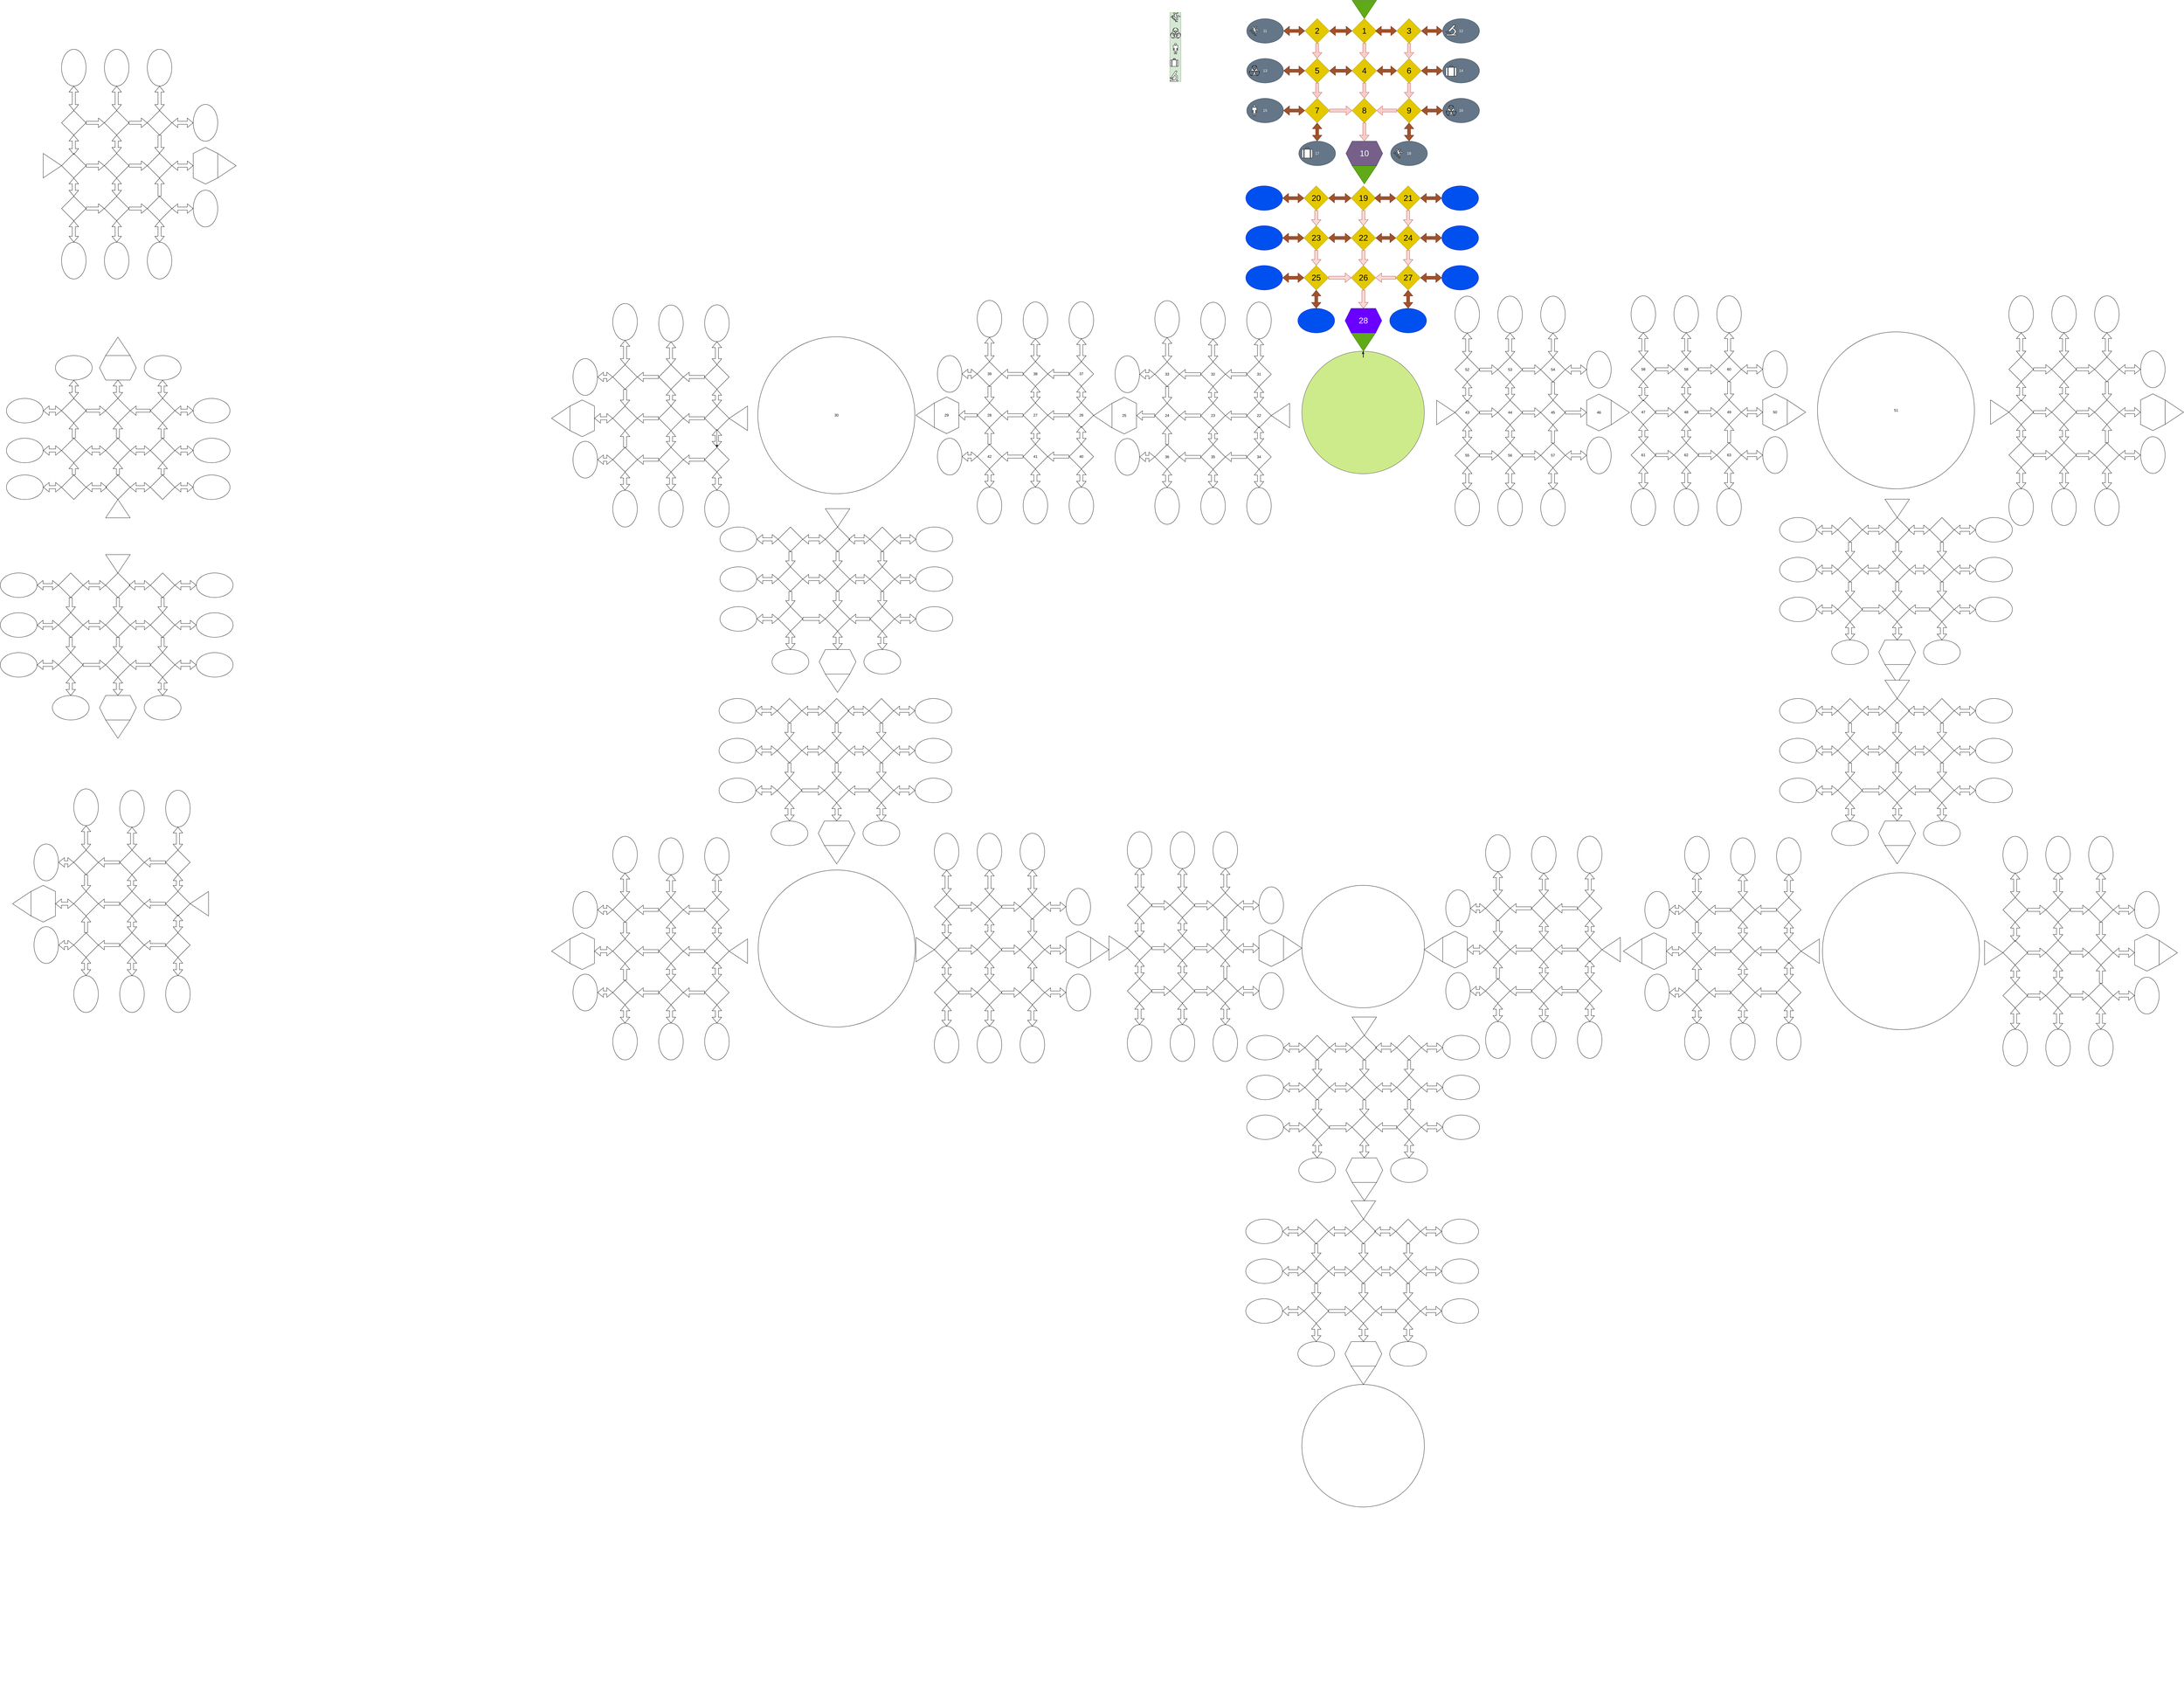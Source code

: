 <mxfile version="24.7.5">
  <diagram name="Page-1" id="Je474ilEItP5xJ354XNd">
    <mxGraphModel dx="4017" dy="4326" grid="1" gridSize="10" guides="1" tooltips="1" connect="1" arrows="1" fold="1" page="1" pageScale="1" pageWidth="827" pageHeight="1169" math="0" shadow="0">
      <root>
        <mxCell id="0" />
        <mxCell id="1" parent="0" />
        <mxCell id="6T5lW_t2qrRoGfC4p6c_-270" value="" style="group" parent="1" vertex="1" connectable="0">
          <mxGeometry x="-470" y="-2160" width="1670" height="1620" as="geometry" />
        </mxCell>
        <mxCell id="6T5lW_t2qrRoGfC4p6c_-169" value="" style="group" parent="6T5lW_t2qrRoGfC4p6c_-270" vertex="1" connectable="0">
          <mxGeometry x="1090" y="420" width="640" height="730" as="geometry" />
        </mxCell>
        <mxCell id="6T5lW_t2qrRoGfC4p6c_-124" value="26" style="rhombus;whiteSpace=wrap;html=1;direction=south;rotation=-360;flipV=0;flipH=0;" parent="6T5lW_t2qrRoGfC4p6c_-169" vertex="1">
          <mxGeometry x="500" y="335" width="80" height="80" as="geometry" />
        </mxCell>
        <mxCell id="6T5lW_t2qrRoGfC4p6c_-125" value="37" style="rhombus;whiteSpace=wrap;html=1;direction=south;rotation=-360;flipV=0;flipH=0;" parent="6T5lW_t2qrRoGfC4p6c_-169" vertex="1">
          <mxGeometry x="500" y="200" width="80" height="80" as="geometry" />
        </mxCell>
        <mxCell id="6T5lW_t2qrRoGfC4p6c_-126" value="40" style="rhombus;whiteSpace=wrap;html=1;direction=south;rotation=-360;flipV=0;flipH=0;" parent="6T5lW_t2qrRoGfC4p6c_-169" vertex="1">
          <mxGeometry x="500" y="470" width="80" height="80" as="geometry" />
        </mxCell>
        <mxCell id="6T5lW_t2qrRoGfC4p6c_-127" value="27" style="rhombus;whiteSpace=wrap;html=1;direction=south;rotation=-360;flipV=0;flipH=0;" parent="6T5lW_t2qrRoGfC4p6c_-169" vertex="1">
          <mxGeometry x="350" y="335" width="80" height="80" as="geometry" />
        </mxCell>
        <mxCell id="6T5lW_t2qrRoGfC4p6c_-128" value="38" style="rhombus;whiteSpace=wrap;html=1;direction=south;rotation=-360;flipV=0;flipH=0;" parent="6T5lW_t2qrRoGfC4p6c_-169" vertex="1">
          <mxGeometry x="350" y="200" width="80" height="80" as="geometry" />
        </mxCell>
        <mxCell id="6T5lW_t2qrRoGfC4p6c_-129" value="39" style="rhombus;whiteSpace=wrap;html=1;direction=south;rotation=-360;flipV=0;flipH=0;" parent="6T5lW_t2qrRoGfC4p6c_-169" vertex="1">
          <mxGeometry x="200" y="200" width="80" height="80" as="geometry" />
        </mxCell>
        <mxCell id="6T5lW_t2qrRoGfC4p6c_-130" value="41" style="rhombus;whiteSpace=wrap;html=1;direction=south;rotation=-360;flipV=0;flipH=0;" parent="6T5lW_t2qrRoGfC4p6c_-169" vertex="1">
          <mxGeometry x="350" y="470" width="80" height="80" as="geometry" />
        </mxCell>
        <mxCell id="6T5lW_t2qrRoGfC4p6c_-131" value="28" style="rhombus;whiteSpace=wrap;html=1;direction=south;rotation=-360;flipV=0;flipH=0;" parent="6T5lW_t2qrRoGfC4p6c_-169" vertex="1">
          <mxGeometry x="200" y="335" width="80" height="80" as="geometry" />
        </mxCell>
        <mxCell id="6T5lW_t2qrRoGfC4p6c_-132" value="42" style="rhombus;whiteSpace=wrap;html=1;direction=south;rotation=-360;flipV=0;flipH=0;" parent="6T5lW_t2qrRoGfC4p6c_-169" vertex="1">
          <mxGeometry x="200" y="470" width="80" height="80" as="geometry" />
        </mxCell>
        <mxCell id="6T5lW_t2qrRoGfC4p6c_-133" value="" style="shape=flexArrow;endArrow=classic;startArrow=classic;html=1;rounded=0;exitX=0;exitY=0.5;exitDx=0;exitDy=0;entryX=1;entryY=0.5;entryDx=0;entryDy=0;" parent="6T5lW_t2qrRoGfC4p6c_-169" source="6T5lW_t2qrRoGfC4p6c_-124" target="6T5lW_t2qrRoGfC4p6c_-125" edge="1">
          <mxGeometry width="100" height="100" relative="1" as="geometry">
            <mxPoint x="70" y="295" as="sourcePoint" />
            <mxPoint x="-30" y="395" as="targetPoint" />
          </mxGeometry>
        </mxCell>
        <mxCell id="6T5lW_t2qrRoGfC4p6c_-134" value="" style="shape=flexArrow;endArrow=classic;startArrow=classic;html=1;rounded=0;exitX=0;exitY=0.5;exitDx=0;exitDy=0;entryX=0.95;entryY=0.5;entryDx=0;entryDy=0;entryPerimeter=0;" parent="6T5lW_t2qrRoGfC4p6c_-169" source="6T5lW_t2qrRoGfC4p6c_-126" target="6T5lW_t2qrRoGfC4p6c_-124" edge="1">
          <mxGeometry width="100" height="100" relative="1" as="geometry">
            <mxPoint x="300" y="163" as="sourcePoint" />
            <mxPoint x="176" y="163" as="targetPoint" />
          </mxGeometry>
        </mxCell>
        <mxCell id="6T5lW_t2qrRoGfC4p6c_-135" value="" style="shape=flexArrow;endArrow=classic;startArrow=classic;html=1;rounded=0;entryX=1;entryY=0.5;entryDx=0;entryDy=0;exitX=0;exitY=0.5;exitDx=0;exitDy=0;" parent="6T5lW_t2qrRoGfC4p6c_-169" source="6T5lW_t2qrRoGfC4p6c_-125" target="6T5lW_t2qrRoGfC4p6c_-138" edge="1">
          <mxGeometry width="100" height="100" relative="1" as="geometry">
            <mxPoint x="-116" y="234" as="sourcePoint" />
            <mxPoint x="-240" y="235" as="targetPoint" />
          </mxGeometry>
        </mxCell>
        <mxCell id="6T5lW_t2qrRoGfC4p6c_-136" value="" style="shape=flexArrow;endArrow=classic;startArrow=classic;html=1;rounded=0;exitX=0;exitY=0.5;exitDx=0;exitDy=0;entryX=1;entryY=0.5;entryDx=0;entryDy=0;" parent="6T5lW_t2qrRoGfC4p6c_-169" source="6T5lW_t2qrRoGfC4p6c_-137" target="6T5lW_t2qrRoGfC4p6c_-126" edge="1">
          <mxGeometry width="100" height="100" relative="1" as="geometry">
            <mxPoint x="510" y="235" as="sourcePoint" />
            <mxPoint x="380" y="235" as="targetPoint" />
          </mxGeometry>
        </mxCell>
        <mxCell id="6T5lW_t2qrRoGfC4p6c_-137" value="" style="ellipse;whiteSpace=wrap;html=1;direction=south;rotation=-360;flipV=0;flipH=0;" parent="6T5lW_t2qrRoGfC4p6c_-169" vertex="1">
          <mxGeometry x="500" y="610" width="80" height="120" as="geometry" />
        </mxCell>
        <mxCell id="6T5lW_t2qrRoGfC4p6c_-138" value="" style="ellipse;whiteSpace=wrap;html=1;direction=south;rotation=-360;flipV=0;flipH=0;" parent="6T5lW_t2qrRoGfC4p6c_-169" vertex="1">
          <mxGeometry x="500" y="4.5" width="80" height="120" as="geometry" />
        </mxCell>
        <mxCell id="6T5lW_t2qrRoGfC4p6c_-139" value="" style="shape=flexArrow;endArrow=classic;html=1;rounded=0;exitX=0.5;exitY=1;exitDx=0;exitDy=0;entryX=0.5;entryY=0;entryDx=0;entryDy=0;" parent="6T5lW_t2qrRoGfC4p6c_-169" source="6T5lW_t2qrRoGfC4p6c_-125" target="6T5lW_t2qrRoGfC4p6c_-128" edge="1">
          <mxGeometry width="50" height="50" relative="1" as="geometry">
            <mxPoint x="-20" y="335" as="sourcePoint" />
            <mxPoint x="30" y="285" as="targetPoint" />
          </mxGeometry>
        </mxCell>
        <mxCell id="6T5lW_t2qrRoGfC4p6c_-141" value="" style="shape=flexArrow;endArrow=classic;html=1;rounded=0;exitX=0.5;exitY=1;exitDx=0;exitDy=0;entryX=0.5;entryY=0;entryDx=0;entryDy=0;" parent="6T5lW_t2qrRoGfC4p6c_-169" source="6T5lW_t2qrRoGfC4p6c_-126" target="6T5lW_t2qrRoGfC4p6c_-130" edge="1">
          <mxGeometry width="50" height="50" relative="1" as="geometry">
            <mxPoint x="280" y="275" as="sourcePoint" />
            <mxPoint x="280" y="325" as="targetPoint" />
          </mxGeometry>
        </mxCell>
        <mxCell id="6T5lW_t2qrRoGfC4p6c_-142" value="" style="shape=flexArrow;endArrow=classic;html=1;rounded=0;exitX=0.5;exitY=1;exitDx=0;exitDy=0;entryX=0.5;entryY=0;entryDx=0;entryDy=0;" parent="6T5lW_t2qrRoGfC4p6c_-169" source="6T5lW_t2qrRoGfC4p6c_-130" target="6T5lW_t2qrRoGfC4p6c_-132" edge="1">
          <mxGeometry width="50" height="50" relative="1" as="geometry">
            <mxPoint x="280" y="415" as="sourcePoint" />
            <mxPoint x="280" y="465" as="targetPoint" />
          </mxGeometry>
        </mxCell>
        <mxCell id="6T5lW_t2qrRoGfC4p6c_-143" value="" style="shape=flexArrow;endArrow=classic;html=1;rounded=0;entryX=0.5;entryY=0;entryDx=0;entryDy=0;exitX=0.5;exitY=1;exitDx=0;exitDy=0;" parent="6T5lW_t2qrRoGfC4p6c_-169" source="6T5lW_t2qrRoGfC4p6c_-127" target="6T5lW_t2qrRoGfC4p6c_-131" edge="1">
          <mxGeometry width="50" height="50" relative="1" as="geometry">
            <mxPoint x="134" y="415" as="sourcePoint" />
            <mxPoint x="134" y="465" as="targetPoint" />
          </mxGeometry>
        </mxCell>
        <mxCell id="6T5lW_t2qrRoGfC4p6c_-144" value="" style="shape=flexArrow;endArrow=classic;html=1;rounded=0;exitX=0.5;exitY=1;exitDx=0;exitDy=0;entryX=0.5;entryY=0;entryDx=0;entryDy=0;" parent="6T5lW_t2qrRoGfC4p6c_-169" source="6T5lW_t2qrRoGfC4p6c_-128" target="6T5lW_t2qrRoGfC4p6c_-129" edge="1">
          <mxGeometry width="50" height="50" relative="1" as="geometry">
            <mxPoint x="-20" y="415" as="sourcePoint" />
            <mxPoint x="-20" y="465" as="targetPoint" />
          </mxGeometry>
        </mxCell>
        <mxCell id="6T5lW_t2qrRoGfC4p6c_-145" value="" style="triangle;whiteSpace=wrap;html=1;direction=west;rotation=-360;flipV=0;flipH=0;" parent="6T5lW_t2qrRoGfC4p6c_-169" vertex="1">
          <mxGeometry y="335" width="60" height="80" as="geometry" />
        </mxCell>
        <mxCell id="6T5lW_t2qrRoGfC4p6c_-146" value="" style="shape=flexArrow;endArrow=classic;html=1;rounded=0;exitX=1;exitY=0.5;exitDx=0;exitDy=0;entryX=0;entryY=0.5;entryDx=0;entryDy=0;" parent="6T5lW_t2qrRoGfC4p6c_-169" source="6T5lW_t2qrRoGfC4p6c_-129" target="6T5lW_t2qrRoGfC4p6c_-131" edge="1">
          <mxGeometry width="50" height="50" relative="1" as="geometry">
            <mxPoint x="20" y="534" as="sourcePoint" />
            <mxPoint x="94" y="534" as="targetPoint" />
          </mxGeometry>
        </mxCell>
        <mxCell id="6T5lW_t2qrRoGfC4p6c_-147" value="" style="shape=flexArrow;endArrow=classic;html=1;rounded=0;exitX=0;exitY=0.5;exitDx=0;exitDy=0;entryX=1;entryY=0.5;entryDx=0;entryDy=0;" parent="6T5lW_t2qrRoGfC4p6c_-169" source="6T5lW_t2qrRoGfC4p6c_-132" target="6T5lW_t2qrRoGfC4p6c_-131" edge="1">
          <mxGeometry width="50" height="50" relative="1" as="geometry">
            <mxPoint x="174" y="645" as="sourcePoint" />
            <mxPoint x="248" y="645" as="targetPoint" />
          </mxGeometry>
        </mxCell>
        <mxCell id="6T5lW_t2qrRoGfC4p6c_-148" value="" style="shape=flexArrow;endArrow=classic;startArrow=classic;html=1;rounded=0;exitX=0;exitY=0.5;exitDx=0;exitDy=0;entryX=1;entryY=0.5;entryDx=0;entryDy=0;" parent="6T5lW_t2qrRoGfC4p6c_-169" source="6T5lW_t2qrRoGfC4p6c_-130" target="6T5lW_t2qrRoGfC4p6c_-127" edge="1">
          <mxGeometry width="100" height="100" relative="1" as="geometry">
            <mxPoint x="230" y="660" as="sourcePoint" />
            <mxPoint x="160" y="660" as="targetPoint" />
          </mxGeometry>
        </mxCell>
        <mxCell id="6T5lW_t2qrRoGfC4p6c_-149" value="" style="shape=flexArrow;endArrow=classic;startArrow=classic;html=1;rounded=0;exitX=0;exitY=0.5;exitDx=0;exitDy=0;entryX=1;entryY=0.5;entryDx=0;entryDy=0;" parent="6T5lW_t2qrRoGfC4p6c_-169" source="6T5lW_t2qrRoGfC4p6c_-127" target="6T5lW_t2qrRoGfC4p6c_-128" edge="1">
          <mxGeometry width="100" height="100" relative="1" as="geometry">
            <mxPoint x="70" y="645" as="sourcePoint" />
            <mxPoint y="645" as="targetPoint" />
          </mxGeometry>
        </mxCell>
        <mxCell id="6T5lW_t2qrRoGfC4p6c_-150" value="" style="ellipse;whiteSpace=wrap;html=1;direction=south;rotation=-360;flipV=0;flipH=0;" parent="6T5lW_t2qrRoGfC4p6c_-169" vertex="1">
          <mxGeometry x="350" y="5" width="80" height="120" as="geometry" />
        </mxCell>
        <mxCell id="6T5lW_t2qrRoGfC4p6c_-151" value="" style="ellipse;whiteSpace=wrap;html=1;direction=south;rotation=-360;flipV=0;flipH=0;" parent="6T5lW_t2qrRoGfC4p6c_-169" vertex="1">
          <mxGeometry x="350" y="610" width="80" height="120" as="geometry" />
        </mxCell>
        <mxCell id="6T5lW_t2qrRoGfC4p6c_-152" value="" style="ellipse;whiteSpace=wrap;html=1;direction=south;rotation=-360;flipV=0;flipH=0;" parent="6T5lW_t2qrRoGfC4p6c_-169" vertex="1">
          <mxGeometry x="200" width="80" height="120" as="geometry" />
        </mxCell>
        <mxCell id="6T5lW_t2qrRoGfC4p6c_-153" value="" style="ellipse;whiteSpace=wrap;html=1;direction=south;rotation=-360;flipV=0;flipH=0;" parent="6T5lW_t2qrRoGfC4p6c_-169" vertex="1">
          <mxGeometry x="200" y="610" width="80" height="120" as="geometry" />
        </mxCell>
        <mxCell id="6T5lW_t2qrRoGfC4p6c_-154" value="" style="ellipse;whiteSpace=wrap;html=1;direction=south;rotation=-360;flipV=0;flipH=0;" parent="6T5lW_t2qrRoGfC4p6c_-169" vertex="1">
          <mxGeometry x="70" y="180" width="80" height="120" as="geometry" />
        </mxCell>
        <mxCell id="6T5lW_t2qrRoGfC4p6c_-155" value="" style="ellipse;whiteSpace=wrap;html=1;direction=south;rotation=-360;flipV=0;flipH=0;" parent="6T5lW_t2qrRoGfC4p6c_-169" vertex="1">
          <mxGeometry x="70" y="450" width="80" height="120" as="geometry" />
        </mxCell>
        <mxCell id="6T5lW_t2qrRoGfC4p6c_-156" value="" style="shape=flexArrow;endArrow=classic;startArrow=classic;html=1;rounded=0;entryX=1;entryY=0.5;entryDx=0;entryDy=0;exitX=0;exitY=0.5;exitDx=0;exitDy=0;" parent="6T5lW_t2qrRoGfC4p6c_-169" source="6T5lW_t2qrRoGfC4p6c_-128" target="6T5lW_t2qrRoGfC4p6c_-150" edge="1">
          <mxGeometry width="100" height="100" relative="1" as="geometry">
            <mxPoint x="-70" y="805" as="sourcePoint" />
            <mxPoint x="-140" y="805" as="targetPoint" />
          </mxGeometry>
        </mxCell>
        <mxCell id="6T5lW_t2qrRoGfC4p6c_-157" value="" style="shape=flexArrow;endArrow=classic;startArrow=classic;html=1;rounded=0;entryX=1;entryY=0.5;entryDx=0;entryDy=0;exitX=0;exitY=0.5;exitDx=0;exitDy=0;" parent="6T5lW_t2qrRoGfC4p6c_-169" source="6T5lW_t2qrRoGfC4p6c_-129" target="6T5lW_t2qrRoGfC4p6c_-152" edge="1">
          <mxGeometry width="100" height="100" relative="1" as="geometry">
            <mxPoint x="-70" y="845" as="sourcePoint" />
            <mxPoint x="-140" y="845" as="targetPoint" />
          </mxGeometry>
        </mxCell>
        <mxCell id="6T5lW_t2qrRoGfC4p6c_-158" value="" style="shape=flexArrow;endArrow=classic;startArrow=classic;html=1;rounded=0;entryX=0.5;entryY=1;entryDx=0;entryDy=0;exitX=0.5;exitY=0;exitDx=0;exitDy=0;" parent="6T5lW_t2qrRoGfC4p6c_-169" source="6T5lW_t2qrRoGfC4p6c_-154" target="6T5lW_t2qrRoGfC4p6c_-129" edge="1">
          <mxGeometry width="100" height="100" relative="1" as="geometry">
            <mxPoint x="-70" y="885" as="sourcePoint" />
            <mxPoint x="-140" y="885" as="targetPoint" />
          </mxGeometry>
        </mxCell>
        <mxCell id="6T5lW_t2qrRoGfC4p6c_-159" value="" style="shape=flexArrow;endArrow=classic;startArrow=classic;html=1;rounded=0;entryX=0.5;entryY=0;entryDx=0;entryDy=0;exitX=0.5;exitY=1;exitDx=0;exitDy=0;" parent="6T5lW_t2qrRoGfC4p6c_-169" source="6T5lW_t2qrRoGfC4p6c_-132" target="6T5lW_t2qrRoGfC4p6c_-155" edge="1">
          <mxGeometry width="100" height="100" relative="1" as="geometry">
            <mxPoint x="-70" y="925" as="sourcePoint" />
            <mxPoint x="-140" y="925" as="targetPoint" />
          </mxGeometry>
        </mxCell>
        <mxCell id="6T5lW_t2qrRoGfC4p6c_-160" value="" style="shape=flexArrow;endArrow=classic;startArrow=classic;html=1;rounded=0;entryX=1;entryY=0.5;entryDx=0;entryDy=0;exitX=0;exitY=0.5;exitDx=0;exitDy=0;" parent="6T5lW_t2qrRoGfC4p6c_-169" source="6T5lW_t2qrRoGfC4p6c_-151" target="6T5lW_t2qrRoGfC4p6c_-130" edge="1">
          <mxGeometry width="100" height="100" relative="1" as="geometry">
            <mxPoint x="30" y="885" as="sourcePoint" />
            <mxPoint x="-40" y="885" as="targetPoint" />
          </mxGeometry>
        </mxCell>
        <mxCell id="6T5lW_t2qrRoGfC4p6c_-161" value="" style="shape=flexArrow;endArrow=classic;startArrow=classic;html=1;rounded=0;entryX=1;entryY=0.5;entryDx=0;entryDy=0;exitX=0;exitY=0.5;exitDx=0;exitDy=0;" parent="6T5lW_t2qrRoGfC4p6c_-169" source="6T5lW_t2qrRoGfC4p6c_-153" target="6T5lW_t2qrRoGfC4p6c_-132" edge="1">
          <mxGeometry width="100" height="100" relative="1" as="geometry">
            <mxPoint x="30" y="925" as="sourcePoint" />
            <mxPoint x="-40" y="925" as="targetPoint" />
          </mxGeometry>
        </mxCell>
        <mxCell id="6T5lW_t2qrRoGfC4p6c_-163" value="29" style="shape=hexagon;perimeter=hexagonPerimeter2;whiteSpace=wrap;html=1;fixedSize=1;direction=south;rotation=-360;flipV=0;flipH=0;" parent="6T5lW_t2qrRoGfC4p6c_-169" vertex="1">
          <mxGeometry x="60" y="315" width="80" height="120" as="geometry" />
        </mxCell>
        <mxCell id="6T5lW_t2qrRoGfC4p6c_-2168" value="" style="shape=flexArrow;endArrow=classic;html=1;rounded=0;entryX=0.5;entryY=0;entryDx=0;entryDy=0;exitX=0.5;exitY=1;exitDx=0;exitDy=0;" parent="6T5lW_t2qrRoGfC4p6c_-169" source="6T5lW_t2qrRoGfC4p6c_-131" target="6T5lW_t2qrRoGfC4p6c_-163" edge="1">
          <mxGeometry width="50" height="50" relative="1" as="geometry">
            <mxPoint x="150" y="450" as="sourcePoint" />
            <mxPoint x="200" y="400" as="targetPoint" />
          </mxGeometry>
        </mxCell>
        <mxCell id="6T5lW_t2qrRoGfC4p6c_-2169" value="" style="shape=flexArrow;endArrow=classic;html=1;rounded=0;entryX=0.5;entryY=0;entryDx=0;entryDy=0;exitX=0.5;exitY=1;exitDx=0;exitDy=0;" parent="6T5lW_t2qrRoGfC4p6c_-169" source="6T5lW_t2qrRoGfC4p6c_-124" target="6T5lW_t2qrRoGfC4p6c_-127" edge="1">
          <mxGeometry width="50" height="50" relative="1" as="geometry">
            <mxPoint x="440" y="440" as="sourcePoint" />
            <mxPoint x="490" y="390" as="targetPoint" />
          </mxGeometry>
        </mxCell>
        <mxCell id="6T5lW_t2qrRoGfC4p6c_-255" value="30" style="ellipse;whiteSpace=wrap;html=1;aspect=fixed;" parent="6T5lW_t2qrRoGfC4p6c_-270" vertex="1">
          <mxGeometry x="573.75" y="538.75" width="512.5" height="512.5" as="geometry" />
        </mxCell>
        <mxCell id="6T5lW_t2qrRoGfC4p6c_-2065" value="" style="group" parent="6T5lW_t2qrRoGfC4p6c_-270" vertex="1" connectable="0">
          <mxGeometry x="-100" y="430" width="640" height="730" as="geometry" />
        </mxCell>
        <mxCell id="6T5lW_t2qrRoGfC4p6c_-2108" value="" style="edgeStyle=orthogonalEdgeStyle;rounded=0;orthogonalLoop=1;jettySize=auto;html=1;" parent="6T5lW_t2qrRoGfC4p6c_-2065" source="6T5lW_t2qrRoGfC4p6c_-2066" target="6T5lW_t2qrRoGfC4p6c_-2068" edge="1">
          <mxGeometry relative="1" as="geometry" />
        </mxCell>
        <mxCell id="6T5lW_t2qrRoGfC4p6c_-2066" value="" style="rhombus;whiteSpace=wrap;html=1;direction=south;rotation=-360;flipV=0;flipH=0;" parent="6T5lW_t2qrRoGfC4p6c_-2065" vertex="1">
          <mxGeometry x="500" y="335" width="80" height="80" as="geometry" />
        </mxCell>
        <mxCell id="6T5lW_t2qrRoGfC4p6c_-2067" value="" style="rhombus;whiteSpace=wrap;html=1;direction=south;rotation=-360;flipV=0;flipH=0;" parent="6T5lW_t2qrRoGfC4p6c_-2065" vertex="1">
          <mxGeometry x="500" y="200" width="80" height="80" as="geometry" />
        </mxCell>
        <mxCell id="6T5lW_t2qrRoGfC4p6c_-2068" value="" style="rhombus;whiteSpace=wrap;html=1;direction=south;rotation=-360;flipV=0;flipH=0;" parent="6T5lW_t2qrRoGfC4p6c_-2065" vertex="1">
          <mxGeometry x="500" y="470" width="80" height="80" as="geometry" />
        </mxCell>
        <mxCell id="6T5lW_t2qrRoGfC4p6c_-2069" value="" style="rhombus;whiteSpace=wrap;html=1;direction=south;rotation=-360;flipV=0;flipH=0;" parent="6T5lW_t2qrRoGfC4p6c_-2065" vertex="1">
          <mxGeometry x="350" y="335" width="80" height="80" as="geometry" />
        </mxCell>
        <mxCell id="6T5lW_t2qrRoGfC4p6c_-2070" value="" style="rhombus;whiteSpace=wrap;html=1;direction=south;rotation=-360;flipV=0;flipH=0;" parent="6T5lW_t2qrRoGfC4p6c_-2065" vertex="1">
          <mxGeometry x="350" y="200" width="80" height="80" as="geometry" />
        </mxCell>
        <mxCell id="6T5lW_t2qrRoGfC4p6c_-2071" value="" style="rhombus;whiteSpace=wrap;html=1;direction=south;rotation=-360;flipV=0;flipH=0;" parent="6T5lW_t2qrRoGfC4p6c_-2065" vertex="1">
          <mxGeometry x="200" y="200" width="80" height="80" as="geometry" />
        </mxCell>
        <mxCell id="6T5lW_t2qrRoGfC4p6c_-2072" value="" style="rhombus;whiteSpace=wrap;html=1;direction=south;rotation=-360;flipV=0;flipH=0;" parent="6T5lW_t2qrRoGfC4p6c_-2065" vertex="1">
          <mxGeometry x="350" y="470" width="80" height="80" as="geometry" />
        </mxCell>
        <mxCell id="6T5lW_t2qrRoGfC4p6c_-2073" value="" style="rhombus;whiteSpace=wrap;html=1;direction=south;rotation=-360;flipV=0;flipH=0;" parent="6T5lW_t2qrRoGfC4p6c_-2065" vertex="1">
          <mxGeometry x="200" y="335" width="80" height="80" as="geometry" />
        </mxCell>
        <mxCell id="6T5lW_t2qrRoGfC4p6c_-2074" value="" style="rhombus;whiteSpace=wrap;html=1;direction=south;rotation=-360;flipV=0;flipH=0;" parent="6T5lW_t2qrRoGfC4p6c_-2065" vertex="1">
          <mxGeometry x="200" y="470" width="80" height="80" as="geometry" />
        </mxCell>
        <mxCell id="6T5lW_t2qrRoGfC4p6c_-2075" value="" style="shape=flexArrow;endArrow=classic;startArrow=classic;html=1;rounded=0;exitX=0;exitY=0.5;exitDx=0;exitDy=0;entryX=1;entryY=0.5;entryDx=0;entryDy=0;" parent="6T5lW_t2qrRoGfC4p6c_-2065" source="6T5lW_t2qrRoGfC4p6c_-2066" target="6T5lW_t2qrRoGfC4p6c_-2067" edge="1">
          <mxGeometry width="100" height="100" relative="1" as="geometry">
            <mxPoint x="70" y="295" as="sourcePoint" />
            <mxPoint x="-30" y="395" as="targetPoint" />
          </mxGeometry>
        </mxCell>
        <mxCell id="6T5lW_t2qrRoGfC4p6c_-2076" value="" style="shape=flexArrow;endArrow=classic;startArrow=classic;html=1;rounded=0;exitX=0;exitY=0.5;exitDx=0;exitDy=0;entryX=0.95;entryY=0.5;entryDx=0;entryDy=0;entryPerimeter=0;" parent="6T5lW_t2qrRoGfC4p6c_-2065" source="6T5lW_t2qrRoGfC4p6c_-2068" target="6T5lW_t2qrRoGfC4p6c_-2066" edge="1">
          <mxGeometry width="100" height="100" relative="1" as="geometry">
            <mxPoint x="300" y="163" as="sourcePoint" />
            <mxPoint x="176" y="163" as="targetPoint" />
          </mxGeometry>
        </mxCell>
        <mxCell id="6T5lW_t2qrRoGfC4p6c_-2077" value="" style="shape=flexArrow;endArrow=classic;startArrow=classic;html=1;rounded=0;entryX=1;entryY=0.5;entryDx=0;entryDy=0;exitX=0;exitY=0.5;exitDx=0;exitDy=0;" parent="6T5lW_t2qrRoGfC4p6c_-2065" source="6T5lW_t2qrRoGfC4p6c_-2067" target="6T5lW_t2qrRoGfC4p6c_-2080" edge="1">
          <mxGeometry width="100" height="100" relative="1" as="geometry">
            <mxPoint x="-116" y="234" as="sourcePoint" />
            <mxPoint x="-240" y="235" as="targetPoint" />
          </mxGeometry>
        </mxCell>
        <mxCell id="6T5lW_t2qrRoGfC4p6c_-2078" value="" style="shape=flexArrow;endArrow=classic;startArrow=classic;html=1;rounded=0;exitX=0;exitY=0.5;exitDx=0;exitDy=0;entryX=1;entryY=0.5;entryDx=0;entryDy=0;" parent="6T5lW_t2qrRoGfC4p6c_-2065" source="6T5lW_t2qrRoGfC4p6c_-2079" target="6T5lW_t2qrRoGfC4p6c_-2068" edge="1">
          <mxGeometry width="100" height="100" relative="1" as="geometry">
            <mxPoint x="510" y="235" as="sourcePoint" />
            <mxPoint x="380" y="235" as="targetPoint" />
          </mxGeometry>
        </mxCell>
        <mxCell id="6T5lW_t2qrRoGfC4p6c_-2079" value="" style="ellipse;whiteSpace=wrap;html=1;direction=south;rotation=-360;flipV=0;flipH=0;" parent="6T5lW_t2qrRoGfC4p6c_-2065" vertex="1">
          <mxGeometry x="500" y="610" width="80" height="120" as="geometry" />
        </mxCell>
        <mxCell id="6T5lW_t2qrRoGfC4p6c_-2080" value="" style="ellipse;whiteSpace=wrap;html=1;direction=south;rotation=-360;flipV=0;flipH=0;" parent="6T5lW_t2qrRoGfC4p6c_-2065" vertex="1">
          <mxGeometry x="500" y="4.5" width="80" height="120" as="geometry" />
        </mxCell>
        <mxCell id="6T5lW_t2qrRoGfC4p6c_-2081" value="" style="shape=flexArrow;endArrow=classic;html=1;rounded=0;exitX=0.5;exitY=1;exitDx=0;exitDy=0;entryX=0.5;entryY=0;entryDx=0;entryDy=0;" parent="6T5lW_t2qrRoGfC4p6c_-2065" source="6T5lW_t2qrRoGfC4p6c_-2067" target="6T5lW_t2qrRoGfC4p6c_-2070" edge="1">
          <mxGeometry width="50" height="50" relative="1" as="geometry">
            <mxPoint x="-20" y="335" as="sourcePoint" />
            <mxPoint x="30" y="285" as="targetPoint" />
          </mxGeometry>
        </mxCell>
        <mxCell id="6T5lW_t2qrRoGfC4p6c_-2082" value="" style="shape=flexArrow;endArrow=classic;html=1;rounded=0;exitX=0.5;exitY=1;exitDx=0;exitDy=0;entryX=0.5;entryY=0;entryDx=0;entryDy=0;" parent="6T5lW_t2qrRoGfC4p6c_-2065" source="6T5lW_t2qrRoGfC4p6c_-2066" target="6T5lW_t2qrRoGfC4p6c_-2069" edge="1">
          <mxGeometry width="50" height="50" relative="1" as="geometry">
            <mxPoint x="134" y="275" as="sourcePoint" />
            <mxPoint x="134" y="325" as="targetPoint" />
          </mxGeometry>
        </mxCell>
        <mxCell id="6T5lW_t2qrRoGfC4p6c_-2083" value="" style="shape=flexArrow;endArrow=classic;html=1;rounded=0;exitX=0.5;exitY=1;exitDx=0;exitDy=0;entryX=0.5;entryY=0;entryDx=0;entryDy=0;" parent="6T5lW_t2qrRoGfC4p6c_-2065" source="6T5lW_t2qrRoGfC4p6c_-2068" target="6T5lW_t2qrRoGfC4p6c_-2072" edge="1">
          <mxGeometry width="50" height="50" relative="1" as="geometry">
            <mxPoint x="280" y="275" as="sourcePoint" />
            <mxPoint x="280" y="325" as="targetPoint" />
          </mxGeometry>
        </mxCell>
        <mxCell id="6T5lW_t2qrRoGfC4p6c_-2084" value="" style="shape=flexArrow;endArrow=classic;html=1;rounded=0;exitX=0.5;exitY=1;exitDx=0;exitDy=0;entryX=0.5;entryY=0;entryDx=0;entryDy=0;" parent="6T5lW_t2qrRoGfC4p6c_-2065" source="6T5lW_t2qrRoGfC4p6c_-2072" target="6T5lW_t2qrRoGfC4p6c_-2074" edge="1">
          <mxGeometry width="50" height="50" relative="1" as="geometry">
            <mxPoint x="280" y="415" as="sourcePoint" />
            <mxPoint x="280" y="465" as="targetPoint" />
          </mxGeometry>
        </mxCell>
        <mxCell id="6T5lW_t2qrRoGfC4p6c_-2085" value="" style="shape=flexArrow;endArrow=classic;html=1;rounded=0;entryX=0.5;entryY=0;entryDx=0;entryDy=0;exitX=0.5;exitY=1;exitDx=0;exitDy=0;" parent="6T5lW_t2qrRoGfC4p6c_-2065" source="6T5lW_t2qrRoGfC4p6c_-2069" target="6T5lW_t2qrRoGfC4p6c_-2073" edge="1">
          <mxGeometry width="50" height="50" relative="1" as="geometry">
            <mxPoint x="134" y="415" as="sourcePoint" />
            <mxPoint x="134" y="465" as="targetPoint" />
          </mxGeometry>
        </mxCell>
        <mxCell id="6T5lW_t2qrRoGfC4p6c_-2086" value="" style="shape=flexArrow;endArrow=classic;html=1;rounded=0;exitX=0.5;exitY=1;exitDx=0;exitDy=0;entryX=0.5;entryY=0;entryDx=0;entryDy=0;" parent="6T5lW_t2qrRoGfC4p6c_-2065" source="6T5lW_t2qrRoGfC4p6c_-2070" target="6T5lW_t2qrRoGfC4p6c_-2071" edge="1">
          <mxGeometry width="50" height="50" relative="1" as="geometry">
            <mxPoint x="-20" y="415" as="sourcePoint" />
            <mxPoint x="-20" y="465" as="targetPoint" />
          </mxGeometry>
        </mxCell>
        <mxCell id="6T5lW_t2qrRoGfC4p6c_-2087" value="" style="triangle;whiteSpace=wrap;html=1;direction=west;rotation=-360;flipV=0;flipH=0;" parent="6T5lW_t2qrRoGfC4p6c_-2065" vertex="1">
          <mxGeometry y="335" width="60" height="80" as="geometry" />
        </mxCell>
        <mxCell id="6T5lW_t2qrRoGfC4p6c_-2088" value="" style="shape=flexArrow;endArrow=classic;html=1;rounded=0;exitX=1;exitY=0.5;exitDx=0;exitDy=0;entryX=0;entryY=0.5;entryDx=0;entryDy=0;" parent="6T5lW_t2qrRoGfC4p6c_-2065" source="6T5lW_t2qrRoGfC4p6c_-2071" target="6T5lW_t2qrRoGfC4p6c_-2073" edge="1">
          <mxGeometry width="50" height="50" relative="1" as="geometry">
            <mxPoint x="20" y="534" as="sourcePoint" />
            <mxPoint x="94" y="534" as="targetPoint" />
          </mxGeometry>
        </mxCell>
        <mxCell id="6T5lW_t2qrRoGfC4p6c_-2089" value="" style="shape=flexArrow;endArrow=classic;html=1;rounded=0;exitX=0;exitY=0.5;exitDx=0;exitDy=0;entryX=1;entryY=0.5;entryDx=0;entryDy=0;" parent="6T5lW_t2qrRoGfC4p6c_-2065" source="6T5lW_t2qrRoGfC4p6c_-2074" target="6T5lW_t2qrRoGfC4p6c_-2073" edge="1">
          <mxGeometry width="50" height="50" relative="1" as="geometry">
            <mxPoint x="174" y="645" as="sourcePoint" />
            <mxPoint x="248" y="645" as="targetPoint" />
          </mxGeometry>
        </mxCell>
        <mxCell id="6T5lW_t2qrRoGfC4p6c_-2090" value="" style="shape=flexArrow;endArrow=classic;startArrow=classic;html=1;rounded=0;exitX=0;exitY=0.5;exitDx=0;exitDy=0;entryX=1;entryY=0.5;entryDx=0;entryDy=0;" parent="6T5lW_t2qrRoGfC4p6c_-2065" source="6T5lW_t2qrRoGfC4p6c_-2072" target="6T5lW_t2qrRoGfC4p6c_-2069" edge="1">
          <mxGeometry width="100" height="100" relative="1" as="geometry">
            <mxPoint x="230" y="660" as="sourcePoint" />
            <mxPoint x="160" y="660" as="targetPoint" />
          </mxGeometry>
        </mxCell>
        <mxCell id="6T5lW_t2qrRoGfC4p6c_-2091" value="" style="shape=flexArrow;endArrow=classic;startArrow=classic;html=1;rounded=0;exitX=0;exitY=0.5;exitDx=0;exitDy=0;entryX=1;entryY=0.5;entryDx=0;entryDy=0;" parent="6T5lW_t2qrRoGfC4p6c_-2065" source="6T5lW_t2qrRoGfC4p6c_-2069" target="6T5lW_t2qrRoGfC4p6c_-2070" edge="1">
          <mxGeometry width="100" height="100" relative="1" as="geometry">
            <mxPoint x="70" y="645" as="sourcePoint" />
            <mxPoint y="645" as="targetPoint" />
          </mxGeometry>
        </mxCell>
        <mxCell id="6T5lW_t2qrRoGfC4p6c_-2092" value="" style="ellipse;whiteSpace=wrap;html=1;direction=south;rotation=-360;flipV=0;flipH=0;" parent="6T5lW_t2qrRoGfC4p6c_-2065" vertex="1">
          <mxGeometry x="350" y="5" width="80" height="120" as="geometry" />
        </mxCell>
        <mxCell id="6T5lW_t2qrRoGfC4p6c_-2093" value="" style="ellipse;whiteSpace=wrap;html=1;direction=south;rotation=-360;flipV=0;flipH=0;" parent="6T5lW_t2qrRoGfC4p6c_-2065" vertex="1">
          <mxGeometry x="350" y="610" width="80" height="120" as="geometry" />
        </mxCell>
        <mxCell id="6T5lW_t2qrRoGfC4p6c_-2094" value="" style="ellipse;whiteSpace=wrap;html=1;direction=south;rotation=-360;flipV=0;flipH=0;" parent="6T5lW_t2qrRoGfC4p6c_-2065" vertex="1">
          <mxGeometry x="200" width="80" height="120" as="geometry" />
        </mxCell>
        <mxCell id="6T5lW_t2qrRoGfC4p6c_-2095" value="" style="ellipse;whiteSpace=wrap;html=1;direction=south;rotation=-360;flipV=0;flipH=0;" parent="6T5lW_t2qrRoGfC4p6c_-2065" vertex="1">
          <mxGeometry x="200" y="610" width="80" height="120" as="geometry" />
        </mxCell>
        <mxCell id="6T5lW_t2qrRoGfC4p6c_-2096" value="" style="ellipse;whiteSpace=wrap;html=1;direction=south;rotation=-360;flipV=0;flipH=0;" parent="6T5lW_t2qrRoGfC4p6c_-2065" vertex="1">
          <mxGeometry x="70" y="180" width="80" height="120" as="geometry" />
        </mxCell>
        <mxCell id="6T5lW_t2qrRoGfC4p6c_-2097" value="" style="ellipse;whiteSpace=wrap;html=1;direction=south;rotation=-360;flipV=0;flipH=0;" parent="6T5lW_t2qrRoGfC4p6c_-2065" vertex="1">
          <mxGeometry x="70" y="450" width="80" height="120" as="geometry" />
        </mxCell>
        <mxCell id="6T5lW_t2qrRoGfC4p6c_-2098" value="" style="shape=flexArrow;endArrow=classic;startArrow=classic;html=1;rounded=0;entryX=1;entryY=0.5;entryDx=0;entryDy=0;exitX=0;exitY=0.5;exitDx=0;exitDy=0;" parent="6T5lW_t2qrRoGfC4p6c_-2065" source="6T5lW_t2qrRoGfC4p6c_-2070" target="6T5lW_t2qrRoGfC4p6c_-2092" edge="1">
          <mxGeometry width="100" height="100" relative="1" as="geometry">
            <mxPoint x="-70" y="805" as="sourcePoint" />
            <mxPoint x="-140" y="805" as="targetPoint" />
          </mxGeometry>
        </mxCell>
        <mxCell id="6T5lW_t2qrRoGfC4p6c_-2099" value="" style="shape=flexArrow;endArrow=classic;startArrow=classic;html=1;rounded=0;entryX=1;entryY=0.5;entryDx=0;entryDy=0;exitX=0;exitY=0.5;exitDx=0;exitDy=0;" parent="6T5lW_t2qrRoGfC4p6c_-2065" source="6T5lW_t2qrRoGfC4p6c_-2071" target="6T5lW_t2qrRoGfC4p6c_-2094" edge="1">
          <mxGeometry width="100" height="100" relative="1" as="geometry">
            <mxPoint x="-70" y="845" as="sourcePoint" />
            <mxPoint x="-140" y="845" as="targetPoint" />
          </mxGeometry>
        </mxCell>
        <mxCell id="6T5lW_t2qrRoGfC4p6c_-2100" value="" style="shape=flexArrow;endArrow=classic;startArrow=classic;html=1;rounded=0;entryX=0.5;entryY=1;entryDx=0;entryDy=0;exitX=0.5;exitY=0;exitDx=0;exitDy=0;" parent="6T5lW_t2qrRoGfC4p6c_-2065" source="6T5lW_t2qrRoGfC4p6c_-2096" target="6T5lW_t2qrRoGfC4p6c_-2071" edge="1">
          <mxGeometry width="100" height="100" relative="1" as="geometry">
            <mxPoint x="-70" y="885" as="sourcePoint" />
            <mxPoint x="-140" y="885" as="targetPoint" />
          </mxGeometry>
        </mxCell>
        <mxCell id="6T5lW_t2qrRoGfC4p6c_-2101" value="" style="shape=flexArrow;endArrow=classic;startArrow=classic;html=1;rounded=0;entryX=0.5;entryY=0;entryDx=0;entryDy=0;exitX=0.5;exitY=1;exitDx=0;exitDy=0;" parent="6T5lW_t2qrRoGfC4p6c_-2065" source="6T5lW_t2qrRoGfC4p6c_-2074" target="6T5lW_t2qrRoGfC4p6c_-2097" edge="1">
          <mxGeometry width="100" height="100" relative="1" as="geometry">
            <mxPoint x="-70" y="925" as="sourcePoint" />
            <mxPoint x="-140" y="925" as="targetPoint" />
          </mxGeometry>
        </mxCell>
        <mxCell id="6T5lW_t2qrRoGfC4p6c_-2102" value="" style="shape=flexArrow;endArrow=classic;startArrow=classic;html=1;rounded=0;entryX=1;entryY=0.5;entryDx=0;entryDy=0;exitX=0;exitY=0.5;exitDx=0;exitDy=0;" parent="6T5lW_t2qrRoGfC4p6c_-2065" source="6T5lW_t2qrRoGfC4p6c_-2093" target="6T5lW_t2qrRoGfC4p6c_-2072" edge="1">
          <mxGeometry width="100" height="100" relative="1" as="geometry">
            <mxPoint x="30" y="885" as="sourcePoint" />
            <mxPoint x="-40" y="885" as="targetPoint" />
          </mxGeometry>
        </mxCell>
        <mxCell id="6T5lW_t2qrRoGfC4p6c_-2103" value="" style="shape=flexArrow;endArrow=classic;startArrow=classic;html=1;rounded=0;entryX=1;entryY=0.5;entryDx=0;entryDy=0;exitX=0;exitY=0.5;exitDx=0;exitDy=0;" parent="6T5lW_t2qrRoGfC4p6c_-2065" source="6T5lW_t2qrRoGfC4p6c_-2095" target="6T5lW_t2qrRoGfC4p6c_-2074" edge="1">
          <mxGeometry width="100" height="100" relative="1" as="geometry">
            <mxPoint x="30" y="925" as="sourcePoint" />
            <mxPoint x="-40" y="925" as="targetPoint" />
          </mxGeometry>
        </mxCell>
        <mxCell id="6T5lW_t2qrRoGfC4p6c_-2104" value="" style="triangle;whiteSpace=wrap;html=1;direction=west;rotation=-360;flipV=0;flipH=0;" parent="6T5lW_t2qrRoGfC4p6c_-2065" vertex="1">
          <mxGeometry x="580" y="335" width="60" height="80" as="geometry" />
        </mxCell>
        <mxCell id="6T5lW_t2qrRoGfC4p6c_-2105" value="" style="shape=hexagon;perimeter=hexagonPerimeter2;whiteSpace=wrap;html=1;fixedSize=1;direction=south;rotation=-360;flipV=0;flipH=0;" parent="6T5lW_t2qrRoGfC4p6c_-2065" vertex="1">
          <mxGeometry x="60" y="315" width="80" height="120" as="geometry" />
        </mxCell>
        <mxCell id="6T5lW_t2qrRoGfC4p6c_-2106" value="" style="shape=flexArrow;endArrow=classic;startArrow=classic;html=1;rounded=0;entryX=0.5;entryY=1;entryDx=0;entryDy=0;exitX=0.5;exitY=0;exitDx=0;exitDy=0;" parent="6T5lW_t2qrRoGfC4p6c_-2065" source="6T5lW_t2qrRoGfC4p6c_-2105" target="6T5lW_t2qrRoGfC4p6c_-2073" edge="1">
          <mxGeometry width="100" height="100" relative="1" as="geometry">
            <mxPoint x="93" y="595" as="sourcePoint" />
            <mxPoint x="93" y="535" as="targetPoint" />
          </mxGeometry>
        </mxCell>
        <mxCell id="6T5lW_t2qrRoGfC4p6c_-2109" value="" style="group" parent="6T5lW_t2qrRoGfC4p6c_-270" vertex="1" connectable="0">
          <mxGeometry x="450" y="1100" width="760" height="600" as="geometry" />
        </mxCell>
        <mxCell id="6T5lW_t2qrRoGfC4p6c_-2110" value="" style="rhombus;whiteSpace=wrap;html=1;" parent="6T5lW_t2qrRoGfC4p6c_-2109" vertex="1">
          <mxGeometry x="344" y="60" width="80" height="80" as="geometry" />
        </mxCell>
        <mxCell id="6T5lW_t2qrRoGfC4p6c_-2111" value="" style="rhombus;whiteSpace=wrap;html=1;" parent="6T5lW_t2qrRoGfC4p6c_-2109" vertex="1">
          <mxGeometry x="190" y="60" width="80" height="80" as="geometry" />
        </mxCell>
        <mxCell id="6T5lW_t2qrRoGfC4p6c_-2112" value="" style="rhombus;whiteSpace=wrap;html=1;" parent="6T5lW_t2qrRoGfC4p6c_-2109" vertex="1">
          <mxGeometry x="490" y="60" width="80" height="80" as="geometry" />
        </mxCell>
        <mxCell id="6T5lW_t2qrRoGfC4p6c_-2113" value="" style="rhombus;whiteSpace=wrap;html=1;" parent="6T5lW_t2qrRoGfC4p6c_-2109" vertex="1">
          <mxGeometry x="344" y="190" width="80" height="80" as="geometry" />
        </mxCell>
        <mxCell id="6T5lW_t2qrRoGfC4p6c_-2114" value="" style="rhombus;whiteSpace=wrap;html=1;" parent="6T5lW_t2qrRoGfC4p6c_-2109" vertex="1">
          <mxGeometry x="190" y="190" width="80" height="80" as="geometry" />
        </mxCell>
        <mxCell id="6T5lW_t2qrRoGfC4p6c_-2115" value="" style="rhombus;whiteSpace=wrap;html=1;" parent="6T5lW_t2qrRoGfC4p6c_-2109" vertex="1">
          <mxGeometry x="190" y="320" width="80" height="80" as="geometry" />
        </mxCell>
        <mxCell id="6T5lW_t2qrRoGfC4p6c_-2116" value="" style="rhombus;whiteSpace=wrap;html=1;" parent="6T5lW_t2qrRoGfC4p6c_-2109" vertex="1">
          <mxGeometry x="490" y="190" width="80" height="80" as="geometry" />
        </mxCell>
        <mxCell id="6T5lW_t2qrRoGfC4p6c_-2117" value="" style="rhombus;whiteSpace=wrap;html=1;" parent="6T5lW_t2qrRoGfC4p6c_-2109" vertex="1">
          <mxGeometry x="344" y="320" width="80" height="80" as="geometry" />
        </mxCell>
        <mxCell id="6T5lW_t2qrRoGfC4p6c_-2118" value="" style="rhombus;whiteSpace=wrap;html=1;" parent="6T5lW_t2qrRoGfC4p6c_-2109" vertex="1">
          <mxGeometry x="490" y="320" width="80" height="80" as="geometry" />
        </mxCell>
        <mxCell id="6T5lW_t2qrRoGfC4p6c_-2119" value="" style="shape=flexArrow;endArrow=classic;startArrow=classic;html=1;rounded=0;exitX=1;exitY=0.5;exitDx=0;exitDy=0;entryX=0;entryY=0.5;entryDx=0;entryDy=0;" parent="6T5lW_t2qrRoGfC4p6c_-2109" source="6T5lW_t2qrRoGfC4p6c_-2111" target="6T5lW_t2qrRoGfC4p6c_-2110" edge="1">
          <mxGeometry width="100" height="100" relative="1" as="geometry">
            <mxPoint x="220" y="260" as="sourcePoint" />
            <mxPoint x="320" y="160" as="targetPoint" />
          </mxGeometry>
        </mxCell>
        <mxCell id="6T5lW_t2qrRoGfC4p6c_-2120" value="" style="shape=flexArrow;endArrow=classic;startArrow=classic;html=1;rounded=0;exitX=0.95;exitY=0.5;exitDx=0;exitDy=0;entryX=0;entryY=0.5;entryDx=0;entryDy=0;exitPerimeter=0;" parent="6T5lW_t2qrRoGfC4p6c_-2109" source="6T5lW_t2qrRoGfC4p6c_-2110" target="6T5lW_t2qrRoGfC4p6c_-2112" edge="1">
          <mxGeometry width="100" height="100" relative="1" as="geometry">
            <mxPoint x="426" y="99.5" as="sourcePoint" />
            <mxPoint x="550" y="99.5" as="targetPoint" />
          </mxGeometry>
        </mxCell>
        <mxCell id="6T5lW_t2qrRoGfC4p6c_-2121" value="" style="shape=flexArrow;endArrow=classic;startArrow=classic;html=1;rounded=0;entryX=0;entryY=0.5;entryDx=0;entryDy=0;exitX=1;exitY=0.5;exitDx=0;exitDy=0;" parent="6T5lW_t2qrRoGfC4p6c_-2109" source="6T5lW_t2qrRoGfC4p6c_-2124" target="6T5lW_t2qrRoGfC4p6c_-2111" edge="1">
          <mxGeometry width="100" height="100" relative="1" as="geometry">
            <mxPoint x="10" y="100" as="sourcePoint" />
            <mxPoint x="134" y="99.5" as="targetPoint" />
          </mxGeometry>
        </mxCell>
        <mxCell id="6T5lW_t2qrRoGfC4p6c_-2122" value="" style="shape=flexArrow;endArrow=classic;startArrow=classic;html=1;rounded=0;exitX=1;exitY=0.5;exitDx=0;exitDy=0;entryX=0;entryY=0.5;entryDx=0;entryDy=0;" parent="6T5lW_t2qrRoGfC4p6c_-2109" source="6T5lW_t2qrRoGfC4p6c_-2112" target="6T5lW_t2qrRoGfC4p6c_-2123" edge="1">
          <mxGeometry width="100" height="100" relative="1" as="geometry">
            <mxPoint x="630" y="99.5" as="sourcePoint" />
            <mxPoint x="760" y="100" as="targetPoint" />
          </mxGeometry>
        </mxCell>
        <mxCell id="6T5lW_t2qrRoGfC4p6c_-2123" value="" style="ellipse;whiteSpace=wrap;html=1;" parent="6T5lW_t2qrRoGfC4p6c_-2109" vertex="1">
          <mxGeometry x="640" y="60" width="120" height="80" as="geometry" />
        </mxCell>
        <mxCell id="6T5lW_t2qrRoGfC4p6c_-2124" value="" style="ellipse;whiteSpace=wrap;html=1;" parent="6T5lW_t2qrRoGfC4p6c_-2109" vertex="1">
          <mxGeometry y="60" width="120" height="80" as="geometry" />
        </mxCell>
        <mxCell id="6T5lW_t2qrRoGfC4p6c_-2125" value="" style="shape=flexArrow;endArrow=classic;html=1;rounded=0;exitX=0.5;exitY=1;exitDx=0;exitDy=0;entryX=0.5;entryY=0;entryDx=0;entryDy=0;" parent="6T5lW_t2qrRoGfC4p6c_-2109" source="6T5lW_t2qrRoGfC4p6c_-2111" target="6T5lW_t2qrRoGfC4p6c_-2114" edge="1">
          <mxGeometry width="50" height="50" relative="1" as="geometry">
            <mxPoint x="230" y="200" as="sourcePoint" />
            <mxPoint x="280" y="150" as="targetPoint" />
          </mxGeometry>
        </mxCell>
        <mxCell id="6T5lW_t2qrRoGfC4p6c_-2126" value="" style="shape=flexArrow;endArrow=classic;html=1;rounded=0;exitX=0.5;exitY=1;exitDx=0;exitDy=0;entryX=0.5;entryY=0;entryDx=0;entryDy=0;" parent="6T5lW_t2qrRoGfC4p6c_-2109" source="6T5lW_t2qrRoGfC4p6c_-2110" target="6T5lW_t2qrRoGfC4p6c_-2113" edge="1">
          <mxGeometry width="50" height="50" relative="1" as="geometry">
            <mxPoint x="383.5" y="140" as="sourcePoint" />
            <mxPoint x="383.5" y="190" as="targetPoint" />
          </mxGeometry>
        </mxCell>
        <mxCell id="6T5lW_t2qrRoGfC4p6c_-2127" value="" style="shape=flexArrow;endArrow=classic;html=1;rounded=0;exitX=0.5;exitY=1;exitDx=0;exitDy=0;entryX=0.5;entryY=0;entryDx=0;entryDy=0;" parent="6T5lW_t2qrRoGfC4p6c_-2109" source="6T5lW_t2qrRoGfC4p6c_-2112" target="6T5lW_t2qrRoGfC4p6c_-2116" edge="1">
          <mxGeometry width="50" height="50" relative="1" as="geometry">
            <mxPoint x="530" y="140" as="sourcePoint" />
            <mxPoint x="530" y="190" as="targetPoint" />
          </mxGeometry>
        </mxCell>
        <mxCell id="6T5lW_t2qrRoGfC4p6c_-2128" value="" style="shape=flexArrow;endArrow=classic;html=1;rounded=0;exitX=0.5;exitY=1;exitDx=0;exitDy=0;entryX=0.5;entryY=0;entryDx=0;entryDy=0;" parent="6T5lW_t2qrRoGfC4p6c_-2109" source="6T5lW_t2qrRoGfC4p6c_-2116" target="6T5lW_t2qrRoGfC4p6c_-2118" edge="1">
          <mxGeometry width="50" height="50" relative="1" as="geometry">
            <mxPoint x="529.5" y="280" as="sourcePoint" />
            <mxPoint x="529.5" y="330" as="targetPoint" />
          </mxGeometry>
        </mxCell>
        <mxCell id="6T5lW_t2qrRoGfC4p6c_-2129" value="" style="shape=flexArrow;endArrow=classic;html=1;rounded=0;entryX=0.5;entryY=0;entryDx=0;entryDy=0;exitX=0.5;exitY=1;exitDx=0;exitDy=0;" parent="6T5lW_t2qrRoGfC4p6c_-2109" source="6T5lW_t2qrRoGfC4p6c_-2113" target="6T5lW_t2qrRoGfC4p6c_-2117" edge="1">
          <mxGeometry width="50" height="50" relative="1" as="geometry">
            <mxPoint x="384" y="280" as="sourcePoint" />
            <mxPoint x="384" y="330" as="targetPoint" />
          </mxGeometry>
        </mxCell>
        <mxCell id="6T5lW_t2qrRoGfC4p6c_-2130" value="" style="shape=flexArrow;endArrow=classic;html=1;rounded=0;exitX=0.5;exitY=1;exitDx=0;exitDy=0;entryX=0.5;entryY=0;entryDx=0;entryDy=0;" parent="6T5lW_t2qrRoGfC4p6c_-2109" source="6T5lW_t2qrRoGfC4p6c_-2114" target="6T5lW_t2qrRoGfC4p6c_-2115" edge="1">
          <mxGeometry width="50" height="50" relative="1" as="geometry">
            <mxPoint x="229.5" y="280" as="sourcePoint" />
            <mxPoint x="229.5" y="330" as="targetPoint" />
          </mxGeometry>
        </mxCell>
        <mxCell id="6T5lW_t2qrRoGfC4p6c_-2131" value="" style="triangle;whiteSpace=wrap;html=1;direction=south;" parent="6T5lW_t2qrRoGfC4p6c_-2109" vertex="1">
          <mxGeometry x="344" y="540" width="80" height="60" as="geometry" />
        </mxCell>
        <mxCell id="6T5lW_t2qrRoGfC4p6c_-2132" value="" style="shape=flexArrow;endArrow=classic;html=1;rounded=0;exitX=1;exitY=0.5;exitDx=0;exitDy=0;entryX=0;entryY=0.5;entryDx=0;entryDy=0;" parent="6T5lW_t2qrRoGfC4p6c_-2109" source="6T5lW_t2qrRoGfC4p6c_-2115" target="6T5lW_t2qrRoGfC4p6c_-2117" edge="1">
          <mxGeometry width="50" height="50" relative="1" as="geometry">
            <mxPoint x="270" y="399" as="sourcePoint" />
            <mxPoint x="344" y="399" as="targetPoint" />
          </mxGeometry>
        </mxCell>
        <mxCell id="6T5lW_t2qrRoGfC4p6c_-2133" value="" style="shape=flexArrow;endArrow=classic;html=1;rounded=0;exitX=0;exitY=0.5;exitDx=0;exitDy=0;entryX=1;entryY=0.5;entryDx=0;entryDy=0;" parent="6T5lW_t2qrRoGfC4p6c_-2109" source="6T5lW_t2qrRoGfC4p6c_-2118" target="6T5lW_t2qrRoGfC4p6c_-2117" edge="1">
          <mxGeometry width="50" height="50" relative="1" as="geometry">
            <mxPoint x="424" y="510" as="sourcePoint" />
            <mxPoint x="498" y="510" as="targetPoint" />
          </mxGeometry>
        </mxCell>
        <mxCell id="6T5lW_t2qrRoGfC4p6c_-2134" value="" style="shape=flexArrow;endArrow=classic;startArrow=classic;html=1;rounded=0;exitX=1;exitY=0.5;exitDx=0;exitDy=0;entryX=0;entryY=0.5;entryDx=0;entryDy=0;" parent="6T5lW_t2qrRoGfC4p6c_-2109" source="6T5lW_t2qrRoGfC4p6c_-2113" target="6T5lW_t2qrRoGfC4p6c_-2116" edge="1">
          <mxGeometry width="100" height="100" relative="1" as="geometry">
            <mxPoint x="410" y="525" as="sourcePoint" />
            <mxPoint x="480" y="525" as="targetPoint" />
          </mxGeometry>
        </mxCell>
        <mxCell id="6T5lW_t2qrRoGfC4p6c_-2135" value="" style="shape=flexArrow;endArrow=classic;startArrow=classic;html=1;rounded=0;exitX=1;exitY=0.5;exitDx=0;exitDy=0;entryX=0;entryY=0.5;entryDx=0;entryDy=0;" parent="6T5lW_t2qrRoGfC4p6c_-2109" source="6T5lW_t2qrRoGfC4p6c_-2114" target="6T5lW_t2qrRoGfC4p6c_-2113" edge="1">
          <mxGeometry width="100" height="100" relative="1" as="geometry">
            <mxPoint x="250" y="510" as="sourcePoint" />
            <mxPoint x="320" y="510" as="targetPoint" />
          </mxGeometry>
        </mxCell>
        <mxCell id="6T5lW_t2qrRoGfC4p6c_-2136" value="" style="ellipse;whiteSpace=wrap;html=1;" parent="6T5lW_t2qrRoGfC4p6c_-2109" vertex="1">
          <mxGeometry y="190" width="120" height="80" as="geometry" />
        </mxCell>
        <mxCell id="6T5lW_t2qrRoGfC4p6c_-2137" value="" style="ellipse;whiteSpace=wrap;html=1;" parent="6T5lW_t2qrRoGfC4p6c_-2109" vertex="1">
          <mxGeometry x="640" y="190" width="120" height="80" as="geometry" />
        </mxCell>
        <mxCell id="6T5lW_t2qrRoGfC4p6c_-2138" value="" style="ellipse;whiteSpace=wrap;html=1;" parent="6T5lW_t2qrRoGfC4p6c_-2109" vertex="1">
          <mxGeometry y="320" width="120" height="80" as="geometry" />
        </mxCell>
        <mxCell id="6T5lW_t2qrRoGfC4p6c_-2139" value="" style="ellipse;whiteSpace=wrap;html=1;" parent="6T5lW_t2qrRoGfC4p6c_-2109" vertex="1">
          <mxGeometry x="640" y="320" width="120" height="80" as="geometry" />
        </mxCell>
        <mxCell id="6T5lW_t2qrRoGfC4p6c_-2140" value="" style="ellipse;whiteSpace=wrap;html=1;" parent="6T5lW_t2qrRoGfC4p6c_-2109" vertex="1">
          <mxGeometry x="170" y="460" width="120" height="80" as="geometry" />
        </mxCell>
        <mxCell id="6T5lW_t2qrRoGfC4p6c_-2141" value="" style="ellipse;whiteSpace=wrap;html=1;" parent="6T5lW_t2qrRoGfC4p6c_-2109" vertex="1">
          <mxGeometry x="470" y="460" width="120" height="80" as="geometry" />
        </mxCell>
        <mxCell id="6T5lW_t2qrRoGfC4p6c_-2142" value="" style="shape=flexArrow;endArrow=classic;startArrow=classic;html=1;rounded=0;entryX=0;entryY=0.5;entryDx=0;entryDy=0;exitX=1;exitY=0.5;exitDx=0;exitDy=0;" parent="6T5lW_t2qrRoGfC4p6c_-2109" source="6T5lW_t2qrRoGfC4p6c_-2136" target="6T5lW_t2qrRoGfC4p6c_-2114" edge="1">
          <mxGeometry width="100" height="100" relative="1" as="geometry">
            <mxPoint x="110" y="670" as="sourcePoint" />
            <mxPoint x="180" y="670" as="targetPoint" />
          </mxGeometry>
        </mxCell>
        <mxCell id="6T5lW_t2qrRoGfC4p6c_-2143" value="" style="shape=flexArrow;endArrow=classic;startArrow=classic;html=1;rounded=0;entryX=0;entryY=0.5;entryDx=0;entryDy=0;exitX=1;exitY=0.5;exitDx=0;exitDy=0;" parent="6T5lW_t2qrRoGfC4p6c_-2109" source="6T5lW_t2qrRoGfC4p6c_-2138" target="6T5lW_t2qrRoGfC4p6c_-2115" edge="1">
          <mxGeometry width="100" height="100" relative="1" as="geometry">
            <mxPoint x="110" y="710" as="sourcePoint" />
            <mxPoint x="180" y="710" as="targetPoint" />
          </mxGeometry>
        </mxCell>
        <mxCell id="6T5lW_t2qrRoGfC4p6c_-2144" value="" style="shape=flexArrow;endArrow=classic;startArrow=classic;html=1;rounded=0;entryX=0.5;entryY=0;entryDx=0;entryDy=0;exitX=0.5;exitY=1;exitDx=0;exitDy=0;" parent="6T5lW_t2qrRoGfC4p6c_-2109" source="6T5lW_t2qrRoGfC4p6c_-2115" target="6T5lW_t2qrRoGfC4p6c_-2140" edge="1">
          <mxGeometry width="100" height="100" relative="1" as="geometry">
            <mxPoint x="110" y="750" as="sourcePoint" />
            <mxPoint x="180" y="750" as="targetPoint" />
          </mxGeometry>
        </mxCell>
        <mxCell id="6T5lW_t2qrRoGfC4p6c_-2145" value="" style="shape=flexArrow;endArrow=classic;startArrow=classic;html=1;rounded=0;entryX=0.5;entryY=1;entryDx=0;entryDy=0;exitX=0.5;exitY=0;exitDx=0;exitDy=0;" parent="6T5lW_t2qrRoGfC4p6c_-2109" source="6T5lW_t2qrRoGfC4p6c_-2141" target="6T5lW_t2qrRoGfC4p6c_-2118" edge="1">
          <mxGeometry width="100" height="100" relative="1" as="geometry">
            <mxPoint x="110" y="790" as="sourcePoint" />
            <mxPoint x="180" y="790" as="targetPoint" />
          </mxGeometry>
        </mxCell>
        <mxCell id="6T5lW_t2qrRoGfC4p6c_-2146" value="" style="shape=flexArrow;endArrow=classic;startArrow=classic;html=1;rounded=0;entryX=0;entryY=0.5;entryDx=0;entryDy=0;exitX=1;exitY=0.5;exitDx=0;exitDy=0;" parent="6T5lW_t2qrRoGfC4p6c_-2109" source="6T5lW_t2qrRoGfC4p6c_-2116" target="6T5lW_t2qrRoGfC4p6c_-2137" edge="1">
          <mxGeometry width="100" height="100" relative="1" as="geometry">
            <mxPoint x="210" y="750" as="sourcePoint" />
            <mxPoint x="280" y="750" as="targetPoint" />
          </mxGeometry>
        </mxCell>
        <mxCell id="6T5lW_t2qrRoGfC4p6c_-2147" value="" style="shape=flexArrow;endArrow=classic;startArrow=classic;html=1;rounded=0;entryX=0;entryY=0.5;entryDx=0;entryDy=0;exitX=1;exitY=0.5;exitDx=0;exitDy=0;" parent="6T5lW_t2qrRoGfC4p6c_-2109" source="6T5lW_t2qrRoGfC4p6c_-2118" target="6T5lW_t2qrRoGfC4p6c_-2139" edge="1">
          <mxGeometry width="100" height="100" relative="1" as="geometry">
            <mxPoint x="210" y="790" as="sourcePoint" />
            <mxPoint x="280" y="790" as="targetPoint" />
          </mxGeometry>
        </mxCell>
        <mxCell id="6T5lW_t2qrRoGfC4p6c_-2148" value="" style="triangle;whiteSpace=wrap;html=1;direction=south;" parent="6T5lW_t2qrRoGfC4p6c_-2109" vertex="1">
          <mxGeometry x="344" width="80" height="60" as="geometry" />
        </mxCell>
        <mxCell id="6T5lW_t2qrRoGfC4p6c_-2149" value="" style="shape=hexagon;perimeter=hexagonPerimeter2;whiteSpace=wrap;html=1;fixedSize=1;" parent="6T5lW_t2qrRoGfC4p6c_-2109" vertex="1">
          <mxGeometry x="324" y="460" width="120" height="80" as="geometry" />
        </mxCell>
        <mxCell id="6T5lW_t2qrRoGfC4p6c_-2150" value="" style="shape=flexArrow;endArrow=classic;startArrow=classic;html=1;rounded=0;entryX=0.5;entryY=0;entryDx=0;entryDy=0;exitX=0.5;exitY=1;exitDx=0;exitDy=0;" parent="6T5lW_t2qrRoGfC4p6c_-2109" source="6T5lW_t2qrRoGfC4p6c_-2117" target="6T5lW_t2qrRoGfC4p6c_-2149" edge="1">
          <mxGeometry width="100" height="100" relative="1" as="geometry">
            <mxPoint x="343" y="400" as="sourcePoint" />
            <mxPoint x="343" y="460" as="targetPoint" />
          </mxGeometry>
        </mxCell>
        <mxCell id="6T5lW_t2qrRoGfC4p6c_-271" value="" style="group" parent="1" vertex="1" connectable="0">
          <mxGeometry x="1250" y="-430" width="1670" height="1610" as="geometry" />
        </mxCell>
        <mxCell id="6T5lW_t2qrRoGfC4p6c_-272" value="" style="group" parent="6T5lW_t2qrRoGfC4p6c_-271" vertex="1" connectable="0">
          <mxGeometry x="1030" y="435" width="640" height="730" as="geometry" />
        </mxCell>
        <mxCell id="6T5lW_t2qrRoGfC4p6c_-273" value="" style="rhombus;whiteSpace=wrap;html=1;direction=south;rotation=-360;flipV=0;flipH=0;" parent="6T5lW_t2qrRoGfC4p6c_-272" vertex="1">
          <mxGeometry x="500" y="335" width="80" height="80" as="geometry" />
        </mxCell>
        <mxCell id="6T5lW_t2qrRoGfC4p6c_-274" value="" style="rhombus;whiteSpace=wrap;html=1;direction=south;rotation=-360;flipV=0;flipH=0;" parent="6T5lW_t2qrRoGfC4p6c_-272" vertex="1">
          <mxGeometry x="500" y="200" width="80" height="80" as="geometry" />
        </mxCell>
        <mxCell id="6T5lW_t2qrRoGfC4p6c_-275" value="" style="rhombus;whiteSpace=wrap;html=1;direction=south;rotation=-360;flipV=0;flipH=0;" parent="6T5lW_t2qrRoGfC4p6c_-272" vertex="1">
          <mxGeometry x="500" y="470" width="80" height="80" as="geometry" />
        </mxCell>
        <mxCell id="6T5lW_t2qrRoGfC4p6c_-276" value="" style="rhombus;whiteSpace=wrap;html=1;direction=south;rotation=-360;flipV=0;flipH=0;" parent="6T5lW_t2qrRoGfC4p6c_-272" vertex="1">
          <mxGeometry x="350" y="335" width="80" height="80" as="geometry" />
        </mxCell>
        <mxCell id="6T5lW_t2qrRoGfC4p6c_-277" value="" style="rhombus;whiteSpace=wrap;html=1;direction=south;rotation=-360;flipV=0;flipH=0;" parent="6T5lW_t2qrRoGfC4p6c_-272" vertex="1">
          <mxGeometry x="350" y="200" width="80" height="80" as="geometry" />
        </mxCell>
        <mxCell id="6T5lW_t2qrRoGfC4p6c_-278" value="" style="rhombus;whiteSpace=wrap;html=1;direction=south;rotation=-360;flipV=0;flipH=0;" parent="6T5lW_t2qrRoGfC4p6c_-272" vertex="1">
          <mxGeometry x="200" y="200" width="80" height="80" as="geometry" />
        </mxCell>
        <mxCell id="6T5lW_t2qrRoGfC4p6c_-279" value="" style="rhombus;whiteSpace=wrap;html=1;direction=south;rotation=-360;flipV=0;flipH=0;" parent="6T5lW_t2qrRoGfC4p6c_-272" vertex="1">
          <mxGeometry x="350" y="470" width="80" height="80" as="geometry" />
        </mxCell>
        <mxCell id="6T5lW_t2qrRoGfC4p6c_-280" value="" style="rhombus;whiteSpace=wrap;html=1;direction=south;rotation=-360;flipV=0;flipH=0;" parent="6T5lW_t2qrRoGfC4p6c_-272" vertex="1">
          <mxGeometry x="200" y="335" width="80" height="80" as="geometry" />
        </mxCell>
        <mxCell id="6T5lW_t2qrRoGfC4p6c_-281" value="" style="rhombus;whiteSpace=wrap;html=1;direction=south;rotation=-360;flipV=0;flipH=0;" parent="6T5lW_t2qrRoGfC4p6c_-272" vertex="1">
          <mxGeometry x="200" y="470" width="80" height="80" as="geometry" />
        </mxCell>
        <mxCell id="6T5lW_t2qrRoGfC4p6c_-282" value="" style="shape=flexArrow;endArrow=classic;startArrow=classic;html=1;rounded=0;exitX=0;exitY=0.5;exitDx=0;exitDy=0;entryX=1;entryY=0.5;entryDx=0;entryDy=0;" parent="6T5lW_t2qrRoGfC4p6c_-272" source="6T5lW_t2qrRoGfC4p6c_-273" target="6T5lW_t2qrRoGfC4p6c_-274" edge="1">
          <mxGeometry width="100" height="100" relative="1" as="geometry">
            <mxPoint x="70" y="295" as="sourcePoint" />
            <mxPoint x="-30" y="395" as="targetPoint" />
          </mxGeometry>
        </mxCell>
        <mxCell id="6T5lW_t2qrRoGfC4p6c_-283" value="" style="shape=flexArrow;endArrow=classic;startArrow=classic;html=1;rounded=0;exitX=0;exitY=0.5;exitDx=0;exitDy=0;entryX=0.95;entryY=0.5;entryDx=0;entryDy=0;entryPerimeter=0;" parent="6T5lW_t2qrRoGfC4p6c_-272" source="6T5lW_t2qrRoGfC4p6c_-275" target="6T5lW_t2qrRoGfC4p6c_-273" edge="1">
          <mxGeometry width="100" height="100" relative="1" as="geometry">
            <mxPoint x="300" y="163" as="sourcePoint" />
            <mxPoint x="176" y="163" as="targetPoint" />
          </mxGeometry>
        </mxCell>
        <mxCell id="6T5lW_t2qrRoGfC4p6c_-284" value="" style="shape=flexArrow;endArrow=classic;startArrow=classic;html=1;rounded=0;entryX=1;entryY=0.5;entryDx=0;entryDy=0;exitX=0;exitY=0.5;exitDx=0;exitDy=0;" parent="6T5lW_t2qrRoGfC4p6c_-272" source="6T5lW_t2qrRoGfC4p6c_-274" target="6T5lW_t2qrRoGfC4p6c_-287" edge="1">
          <mxGeometry width="100" height="100" relative="1" as="geometry">
            <mxPoint x="-116" y="234" as="sourcePoint" />
            <mxPoint x="-240" y="235" as="targetPoint" />
          </mxGeometry>
        </mxCell>
        <mxCell id="6T5lW_t2qrRoGfC4p6c_-285" value="" style="shape=flexArrow;endArrow=classic;startArrow=classic;html=1;rounded=0;exitX=0;exitY=0.5;exitDx=0;exitDy=0;entryX=1;entryY=0.5;entryDx=0;entryDy=0;" parent="6T5lW_t2qrRoGfC4p6c_-272" source="6T5lW_t2qrRoGfC4p6c_-286" target="6T5lW_t2qrRoGfC4p6c_-275" edge="1">
          <mxGeometry width="100" height="100" relative="1" as="geometry">
            <mxPoint x="510" y="235" as="sourcePoint" />
            <mxPoint x="380" y="235" as="targetPoint" />
          </mxGeometry>
        </mxCell>
        <mxCell id="6T5lW_t2qrRoGfC4p6c_-286" value="" style="ellipse;whiteSpace=wrap;html=1;direction=south;rotation=-360;flipV=0;flipH=0;" parent="6T5lW_t2qrRoGfC4p6c_-272" vertex="1">
          <mxGeometry x="500" y="610" width="80" height="120" as="geometry" />
        </mxCell>
        <mxCell id="6T5lW_t2qrRoGfC4p6c_-287" value="" style="ellipse;whiteSpace=wrap;html=1;direction=south;rotation=-360;flipV=0;flipH=0;" parent="6T5lW_t2qrRoGfC4p6c_-272" vertex="1">
          <mxGeometry x="500" y="4.5" width="80" height="120" as="geometry" />
        </mxCell>
        <mxCell id="6T5lW_t2qrRoGfC4p6c_-288" value="" style="shape=flexArrow;endArrow=classic;html=1;rounded=0;exitX=0.5;exitY=1;exitDx=0;exitDy=0;entryX=0.5;entryY=0;entryDx=0;entryDy=0;" parent="6T5lW_t2qrRoGfC4p6c_-272" source="6T5lW_t2qrRoGfC4p6c_-274" target="6T5lW_t2qrRoGfC4p6c_-277" edge="1">
          <mxGeometry width="50" height="50" relative="1" as="geometry">
            <mxPoint x="-20" y="335" as="sourcePoint" />
            <mxPoint x="30" y="285" as="targetPoint" />
          </mxGeometry>
        </mxCell>
        <mxCell id="6T5lW_t2qrRoGfC4p6c_-289" value="" style="shape=flexArrow;endArrow=classic;html=1;rounded=0;exitX=0.5;exitY=1;exitDx=0;exitDy=0;entryX=0.5;entryY=0;entryDx=0;entryDy=0;" parent="6T5lW_t2qrRoGfC4p6c_-272" source="6T5lW_t2qrRoGfC4p6c_-273" target="6T5lW_t2qrRoGfC4p6c_-276" edge="1">
          <mxGeometry width="50" height="50" relative="1" as="geometry">
            <mxPoint x="134" y="275" as="sourcePoint" />
            <mxPoint x="134" y="325" as="targetPoint" />
          </mxGeometry>
        </mxCell>
        <mxCell id="6T5lW_t2qrRoGfC4p6c_-290" value="" style="shape=flexArrow;endArrow=classic;html=1;rounded=0;exitX=0.5;exitY=1;exitDx=0;exitDy=0;entryX=0.5;entryY=0;entryDx=0;entryDy=0;" parent="6T5lW_t2qrRoGfC4p6c_-272" source="6T5lW_t2qrRoGfC4p6c_-275" target="6T5lW_t2qrRoGfC4p6c_-279" edge="1">
          <mxGeometry width="50" height="50" relative="1" as="geometry">
            <mxPoint x="280" y="275" as="sourcePoint" />
            <mxPoint x="280" y="325" as="targetPoint" />
          </mxGeometry>
        </mxCell>
        <mxCell id="6T5lW_t2qrRoGfC4p6c_-291" value="" style="shape=flexArrow;endArrow=classic;html=1;rounded=0;exitX=0.5;exitY=1;exitDx=0;exitDy=0;entryX=0.5;entryY=0;entryDx=0;entryDy=0;" parent="6T5lW_t2qrRoGfC4p6c_-272" source="6T5lW_t2qrRoGfC4p6c_-279" target="6T5lW_t2qrRoGfC4p6c_-281" edge="1">
          <mxGeometry width="50" height="50" relative="1" as="geometry">
            <mxPoint x="280" y="415" as="sourcePoint" />
            <mxPoint x="280" y="465" as="targetPoint" />
          </mxGeometry>
        </mxCell>
        <mxCell id="6T5lW_t2qrRoGfC4p6c_-292" value="" style="shape=flexArrow;endArrow=classic;html=1;rounded=0;entryX=0.5;entryY=0;entryDx=0;entryDy=0;exitX=0.5;exitY=1;exitDx=0;exitDy=0;" parent="6T5lW_t2qrRoGfC4p6c_-272" source="6T5lW_t2qrRoGfC4p6c_-276" target="6T5lW_t2qrRoGfC4p6c_-280" edge="1">
          <mxGeometry width="50" height="50" relative="1" as="geometry">
            <mxPoint x="134" y="415" as="sourcePoint" />
            <mxPoint x="134" y="465" as="targetPoint" />
          </mxGeometry>
        </mxCell>
        <mxCell id="6T5lW_t2qrRoGfC4p6c_-293" value="" style="shape=flexArrow;endArrow=classic;html=1;rounded=0;exitX=0.5;exitY=1;exitDx=0;exitDy=0;entryX=0.5;entryY=0;entryDx=0;entryDy=0;" parent="6T5lW_t2qrRoGfC4p6c_-272" source="6T5lW_t2qrRoGfC4p6c_-277" target="6T5lW_t2qrRoGfC4p6c_-278" edge="1">
          <mxGeometry width="50" height="50" relative="1" as="geometry">
            <mxPoint x="-20" y="415" as="sourcePoint" />
            <mxPoint x="-20" y="465" as="targetPoint" />
          </mxGeometry>
        </mxCell>
        <mxCell id="6T5lW_t2qrRoGfC4p6c_-294" value="" style="triangle;whiteSpace=wrap;html=1;direction=west;rotation=-360;flipV=0;flipH=0;" parent="6T5lW_t2qrRoGfC4p6c_-272" vertex="1">
          <mxGeometry y="335" width="60" height="80" as="geometry" />
        </mxCell>
        <mxCell id="6T5lW_t2qrRoGfC4p6c_-295" value="" style="shape=flexArrow;endArrow=classic;html=1;rounded=0;exitX=1;exitY=0.5;exitDx=0;exitDy=0;entryX=0;entryY=0.5;entryDx=0;entryDy=0;" parent="6T5lW_t2qrRoGfC4p6c_-272" source="6T5lW_t2qrRoGfC4p6c_-278" target="6T5lW_t2qrRoGfC4p6c_-280" edge="1">
          <mxGeometry width="50" height="50" relative="1" as="geometry">
            <mxPoint x="20" y="534" as="sourcePoint" />
            <mxPoint x="94" y="534" as="targetPoint" />
          </mxGeometry>
        </mxCell>
        <mxCell id="6T5lW_t2qrRoGfC4p6c_-296" value="" style="shape=flexArrow;endArrow=classic;html=1;rounded=0;exitX=0;exitY=0.5;exitDx=0;exitDy=0;entryX=1;entryY=0.5;entryDx=0;entryDy=0;" parent="6T5lW_t2qrRoGfC4p6c_-272" source="6T5lW_t2qrRoGfC4p6c_-281" target="6T5lW_t2qrRoGfC4p6c_-280" edge="1">
          <mxGeometry width="50" height="50" relative="1" as="geometry">
            <mxPoint x="174" y="645" as="sourcePoint" />
            <mxPoint x="248" y="645" as="targetPoint" />
          </mxGeometry>
        </mxCell>
        <mxCell id="6T5lW_t2qrRoGfC4p6c_-297" value="" style="shape=flexArrow;endArrow=classic;startArrow=classic;html=1;rounded=0;exitX=0;exitY=0.5;exitDx=0;exitDy=0;entryX=1;entryY=0.5;entryDx=0;entryDy=0;" parent="6T5lW_t2qrRoGfC4p6c_-272" source="6T5lW_t2qrRoGfC4p6c_-279" target="6T5lW_t2qrRoGfC4p6c_-276" edge="1">
          <mxGeometry width="100" height="100" relative="1" as="geometry">
            <mxPoint x="230" y="660" as="sourcePoint" />
            <mxPoint x="160" y="660" as="targetPoint" />
          </mxGeometry>
        </mxCell>
        <mxCell id="6T5lW_t2qrRoGfC4p6c_-298" value="" style="shape=flexArrow;endArrow=classic;startArrow=classic;html=1;rounded=0;exitX=0;exitY=0.5;exitDx=0;exitDy=0;entryX=1;entryY=0.5;entryDx=0;entryDy=0;" parent="6T5lW_t2qrRoGfC4p6c_-272" source="6T5lW_t2qrRoGfC4p6c_-276" target="6T5lW_t2qrRoGfC4p6c_-277" edge="1">
          <mxGeometry width="100" height="100" relative="1" as="geometry">
            <mxPoint x="70" y="645" as="sourcePoint" />
            <mxPoint y="645" as="targetPoint" />
          </mxGeometry>
        </mxCell>
        <mxCell id="6T5lW_t2qrRoGfC4p6c_-299" value="" style="ellipse;whiteSpace=wrap;html=1;direction=south;rotation=-360;flipV=0;flipH=0;" parent="6T5lW_t2qrRoGfC4p6c_-272" vertex="1">
          <mxGeometry x="350" y="5" width="80" height="120" as="geometry" />
        </mxCell>
        <mxCell id="6T5lW_t2qrRoGfC4p6c_-300" value="" style="ellipse;whiteSpace=wrap;html=1;direction=south;rotation=-360;flipV=0;flipH=0;" parent="6T5lW_t2qrRoGfC4p6c_-272" vertex="1">
          <mxGeometry x="350" y="610" width="80" height="120" as="geometry" />
        </mxCell>
        <mxCell id="6T5lW_t2qrRoGfC4p6c_-301" value="" style="ellipse;whiteSpace=wrap;html=1;direction=south;rotation=-360;flipV=0;flipH=0;" parent="6T5lW_t2qrRoGfC4p6c_-272" vertex="1">
          <mxGeometry x="200" width="80" height="120" as="geometry" />
        </mxCell>
        <mxCell id="6T5lW_t2qrRoGfC4p6c_-302" value="" style="ellipse;whiteSpace=wrap;html=1;direction=south;rotation=-360;flipV=0;flipH=0;" parent="6T5lW_t2qrRoGfC4p6c_-272" vertex="1">
          <mxGeometry x="200" y="610" width="80" height="120" as="geometry" />
        </mxCell>
        <mxCell id="6T5lW_t2qrRoGfC4p6c_-303" value="" style="ellipse;whiteSpace=wrap;html=1;direction=south;rotation=-360;flipV=0;flipH=0;" parent="6T5lW_t2qrRoGfC4p6c_-272" vertex="1">
          <mxGeometry x="70" y="180" width="80" height="120" as="geometry" />
        </mxCell>
        <mxCell id="6T5lW_t2qrRoGfC4p6c_-304" value="" style="ellipse;whiteSpace=wrap;html=1;direction=south;rotation=-360;flipV=0;flipH=0;" parent="6T5lW_t2qrRoGfC4p6c_-272" vertex="1">
          <mxGeometry x="70" y="450" width="80" height="120" as="geometry" />
        </mxCell>
        <mxCell id="6T5lW_t2qrRoGfC4p6c_-305" value="" style="shape=flexArrow;endArrow=classic;startArrow=classic;html=1;rounded=0;entryX=1;entryY=0.5;entryDx=0;entryDy=0;exitX=0;exitY=0.5;exitDx=0;exitDy=0;" parent="6T5lW_t2qrRoGfC4p6c_-272" source="6T5lW_t2qrRoGfC4p6c_-277" target="6T5lW_t2qrRoGfC4p6c_-299" edge="1">
          <mxGeometry width="100" height="100" relative="1" as="geometry">
            <mxPoint x="-70" y="805" as="sourcePoint" />
            <mxPoint x="-140" y="805" as="targetPoint" />
          </mxGeometry>
        </mxCell>
        <mxCell id="6T5lW_t2qrRoGfC4p6c_-306" value="" style="shape=flexArrow;endArrow=classic;startArrow=classic;html=1;rounded=0;entryX=1;entryY=0.5;entryDx=0;entryDy=0;exitX=0;exitY=0.5;exitDx=0;exitDy=0;" parent="6T5lW_t2qrRoGfC4p6c_-272" source="6T5lW_t2qrRoGfC4p6c_-278" target="6T5lW_t2qrRoGfC4p6c_-301" edge="1">
          <mxGeometry width="100" height="100" relative="1" as="geometry">
            <mxPoint x="-70" y="845" as="sourcePoint" />
            <mxPoint x="-140" y="845" as="targetPoint" />
          </mxGeometry>
        </mxCell>
        <mxCell id="6T5lW_t2qrRoGfC4p6c_-307" value="" style="shape=flexArrow;endArrow=classic;startArrow=classic;html=1;rounded=0;entryX=0.5;entryY=1;entryDx=0;entryDy=0;exitX=0.5;exitY=0;exitDx=0;exitDy=0;" parent="6T5lW_t2qrRoGfC4p6c_-272" source="6T5lW_t2qrRoGfC4p6c_-303" target="6T5lW_t2qrRoGfC4p6c_-278" edge="1">
          <mxGeometry width="100" height="100" relative="1" as="geometry">
            <mxPoint x="-70" y="885" as="sourcePoint" />
            <mxPoint x="-140" y="885" as="targetPoint" />
          </mxGeometry>
        </mxCell>
        <mxCell id="6T5lW_t2qrRoGfC4p6c_-308" value="" style="shape=flexArrow;endArrow=classic;startArrow=classic;html=1;rounded=0;entryX=0.5;entryY=0;entryDx=0;entryDy=0;exitX=0.5;exitY=1;exitDx=0;exitDy=0;" parent="6T5lW_t2qrRoGfC4p6c_-272" source="6T5lW_t2qrRoGfC4p6c_-281" target="6T5lW_t2qrRoGfC4p6c_-304" edge="1">
          <mxGeometry width="100" height="100" relative="1" as="geometry">
            <mxPoint x="-70" y="925" as="sourcePoint" />
            <mxPoint x="-140" y="925" as="targetPoint" />
          </mxGeometry>
        </mxCell>
        <mxCell id="6T5lW_t2qrRoGfC4p6c_-309" value="" style="shape=flexArrow;endArrow=classic;startArrow=classic;html=1;rounded=0;entryX=1;entryY=0.5;entryDx=0;entryDy=0;exitX=0;exitY=0.5;exitDx=0;exitDy=0;" parent="6T5lW_t2qrRoGfC4p6c_-272" source="6T5lW_t2qrRoGfC4p6c_-300" target="6T5lW_t2qrRoGfC4p6c_-279" edge="1">
          <mxGeometry width="100" height="100" relative="1" as="geometry">
            <mxPoint x="30" y="885" as="sourcePoint" />
            <mxPoint x="-40" y="885" as="targetPoint" />
          </mxGeometry>
        </mxCell>
        <mxCell id="6T5lW_t2qrRoGfC4p6c_-310" value="" style="shape=flexArrow;endArrow=classic;startArrow=classic;html=1;rounded=0;entryX=1;entryY=0.5;entryDx=0;entryDy=0;exitX=0;exitY=0.5;exitDx=0;exitDy=0;" parent="6T5lW_t2qrRoGfC4p6c_-272" source="6T5lW_t2qrRoGfC4p6c_-302" target="6T5lW_t2qrRoGfC4p6c_-281" edge="1">
          <mxGeometry width="100" height="100" relative="1" as="geometry">
            <mxPoint x="30" y="925" as="sourcePoint" />
            <mxPoint x="-40" y="925" as="targetPoint" />
          </mxGeometry>
        </mxCell>
        <mxCell id="6T5lW_t2qrRoGfC4p6c_-311" value="" style="triangle;whiteSpace=wrap;html=1;direction=west;rotation=-360;flipV=0;flipH=0;" parent="6T5lW_t2qrRoGfC4p6c_-272" vertex="1">
          <mxGeometry x="580" y="335" width="60" height="80" as="geometry" />
        </mxCell>
        <mxCell id="6T5lW_t2qrRoGfC4p6c_-312" value="" style="shape=hexagon;perimeter=hexagonPerimeter2;whiteSpace=wrap;html=1;fixedSize=1;direction=south;rotation=-360;flipV=0;flipH=0;" parent="6T5lW_t2qrRoGfC4p6c_-272" vertex="1">
          <mxGeometry x="60" y="315" width="80" height="120" as="geometry" />
        </mxCell>
        <mxCell id="6T5lW_t2qrRoGfC4p6c_-313" value="" style="shape=flexArrow;endArrow=classic;startArrow=classic;html=1;rounded=0;entryX=0.5;entryY=1;entryDx=0;entryDy=0;exitX=0.5;exitY=0;exitDx=0;exitDy=0;" parent="6T5lW_t2qrRoGfC4p6c_-272" source="6T5lW_t2qrRoGfC4p6c_-312" target="6T5lW_t2qrRoGfC4p6c_-280" edge="1">
          <mxGeometry width="100" height="100" relative="1" as="geometry">
            <mxPoint x="93" y="595" as="sourcePoint" />
            <mxPoint x="93" y="535" as="targetPoint" />
          </mxGeometry>
        </mxCell>
        <mxCell id="6T5lW_t2qrRoGfC4p6c_-356" value="" style="ellipse;whiteSpace=wrap;html=1;aspect=fixed;" parent="6T5lW_t2qrRoGfC4p6c_-271" vertex="1">
          <mxGeometry x="630" y="600" width="400" height="400" as="geometry" />
        </mxCell>
        <mxCell id="6T5lW_t2qrRoGfC4p6c_-357" value="" style="group" parent="6T5lW_t2qrRoGfC4p6c_-271" vertex="1" connectable="0">
          <mxGeometry y="425" width="630" height="750" as="geometry" />
        </mxCell>
        <mxCell id="6T5lW_t2qrRoGfC4p6c_-358" value="" style="rhombus;whiteSpace=wrap;html=1;direction=north;" parent="6T5lW_t2qrRoGfC4p6c_-357" vertex="1">
          <mxGeometry x="60" y="340" width="80" height="80" as="geometry" />
        </mxCell>
        <mxCell id="6T5lW_t2qrRoGfC4p6c_-359" value="" style="rhombus;whiteSpace=wrap;html=1;direction=north;" parent="6T5lW_t2qrRoGfC4p6c_-357" vertex="1">
          <mxGeometry x="60" y="480" width="80" height="80" as="geometry" />
        </mxCell>
        <mxCell id="6T5lW_t2qrRoGfC4p6c_-360" value="" style="rhombus;whiteSpace=wrap;html=1;direction=north;" parent="6T5lW_t2qrRoGfC4p6c_-357" vertex="1">
          <mxGeometry x="60" y="200" width="80" height="80" as="geometry" />
        </mxCell>
        <mxCell id="6T5lW_t2qrRoGfC4p6c_-361" value="" style="rhombus;whiteSpace=wrap;html=1;direction=north;" parent="6T5lW_t2qrRoGfC4p6c_-357" vertex="1">
          <mxGeometry x="200" y="340" width="80" height="80" as="geometry" />
        </mxCell>
        <mxCell id="6T5lW_t2qrRoGfC4p6c_-362" value="" style="rhombus;whiteSpace=wrap;html=1;direction=north;" parent="6T5lW_t2qrRoGfC4p6c_-357" vertex="1">
          <mxGeometry x="200" y="480" width="80" height="80" as="geometry" />
        </mxCell>
        <mxCell id="6T5lW_t2qrRoGfC4p6c_-363" value="" style="rhombus;whiteSpace=wrap;html=1;direction=north;" parent="6T5lW_t2qrRoGfC4p6c_-357" vertex="1">
          <mxGeometry x="340" y="480" width="80" height="80" as="geometry" />
        </mxCell>
        <mxCell id="6T5lW_t2qrRoGfC4p6c_-364" value="" style="rhombus;whiteSpace=wrap;html=1;direction=north;" parent="6T5lW_t2qrRoGfC4p6c_-357" vertex="1">
          <mxGeometry x="200" y="200" width="80" height="80" as="geometry" />
        </mxCell>
        <mxCell id="6T5lW_t2qrRoGfC4p6c_-365" value="" style="rhombus;whiteSpace=wrap;html=1;direction=north;" parent="6T5lW_t2qrRoGfC4p6c_-357" vertex="1">
          <mxGeometry x="340" y="340" width="80" height="80" as="geometry" />
        </mxCell>
        <mxCell id="6T5lW_t2qrRoGfC4p6c_-366" value="" style="rhombus;whiteSpace=wrap;html=1;direction=north;" parent="6T5lW_t2qrRoGfC4p6c_-357" vertex="1">
          <mxGeometry x="340" y="200" width="80" height="80" as="geometry" />
        </mxCell>
        <mxCell id="6T5lW_t2qrRoGfC4p6c_-367" value="" style="shape=flexArrow;endArrow=classic;startArrow=classic;html=1;rounded=0;exitX=0;exitY=0.5;exitDx=0;exitDy=0;entryX=1;entryY=0.5;entryDx=0;entryDy=0;" parent="6T5lW_t2qrRoGfC4p6c_-357" source="6T5lW_t2qrRoGfC4p6c_-358" target="6T5lW_t2qrRoGfC4p6c_-359" edge="1">
          <mxGeometry width="100" height="100" relative="1" as="geometry">
            <mxPoint x="390" y="330" as="sourcePoint" />
            <mxPoint x="290" y="430" as="targetPoint" />
          </mxGeometry>
        </mxCell>
        <mxCell id="6T5lW_t2qrRoGfC4p6c_-368" value="" style="shape=flexArrow;endArrow=classic;startArrow=classic;html=1;rounded=0;exitX=0;exitY=0.5;exitDx=0;exitDy=0;entryX=0.95;entryY=0.5;entryDx=0;entryDy=0;entryPerimeter=0;" parent="6T5lW_t2qrRoGfC4p6c_-357" source="6T5lW_t2qrRoGfC4p6c_-360" target="6T5lW_t2qrRoGfC4p6c_-358" edge="1">
          <mxGeometry width="100" height="100" relative="1" as="geometry">
            <mxPoint x="620" y="269.5" as="sourcePoint" />
            <mxPoint x="496" y="269.5" as="targetPoint" />
          </mxGeometry>
        </mxCell>
        <mxCell id="6T5lW_t2qrRoGfC4p6c_-369" value="" style="shape=flexArrow;endArrow=classic;startArrow=classic;html=1;rounded=0;entryX=1;entryY=0.5;entryDx=0;entryDy=0;exitX=0;exitY=0.5;exitDx=0;exitDy=0;" parent="6T5lW_t2qrRoGfC4p6c_-357" source="6T5lW_t2qrRoGfC4p6c_-359" target="6T5lW_t2qrRoGfC4p6c_-372" edge="1">
          <mxGeometry width="100" height="100" relative="1" as="geometry">
            <mxPoint x="204" y="269.5" as="sourcePoint" />
            <mxPoint x="80" y="270" as="targetPoint" />
          </mxGeometry>
        </mxCell>
        <mxCell id="6T5lW_t2qrRoGfC4p6c_-370" value="" style="shape=flexArrow;endArrow=classic;startArrow=classic;html=1;rounded=0;exitX=0;exitY=0.5;exitDx=0;exitDy=0;entryX=1;entryY=0.5;entryDx=0;entryDy=0;" parent="6T5lW_t2qrRoGfC4p6c_-357" source="6T5lW_t2qrRoGfC4p6c_-371" target="6T5lW_t2qrRoGfC4p6c_-360" edge="1">
          <mxGeometry width="100" height="100" relative="1" as="geometry">
            <mxPoint x="830" y="270" as="sourcePoint" />
            <mxPoint x="700" y="269.5" as="targetPoint" />
          </mxGeometry>
        </mxCell>
        <mxCell id="6T5lW_t2qrRoGfC4p6c_-371" value="" style="ellipse;whiteSpace=wrap;html=1;direction=north;" parent="6T5lW_t2qrRoGfC4p6c_-357" vertex="1">
          <mxGeometry x="60" width="80" height="120" as="geometry" />
        </mxCell>
        <mxCell id="6T5lW_t2qrRoGfC4p6c_-372" value="" style="ellipse;whiteSpace=wrap;html=1;direction=north;" parent="6T5lW_t2qrRoGfC4p6c_-357" vertex="1">
          <mxGeometry x="60" y="630" width="80" height="120" as="geometry" />
        </mxCell>
        <mxCell id="6T5lW_t2qrRoGfC4p6c_-373" value="" style="shape=flexArrow;endArrow=classic;html=1;rounded=0;exitX=0.5;exitY=1;exitDx=0;exitDy=0;entryX=0.5;entryY=0;entryDx=0;entryDy=0;" parent="6T5lW_t2qrRoGfC4p6c_-357" source="6T5lW_t2qrRoGfC4p6c_-359" target="6T5lW_t2qrRoGfC4p6c_-362" edge="1">
          <mxGeometry width="50" height="50" relative="1" as="geometry">
            <mxPoint x="300" y="370" as="sourcePoint" />
            <mxPoint x="350" y="320" as="targetPoint" />
          </mxGeometry>
        </mxCell>
        <mxCell id="6T5lW_t2qrRoGfC4p6c_-374" value="" style="shape=flexArrow;endArrow=classic;html=1;rounded=0;exitX=0.5;exitY=1;exitDx=0;exitDy=0;entryX=0.5;entryY=0;entryDx=0;entryDy=0;" parent="6T5lW_t2qrRoGfC4p6c_-357" source="6T5lW_t2qrRoGfC4p6c_-358" target="6T5lW_t2qrRoGfC4p6c_-361" edge="1">
          <mxGeometry width="50" height="50" relative="1" as="geometry">
            <mxPoint x="453.5" y="310" as="sourcePoint" />
            <mxPoint x="453.5" y="360" as="targetPoint" />
          </mxGeometry>
        </mxCell>
        <mxCell id="6T5lW_t2qrRoGfC4p6c_-375" value="" style="shape=flexArrow;endArrow=classic;html=1;rounded=0;exitX=0.5;exitY=1;exitDx=0;exitDy=0;entryX=0.5;entryY=0;entryDx=0;entryDy=0;" parent="6T5lW_t2qrRoGfC4p6c_-357" source="6T5lW_t2qrRoGfC4p6c_-360" target="6T5lW_t2qrRoGfC4p6c_-364" edge="1">
          <mxGeometry width="50" height="50" relative="1" as="geometry">
            <mxPoint x="600" y="310" as="sourcePoint" />
            <mxPoint x="600" y="360" as="targetPoint" />
          </mxGeometry>
        </mxCell>
        <mxCell id="6T5lW_t2qrRoGfC4p6c_-376" value="" style="shape=flexArrow;endArrow=classic;html=1;rounded=0;exitX=0.5;exitY=1;exitDx=0;exitDy=0;entryX=0.5;entryY=0;entryDx=0;entryDy=0;" parent="6T5lW_t2qrRoGfC4p6c_-357" source="6T5lW_t2qrRoGfC4p6c_-364" target="6T5lW_t2qrRoGfC4p6c_-366" edge="1">
          <mxGeometry width="50" height="50" relative="1" as="geometry">
            <mxPoint x="599.5" y="450" as="sourcePoint" />
            <mxPoint x="599.5" y="500" as="targetPoint" />
          </mxGeometry>
        </mxCell>
        <mxCell id="6T5lW_t2qrRoGfC4p6c_-377" value="" style="shape=flexArrow;endArrow=classic;html=1;rounded=0;entryX=0.5;entryY=0;entryDx=0;entryDy=0;exitX=0.5;exitY=1;exitDx=0;exitDy=0;" parent="6T5lW_t2qrRoGfC4p6c_-357" source="6T5lW_t2qrRoGfC4p6c_-361" target="6T5lW_t2qrRoGfC4p6c_-365" edge="1">
          <mxGeometry width="50" height="50" relative="1" as="geometry">
            <mxPoint x="454" y="450" as="sourcePoint" />
            <mxPoint x="454" y="500" as="targetPoint" />
          </mxGeometry>
        </mxCell>
        <mxCell id="6T5lW_t2qrRoGfC4p6c_-378" value="" style="shape=flexArrow;endArrow=classic;html=1;rounded=0;exitX=0.5;exitY=1;exitDx=0;exitDy=0;entryX=0.5;entryY=0;entryDx=0;entryDy=0;" parent="6T5lW_t2qrRoGfC4p6c_-357" source="6T5lW_t2qrRoGfC4p6c_-362" target="6T5lW_t2qrRoGfC4p6c_-363" edge="1">
          <mxGeometry width="50" height="50" relative="1" as="geometry">
            <mxPoint x="299.5" y="450" as="sourcePoint" />
            <mxPoint x="299.5" y="500" as="targetPoint" />
          </mxGeometry>
        </mxCell>
        <mxCell id="6T5lW_t2qrRoGfC4p6c_-379" value="" style="triangle;whiteSpace=wrap;html=1;direction=east;" parent="6T5lW_t2qrRoGfC4p6c_-357" vertex="1">
          <mxGeometry x="570" y="340" width="60" height="80" as="geometry" />
        </mxCell>
        <mxCell id="6T5lW_t2qrRoGfC4p6c_-380" value="" style="shape=flexArrow;endArrow=classic;html=1;rounded=0;exitX=1;exitY=0.5;exitDx=0;exitDy=0;entryX=0;entryY=0.5;entryDx=0;entryDy=0;" parent="6T5lW_t2qrRoGfC4p6c_-357" source="6T5lW_t2qrRoGfC4p6c_-363" target="6T5lW_t2qrRoGfC4p6c_-365" edge="1">
          <mxGeometry width="50" height="50" relative="1" as="geometry">
            <mxPoint x="340" y="569" as="sourcePoint" />
            <mxPoint x="414" y="569" as="targetPoint" />
          </mxGeometry>
        </mxCell>
        <mxCell id="6T5lW_t2qrRoGfC4p6c_-381" value="" style="shape=flexArrow;endArrow=classic;html=1;rounded=0;exitX=0;exitY=0.5;exitDx=0;exitDy=0;entryX=1;entryY=0.5;entryDx=0;entryDy=0;" parent="6T5lW_t2qrRoGfC4p6c_-357" source="6T5lW_t2qrRoGfC4p6c_-366" target="6T5lW_t2qrRoGfC4p6c_-365" edge="1">
          <mxGeometry width="50" height="50" relative="1" as="geometry">
            <mxPoint x="494" y="680" as="sourcePoint" />
            <mxPoint x="568" y="680" as="targetPoint" />
          </mxGeometry>
        </mxCell>
        <mxCell id="6T5lW_t2qrRoGfC4p6c_-382" value="" style="shape=flexArrow;endArrow=classic;startArrow=classic;html=1;rounded=0;exitX=0;exitY=0.5;exitDx=0;exitDy=0;entryX=1;entryY=0.5;entryDx=0;entryDy=0;" parent="6T5lW_t2qrRoGfC4p6c_-357" source="6T5lW_t2qrRoGfC4p6c_-364" target="6T5lW_t2qrRoGfC4p6c_-361" edge="1">
          <mxGeometry width="100" height="100" relative="1" as="geometry">
            <mxPoint x="550" y="695" as="sourcePoint" />
            <mxPoint x="480" y="695" as="targetPoint" />
          </mxGeometry>
        </mxCell>
        <mxCell id="6T5lW_t2qrRoGfC4p6c_-383" value="" style="shape=flexArrow;endArrow=classic;startArrow=classic;html=1;rounded=0;exitX=0;exitY=0.5;exitDx=0;exitDy=0;entryX=1;entryY=0.5;entryDx=0;entryDy=0;" parent="6T5lW_t2qrRoGfC4p6c_-357" source="6T5lW_t2qrRoGfC4p6c_-361" target="6T5lW_t2qrRoGfC4p6c_-362" edge="1">
          <mxGeometry width="100" height="100" relative="1" as="geometry">
            <mxPoint x="390" y="680" as="sourcePoint" />
            <mxPoint x="320" y="680" as="targetPoint" />
          </mxGeometry>
        </mxCell>
        <mxCell id="6T5lW_t2qrRoGfC4p6c_-384" value="" style="ellipse;whiteSpace=wrap;html=1;direction=north;" parent="6T5lW_t2qrRoGfC4p6c_-357" vertex="1">
          <mxGeometry x="200" y="630" width="80" height="120" as="geometry" />
        </mxCell>
        <mxCell id="6T5lW_t2qrRoGfC4p6c_-385" value="" style="ellipse;whiteSpace=wrap;html=1;direction=north;" parent="6T5lW_t2qrRoGfC4p6c_-357" vertex="1">
          <mxGeometry x="200" width="80" height="120" as="geometry" />
        </mxCell>
        <mxCell id="6T5lW_t2qrRoGfC4p6c_-386" value="" style="ellipse;whiteSpace=wrap;html=1;direction=north;" parent="6T5lW_t2qrRoGfC4p6c_-357" vertex="1">
          <mxGeometry x="340" y="630" width="80" height="120" as="geometry" />
        </mxCell>
        <mxCell id="6T5lW_t2qrRoGfC4p6c_-387" value="" style="ellipse;whiteSpace=wrap;html=1;direction=north;" parent="6T5lW_t2qrRoGfC4p6c_-357" vertex="1">
          <mxGeometry x="340" width="80" height="120" as="geometry" />
        </mxCell>
        <mxCell id="6T5lW_t2qrRoGfC4p6c_-388" value="" style="ellipse;whiteSpace=wrap;html=1;direction=north;" parent="6T5lW_t2qrRoGfC4p6c_-357" vertex="1">
          <mxGeometry x="490" y="460" width="80" height="120" as="geometry" />
        </mxCell>
        <mxCell id="6T5lW_t2qrRoGfC4p6c_-389" value="" style="ellipse;whiteSpace=wrap;html=1;direction=north;" parent="6T5lW_t2qrRoGfC4p6c_-357" vertex="1">
          <mxGeometry x="490" y="180" width="80" height="120" as="geometry" />
        </mxCell>
        <mxCell id="6T5lW_t2qrRoGfC4p6c_-390" value="" style="shape=flexArrow;endArrow=classic;startArrow=classic;html=1;rounded=0;entryX=1;entryY=0.5;entryDx=0;entryDy=0;exitX=0;exitY=0.5;exitDx=0;exitDy=0;" parent="6T5lW_t2qrRoGfC4p6c_-357" source="6T5lW_t2qrRoGfC4p6c_-362" target="6T5lW_t2qrRoGfC4p6c_-384" edge="1">
          <mxGeometry width="100" height="100" relative="1" as="geometry">
            <mxPoint x="250" y="840" as="sourcePoint" />
            <mxPoint x="180" y="840" as="targetPoint" />
          </mxGeometry>
        </mxCell>
        <mxCell id="6T5lW_t2qrRoGfC4p6c_-391" value="" style="shape=flexArrow;endArrow=classic;startArrow=classic;html=1;rounded=0;entryX=1;entryY=0.5;entryDx=0;entryDy=0;exitX=0;exitY=0.5;exitDx=0;exitDy=0;" parent="6T5lW_t2qrRoGfC4p6c_-357" source="6T5lW_t2qrRoGfC4p6c_-363" target="6T5lW_t2qrRoGfC4p6c_-386" edge="1">
          <mxGeometry width="100" height="100" relative="1" as="geometry">
            <mxPoint x="250" y="880" as="sourcePoint" />
            <mxPoint x="180" y="880" as="targetPoint" />
          </mxGeometry>
        </mxCell>
        <mxCell id="6T5lW_t2qrRoGfC4p6c_-392" value="" style="shape=flexArrow;endArrow=classic;startArrow=classic;html=1;rounded=0;entryX=0.5;entryY=1;entryDx=0;entryDy=0;exitX=0.5;exitY=0;exitDx=0;exitDy=0;" parent="6T5lW_t2qrRoGfC4p6c_-357" source="6T5lW_t2qrRoGfC4p6c_-388" target="6T5lW_t2qrRoGfC4p6c_-363" edge="1">
          <mxGeometry width="100" height="100" relative="1" as="geometry">
            <mxPoint x="250" y="920" as="sourcePoint" />
            <mxPoint x="180" y="920" as="targetPoint" />
          </mxGeometry>
        </mxCell>
        <mxCell id="6T5lW_t2qrRoGfC4p6c_-393" value="" style="shape=flexArrow;endArrow=classic;startArrow=classic;html=1;rounded=0;entryX=0.5;entryY=0;entryDx=0;entryDy=0;exitX=0.5;exitY=1;exitDx=0;exitDy=0;" parent="6T5lW_t2qrRoGfC4p6c_-357" source="6T5lW_t2qrRoGfC4p6c_-366" target="6T5lW_t2qrRoGfC4p6c_-389" edge="1">
          <mxGeometry width="100" height="100" relative="1" as="geometry">
            <mxPoint x="250" y="960" as="sourcePoint" />
            <mxPoint x="180" y="960" as="targetPoint" />
          </mxGeometry>
        </mxCell>
        <mxCell id="6T5lW_t2qrRoGfC4p6c_-394" value="" style="shape=flexArrow;endArrow=classic;startArrow=classic;html=1;rounded=0;entryX=1;entryY=0.5;entryDx=0;entryDy=0;exitX=0;exitY=0.5;exitDx=0;exitDy=0;" parent="6T5lW_t2qrRoGfC4p6c_-357" source="6T5lW_t2qrRoGfC4p6c_-385" target="6T5lW_t2qrRoGfC4p6c_-364" edge="1">
          <mxGeometry width="100" height="100" relative="1" as="geometry">
            <mxPoint x="350" y="920" as="sourcePoint" />
            <mxPoint x="280" y="920" as="targetPoint" />
          </mxGeometry>
        </mxCell>
        <mxCell id="6T5lW_t2qrRoGfC4p6c_-395" value="" style="shape=flexArrow;endArrow=classic;startArrow=classic;html=1;rounded=0;entryX=1;entryY=0.5;entryDx=0;entryDy=0;exitX=0;exitY=0.5;exitDx=0;exitDy=0;" parent="6T5lW_t2qrRoGfC4p6c_-357" source="6T5lW_t2qrRoGfC4p6c_-387" target="6T5lW_t2qrRoGfC4p6c_-366" edge="1">
          <mxGeometry width="100" height="100" relative="1" as="geometry">
            <mxPoint x="350" y="960" as="sourcePoint" />
            <mxPoint x="280" y="960" as="targetPoint" />
          </mxGeometry>
        </mxCell>
        <mxCell id="6T5lW_t2qrRoGfC4p6c_-396" value="" style="triangle;whiteSpace=wrap;html=1;direction=east;" parent="6T5lW_t2qrRoGfC4p6c_-357" vertex="1">
          <mxGeometry y="340" width="60" height="80" as="geometry" />
        </mxCell>
        <mxCell id="6T5lW_t2qrRoGfC4p6c_-397" value="" style="shape=hexagon;perimeter=hexagonPerimeter2;whiteSpace=wrap;html=1;fixedSize=1;direction=north;" parent="6T5lW_t2qrRoGfC4p6c_-357" vertex="1">
          <mxGeometry x="490" y="320" width="80" height="120" as="geometry" />
        </mxCell>
        <mxCell id="6T5lW_t2qrRoGfC4p6c_-398" value="" style="shape=flexArrow;endArrow=classic;startArrow=classic;html=1;rounded=0;entryX=0.5;entryY=1;entryDx=0;entryDy=0;exitX=0.5;exitY=0;exitDx=0;exitDy=0;" parent="6T5lW_t2qrRoGfC4p6c_-357" source="6T5lW_t2qrRoGfC4p6c_-397" target="6T5lW_t2qrRoGfC4p6c_-365" edge="1">
          <mxGeometry width="100" height="100" relative="1" as="geometry">
            <mxPoint x="413" y="630" as="sourcePoint" />
            <mxPoint x="413" y="570" as="targetPoint" />
          </mxGeometry>
        </mxCell>
        <mxCell id="6T5lW_t2qrRoGfC4p6c_-2467" value="" style="group" parent="6T5lW_t2qrRoGfC4p6c_-271" vertex="1" connectable="0">
          <mxGeometry x="450" y="1030" width="760" height="600" as="geometry" />
        </mxCell>
        <mxCell id="6T5lW_t2qrRoGfC4p6c_-2468" value="" style="rhombus;whiteSpace=wrap;html=1;" parent="6T5lW_t2qrRoGfC4p6c_-2467" vertex="1">
          <mxGeometry x="344" y="60" width="80" height="80" as="geometry" />
        </mxCell>
        <mxCell id="6T5lW_t2qrRoGfC4p6c_-2469" value="" style="rhombus;whiteSpace=wrap;html=1;" parent="6T5lW_t2qrRoGfC4p6c_-2467" vertex="1">
          <mxGeometry x="190" y="60" width="80" height="80" as="geometry" />
        </mxCell>
        <mxCell id="6T5lW_t2qrRoGfC4p6c_-2470" value="" style="rhombus;whiteSpace=wrap;html=1;" parent="6T5lW_t2qrRoGfC4p6c_-2467" vertex="1">
          <mxGeometry x="490" y="60" width="80" height="80" as="geometry" />
        </mxCell>
        <mxCell id="6T5lW_t2qrRoGfC4p6c_-2471" value="" style="rhombus;whiteSpace=wrap;html=1;" parent="6T5lW_t2qrRoGfC4p6c_-2467" vertex="1">
          <mxGeometry x="344" y="190" width="80" height="80" as="geometry" />
        </mxCell>
        <mxCell id="6T5lW_t2qrRoGfC4p6c_-2472" value="" style="rhombus;whiteSpace=wrap;html=1;" parent="6T5lW_t2qrRoGfC4p6c_-2467" vertex="1">
          <mxGeometry x="190" y="190" width="80" height="80" as="geometry" />
        </mxCell>
        <mxCell id="6T5lW_t2qrRoGfC4p6c_-2473" value="" style="rhombus;whiteSpace=wrap;html=1;" parent="6T5lW_t2qrRoGfC4p6c_-2467" vertex="1">
          <mxGeometry x="190" y="320" width="80" height="80" as="geometry" />
        </mxCell>
        <mxCell id="6T5lW_t2qrRoGfC4p6c_-2474" value="" style="rhombus;whiteSpace=wrap;html=1;" parent="6T5lW_t2qrRoGfC4p6c_-2467" vertex="1">
          <mxGeometry x="490" y="190" width="80" height="80" as="geometry" />
        </mxCell>
        <mxCell id="6T5lW_t2qrRoGfC4p6c_-2475" value="" style="rhombus;whiteSpace=wrap;html=1;" parent="6T5lW_t2qrRoGfC4p6c_-2467" vertex="1">
          <mxGeometry x="344" y="320" width="80" height="80" as="geometry" />
        </mxCell>
        <mxCell id="6T5lW_t2qrRoGfC4p6c_-2476" value="" style="rhombus;whiteSpace=wrap;html=1;" parent="6T5lW_t2qrRoGfC4p6c_-2467" vertex="1">
          <mxGeometry x="490" y="320" width="80" height="80" as="geometry" />
        </mxCell>
        <mxCell id="6T5lW_t2qrRoGfC4p6c_-2477" value="" style="shape=flexArrow;endArrow=classic;startArrow=classic;html=1;rounded=0;exitX=1;exitY=0.5;exitDx=0;exitDy=0;entryX=0;entryY=0.5;entryDx=0;entryDy=0;" parent="6T5lW_t2qrRoGfC4p6c_-2467" source="6T5lW_t2qrRoGfC4p6c_-2469" target="6T5lW_t2qrRoGfC4p6c_-2468" edge="1">
          <mxGeometry width="100" height="100" relative="1" as="geometry">
            <mxPoint x="220" y="260" as="sourcePoint" />
            <mxPoint x="320" y="160" as="targetPoint" />
          </mxGeometry>
        </mxCell>
        <mxCell id="6T5lW_t2qrRoGfC4p6c_-2478" value="" style="shape=flexArrow;endArrow=classic;startArrow=classic;html=1;rounded=0;exitX=0.95;exitY=0.5;exitDx=0;exitDy=0;entryX=0;entryY=0.5;entryDx=0;entryDy=0;exitPerimeter=0;" parent="6T5lW_t2qrRoGfC4p6c_-2467" source="6T5lW_t2qrRoGfC4p6c_-2468" target="6T5lW_t2qrRoGfC4p6c_-2470" edge="1">
          <mxGeometry width="100" height="100" relative="1" as="geometry">
            <mxPoint x="426" y="99.5" as="sourcePoint" />
            <mxPoint x="550" y="99.5" as="targetPoint" />
          </mxGeometry>
        </mxCell>
        <mxCell id="6T5lW_t2qrRoGfC4p6c_-2479" value="" style="shape=flexArrow;endArrow=classic;startArrow=classic;html=1;rounded=0;entryX=0;entryY=0.5;entryDx=0;entryDy=0;exitX=1;exitY=0.5;exitDx=0;exitDy=0;" parent="6T5lW_t2qrRoGfC4p6c_-2467" source="6T5lW_t2qrRoGfC4p6c_-2482" target="6T5lW_t2qrRoGfC4p6c_-2469" edge="1">
          <mxGeometry width="100" height="100" relative="1" as="geometry">
            <mxPoint x="10" y="100" as="sourcePoint" />
            <mxPoint x="134" y="99.5" as="targetPoint" />
          </mxGeometry>
        </mxCell>
        <mxCell id="6T5lW_t2qrRoGfC4p6c_-2480" value="" style="shape=flexArrow;endArrow=classic;startArrow=classic;html=1;rounded=0;exitX=1;exitY=0.5;exitDx=0;exitDy=0;entryX=0;entryY=0.5;entryDx=0;entryDy=0;" parent="6T5lW_t2qrRoGfC4p6c_-2467" source="6T5lW_t2qrRoGfC4p6c_-2470" target="6T5lW_t2qrRoGfC4p6c_-2481" edge="1">
          <mxGeometry width="100" height="100" relative="1" as="geometry">
            <mxPoint x="630" y="99.5" as="sourcePoint" />
            <mxPoint x="760" y="100" as="targetPoint" />
          </mxGeometry>
        </mxCell>
        <mxCell id="6T5lW_t2qrRoGfC4p6c_-2481" value="" style="ellipse;whiteSpace=wrap;html=1;" parent="6T5lW_t2qrRoGfC4p6c_-2467" vertex="1">
          <mxGeometry x="640" y="60" width="120" height="80" as="geometry" />
        </mxCell>
        <mxCell id="6T5lW_t2qrRoGfC4p6c_-2482" value="" style="ellipse;whiteSpace=wrap;html=1;" parent="6T5lW_t2qrRoGfC4p6c_-2467" vertex="1">
          <mxGeometry y="60" width="120" height="80" as="geometry" />
        </mxCell>
        <mxCell id="6T5lW_t2qrRoGfC4p6c_-2483" value="" style="shape=flexArrow;endArrow=classic;html=1;rounded=0;exitX=0.5;exitY=1;exitDx=0;exitDy=0;entryX=0.5;entryY=0;entryDx=0;entryDy=0;" parent="6T5lW_t2qrRoGfC4p6c_-2467" source="6T5lW_t2qrRoGfC4p6c_-2469" target="6T5lW_t2qrRoGfC4p6c_-2472" edge="1">
          <mxGeometry width="50" height="50" relative="1" as="geometry">
            <mxPoint x="230" y="200" as="sourcePoint" />
            <mxPoint x="280" y="150" as="targetPoint" />
          </mxGeometry>
        </mxCell>
        <mxCell id="6T5lW_t2qrRoGfC4p6c_-2484" value="" style="shape=flexArrow;endArrow=classic;html=1;rounded=0;exitX=0.5;exitY=1;exitDx=0;exitDy=0;entryX=0.5;entryY=0;entryDx=0;entryDy=0;" parent="6T5lW_t2qrRoGfC4p6c_-2467" source="6T5lW_t2qrRoGfC4p6c_-2468" target="6T5lW_t2qrRoGfC4p6c_-2471" edge="1">
          <mxGeometry width="50" height="50" relative="1" as="geometry">
            <mxPoint x="383.5" y="140" as="sourcePoint" />
            <mxPoint x="383.5" y="190" as="targetPoint" />
          </mxGeometry>
        </mxCell>
        <mxCell id="6T5lW_t2qrRoGfC4p6c_-2485" value="" style="shape=flexArrow;endArrow=classic;html=1;rounded=0;exitX=0.5;exitY=1;exitDx=0;exitDy=0;entryX=0.5;entryY=0;entryDx=0;entryDy=0;" parent="6T5lW_t2qrRoGfC4p6c_-2467" source="6T5lW_t2qrRoGfC4p6c_-2470" target="6T5lW_t2qrRoGfC4p6c_-2474" edge="1">
          <mxGeometry width="50" height="50" relative="1" as="geometry">
            <mxPoint x="530" y="140" as="sourcePoint" />
            <mxPoint x="530" y="190" as="targetPoint" />
          </mxGeometry>
        </mxCell>
        <mxCell id="6T5lW_t2qrRoGfC4p6c_-2486" value="" style="shape=flexArrow;endArrow=classic;html=1;rounded=0;exitX=0.5;exitY=1;exitDx=0;exitDy=0;entryX=0.5;entryY=0;entryDx=0;entryDy=0;" parent="6T5lW_t2qrRoGfC4p6c_-2467" source="6T5lW_t2qrRoGfC4p6c_-2474" target="6T5lW_t2qrRoGfC4p6c_-2476" edge="1">
          <mxGeometry width="50" height="50" relative="1" as="geometry">
            <mxPoint x="529.5" y="280" as="sourcePoint" />
            <mxPoint x="529.5" y="330" as="targetPoint" />
          </mxGeometry>
        </mxCell>
        <mxCell id="6T5lW_t2qrRoGfC4p6c_-2487" value="" style="shape=flexArrow;endArrow=classic;html=1;rounded=0;entryX=0.5;entryY=0;entryDx=0;entryDy=0;exitX=0.5;exitY=1;exitDx=0;exitDy=0;" parent="6T5lW_t2qrRoGfC4p6c_-2467" source="6T5lW_t2qrRoGfC4p6c_-2471" target="6T5lW_t2qrRoGfC4p6c_-2475" edge="1">
          <mxGeometry width="50" height="50" relative="1" as="geometry">
            <mxPoint x="384" y="280" as="sourcePoint" />
            <mxPoint x="384" y="330" as="targetPoint" />
          </mxGeometry>
        </mxCell>
        <mxCell id="6T5lW_t2qrRoGfC4p6c_-2488" value="" style="shape=flexArrow;endArrow=classic;html=1;rounded=0;exitX=0.5;exitY=1;exitDx=0;exitDy=0;entryX=0.5;entryY=0;entryDx=0;entryDy=0;" parent="6T5lW_t2qrRoGfC4p6c_-2467" source="6T5lW_t2qrRoGfC4p6c_-2472" target="6T5lW_t2qrRoGfC4p6c_-2473" edge="1">
          <mxGeometry width="50" height="50" relative="1" as="geometry">
            <mxPoint x="229.5" y="280" as="sourcePoint" />
            <mxPoint x="229.5" y="330" as="targetPoint" />
          </mxGeometry>
        </mxCell>
        <mxCell id="6T5lW_t2qrRoGfC4p6c_-2489" value="" style="triangle;whiteSpace=wrap;html=1;direction=south;" parent="6T5lW_t2qrRoGfC4p6c_-2467" vertex="1">
          <mxGeometry x="344" y="540" width="80" height="60" as="geometry" />
        </mxCell>
        <mxCell id="6T5lW_t2qrRoGfC4p6c_-2490" value="" style="shape=flexArrow;endArrow=classic;html=1;rounded=0;exitX=1;exitY=0.5;exitDx=0;exitDy=0;entryX=0;entryY=0.5;entryDx=0;entryDy=0;" parent="6T5lW_t2qrRoGfC4p6c_-2467" source="6T5lW_t2qrRoGfC4p6c_-2473" target="6T5lW_t2qrRoGfC4p6c_-2475" edge="1">
          <mxGeometry width="50" height="50" relative="1" as="geometry">
            <mxPoint x="270" y="399" as="sourcePoint" />
            <mxPoint x="344" y="399" as="targetPoint" />
          </mxGeometry>
        </mxCell>
        <mxCell id="6T5lW_t2qrRoGfC4p6c_-2491" value="" style="shape=flexArrow;endArrow=classic;html=1;rounded=0;exitX=0;exitY=0.5;exitDx=0;exitDy=0;entryX=1;entryY=0.5;entryDx=0;entryDy=0;" parent="6T5lW_t2qrRoGfC4p6c_-2467" source="6T5lW_t2qrRoGfC4p6c_-2476" target="6T5lW_t2qrRoGfC4p6c_-2475" edge="1">
          <mxGeometry width="50" height="50" relative="1" as="geometry">
            <mxPoint x="424" y="510" as="sourcePoint" />
            <mxPoint x="498" y="510" as="targetPoint" />
          </mxGeometry>
        </mxCell>
        <mxCell id="6T5lW_t2qrRoGfC4p6c_-2492" value="" style="shape=flexArrow;endArrow=classic;startArrow=classic;html=1;rounded=0;exitX=1;exitY=0.5;exitDx=0;exitDy=0;entryX=0;entryY=0.5;entryDx=0;entryDy=0;" parent="6T5lW_t2qrRoGfC4p6c_-2467" source="6T5lW_t2qrRoGfC4p6c_-2471" target="6T5lW_t2qrRoGfC4p6c_-2474" edge="1">
          <mxGeometry width="100" height="100" relative="1" as="geometry">
            <mxPoint x="410" y="525" as="sourcePoint" />
            <mxPoint x="480" y="525" as="targetPoint" />
          </mxGeometry>
        </mxCell>
        <mxCell id="6T5lW_t2qrRoGfC4p6c_-2493" value="" style="shape=flexArrow;endArrow=classic;startArrow=classic;html=1;rounded=0;exitX=1;exitY=0.5;exitDx=0;exitDy=0;entryX=0;entryY=0.5;entryDx=0;entryDy=0;" parent="6T5lW_t2qrRoGfC4p6c_-2467" source="6T5lW_t2qrRoGfC4p6c_-2472" target="6T5lW_t2qrRoGfC4p6c_-2471" edge="1">
          <mxGeometry width="100" height="100" relative="1" as="geometry">
            <mxPoint x="250" y="510" as="sourcePoint" />
            <mxPoint x="320" y="510" as="targetPoint" />
          </mxGeometry>
        </mxCell>
        <mxCell id="6T5lW_t2qrRoGfC4p6c_-2494" value="" style="ellipse;whiteSpace=wrap;html=1;" parent="6T5lW_t2qrRoGfC4p6c_-2467" vertex="1">
          <mxGeometry y="190" width="120" height="80" as="geometry" />
        </mxCell>
        <mxCell id="6T5lW_t2qrRoGfC4p6c_-2495" value="" style="ellipse;whiteSpace=wrap;html=1;" parent="6T5lW_t2qrRoGfC4p6c_-2467" vertex="1">
          <mxGeometry x="640" y="190" width="120" height="80" as="geometry" />
        </mxCell>
        <mxCell id="6T5lW_t2qrRoGfC4p6c_-2496" value="" style="ellipse;whiteSpace=wrap;html=1;" parent="6T5lW_t2qrRoGfC4p6c_-2467" vertex="1">
          <mxGeometry y="320" width="120" height="80" as="geometry" />
        </mxCell>
        <mxCell id="6T5lW_t2qrRoGfC4p6c_-2497" value="" style="ellipse;whiteSpace=wrap;html=1;" parent="6T5lW_t2qrRoGfC4p6c_-2467" vertex="1">
          <mxGeometry x="640" y="320" width="120" height="80" as="geometry" />
        </mxCell>
        <mxCell id="6T5lW_t2qrRoGfC4p6c_-2498" value="" style="ellipse;whiteSpace=wrap;html=1;" parent="6T5lW_t2qrRoGfC4p6c_-2467" vertex="1">
          <mxGeometry x="170" y="460" width="120" height="80" as="geometry" />
        </mxCell>
        <mxCell id="6T5lW_t2qrRoGfC4p6c_-2499" value="" style="ellipse;whiteSpace=wrap;html=1;" parent="6T5lW_t2qrRoGfC4p6c_-2467" vertex="1">
          <mxGeometry x="470" y="460" width="120" height="80" as="geometry" />
        </mxCell>
        <mxCell id="6T5lW_t2qrRoGfC4p6c_-2500" value="" style="shape=flexArrow;endArrow=classic;startArrow=classic;html=1;rounded=0;entryX=0;entryY=0.5;entryDx=0;entryDy=0;exitX=1;exitY=0.5;exitDx=0;exitDy=0;" parent="6T5lW_t2qrRoGfC4p6c_-2467" source="6T5lW_t2qrRoGfC4p6c_-2494" target="6T5lW_t2qrRoGfC4p6c_-2472" edge="1">
          <mxGeometry width="100" height="100" relative="1" as="geometry">
            <mxPoint x="110" y="670" as="sourcePoint" />
            <mxPoint x="180" y="670" as="targetPoint" />
          </mxGeometry>
        </mxCell>
        <mxCell id="6T5lW_t2qrRoGfC4p6c_-2501" value="" style="shape=flexArrow;endArrow=classic;startArrow=classic;html=1;rounded=0;entryX=0;entryY=0.5;entryDx=0;entryDy=0;exitX=1;exitY=0.5;exitDx=0;exitDy=0;" parent="6T5lW_t2qrRoGfC4p6c_-2467" source="6T5lW_t2qrRoGfC4p6c_-2496" target="6T5lW_t2qrRoGfC4p6c_-2473" edge="1">
          <mxGeometry width="100" height="100" relative="1" as="geometry">
            <mxPoint x="110" y="710" as="sourcePoint" />
            <mxPoint x="180" y="710" as="targetPoint" />
          </mxGeometry>
        </mxCell>
        <mxCell id="6T5lW_t2qrRoGfC4p6c_-2502" value="" style="shape=flexArrow;endArrow=classic;startArrow=classic;html=1;rounded=0;entryX=0.5;entryY=0;entryDx=0;entryDy=0;exitX=0.5;exitY=1;exitDx=0;exitDy=0;" parent="6T5lW_t2qrRoGfC4p6c_-2467" source="6T5lW_t2qrRoGfC4p6c_-2473" target="6T5lW_t2qrRoGfC4p6c_-2498" edge="1">
          <mxGeometry width="100" height="100" relative="1" as="geometry">
            <mxPoint x="110" y="750" as="sourcePoint" />
            <mxPoint x="180" y="750" as="targetPoint" />
          </mxGeometry>
        </mxCell>
        <mxCell id="6T5lW_t2qrRoGfC4p6c_-2503" value="" style="shape=flexArrow;endArrow=classic;startArrow=classic;html=1;rounded=0;entryX=0.5;entryY=1;entryDx=0;entryDy=0;exitX=0.5;exitY=0;exitDx=0;exitDy=0;" parent="6T5lW_t2qrRoGfC4p6c_-2467" source="6T5lW_t2qrRoGfC4p6c_-2499" target="6T5lW_t2qrRoGfC4p6c_-2476" edge="1">
          <mxGeometry width="100" height="100" relative="1" as="geometry">
            <mxPoint x="110" y="790" as="sourcePoint" />
            <mxPoint x="180" y="790" as="targetPoint" />
          </mxGeometry>
        </mxCell>
        <mxCell id="6T5lW_t2qrRoGfC4p6c_-2504" value="" style="shape=flexArrow;endArrow=classic;startArrow=classic;html=1;rounded=0;entryX=0;entryY=0.5;entryDx=0;entryDy=0;exitX=1;exitY=0.5;exitDx=0;exitDy=0;" parent="6T5lW_t2qrRoGfC4p6c_-2467" source="6T5lW_t2qrRoGfC4p6c_-2474" target="6T5lW_t2qrRoGfC4p6c_-2495" edge="1">
          <mxGeometry width="100" height="100" relative="1" as="geometry">
            <mxPoint x="210" y="750" as="sourcePoint" />
            <mxPoint x="280" y="750" as="targetPoint" />
          </mxGeometry>
        </mxCell>
        <mxCell id="6T5lW_t2qrRoGfC4p6c_-2505" value="" style="shape=flexArrow;endArrow=classic;startArrow=classic;html=1;rounded=0;entryX=0;entryY=0.5;entryDx=0;entryDy=0;exitX=1;exitY=0.5;exitDx=0;exitDy=0;" parent="6T5lW_t2qrRoGfC4p6c_-2467" source="6T5lW_t2qrRoGfC4p6c_-2476" target="6T5lW_t2qrRoGfC4p6c_-2497" edge="1">
          <mxGeometry width="100" height="100" relative="1" as="geometry">
            <mxPoint x="210" y="790" as="sourcePoint" />
            <mxPoint x="280" y="790" as="targetPoint" />
          </mxGeometry>
        </mxCell>
        <mxCell id="6T5lW_t2qrRoGfC4p6c_-2506" value="" style="triangle;whiteSpace=wrap;html=1;direction=south;" parent="6T5lW_t2qrRoGfC4p6c_-2467" vertex="1">
          <mxGeometry x="344" width="80" height="60" as="geometry" />
        </mxCell>
        <mxCell id="6T5lW_t2qrRoGfC4p6c_-2507" value="" style="shape=hexagon;perimeter=hexagonPerimeter2;whiteSpace=wrap;html=1;fixedSize=1;" parent="6T5lW_t2qrRoGfC4p6c_-2467" vertex="1">
          <mxGeometry x="324" y="460" width="120" height="80" as="geometry" />
        </mxCell>
        <mxCell id="6T5lW_t2qrRoGfC4p6c_-2508" value="" style="shape=flexArrow;endArrow=classic;startArrow=classic;html=1;rounded=0;entryX=0.5;entryY=0;entryDx=0;entryDy=0;exitX=0.5;exitY=1;exitDx=0;exitDy=0;" parent="6T5lW_t2qrRoGfC4p6c_-2467" source="6T5lW_t2qrRoGfC4p6c_-2475" target="6T5lW_t2qrRoGfC4p6c_-2507" edge="1">
          <mxGeometry width="100" height="100" relative="1" as="geometry">
            <mxPoint x="343" y="400" as="sourcePoint" />
            <mxPoint x="343" y="460" as="targetPoint" />
          </mxGeometry>
        </mxCell>
        <mxCell id="6T5lW_t2qrRoGfC4p6c_-441" value="" style="group" parent="1" vertex="1" connectable="0">
          <mxGeometry x="2895" y="-2180" width="1843.75" height="1689" as="geometry" />
        </mxCell>
        <mxCell id="6T5lW_t2qrRoGfC4p6c_-527" value="" style="group" parent="6T5lW_t2qrRoGfC4p6c_-441" vertex="1" connectable="0">
          <mxGeometry y="425" width="630" height="750" as="geometry" />
        </mxCell>
        <mxCell id="6T5lW_t2qrRoGfC4p6c_-528" value="47" style="rhombus;whiteSpace=wrap;html=1;direction=north;" parent="6T5lW_t2qrRoGfC4p6c_-527" vertex="1">
          <mxGeometry x="60" y="340" width="80" height="80" as="geometry" />
        </mxCell>
        <mxCell id="6T5lW_t2qrRoGfC4p6c_-529" value="61" style="rhombus;whiteSpace=wrap;html=1;direction=north;" parent="6T5lW_t2qrRoGfC4p6c_-527" vertex="1">
          <mxGeometry x="60" y="480" width="80" height="80" as="geometry" />
        </mxCell>
        <mxCell id="6T5lW_t2qrRoGfC4p6c_-530" value="58" style="rhombus;whiteSpace=wrap;html=1;direction=north;" parent="6T5lW_t2qrRoGfC4p6c_-527" vertex="1">
          <mxGeometry x="60" y="200" width="80" height="80" as="geometry" />
        </mxCell>
        <mxCell id="6T5lW_t2qrRoGfC4p6c_-531" value="48" style="rhombus;whiteSpace=wrap;html=1;direction=north;" parent="6T5lW_t2qrRoGfC4p6c_-527" vertex="1">
          <mxGeometry x="200" y="340" width="80" height="80" as="geometry" />
        </mxCell>
        <mxCell id="6T5lW_t2qrRoGfC4p6c_-532" value="62" style="rhombus;whiteSpace=wrap;html=1;direction=north;" parent="6T5lW_t2qrRoGfC4p6c_-527" vertex="1">
          <mxGeometry x="200" y="480" width="80" height="80" as="geometry" />
        </mxCell>
        <mxCell id="6T5lW_t2qrRoGfC4p6c_-533" value="63" style="rhombus;whiteSpace=wrap;html=1;direction=north;" parent="6T5lW_t2qrRoGfC4p6c_-527" vertex="1">
          <mxGeometry x="340" y="480" width="80" height="80" as="geometry" />
        </mxCell>
        <mxCell id="6T5lW_t2qrRoGfC4p6c_-534" value="58" style="rhombus;whiteSpace=wrap;html=1;direction=north;" parent="6T5lW_t2qrRoGfC4p6c_-527" vertex="1">
          <mxGeometry x="200" y="200" width="80" height="80" as="geometry" />
        </mxCell>
        <mxCell id="6T5lW_t2qrRoGfC4p6c_-535" value="49" style="rhombus;whiteSpace=wrap;html=1;direction=north;" parent="6T5lW_t2qrRoGfC4p6c_-527" vertex="1">
          <mxGeometry x="340" y="340" width="80" height="80" as="geometry" />
        </mxCell>
        <mxCell id="6T5lW_t2qrRoGfC4p6c_-536" value="60" style="rhombus;whiteSpace=wrap;html=1;direction=north;" parent="6T5lW_t2qrRoGfC4p6c_-527" vertex="1">
          <mxGeometry x="340" y="200" width="80" height="80" as="geometry" />
        </mxCell>
        <mxCell id="6T5lW_t2qrRoGfC4p6c_-537" value="" style="shape=flexArrow;endArrow=classic;startArrow=classic;html=1;rounded=0;exitX=0;exitY=0.5;exitDx=0;exitDy=0;entryX=1;entryY=0.5;entryDx=0;entryDy=0;" parent="6T5lW_t2qrRoGfC4p6c_-527" source="6T5lW_t2qrRoGfC4p6c_-528" target="6T5lW_t2qrRoGfC4p6c_-529" edge="1">
          <mxGeometry width="100" height="100" relative="1" as="geometry">
            <mxPoint x="390" y="330" as="sourcePoint" />
            <mxPoint x="290" y="430" as="targetPoint" />
          </mxGeometry>
        </mxCell>
        <mxCell id="6T5lW_t2qrRoGfC4p6c_-538" value="" style="shape=flexArrow;endArrow=classic;startArrow=classic;html=1;rounded=0;exitX=0;exitY=0.5;exitDx=0;exitDy=0;entryX=0.95;entryY=0.5;entryDx=0;entryDy=0;entryPerimeter=0;" parent="6T5lW_t2qrRoGfC4p6c_-527" source="6T5lW_t2qrRoGfC4p6c_-530" target="6T5lW_t2qrRoGfC4p6c_-528" edge="1">
          <mxGeometry width="100" height="100" relative="1" as="geometry">
            <mxPoint x="620" y="269.5" as="sourcePoint" />
            <mxPoint x="496" y="269.5" as="targetPoint" />
          </mxGeometry>
        </mxCell>
        <mxCell id="6T5lW_t2qrRoGfC4p6c_-539" value="" style="shape=flexArrow;endArrow=classic;startArrow=classic;html=1;rounded=0;entryX=1;entryY=0.5;entryDx=0;entryDy=0;exitX=0;exitY=0.5;exitDx=0;exitDy=0;" parent="6T5lW_t2qrRoGfC4p6c_-527" source="6T5lW_t2qrRoGfC4p6c_-529" target="6T5lW_t2qrRoGfC4p6c_-542" edge="1">
          <mxGeometry width="100" height="100" relative="1" as="geometry">
            <mxPoint x="204" y="269.5" as="sourcePoint" />
            <mxPoint x="80" y="270" as="targetPoint" />
          </mxGeometry>
        </mxCell>
        <mxCell id="6T5lW_t2qrRoGfC4p6c_-540" value="" style="shape=flexArrow;endArrow=classic;startArrow=classic;html=1;rounded=0;exitX=0;exitY=0.5;exitDx=0;exitDy=0;entryX=1;entryY=0.5;entryDx=0;entryDy=0;" parent="6T5lW_t2qrRoGfC4p6c_-527" source="6T5lW_t2qrRoGfC4p6c_-541" target="6T5lW_t2qrRoGfC4p6c_-530" edge="1">
          <mxGeometry width="100" height="100" relative="1" as="geometry">
            <mxPoint x="830" y="270" as="sourcePoint" />
            <mxPoint x="700" y="269.5" as="targetPoint" />
          </mxGeometry>
        </mxCell>
        <mxCell id="6T5lW_t2qrRoGfC4p6c_-541" value="" style="ellipse;whiteSpace=wrap;html=1;direction=north;" parent="6T5lW_t2qrRoGfC4p6c_-527" vertex="1">
          <mxGeometry x="60" width="80" height="120" as="geometry" />
        </mxCell>
        <mxCell id="6T5lW_t2qrRoGfC4p6c_-542" value="" style="ellipse;whiteSpace=wrap;html=1;direction=north;" parent="6T5lW_t2qrRoGfC4p6c_-527" vertex="1">
          <mxGeometry x="60" y="630" width="80" height="120" as="geometry" />
        </mxCell>
        <mxCell id="6T5lW_t2qrRoGfC4p6c_-543" value="" style="shape=flexArrow;endArrow=classic;html=1;rounded=0;exitX=0.5;exitY=1;exitDx=0;exitDy=0;entryX=0.5;entryY=0;entryDx=0;entryDy=0;" parent="6T5lW_t2qrRoGfC4p6c_-527" source="6T5lW_t2qrRoGfC4p6c_-529" target="6T5lW_t2qrRoGfC4p6c_-532" edge="1">
          <mxGeometry width="50" height="50" relative="1" as="geometry">
            <mxPoint x="300" y="370" as="sourcePoint" />
            <mxPoint x="350" y="320" as="targetPoint" />
          </mxGeometry>
        </mxCell>
        <mxCell id="6T5lW_t2qrRoGfC4p6c_-544" value="" style="shape=flexArrow;endArrow=classic;html=1;rounded=0;exitX=0.5;exitY=1;exitDx=0;exitDy=0;entryX=0.5;entryY=0;entryDx=0;entryDy=0;" parent="6T5lW_t2qrRoGfC4p6c_-527" source="6T5lW_t2qrRoGfC4p6c_-528" target="6T5lW_t2qrRoGfC4p6c_-531" edge="1">
          <mxGeometry width="50" height="50" relative="1" as="geometry">
            <mxPoint x="453.5" y="310" as="sourcePoint" />
            <mxPoint x="453.5" y="360" as="targetPoint" />
          </mxGeometry>
        </mxCell>
        <mxCell id="6T5lW_t2qrRoGfC4p6c_-545" value="" style="shape=flexArrow;endArrow=classic;html=1;rounded=0;exitX=0.5;exitY=1;exitDx=0;exitDy=0;entryX=0.5;entryY=0;entryDx=0;entryDy=0;" parent="6T5lW_t2qrRoGfC4p6c_-527" source="6T5lW_t2qrRoGfC4p6c_-530" target="6T5lW_t2qrRoGfC4p6c_-534" edge="1">
          <mxGeometry width="50" height="50" relative="1" as="geometry">
            <mxPoint x="600" y="310" as="sourcePoint" />
            <mxPoint x="600" y="360" as="targetPoint" />
          </mxGeometry>
        </mxCell>
        <mxCell id="6T5lW_t2qrRoGfC4p6c_-546" value="" style="shape=flexArrow;endArrow=classic;html=1;rounded=0;exitX=0.5;exitY=1;exitDx=0;exitDy=0;entryX=0.5;entryY=0;entryDx=0;entryDy=0;" parent="6T5lW_t2qrRoGfC4p6c_-527" source="6T5lW_t2qrRoGfC4p6c_-534" target="6T5lW_t2qrRoGfC4p6c_-536" edge="1">
          <mxGeometry width="50" height="50" relative="1" as="geometry">
            <mxPoint x="599.5" y="450" as="sourcePoint" />
            <mxPoint x="599.5" y="500" as="targetPoint" />
          </mxGeometry>
        </mxCell>
        <mxCell id="6T5lW_t2qrRoGfC4p6c_-547" value="" style="shape=flexArrow;endArrow=classic;html=1;rounded=0;entryX=0.5;entryY=0;entryDx=0;entryDy=0;exitX=0.5;exitY=1;exitDx=0;exitDy=0;" parent="6T5lW_t2qrRoGfC4p6c_-527" source="6T5lW_t2qrRoGfC4p6c_-531" target="6T5lW_t2qrRoGfC4p6c_-535" edge="1">
          <mxGeometry width="50" height="50" relative="1" as="geometry">
            <mxPoint x="454" y="450" as="sourcePoint" />
            <mxPoint x="454" y="500" as="targetPoint" />
          </mxGeometry>
        </mxCell>
        <mxCell id="6T5lW_t2qrRoGfC4p6c_-548" value="" style="shape=flexArrow;endArrow=classic;html=1;rounded=0;exitX=0.5;exitY=1;exitDx=0;exitDy=0;entryX=0.5;entryY=0;entryDx=0;entryDy=0;" parent="6T5lW_t2qrRoGfC4p6c_-527" source="6T5lW_t2qrRoGfC4p6c_-532" target="6T5lW_t2qrRoGfC4p6c_-533" edge="1">
          <mxGeometry width="50" height="50" relative="1" as="geometry">
            <mxPoint x="299.5" y="450" as="sourcePoint" />
            <mxPoint x="299.5" y="500" as="targetPoint" />
          </mxGeometry>
        </mxCell>
        <mxCell id="6T5lW_t2qrRoGfC4p6c_-549" value="" style="triangle;whiteSpace=wrap;html=1;direction=east;" parent="6T5lW_t2qrRoGfC4p6c_-527" vertex="1">
          <mxGeometry x="570" y="340" width="60" height="80" as="geometry" />
        </mxCell>
        <mxCell id="6T5lW_t2qrRoGfC4p6c_-550" value="" style="shape=flexArrow;endArrow=classic;html=1;rounded=0;exitX=1;exitY=0.5;exitDx=0;exitDy=0;entryX=0;entryY=0.5;entryDx=0;entryDy=0;" parent="6T5lW_t2qrRoGfC4p6c_-527" source="6T5lW_t2qrRoGfC4p6c_-533" target="6T5lW_t2qrRoGfC4p6c_-535" edge="1">
          <mxGeometry width="50" height="50" relative="1" as="geometry">
            <mxPoint x="340" y="569" as="sourcePoint" />
            <mxPoint x="414" y="569" as="targetPoint" />
          </mxGeometry>
        </mxCell>
        <mxCell id="6T5lW_t2qrRoGfC4p6c_-551" value="" style="shape=flexArrow;endArrow=classic;html=1;rounded=0;exitX=0;exitY=0.5;exitDx=0;exitDy=0;entryX=1;entryY=0.5;entryDx=0;entryDy=0;" parent="6T5lW_t2qrRoGfC4p6c_-527" source="6T5lW_t2qrRoGfC4p6c_-536" target="6T5lW_t2qrRoGfC4p6c_-535" edge="1">
          <mxGeometry width="50" height="50" relative="1" as="geometry">
            <mxPoint x="494" y="680" as="sourcePoint" />
            <mxPoint x="568" y="680" as="targetPoint" />
          </mxGeometry>
        </mxCell>
        <mxCell id="6T5lW_t2qrRoGfC4p6c_-552" value="" style="shape=flexArrow;endArrow=classic;startArrow=classic;html=1;rounded=0;exitX=0;exitY=0.5;exitDx=0;exitDy=0;entryX=1;entryY=0.5;entryDx=0;entryDy=0;" parent="6T5lW_t2qrRoGfC4p6c_-527" source="6T5lW_t2qrRoGfC4p6c_-534" target="6T5lW_t2qrRoGfC4p6c_-531" edge="1">
          <mxGeometry width="100" height="100" relative="1" as="geometry">
            <mxPoint x="550" y="695" as="sourcePoint" />
            <mxPoint x="480" y="695" as="targetPoint" />
          </mxGeometry>
        </mxCell>
        <mxCell id="6T5lW_t2qrRoGfC4p6c_-553" value="" style="shape=flexArrow;endArrow=classic;startArrow=classic;html=1;rounded=0;exitX=0;exitY=0.5;exitDx=0;exitDy=0;entryX=1;entryY=0.5;entryDx=0;entryDy=0;" parent="6T5lW_t2qrRoGfC4p6c_-527" source="6T5lW_t2qrRoGfC4p6c_-531" target="6T5lW_t2qrRoGfC4p6c_-532" edge="1">
          <mxGeometry width="100" height="100" relative="1" as="geometry">
            <mxPoint x="390" y="680" as="sourcePoint" />
            <mxPoint x="320" y="680" as="targetPoint" />
          </mxGeometry>
        </mxCell>
        <mxCell id="6T5lW_t2qrRoGfC4p6c_-554" value="" style="ellipse;whiteSpace=wrap;html=1;direction=north;" parent="6T5lW_t2qrRoGfC4p6c_-527" vertex="1">
          <mxGeometry x="200" y="630" width="80" height="120" as="geometry" />
        </mxCell>
        <mxCell id="6T5lW_t2qrRoGfC4p6c_-555" value="" style="ellipse;whiteSpace=wrap;html=1;direction=north;" parent="6T5lW_t2qrRoGfC4p6c_-527" vertex="1">
          <mxGeometry x="200" width="80" height="120" as="geometry" />
        </mxCell>
        <mxCell id="6T5lW_t2qrRoGfC4p6c_-556" value="" style="ellipse;whiteSpace=wrap;html=1;direction=north;" parent="6T5lW_t2qrRoGfC4p6c_-527" vertex="1">
          <mxGeometry x="340" y="630" width="80" height="120" as="geometry" />
        </mxCell>
        <mxCell id="6T5lW_t2qrRoGfC4p6c_-557" value="" style="ellipse;whiteSpace=wrap;html=1;direction=north;" parent="6T5lW_t2qrRoGfC4p6c_-527" vertex="1">
          <mxGeometry x="340" width="80" height="120" as="geometry" />
        </mxCell>
        <mxCell id="6T5lW_t2qrRoGfC4p6c_-558" value="" style="ellipse;whiteSpace=wrap;html=1;direction=north;" parent="6T5lW_t2qrRoGfC4p6c_-527" vertex="1">
          <mxGeometry x="490" y="460" width="80" height="120" as="geometry" />
        </mxCell>
        <mxCell id="6T5lW_t2qrRoGfC4p6c_-559" value="" style="ellipse;whiteSpace=wrap;html=1;direction=north;" parent="6T5lW_t2qrRoGfC4p6c_-527" vertex="1">
          <mxGeometry x="490" y="180" width="80" height="120" as="geometry" />
        </mxCell>
        <mxCell id="6T5lW_t2qrRoGfC4p6c_-560" value="" style="shape=flexArrow;endArrow=classic;startArrow=classic;html=1;rounded=0;entryX=1;entryY=0.5;entryDx=0;entryDy=0;exitX=0;exitY=0.5;exitDx=0;exitDy=0;" parent="6T5lW_t2qrRoGfC4p6c_-527" source="6T5lW_t2qrRoGfC4p6c_-532" target="6T5lW_t2qrRoGfC4p6c_-554" edge="1">
          <mxGeometry width="100" height="100" relative="1" as="geometry">
            <mxPoint x="250" y="840" as="sourcePoint" />
            <mxPoint x="180" y="840" as="targetPoint" />
          </mxGeometry>
        </mxCell>
        <mxCell id="6T5lW_t2qrRoGfC4p6c_-561" value="" style="shape=flexArrow;endArrow=classic;startArrow=classic;html=1;rounded=0;entryX=1;entryY=0.5;entryDx=0;entryDy=0;exitX=0;exitY=0.5;exitDx=0;exitDy=0;" parent="6T5lW_t2qrRoGfC4p6c_-527" source="6T5lW_t2qrRoGfC4p6c_-533" target="6T5lW_t2qrRoGfC4p6c_-556" edge="1">
          <mxGeometry width="100" height="100" relative="1" as="geometry">
            <mxPoint x="250" y="880" as="sourcePoint" />
            <mxPoint x="180" y="880" as="targetPoint" />
          </mxGeometry>
        </mxCell>
        <mxCell id="6T5lW_t2qrRoGfC4p6c_-562" value="" style="shape=flexArrow;endArrow=classic;startArrow=classic;html=1;rounded=0;entryX=0.5;entryY=1;entryDx=0;entryDy=0;exitX=0.5;exitY=0;exitDx=0;exitDy=0;" parent="6T5lW_t2qrRoGfC4p6c_-527" source="6T5lW_t2qrRoGfC4p6c_-558" target="6T5lW_t2qrRoGfC4p6c_-533" edge="1">
          <mxGeometry width="100" height="100" relative="1" as="geometry">
            <mxPoint x="250" y="920" as="sourcePoint" />
            <mxPoint x="180" y="920" as="targetPoint" />
          </mxGeometry>
        </mxCell>
        <mxCell id="6T5lW_t2qrRoGfC4p6c_-563" value="" style="shape=flexArrow;endArrow=classic;startArrow=classic;html=1;rounded=0;entryX=0.5;entryY=0;entryDx=0;entryDy=0;exitX=0.5;exitY=1;exitDx=0;exitDy=0;" parent="6T5lW_t2qrRoGfC4p6c_-527" source="6T5lW_t2qrRoGfC4p6c_-536" target="6T5lW_t2qrRoGfC4p6c_-559" edge="1">
          <mxGeometry width="100" height="100" relative="1" as="geometry">
            <mxPoint x="250" y="960" as="sourcePoint" />
            <mxPoint x="180" y="960" as="targetPoint" />
          </mxGeometry>
        </mxCell>
        <mxCell id="6T5lW_t2qrRoGfC4p6c_-564" value="" style="shape=flexArrow;endArrow=classic;startArrow=classic;html=1;rounded=0;entryX=1;entryY=0.5;entryDx=0;entryDy=0;exitX=0;exitY=0.5;exitDx=0;exitDy=0;" parent="6T5lW_t2qrRoGfC4p6c_-527" source="6T5lW_t2qrRoGfC4p6c_-555" target="6T5lW_t2qrRoGfC4p6c_-534" edge="1">
          <mxGeometry width="100" height="100" relative="1" as="geometry">
            <mxPoint x="350" y="920" as="sourcePoint" />
            <mxPoint x="280" y="920" as="targetPoint" />
          </mxGeometry>
        </mxCell>
        <mxCell id="6T5lW_t2qrRoGfC4p6c_-565" value="" style="shape=flexArrow;endArrow=classic;startArrow=classic;html=1;rounded=0;entryX=1;entryY=0.5;entryDx=0;entryDy=0;exitX=0;exitY=0.5;exitDx=0;exitDy=0;" parent="6T5lW_t2qrRoGfC4p6c_-527" source="6T5lW_t2qrRoGfC4p6c_-557" target="6T5lW_t2qrRoGfC4p6c_-536" edge="1">
          <mxGeometry width="100" height="100" relative="1" as="geometry">
            <mxPoint x="350" y="960" as="sourcePoint" />
            <mxPoint x="280" y="960" as="targetPoint" />
          </mxGeometry>
        </mxCell>
        <mxCell id="6T5lW_t2qrRoGfC4p6c_-567" value="50" style="shape=hexagon;perimeter=hexagonPerimeter2;whiteSpace=wrap;html=1;fixedSize=1;direction=north;" parent="6T5lW_t2qrRoGfC4p6c_-527" vertex="1">
          <mxGeometry x="490" y="320" width="80" height="120" as="geometry" />
        </mxCell>
        <mxCell id="6T5lW_t2qrRoGfC4p6c_-568" value="" style="shape=flexArrow;endArrow=classic;startArrow=classic;html=1;rounded=0;entryX=0.5;entryY=1;entryDx=0;entryDy=0;exitX=0.5;exitY=0;exitDx=0;exitDy=0;" parent="6T5lW_t2qrRoGfC4p6c_-527" source="6T5lW_t2qrRoGfC4p6c_-567" target="6T5lW_t2qrRoGfC4p6c_-535" edge="1">
          <mxGeometry width="100" height="100" relative="1" as="geometry">
            <mxPoint x="413" y="630" as="sourcePoint" />
            <mxPoint x="413" y="570" as="targetPoint" />
          </mxGeometry>
        </mxCell>
        <mxCell id="6T5lW_t2qrRoGfC4p6c_-2299" value="" style="group" parent="6T5lW_t2qrRoGfC4p6c_-441" vertex="1" connectable="0">
          <mxGeometry x="545" y="1089" width="760" height="600" as="geometry" />
        </mxCell>
        <mxCell id="6T5lW_t2qrRoGfC4p6c_-2300" value="" style="rhombus;whiteSpace=wrap;html=1;" parent="6T5lW_t2qrRoGfC4p6c_-2299" vertex="1">
          <mxGeometry x="344" y="60" width="80" height="80" as="geometry" />
        </mxCell>
        <mxCell id="6T5lW_t2qrRoGfC4p6c_-2301" value="" style="rhombus;whiteSpace=wrap;html=1;" parent="6T5lW_t2qrRoGfC4p6c_-2299" vertex="1">
          <mxGeometry x="190" y="60" width="80" height="80" as="geometry" />
        </mxCell>
        <mxCell id="6T5lW_t2qrRoGfC4p6c_-2302" value="" style="rhombus;whiteSpace=wrap;html=1;" parent="6T5lW_t2qrRoGfC4p6c_-2299" vertex="1">
          <mxGeometry x="490" y="60" width="80" height="80" as="geometry" />
        </mxCell>
        <mxCell id="6T5lW_t2qrRoGfC4p6c_-2303" value="" style="rhombus;whiteSpace=wrap;html=1;" parent="6T5lW_t2qrRoGfC4p6c_-2299" vertex="1">
          <mxGeometry x="344" y="190" width="80" height="80" as="geometry" />
        </mxCell>
        <mxCell id="6T5lW_t2qrRoGfC4p6c_-2304" value="" style="rhombus;whiteSpace=wrap;html=1;" parent="6T5lW_t2qrRoGfC4p6c_-2299" vertex="1">
          <mxGeometry x="190" y="190" width="80" height="80" as="geometry" />
        </mxCell>
        <mxCell id="6T5lW_t2qrRoGfC4p6c_-2305" value="" style="rhombus;whiteSpace=wrap;html=1;" parent="6T5lW_t2qrRoGfC4p6c_-2299" vertex="1">
          <mxGeometry x="190" y="320" width="80" height="80" as="geometry" />
        </mxCell>
        <mxCell id="6T5lW_t2qrRoGfC4p6c_-2306" value="" style="rhombus;whiteSpace=wrap;html=1;" parent="6T5lW_t2qrRoGfC4p6c_-2299" vertex="1">
          <mxGeometry x="490" y="190" width="80" height="80" as="geometry" />
        </mxCell>
        <mxCell id="6T5lW_t2qrRoGfC4p6c_-2307" value="" style="rhombus;whiteSpace=wrap;html=1;" parent="6T5lW_t2qrRoGfC4p6c_-2299" vertex="1">
          <mxGeometry x="344" y="320" width="80" height="80" as="geometry" />
        </mxCell>
        <mxCell id="6T5lW_t2qrRoGfC4p6c_-2308" value="" style="rhombus;whiteSpace=wrap;html=1;" parent="6T5lW_t2qrRoGfC4p6c_-2299" vertex="1">
          <mxGeometry x="490" y="320" width="80" height="80" as="geometry" />
        </mxCell>
        <mxCell id="6T5lW_t2qrRoGfC4p6c_-2309" value="" style="shape=flexArrow;endArrow=classic;startArrow=classic;html=1;rounded=0;exitX=1;exitY=0.5;exitDx=0;exitDy=0;entryX=0;entryY=0.5;entryDx=0;entryDy=0;" parent="6T5lW_t2qrRoGfC4p6c_-2299" source="6T5lW_t2qrRoGfC4p6c_-2301" target="6T5lW_t2qrRoGfC4p6c_-2300" edge="1">
          <mxGeometry width="100" height="100" relative="1" as="geometry">
            <mxPoint x="220" y="260" as="sourcePoint" />
            <mxPoint x="320" y="160" as="targetPoint" />
          </mxGeometry>
        </mxCell>
        <mxCell id="6T5lW_t2qrRoGfC4p6c_-2310" value="" style="shape=flexArrow;endArrow=classic;startArrow=classic;html=1;rounded=0;exitX=0.95;exitY=0.5;exitDx=0;exitDy=0;entryX=0;entryY=0.5;entryDx=0;entryDy=0;exitPerimeter=0;" parent="6T5lW_t2qrRoGfC4p6c_-2299" source="6T5lW_t2qrRoGfC4p6c_-2300" target="6T5lW_t2qrRoGfC4p6c_-2302" edge="1">
          <mxGeometry width="100" height="100" relative="1" as="geometry">
            <mxPoint x="426" y="99.5" as="sourcePoint" />
            <mxPoint x="550" y="99.5" as="targetPoint" />
          </mxGeometry>
        </mxCell>
        <mxCell id="6T5lW_t2qrRoGfC4p6c_-2311" value="" style="shape=flexArrow;endArrow=classic;startArrow=classic;html=1;rounded=0;entryX=0;entryY=0.5;entryDx=0;entryDy=0;exitX=1;exitY=0.5;exitDx=0;exitDy=0;" parent="6T5lW_t2qrRoGfC4p6c_-2299" source="6T5lW_t2qrRoGfC4p6c_-2314" target="6T5lW_t2qrRoGfC4p6c_-2301" edge="1">
          <mxGeometry width="100" height="100" relative="1" as="geometry">
            <mxPoint x="10" y="100" as="sourcePoint" />
            <mxPoint x="134" y="99.5" as="targetPoint" />
          </mxGeometry>
        </mxCell>
        <mxCell id="6T5lW_t2qrRoGfC4p6c_-2312" value="" style="shape=flexArrow;endArrow=classic;startArrow=classic;html=1;rounded=0;exitX=1;exitY=0.5;exitDx=0;exitDy=0;entryX=0;entryY=0.5;entryDx=0;entryDy=0;" parent="6T5lW_t2qrRoGfC4p6c_-2299" source="6T5lW_t2qrRoGfC4p6c_-2302" target="6T5lW_t2qrRoGfC4p6c_-2313" edge="1">
          <mxGeometry width="100" height="100" relative="1" as="geometry">
            <mxPoint x="630" y="99.5" as="sourcePoint" />
            <mxPoint x="760" y="100" as="targetPoint" />
          </mxGeometry>
        </mxCell>
        <mxCell id="6T5lW_t2qrRoGfC4p6c_-2313" value="" style="ellipse;whiteSpace=wrap;html=1;" parent="6T5lW_t2qrRoGfC4p6c_-2299" vertex="1">
          <mxGeometry x="640" y="60" width="120" height="80" as="geometry" />
        </mxCell>
        <mxCell id="6T5lW_t2qrRoGfC4p6c_-2314" value="" style="ellipse;whiteSpace=wrap;html=1;" parent="6T5lW_t2qrRoGfC4p6c_-2299" vertex="1">
          <mxGeometry y="60" width="120" height="80" as="geometry" />
        </mxCell>
        <mxCell id="6T5lW_t2qrRoGfC4p6c_-2315" value="" style="shape=flexArrow;endArrow=classic;html=1;rounded=0;exitX=0.5;exitY=1;exitDx=0;exitDy=0;entryX=0.5;entryY=0;entryDx=0;entryDy=0;" parent="6T5lW_t2qrRoGfC4p6c_-2299" source="6T5lW_t2qrRoGfC4p6c_-2301" target="6T5lW_t2qrRoGfC4p6c_-2304" edge="1">
          <mxGeometry width="50" height="50" relative="1" as="geometry">
            <mxPoint x="230" y="200" as="sourcePoint" />
            <mxPoint x="280" y="150" as="targetPoint" />
          </mxGeometry>
        </mxCell>
        <mxCell id="6T5lW_t2qrRoGfC4p6c_-2316" value="" style="shape=flexArrow;endArrow=classic;html=1;rounded=0;exitX=0.5;exitY=1;exitDx=0;exitDy=0;entryX=0.5;entryY=0;entryDx=0;entryDy=0;" parent="6T5lW_t2qrRoGfC4p6c_-2299" source="6T5lW_t2qrRoGfC4p6c_-2300" target="6T5lW_t2qrRoGfC4p6c_-2303" edge="1">
          <mxGeometry width="50" height="50" relative="1" as="geometry">
            <mxPoint x="383.5" y="140" as="sourcePoint" />
            <mxPoint x="383.5" y="190" as="targetPoint" />
          </mxGeometry>
        </mxCell>
        <mxCell id="6T5lW_t2qrRoGfC4p6c_-2317" value="" style="shape=flexArrow;endArrow=classic;html=1;rounded=0;exitX=0.5;exitY=1;exitDx=0;exitDy=0;entryX=0.5;entryY=0;entryDx=0;entryDy=0;" parent="6T5lW_t2qrRoGfC4p6c_-2299" source="6T5lW_t2qrRoGfC4p6c_-2302" target="6T5lW_t2qrRoGfC4p6c_-2306" edge="1">
          <mxGeometry width="50" height="50" relative="1" as="geometry">
            <mxPoint x="530" y="140" as="sourcePoint" />
            <mxPoint x="530" y="190" as="targetPoint" />
          </mxGeometry>
        </mxCell>
        <mxCell id="6T5lW_t2qrRoGfC4p6c_-2318" value="" style="shape=flexArrow;endArrow=classic;html=1;rounded=0;exitX=0.5;exitY=1;exitDx=0;exitDy=0;entryX=0.5;entryY=0;entryDx=0;entryDy=0;" parent="6T5lW_t2qrRoGfC4p6c_-2299" source="6T5lW_t2qrRoGfC4p6c_-2306" target="6T5lW_t2qrRoGfC4p6c_-2308" edge="1">
          <mxGeometry width="50" height="50" relative="1" as="geometry">
            <mxPoint x="529.5" y="280" as="sourcePoint" />
            <mxPoint x="529.5" y="330" as="targetPoint" />
          </mxGeometry>
        </mxCell>
        <mxCell id="6T5lW_t2qrRoGfC4p6c_-2319" value="" style="shape=flexArrow;endArrow=classic;html=1;rounded=0;entryX=0.5;entryY=0;entryDx=0;entryDy=0;exitX=0.5;exitY=1;exitDx=0;exitDy=0;" parent="6T5lW_t2qrRoGfC4p6c_-2299" source="6T5lW_t2qrRoGfC4p6c_-2303" target="6T5lW_t2qrRoGfC4p6c_-2307" edge="1">
          <mxGeometry width="50" height="50" relative="1" as="geometry">
            <mxPoint x="384" y="280" as="sourcePoint" />
            <mxPoint x="384" y="330" as="targetPoint" />
          </mxGeometry>
        </mxCell>
        <mxCell id="6T5lW_t2qrRoGfC4p6c_-2320" value="" style="shape=flexArrow;endArrow=classic;html=1;rounded=0;exitX=0.5;exitY=1;exitDx=0;exitDy=0;entryX=0.5;entryY=0;entryDx=0;entryDy=0;" parent="6T5lW_t2qrRoGfC4p6c_-2299" source="6T5lW_t2qrRoGfC4p6c_-2304" target="6T5lW_t2qrRoGfC4p6c_-2305" edge="1">
          <mxGeometry width="50" height="50" relative="1" as="geometry">
            <mxPoint x="229.5" y="280" as="sourcePoint" />
            <mxPoint x="229.5" y="330" as="targetPoint" />
          </mxGeometry>
        </mxCell>
        <mxCell id="6T5lW_t2qrRoGfC4p6c_-2321" value="" style="triangle;whiteSpace=wrap;html=1;direction=south;" parent="6T5lW_t2qrRoGfC4p6c_-2299" vertex="1">
          <mxGeometry x="344" y="540" width="80" height="60" as="geometry" />
        </mxCell>
        <mxCell id="6T5lW_t2qrRoGfC4p6c_-2322" value="" style="shape=flexArrow;endArrow=classic;html=1;rounded=0;exitX=1;exitY=0.5;exitDx=0;exitDy=0;entryX=0;entryY=0.5;entryDx=0;entryDy=0;" parent="6T5lW_t2qrRoGfC4p6c_-2299" source="6T5lW_t2qrRoGfC4p6c_-2305" target="6T5lW_t2qrRoGfC4p6c_-2307" edge="1">
          <mxGeometry width="50" height="50" relative="1" as="geometry">
            <mxPoint x="270" y="399" as="sourcePoint" />
            <mxPoint x="344" y="399" as="targetPoint" />
          </mxGeometry>
        </mxCell>
        <mxCell id="6T5lW_t2qrRoGfC4p6c_-2323" value="" style="shape=flexArrow;endArrow=classic;html=1;rounded=0;exitX=0;exitY=0.5;exitDx=0;exitDy=0;entryX=1;entryY=0.5;entryDx=0;entryDy=0;" parent="6T5lW_t2qrRoGfC4p6c_-2299" source="6T5lW_t2qrRoGfC4p6c_-2308" target="6T5lW_t2qrRoGfC4p6c_-2307" edge="1">
          <mxGeometry width="50" height="50" relative="1" as="geometry">
            <mxPoint x="424" y="510" as="sourcePoint" />
            <mxPoint x="498" y="510" as="targetPoint" />
          </mxGeometry>
        </mxCell>
        <mxCell id="6T5lW_t2qrRoGfC4p6c_-2324" value="" style="shape=flexArrow;endArrow=classic;startArrow=classic;html=1;rounded=0;exitX=1;exitY=0.5;exitDx=0;exitDy=0;entryX=0;entryY=0.5;entryDx=0;entryDy=0;" parent="6T5lW_t2qrRoGfC4p6c_-2299" source="6T5lW_t2qrRoGfC4p6c_-2303" target="6T5lW_t2qrRoGfC4p6c_-2306" edge="1">
          <mxGeometry width="100" height="100" relative="1" as="geometry">
            <mxPoint x="410" y="525" as="sourcePoint" />
            <mxPoint x="480" y="525" as="targetPoint" />
          </mxGeometry>
        </mxCell>
        <mxCell id="6T5lW_t2qrRoGfC4p6c_-2325" value="" style="shape=flexArrow;endArrow=classic;startArrow=classic;html=1;rounded=0;exitX=1;exitY=0.5;exitDx=0;exitDy=0;entryX=0;entryY=0.5;entryDx=0;entryDy=0;" parent="6T5lW_t2qrRoGfC4p6c_-2299" source="6T5lW_t2qrRoGfC4p6c_-2304" target="6T5lW_t2qrRoGfC4p6c_-2303" edge="1">
          <mxGeometry width="100" height="100" relative="1" as="geometry">
            <mxPoint x="250" y="510" as="sourcePoint" />
            <mxPoint x="320" y="510" as="targetPoint" />
          </mxGeometry>
        </mxCell>
        <mxCell id="6T5lW_t2qrRoGfC4p6c_-2326" value="" style="ellipse;whiteSpace=wrap;html=1;" parent="6T5lW_t2qrRoGfC4p6c_-2299" vertex="1">
          <mxGeometry y="190" width="120" height="80" as="geometry" />
        </mxCell>
        <mxCell id="6T5lW_t2qrRoGfC4p6c_-2327" value="" style="ellipse;whiteSpace=wrap;html=1;" parent="6T5lW_t2qrRoGfC4p6c_-2299" vertex="1">
          <mxGeometry x="640" y="190" width="120" height="80" as="geometry" />
        </mxCell>
        <mxCell id="6T5lW_t2qrRoGfC4p6c_-2328" value="" style="ellipse;whiteSpace=wrap;html=1;" parent="6T5lW_t2qrRoGfC4p6c_-2299" vertex="1">
          <mxGeometry y="320" width="120" height="80" as="geometry" />
        </mxCell>
        <mxCell id="6T5lW_t2qrRoGfC4p6c_-2329" value="" style="ellipse;whiteSpace=wrap;html=1;" parent="6T5lW_t2qrRoGfC4p6c_-2299" vertex="1">
          <mxGeometry x="640" y="320" width="120" height="80" as="geometry" />
        </mxCell>
        <mxCell id="6T5lW_t2qrRoGfC4p6c_-2330" value="" style="ellipse;whiteSpace=wrap;html=1;" parent="6T5lW_t2qrRoGfC4p6c_-2299" vertex="1">
          <mxGeometry x="170" y="460" width="120" height="80" as="geometry" />
        </mxCell>
        <mxCell id="6T5lW_t2qrRoGfC4p6c_-2331" value="" style="ellipse;whiteSpace=wrap;html=1;" parent="6T5lW_t2qrRoGfC4p6c_-2299" vertex="1">
          <mxGeometry x="470" y="460" width="120" height="80" as="geometry" />
        </mxCell>
        <mxCell id="6T5lW_t2qrRoGfC4p6c_-2332" value="" style="shape=flexArrow;endArrow=classic;startArrow=classic;html=1;rounded=0;entryX=0;entryY=0.5;entryDx=0;entryDy=0;exitX=1;exitY=0.5;exitDx=0;exitDy=0;" parent="6T5lW_t2qrRoGfC4p6c_-2299" source="6T5lW_t2qrRoGfC4p6c_-2326" target="6T5lW_t2qrRoGfC4p6c_-2304" edge="1">
          <mxGeometry width="100" height="100" relative="1" as="geometry">
            <mxPoint x="110" y="670" as="sourcePoint" />
            <mxPoint x="180" y="670" as="targetPoint" />
          </mxGeometry>
        </mxCell>
        <mxCell id="6T5lW_t2qrRoGfC4p6c_-2333" value="" style="shape=flexArrow;endArrow=classic;startArrow=classic;html=1;rounded=0;entryX=0;entryY=0.5;entryDx=0;entryDy=0;exitX=1;exitY=0.5;exitDx=0;exitDy=0;" parent="6T5lW_t2qrRoGfC4p6c_-2299" source="6T5lW_t2qrRoGfC4p6c_-2328" target="6T5lW_t2qrRoGfC4p6c_-2305" edge="1">
          <mxGeometry width="100" height="100" relative="1" as="geometry">
            <mxPoint x="110" y="710" as="sourcePoint" />
            <mxPoint x="180" y="710" as="targetPoint" />
          </mxGeometry>
        </mxCell>
        <mxCell id="6T5lW_t2qrRoGfC4p6c_-2334" value="" style="shape=flexArrow;endArrow=classic;startArrow=classic;html=1;rounded=0;entryX=0.5;entryY=0;entryDx=0;entryDy=0;exitX=0.5;exitY=1;exitDx=0;exitDy=0;" parent="6T5lW_t2qrRoGfC4p6c_-2299" source="6T5lW_t2qrRoGfC4p6c_-2305" target="6T5lW_t2qrRoGfC4p6c_-2330" edge="1">
          <mxGeometry width="100" height="100" relative="1" as="geometry">
            <mxPoint x="110" y="750" as="sourcePoint" />
            <mxPoint x="180" y="750" as="targetPoint" />
          </mxGeometry>
        </mxCell>
        <mxCell id="6T5lW_t2qrRoGfC4p6c_-2335" value="" style="shape=flexArrow;endArrow=classic;startArrow=classic;html=1;rounded=0;entryX=0.5;entryY=1;entryDx=0;entryDy=0;exitX=0.5;exitY=0;exitDx=0;exitDy=0;" parent="6T5lW_t2qrRoGfC4p6c_-2299" source="6T5lW_t2qrRoGfC4p6c_-2331" target="6T5lW_t2qrRoGfC4p6c_-2308" edge="1">
          <mxGeometry width="100" height="100" relative="1" as="geometry">
            <mxPoint x="110" y="790" as="sourcePoint" />
            <mxPoint x="180" y="790" as="targetPoint" />
          </mxGeometry>
        </mxCell>
        <mxCell id="6T5lW_t2qrRoGfC4p6c_-2336" value="" style="shape=flexArrow;endArrow=classic;startArrow=classic;html=1;rounded=0;entryX=0;entryY=0.5;entryDx=0;entryDy=0;exitX=1;exitY=0.5;exitDx=0;exitDy=0;" parent="6T5lW_t2qrRoGfC4p6c_-2299" source="6T5lW_t2qrRoGfC4p6c_-2306" target="6T5lW_t2qrRoGfC4p6c_-2327" edge="1">
          <mxGeometry width="100" height="100" relative="1" as="geometry">
            <mxPoint x="210" y="750" as="sourcePoint" />
            <mxPoint x="280" y="750" as="targetPoint" />
          </mxGeometry>
        </mxCell>
        <mxCell id="6T5lW_t2qrRoGfC4p6c_-2337" value="" style="shape=flexArrow;endArrow=classic;startArrow=classic;html=1;rounded=0;entryX=0;entryY=0.5;entryDx=0;entryDy=0;exitX=1;exitY=0.5;exitDx=0;exitDy=0;" parent="6T5lW_t2qrRoGfC4p6c_-2299" source="6T5lW_t2qrRoGfC4p6c_-2308" target="6T5lW_t2qrRoGfC4p6c_-2329" edge="1">
          <mxGeometry width="100" height="100" relative="1" as="geometry">
            <mxPoint x="210" y="790" as="sourcePoint" />
            <mxPoint x="280" y="790" as="targetPoint" />
          </mxGeometry>
        </mxCell>
        <mxCell id="6T5lW_t2qrRoGfC4p6c_-2338" value="" style="triangle;whiteSpace=wrap;html=1;direction=south;" parent="6T5lW_t2qrRoGfC4p6c_-2299" vertex="1">
          <mxGeometry x="344" width="80" height="60" as="geometry" />
        </mxCell>
        <mxCell id="6T5lW_t2qrRoGfC4p6c_-2339" value="" style="shape=hexagon;perimeter=hexagonPerimeter2;whiteSpace=wrap;html=1;fixedSize=1;" parent="6T5lW_t2qrRoGfC4p6c_-2299" vertex="1">
          <mxGeometry x="324" y="460" width="120" height="80" as="geometry" />
        </mxCell>
        <mxCell id="6T5lW_t2qrRoGfC4p6c_-2340" value="" style="shape=flexArrow;endArrow=classic;startArrow=classic;html=1;rounded=0;entryX=0.5;entryY=0;entryDx=0;entryDy=0;exitX=0.5;exitY=1;exitDx=0;exitDy=0;" parent="6T5lW_t2qrRoGfC4p6c_-2299" source="6T5lW_t2qrRoGfC4p6c_-2307" target="6T5lW_t2qrRoGfC4p6c_-2339" edge="1">
          <mxGeometry width="100" height="100" relative="1" as="geometry">
            <mxPoint x="343" y="400" as="sourcePoint" />
            <mxPoint x="343" y="460" as="targetPoint" />
          </mxGeometry>
        </mxCell>
        <mxCell id="6T5lW_t2qrRoGfC4p6c_-2256" value="" style="group" parent="6T5lW_t2qrRoGfC4p6c_-441" vertex="1" connectable="0">
          <mxGeometry x="1233.75" y="425" width="630" height="750" as="geometry" />
        </mxCell>
        <mxCell id="6T5lW_t2qrRoGfC4p6c_-2257" value="" style="rhombus;whiteSpace=wrap;html=1;direction=north;" parent="6T5lW_t2qrRoGfC4p6c_-2256" vertex="1">
          <mxGeometry x="60" y="340" width="80" height="80" as="geometry" />
        </mxCell>
        <mxCell id="6T5lW_t2qrRoGfC4p6c_-2258" value="" style="rhombus;whiteSpace=wrap;html=1;direction=north;" parent="6T5lW_t2qrRoGfC4p6c_-2256" vertex="1">
          <mxGeometry x="60" y="480" width="80" height="80" as="geometry" />
        </mxCell>
        <mxCell id="6T5lW_t2qrRoGfC4p6c_-2259" value="" style="rhombus;whiteSpace=wrap;html=1;direction=north;" parent="6T5lW_t2qrRoGfC4p6c_-2256" vertex="1">
          <mxGeometry x="60" y="200" width="80" height="80" as="geometry" />
        </mxCell>
        <mxCell id="6T5lW_t2qrRoGfC4p6c_-2260" value="" style="rhombus;whiteSpace=wrap;html=1;direction=north;" parent="6T5lW_t2qrRoGfC4p6c_-2256" vertex="1">
          <mxGeometry x="200" y="340" width="80" height="80" as="geometry" />
        </mxCell>
        <mxCell id="6T5lW_t2qrRoGfC4p6c_-2261" value="" style="rhombus;whiteSpace=wrap;html=1;direction=north;" parent="6T5lW_t2qrRoGfC4p6c_-2256" vertex="1">
          <mxGeometry x="200" y="480" width="80" height="80" as="geometry" />
        </mxCell>
        <mxCell id="6T5lW_t2qrRoGfC4p6c_-2262" value="" style="rhombus;whiteSpace=wrap;html=1;direction=north;" parent="6T5lW_t2qrRoGfC4p6c_-2256" vertex="1">
          <mxGeometry x="340" y="480" width="80" height="80" as="geometry" />
        </mxCell>
        <mxCell id="6T5lW_t2qrRoGfC4p6c_-2263" value="" style="rhombus;whiteSpace=wrap;html=1;direction=north;" parent="6T5lW_t2qrRoGfC4p6c_-2256" vertex="1">
          <mxGeometry x="200" y="200" width="80" height="80" as="geometry" />
        </mxCell>
        <mxCell id="6T5lW_t2qrRoGfC4p6c_-2264" value="" style="rhombus;whiteSpace=wrap;html=1;direction=north;" parent="6T5lW_t2qrRoGfC4p6c_-2256" vertex="1">
          <mxGeometry x="340" y="340" width="80" height="80" as="geometry" />
        </mxCell>
        <mxCell id="6T5lW_t2qrRoGfC4p6c_-2265" value="" style="rhombus;whiteSpace=wrap;html=1;direction=north;" parent="6T5lW_t2qrRoGfC4p6c_-2256" vertex="1">
          <mxGeometry x="340" y="200" width="80" height="80" as="geometry" />
        </mxCell>
        <mxCell id="6T5lW_t2qrRoGfC4p6c_-2266" value="" style="shape=flexArrow;endArrow=classic;startArrow=classic;html=1;rounded=0;exitX=0;exitY=0.5;exitDx=0;exitDy=0;entryX=1;entryY=0.5;entryDx=0;entryDy=0;" parent="6T5lW_t2qrRoGfC4p6c_-2256" source="6T5lW_t2qrRoGfC4p6c_-2257" target="6T5lW_t2qrRoGfC4p6c_-2258" edge="1">
          <mxGeometry width="100" height="100" relative="1" as="geometry">
            <mxPoint x="390" y="330" as="sourcePoint" />
            <mxPoint x="290" y="430" as="targetPoint" />
          </mxGeometry>
        </mxCell>
        <mxCell id="6T5lW_t2qrRoGfC4p6c_-2267" value="" style="shape=flexArrow;endArrow=classic;startArrow=classic;html=1;rounded=0;exitX=0;exitY=0.5;exitDx=0;exitDy=0;entryX=0.95;entryY=0.5;entryDx=0;entryDy=0;entryPerimeter=0;" parent="6T5lW_t2qrRoGfC4p6c_-2256" source="6T5lW_t2qrRoGfC4p6c_-2259" target="6T5lW_t2qrRoGfC4p6c_-2257" edge="1">
          <mxGeometry width="100" height="100" relative="1" as="geometry">
            <mxPoint x="620" y="269.5" as="sourcePoint" />
            <mxPoint x="496" y="269.5" as="targetPoint" />
          </mxGeometry>
        </mxCell>
        <mxCell id="6T5lW_t2qrRoGfC4p6c_-2268" value="" style="shape=flexArrow;endArrow=classic;startArrow=classic;html=1;rounded=0;entryX=1;entryY=0.5;entryDx=0;entryDy=0;exitX=0;exitY=0.5;exitDx=0;exitDy=0;" parent="6T5lW_t2qrRoGfC4p6c_-2256" source="6T5lW_t2qrRoGfC4p6c_-2258" target="6T5lW_t2qrRoGfC4p6c_-2271" edge="1">
          <mxGeometry width="100" height="100" relative="1" as="geometry">
            <mxPoint x="204" y="269.5" as="sourcePoint" />
            <mxPoint x="80" y="270" as="targetPoint" />
          </mxGeometry>
        </mxCell>
        <mxCell id="6T5lW_t2qrRoGfC4p6c_-2269" value="" style="shape=flexArrow;endArrow=classic;startArrow=classic;html=1;rounded=0;exitX=0;exitY=0.5;exitDx=0;exitDy=0;entryX=1;entryY=0.5;entryDx=0;entryDy=0;" parent="6T5lW_t2qrRoGfC4p6c_-2256" source="6T5lW_t2qrRoGfC4p6c_-2270" target="6T5lW_t2qrRoGfC4p6c_-2259" edge="1">
          <mxGeometry width="100" height="100" relative="1" as="geometry">
            <mxPoint x="830" y="270" as="sourcePoint" />
            <mxPoint x="700" y="269.5" as="targetPoint" />
          </mxGeometry>
        </mxCell>
        <mxCell id="6T5lW_t2qrRoGfC4p6c_-2270" value="" style="ellipse;whiteSpace=wrap;html=1;direction=north;" parent="6T5lW_t2qrRoGfC4p6c_-2256" vertex="1">
          <mxGeometry x="60" width="80" height="120" as="geometry" />
        </mxCell>
        <mxCell id="6T5lW_t2qrRoGfC4p6c_-2271" value="" style="ellipse;whiteSpace=wrap;html=1;direction=north;" parent="6T5lW_t2qrRoGfC4p6c_-2256" vertex="1">
          <mxGeometry x="60" y="630" width="80" height="120" as="geometry" />
        </mxCell>
        <mxCell id="6T5lW_t2qrRoGfC4p6c_-2272" value="" style="shape=flexArrow;endArrow=classic;html=1;rounded=0;exitX=0.5;exitY=1;exitDx=0;exitDy=0;entryX=0.5;entryY=0;entryDx=0;entryDy=0;" parent="6T5lW_t2qrRoGfC4p6c_-2256" source="6T5lW_t2qrRoGfC4p6c_-2258" target="6T5lW_t2qrRoGfC4p6c_-2261" edge="1">
          <mxGeometry width="50" height="50" relative="1" as="geometry">
            <mxPoint x="300" y="370" as="sourcePoint" />
            <mxPoint x="350" y="320" as="targetPoint" />
          </mxGeometry>
        </mxCell>
        <mxCell id="6T5lW_t2qrRoGfC4p6c_-2273" value="" style="shape=flexArrow;endArrow=classic;html=1;rounded=0;exitX=0.5;exitY=1;exitDx=0;exitDy=0;entryX=0.5;entryY=0;entryDx=0;entryDy=0;" parent="6T5lW_t2qrRoGfC4p6c_-2256" source="6T5lW_t2qrRoGfC4p6c_-2257" target="6T5lW_t2qrRoGfC4p6c_-2260" edge="1">
          <mxGeometry width="50" height="50" relative="1" as="geometry">
            <mxPoint x="453.5" y="310" as="sourcePoint" />
            <mxPoint x="453.5" y="360" as="targetPoint" />
          </mxGeometry>
        </mxCell>
        <mxCell id="6T5lW_t2qrRoGfC4p6c_-2274" value="" style="shape=flexArrow;endArrow=classic;html=1;rounded=0;exitX=0.5;exitY=1;exitDx=0;exitDy=0;entryX=0.5;entryY=0;entryDx=0;entryDy=0;" parent="6T5lW_t2qrRoGfC4p6c_-2256" source="6T5lW_t2qrRoGfC4p6c_-2259" target="6T5lW_t2qrRoGfC4p6c_-2263" edge="1">
          <mxGeometry width="50" height="50" relative="1" as="geometry">
            <mxPoint x="600" y="310" as="sourcePoint" />
            <mxPoint x="600" y="360" as="targetPoint" />
          </mxGeometry>
        </mxCell>
        <mxCell id="6T5lW_t2qrRoGfC4p6c_-2275" value="" style="shape=flexArrow;endArrow=classic;html=1;rounded=0;exitX=0.5;exitY=1;exitDx=0;exitDy=0;entryX=0.5;entryY=0;entryDx=0;entryDy=0;" parent="6T5lW_t2qrRoGfC4p6c_-2256" source="6T5lW_t2qrRoGfC4p6c_-2263" target="6T5lW_t2qrRoGfC4p6c_-2265" edge="1">
          <mxGeometry width="50" height="50" relative="1" as="geometry">
            <mxPoint x="599.5" y="450" as="sourcePoint" />
            <mxPoint x="599.5" y="500" as="targetPoint" />
          </mxGeometry>
        </mxCell>
        <mxCell id="6T5lW_t2qrRoGfC4p6c_-2276" value="" style="shape=flexArrow;endArrow=classic;html=1;rounded=0;entryX=0.5;entryY=0;entryDx=0;entryDy=0;exitX=0.5;exitY=1;exitDx=0;exitDy=0;" parent="6T5lW_t2qrRoGfC4p6c_-2256" source="6T5lW_t2qrRoGfC4p6c_-2260" target="6T5lW_t2qrRoGfC4p6c_-2264" edge="1">
          <mxGeometry width="50" height="50" relative="1" as="geometry">
            <mxPoint x="454" y="450" as="sourcePoint" />
            <mxPoint x="454" y="500" as="targetPoint" />
          </mxGeometry>
        </mxCell>
        <mxCell id="6T5lW_t2qrRoGfC4p6c_-2277" value="" style="shape=flexArrow;endArrow=classic;html=1;rounded=0;exitX=0.5;exitY=1;exitDx=0;exitDy=0;entryX=0.5;entryY=0;entryDx=0;entryDy=0;" parent="6T5lW_t2qrRoGfC4p6c_-2256" source="6T5lW_t2qrRoGfC4p6c_-2261" target="6T5lW_t2qrRoGfC4p6c_-2262" edge="1">
          <mxGeometry width="50" height="50" relative="1" as="geometry">
            <mxPoint x="299.5" y="450" as="sourcePoint" />
            <mxPoint x="299.5" y="500" as="targetPoint" />
          </mxGeometry>
        </mxCell>
        <mxCell id="6T5lW_t2qrRoGfC4p6c_-2278" value="" style="triangle;whiteSpace=wrap;html=1;direction=east;" parent="6T5lW_t2qrRoGfC4p6c_-2256" vertex="1">
          <mxGeometry x="570" y="340" width="60" height="80" as="geometry" />
        </mxCell>
        <mxCell id="6T5lW_t2qrRoGfC4p6c_-2279" value="" style="shape=flexArrow;endArrow=classic;html=1;rounded=0;exitX=1;exitY=0.5;exitDx=0;exitDy=0;entryX=0;entryY=0.5;entryDx=0;entryDy=0;" parent="6T5lW_t2qrRoGfC4p6c_-2256" source="6T5lW_t2qrRoGfC4p6c_-2262" target="6T5lW_t2qrRoGfC4p6c_-2264" edge="1">
          <mxGeometry width="50" height="50" relative="1" as="geometry">
            <mxPoint x="340" y="569" as="sourcePoint" />
            <mxPoint x="414" y="569" as="targetPoint" />
          </mxGeometry>
        </mxCell>
        <mxCell id="6T5lW_t2qrRoGfC4p6c_-2280" value="" style="shape=flexArrow;endArrow=classic;html=1;rounded=0;exitX=0;exitY=0.5;exitDx=0;exitDy=0;entryX=1;entryY=0.5;entryDx=0;entryDy=0;" parent="6T5lW_t2qrRoGfC4p6c_-2256" source="6T5lW_t2qrRoGfC4p6c_-2265" target="6T5lW_t2qrRoGfC4p6c_-2264" edge="1">
          <mxGeometry width="50" height="50" relative="1" as="geometry">
            <mxPoint x="494" y="680" as="sourcePoint" />
            <mxPoint x="568" y="680" as="targetPoint" />
          </mxGeometry>
        </mxCell>
        <mxCell id="6T5lW_t2qrRoGfC4p6c_-2281" value="" style="shape=flexArrow;endArrow=classic;startArrow=classic;html=1;rounded=0;exitX=0;exitY=0.5;exitDx=0;exitDy=0;entryX=1;entryY=0.5;entryDx=0;entryDy=0;" parent="6T5lW_t2qrRoGfC4p6c_-2256" source="6T5lW_t2qrRoGfC4p6c_-2263" target="6T5lW_t2qrRoGfC4p6c_-2260" edge="1">
          <mxGeometry width="100" height="100" relative="1" as="geometry">
            <mxPoint x="550" y="695" as="sourcePoint" />
            <mxPoint x="480" y="695" as="targetPoint" />
          </mxGeometry>
        </mxCell>
        <mxCell id="6T5lW_t2qrRoGfC4p6c_-2282" value="" style="shape=flexArrow;endArrow=classic;startArrow=classic;html=1;rounded=0;exitX=0;exitY=0.5;exitDx=0;exitDy=0;entryX=1;entryY=0.5;entryDx=0;entryDy=0;" parent="6T5lW_t2qrRoGfC4p6c_-2256" source="6T5lW_t2qrRoGfC4p6c_-2260" target="6T5lW_t2qrRoGfC4p6c_-2261" edge="1">
          <mxGeometry width="100" height="100" relative="1" as="geometry">
            <mxPoint x="390" y="680" as="sourcePoint" />
            <mxPoint x="320" y="680" as="targetPoint" />
          </mxGeometry>
        </mxCell>
        <mxCell id="6T5lW_t2qrRoGfC4p6c_-2283" value="" style="ellipse;whiteSpace=wrap;html=1;direction=north;" parent="6T5lW_t2qrRoGfC4p6c_-2256" vertex="1">
          <mxGeometry x="200" y="630" width="80" height="120" as="geometry" />
        </mxCell>
        <mxCell id="6T5lW_t2qrRoGfC4p6c_-2284" value="" style="ellipse;whiteSpace=wrap;html=1;direction=north;" parent="6T5lW_t2qrRoGfC4p6c_-2256" vertex="1">
          <mxGeometry x="200" width="80" height="120" as="geometry" />
        </mxCell>
        <mxCell id="6T5lW_t2qrRoGfC4p6c_-2285" value="" style="ellipse;whiteSpace=wrap;html=1;direction=north;" parent="6T5lW_t2qrRoGfC4p6c_-2256" vertex="1">
          <mxGeometry x="340" y="630" width="80" height="120" as="geometry" />
        </mxCell>
        <mxCell id="6T5lW_t2qrRoGfC4p6c_-2286" value="" style="ellipse;whiteSpace=wrap;html=1;direction=north;" parent="6T5lW_t2qrRoGfC4p6c_-2256" vertex="1">
          <mxGeometry x="340" width="80" height="120" as="geometry" />
        </mxCell>
        <mxCell id="6T5lW_t2qrRoGfC4p6c_-2287" value="" style="ellipse;whiteSpace=wrap;html=1;direction=north;" parent="6T5lW_t2qrRoGfC4p6c_-2256" vertex="1">
          <mxGeometry x="490" y="460" width="80" height="120" as="geometry" />
        </mxCell>
        <mxCell id="6T5lW_t2qrRoGfC4p6c_-2288" value="" style="ellipse;whiteSpace=wrap;html=1;direction=north;" parent="6T5lW_t2qrRoGfC4p6c_-2256" vertex="1">
          <mxGeometry x="490" y="180" width="80" height="120" as="geometry" />
        </mxCell>
        <mxCell id="6T5lW_t2qrRoGfC4p6c_-2289" value="" style="shape=flexArrow;endArrow=classic;startArrow=classic;html=1;rounded=0;entryX=1;entryY=0.5;entryDx=0;entryDy=0;exitX=0;exitY=0.5;exitDx=0;exitDy=0;" parent="6T5lW_t2qrRoGfC4p6c_-2256" source="6T5lW_t2qrRoGfC4p6c_-2261" target="6T5lW_t2qrRoGfC4p6c_-2283" edge="1">
          <mxGeometry width="100" height="100" relative="1" as="geometry">
            <mxPoint x="250" y="840" as="sourcePoint" />
            <mxPoint x="180" y="840" as="targetPoint" />
          </mxGeometry>
        </mxCell>
        <mxCell id="6T5lW_t2qrRoGfC4p6c_-2290" value="" style="shape=flexArrow;endArrow=classic;startArrow=classic;html=1;rounded=0;entryX=1;entryY=0.5;entryDx=0;entryDy=0;exitX=0;exitY=0.5;exitDx=0;exitDy=0;" parent="6T5lW_t2qrRoGfC4p6c_-2256" source="6T5lW_t2qrRoGfC4p6c_-2262" target="6T5lW_t2qrRoGfC4p6c_-2285" edge="1">
          <mxGeometry width="100" height="100" relative="1" as="geometry">
            <mxPoint x="250" y="880" as="sourcePoint" />
            <mxPoint x="180" y="880" as="targetPoint" />
          </mxGeometry>
        </mxCell>
        <mxCell id="6T5lW_t2qrRoGfC4p6c_-2291" value="" style="shape=flexArrow;endArrow=classic;startArrow=classic;html=1;rounded=0;entryX=0.5;entryY=1;entryDx=0;entryDy=0;exitX=0.5;exitY=0;exitDx=0;exitDy=0;" parent="6T5lW_t2qrRoGfC4p6c_-2256" source="6T5lW_t2qrRoGfC4p6c_-2287" target="6T5lW_t2qrRoGfC4p6c_-2262" edge="1">
          <mxGeometry width="100" height="100" relative="1" as="geometry">
            <mxPoint x="250" y="920" as="sourcePoint" />
            <mxPoint x="180" y="920" as="targetPoint" />
          </mxGeometry>
        </mxCell>
        <mxCell id="6T5lW_t2qrRoGfC4p6c_-2292" value="" style="shape=flexArrow;endArrow=classic;startArrow=classic;html=1;rounded=0;entryX=0.5;entryY=0;entryDx=0;entryDy=0;exitX=0.5;exitY=1;exitDx=0;exitDy=0;" parent="6T5lW_t2qrRoGfC4p6c_-2256" source="6T5lW_t2qrRoGfC4p6c_-2265" target="6T5lW_t2qrRoGfC4p6c_-2288" edge="1">
          <mxGeometry width="100" height="100" relative="1" as="geometry">
            <mxPoint x="250" y="960" as="sourcePoint" />
            <mxPoint x="180" y="960" as="targetPoint" />
          </mxGeometry>
        </mxCell>
        <mxCell id="6T5lW_t2qrRoGfC4p6c_-2293" value="" style="shape=flexArrow;endArrow=classic;startArrow=classic;html=1;rounded=0;entryX=1;entryY=0.5;entryDx=0;entryDy=0;exitX=0;exitY=0.5;exitDx=0;exitDy=0;" parent="6T5lW_t2qrRoGfC4p6c_-2256" source="6T5lW_t2qrRoGfC4p6c_-2284" target="6T5lW_t2qrRoGfC4p6c_-2263" edge="1">
          <mxGeometry width="100" height="100" relative="1" as="geometry">
            <mxPoint x="350" y="920" as="sourcePoint" />
            <mxPoint x="280" y="920" as="targetPoint" />
          </mxGeometry>
        </mxCell>
        <mxCell id="6T5lW_t2qrRoGfC4p6c_-2294" value="" style="shape=flexArrow;endArrow=classic;startArrow=classic;html=1;rounded=0;entryX=1;entryY=0.5;entryDx=0;entryDy=0;exitX=0;exitY=0.5;exitDx=0;exitDy=0;" parent="6T5lW_t2qrRoGfC4p6c_-2256" source="6T5lW_t2qrRoGfC4p6c_-2286" target="6T5lW_t2qrRoGfC4p6c_-2265" edge="1">
          <mxGeometry width="100" height="100" relative="1" as="geometry">
            <mxPoint x="350" y="960" as="sourcePoint" />
            <mxPoint x="280" y="960" as="targetPoint" />
          </mxGeometry>
        </mxCell>
        <mxCell id="6T5lW_t2qrRoGfC4p6c_-2295" value="" style="triangle;whiteSpace=wrap;html=1;direction=east;" parent="6T5lW_t2qrRoGfC4p6c_-2256" vertex="1">
          <mxGeometry y="340" width="60" height="80" as="geometry" />
        </mxCell>
        <mxCell id="6T5lW_t2qrRoGfC4p6c_-2296" value="" style="shape=hexagon;perimeter=hexagonPerimeter2;whiteSpace=wrap;html=1;fixedSize=1;direction=north;" parent="6T5lW_t2qrRoGfC4p6c_-2256" vertex="1">
          <mxGeometry x="490" y="320" width="80" height="120" as="geometry" />
        </mxCell>
        <mxCell id="6T5lW_t2qrRoGfC4p6c_-2297" value="" style="shape=flexArrow;endArrow=classic;startArrow=classic;html=1;rounded=0;entryX=0.5;entryY=1;entryDx=0;entryDy=0;exitX=0.5;exitY=0;exitDx=0;exitDy=0;" parent="6T5lW_t2qrRoGfC4p6c_-2256" source="6T5lW_t2qrRoGfC4p6c_-2296" target="6T5lW_t2qrRoGfC4p6c_-2264" edge="1">
          <mxGeometry width="100" height="100" relative="1" as="geometry">
            <mxPoint x="413" y="630" as="sourcePoint" />
            <mxPoint x="413" y="570" as="targetPoint" />
          </mxGeometry>
        </mxCell>
        <mxCell id="6T5lW_t2qrRoGfC4p6c_-526" value="51" style="ellipse;whiteSpace=wrap;html=1;aspect=fixed;" parent="6T5lW_t2qrRoGfC4p6c_-441" vertex="1">
          <mxGeometry x="668.75" y="542.75" width="512.5" height="512.5" as="geometry" />
        </mxCell>
        <mxCell id="6T5lW_t2qrRoGfC4p6c_-1121" value="" style="group" parent="1" vertex="1" connectable="0">
          <mxGeometry x="-470" y="-500" width="1740" height="1590" as="geometry" />
        </mxCell>
        <mxCell id="6T5lW_t2qrRoGfC4p6c_-1164" value="" style="group" parent="6T5lW_t2qrRoGfC4p6c_-1121" vertex="1" connectable="0">
          <mxGeometry x="447" width="760" height="1180" as="geometry" />
        </mxCell>
        <mxCell id="6T5lW_t2qrRoGfC4p6c_-1165" value="" style="rhombus;whiteSpace=wrap;html=1;" parent="6T5lW_t2qrRoGfC4p6c_-1164" vertex="1">
          <mxGeometry x="344" y="60" width="80" height="80" as="geometry" />
        </mxCell>
        <mxCell id="6T5lW_t2qrRoGfC4p6c_-1166" value="" style="rhombus;whiteSpace=wrap;html=1;" parent="6T5lW_t2qrRoGfC4p6c_-1164" vertex="1">
          <mxGeometry x="190" y="60" width="80" height="80" as="geometry" />
        </mxCell>
        <mxCell id="6T5lW_t2qrRoGfC4p6c_-1167" value="" style="rhombus;whiteSpace=wrap;html=1;" parent="6T5lW_t2qrRoGfC4p6c_-1164" vertex="1">
          <mxGeometry x="490" y="60" width="80" height="80" as="geometry" />
        </mxCell>
        <mxCell id="6T5lW_t2qrRoGfC4p6c_-1168" value="" style="rhombus;whiteSpace=wrap;html=1;" parent="6T5lW_t2qrRoGfC4p6c_-1164" vertex="1">
          <mxGeometry x="344" y="190" width="80" height="80" as="geometry" />
        </mxCell>
        <mxCell id="6T5lW_t2qrRoGfC4p6c_-1169" value="" style="rhombus;whiteSpace=wrap;html=1;" parent="6T5lW_t2qrRoGfC4p6c_-1164" vertex="1">
          <mxGeometry x="190" y="190" width="80" height="80" as="geometry" />
        </mxCell>
        <mxCell id="6T5lW_t2qrRoGfC4p6c_-1170" value="" style="rhombus;whiteSpace=wrap;html=1;" parent="6T5lW_t2qrRoGfC4p6c_-1164" vertex="1">
          <mxGeometry x="190" y="320" width="80" height="80" as="geometry" />
        </mxCell>
        <mxCell id="6T5lW_t2qrRoGfC4p6c_-1171" value="" style="rhombus;whiteSpace=wrap;html=1;" parent="6T5lW_t2qrRoGfC4p6c_-1164" vertex="1">
          <mxGeometry x="490" y="190" width="80" height="80" as="geometry" />
        </mxCell>
        <mxCell id="6T5lW_t2qrRoGfC4p6c_-1172" value="" style="rhombus;whiteSpace=wrap;html=1;" parent="6T5lW_t2qrRoGfC4p6c_-1164" vertex="1">
          <mxGeometry x="344" y="320" width="80" height="80" as="geometry" />
        </mxCell>
        <mxCell id="6T5lW_t2qrRoGfC4p6c_-1173" value="" style="rhombus;whiteSpace=wrap;html=1;" parent="6T5lW_t2qrRoGfC4p6c_-1164" vertex="1">
          <mxGeometry x="490" y="320" width="80" height="80" as="geometry" />
        </mxCell>
        <mxCell id="6T5lW_t2qrRoGfC4p6c_-1174" value="" style="shape=flexArrow;endArrow=classic;startArrow=classic;html=1;rounded=0;exitX=1;exitY=0.5;exitDx=0;exitDy=0;entryX=0;entryY=0.5;entryDx=0;entryDy=0;" parent="6T5lW_t2qrRoGfC4p6c_-1164" source="6T5lW_t2qrRoGfC4p6c_-1166" target="6T5lW_t2qrRoGfC4p6c_-1165" edge="1">
          <mxGeometry width="100" height="100" relative="1" as="geometry">
            <mxPoint x="220" y="260" as="sourcePoint" />
            <mxPoint x="320" y="160" as="targetPoint" />
          </mxGeometry>
        </mxCell>
        <mxCell id="6T5lW_t2qrRoGfC4p6c_-1175" value="" style="shape=flexArrow;endArrow=classic;startArrow=classic;html=1;rounded=0;exitX=0.95;exitY=0.5;exitDx=0;exitDy=0;entryX=0;entryY=0.5;entryDx=0;entryDy=0;exitPerimeter=0;" parent="6T5lW_t2qrRoGfC4p6c_-1164" source="6T5lW_t2qrRoGfC4p6c_-1165" target="6T5lW_t2qrRoGfC4p6c_-1167" edge="1">
          <mxGeometry width="100" height="100" relative="1" as="geometry">
            <mxPoint x="426" y="99.5" as="sourcePoint" />
            <mxPoint x="550" y="99.5" as="targetPoint" />
          </mxGeometry>
        </mxCell>
        <mxCell id="6T5lW_t2qrRoGfC4p6c_-1176" value="" style="shape=flexArrow;endArrow=classic;startArrow=classic;html=1;rounded=0;entryX=0;entryY=0.5;entryDx=0;entryDy=0;exitX=1;exitY=0.5;exitDx=0;exitDy=0;" parent="6T5lW_t2qrRoGfC4p6c_-1164" source="6T5lW_t2qrRoGfC4p6c_-1179" target="6T5lW_t2qrRoGfC4p6c_-1166" edge="1">
          <mxGeometry width="100" height="100" relative="1" as="geometry">
            <mxPoint x="10" y="100" as="sourcePoint" />
            <mxPoint x="134" y="99.5" as="targetPoint" />
          </mxGeometry>
        </mxCell>
        <mxCell id="6T5lW_t2qrRoGfC4p6c_-1177" value="" style="shape=flexArrow;endArrow=classic;startArrow=classic;html=1;rounded=0;exitX=1;exitY=0.5;exitDx=0;exitDy=0;entryX=0;entryY=0.5;entryDx=0;entryDy=0;" parent="6T5lW_t2qrRoGfC4p6c_-1164" source="6T5lW_t2qrRoGfC4p6c_-1167" target="6T5lW_t2qrRoGfC4p6c_-1178" edge="1">
          <mxGeometry width="100" height="100" relative="1" as="geometry">
            <mxPoint x="630" y="99.5" as="sourcePoint" />
            <mxPoint x="760" y="100" as="targetPoint" />
          </mxGeometry>
        </mxCell>
        <mxCell id="6T5lW_t2qrRoGfC4p6c_-1178" value="" style="ellipse;whiteSpace=wrap;html=1;" parent="6T5lW_t2qrRoGfC4p6c_-1164" vertex="1">
          <mxGeometry x="640" y="60" width="120" height="80" as="geometry" />
        </mxCell>
        <mxCell id="6T5lW_t2qrRoGfC4p6c_-1179" value="" style="ellipse;whiteSpace=wrap;html=1;" parent="6T5lW_t2qrRoGfC4p6c_-1164" vertex="1">
          <mxGeometry y="60" width="120" height="80" as="geometry" />
        </mxCell>
        <mxCell id="6T5lW_t2qrRoGfC4p6c_-1180" value="" style="shape=flexArrow;endArrow=classic;html=1;rounded=0;exitX=0.5;exitY=1;exitDx=0;exitDy=0;entryX=0.5;entryY=0;entryDx=0;entryDy=0;" parent="6T5lW_t2qrRoGfC4p6c_-1164" source="6T5lW_t2qrRoGfC4p6c_-1166" target="6T5lW_t2qrRoGfC4p6c_-1169" edge="1">
          <mxGeometry width="50" height="50" relative="1" as="geometry">
            <mxPoint x="230" y="200" as="sourcePoint" />
            <mxPoint x="280" y="150" as="targetPoint" />
          </mxGeometry>
        </mxCell>
        <mxCell id="6T5lW_t2qrRoGfC4p6c_-1181" value="" style="shape=flexArrow;endArrow=classic;html=1;rounded=0;exitX=0.5;exitY=1;exitDx=0;exitDy=0;entryX=0.5;entryY=0;entryDx=0;entryDy=0;" parent="6T5lW_t2qrRoGfC4p6c_-1164" source="6T5lW_t2qrRoGfC4p6c_-1165" target="6T5lW_t2qrRoGfC4p6c_-1168" edge="1">
          <mxGeometry width="50" height="50" relative="1" as="geometry">
            <mxPoint x="383.5" y="140" as="sourcePoint" />
            <mxPoint x="383.5" y="190" as="targetPoint" />
          </mxGeometry>
        </mxCell>
        <mxCell id="6T5lW_t2qrRoGfC4p6c_-1182" value="" style="shape=flexArrow;endArrow=classic;html=1;rounded=0;exitX=0.5;exitY=1;exitDx=0;exitDy=0;entryX=0.5;entryY=0;entryDx=0;entryDy=0;" parent="6T5lW_t2qrRoGfC4p6c_-1164" source="6T5lW_t2qrRoGfC4p6c_-1167" target="6T5lW_t2qrRoGfC4p6c_-1171" edge="1">
          <mxGeometry width="50" height="50" relative="1" as="geometry">
            <mxPoint x="530" y="140" as="sourcePoint" />
            <mxPoint x="530" y="190" as="targetPoint" />
          </mxGeometry>
        </mxCell>
        <mxCell id="6T5lW_t2qrRoGfC4p6c_-1183" value="" style="shape=flexArrow;endArrow=classic;html=1;rounded=0;exitX=0.5;exitY=1;exitDx=0;exitDy=0;entryX=0.5;entryY=0;entryDx=0;entryDy=0;" parent="6T5lW_t2qrRoGfC4p6c_-1164" source="6T5lW_t2qrRoGfC4p6c_-1171" target="6T5lW_t2qrRoGfC4p6c_-1173" edge="1">
          <mxGeometry width="50" height="50" relative="1" as="geometry">
            <mxPoint x="529.5" y="280" as="sourcePoint" />
            <mxPoint x="529.5" y="330" as="targetPoint" />
          </mxGeometry>
        </mxCell>
        <mxCell id="6T5lW_t2qrRoGfC4p6c_-1184" value="" style="shape=flexArrow;endArrow=classic;html=1;rounded=0;entryX=0.5;entryY=0;entryDx=0;entryDy=0;exitX=0.5;exitY=1;exitDx=0;exitDy=0;" parent="6T5lW_t2qrRoGfC4p6c_-1164" source="6T5lW_t2qrRoGfC4p6c_-1168" target="6T5lW_t2qrRoGfC4p6c_-1172" edge="1">
          <mxGeometry width="50" height="50" relative="1" as="geometry">
            <mxPoint x="384" y="280" as="sourcePoint" />
            <mxPoint x="384" y="330" as="targetPoint" />
          </mxGeometry>
        </mxCell>
        <mxCell id="6T5lW_t2qrRoGfC4p6c_-1185" value="" style="shape=flexArrow;endArrow=classic;html=1;rounded=0;exitX=0.5;exitY=1;exitDx=0;exitDy=0;entryX=0.5;entryY=0;entryDx=0;entryDy=0;" parent="6T5lW_t2qrRoGfC4p6c_-1164" source="6T5lW_t2qrRoGfC4p6c_-1169" target="6T5lW_t2qrRoGfC4p6c_-1170" edge="1">
          <mxGeometry width="50" height="50" relative="1" as="geometry">
            <mxPoint x="229.5" y="280" as="sourcePoint" />
            <mxPoint x="229.5" y="330" as="targetPoint" />
          </mxGeometry>
        </mxCell>
        <mxCell id="6T5lW_t2qrRoGfC4p6c_-1186" value="" style="triangle;whiteSpace=wrap;html=1;direction=south;" parent="6T5lW_t2qrRoGfC4p6c_-1164" vertex="1">
          <mxGeometry x="344" y="540" width="80" height="60" as="geometry" />
        </mxCell>
        <mxCell id="6T5lW_t2qrRoGfC4p6c_-1187" value="" style="shape=flexArrow;endArrow=classic;html=1;rounded=0;exitX=1;exitY=0.5;exitDx=0;exitDy=0;entryX=0;entryY=0.5;entryDx=0;entryDy=0;" parent="6T5lW_t2qrRoGfC4p6c_-1164" source="6T5lW_t2qrRoGfC4p6c_-1170" target="6T5lW_t2qrRoGfC4p6c_-1172" edge="1">
          <mxGeometry width="50" height="50" relative="1" as="geometry">
            <mxPoint x="270" y="399" as="sourcePoint" />
            <mxPoint x="344" y="399" as="targetPoint" />
          </mxGeometry>
        </mxCell>
        <mxCell id="6T5lW_t2qrRoGfC4p6c_-1188" value="" style="shape=flexArrow;endArrow=classic;html=1;rounded=0;exitX=0;exitY=0.5;exitDx=0;exitDy=0;entryX=1;entryY=0.5;entryDx=0;entryDy=0;" parent="6T5lW_t2qrRoGfC4p6c_-1164" source="6T5lW_t2qrRoGfC4p6c_-1173" target="6T5lW_t2qrRoGfC4p6c_-1172" edge="1">
          <mxGeometry width="50" height="50" relative="1" as="geometry">
            <mxPoint x="424" y="510" as="sourcePoint" />
            <mxPoint x="498" y="510" as="targetPoint" />
          </mxGeometry>
        </mxCell>
        <mxCell id="6T5lW_t2qrRoGfC4p6c_-1189" value="" style="shape=flexArrow;endArrow=classic;startArrow=classic;html=1;rounded=0;exitX=1;exitY=0.5;exitDx=0;exitDy=0;entryX=0;entryY=0.5;entryDx=0;entryDy=0;" parent="6T5lW_t2qrRoGfC4p6c_-1164" source="6T5lW_t2qrRoGfC4p6c_-1168" target="6T5lW_t2qrRoGfC4p6c_-1171" edge="1">
          <mxGeometry width="100" height="100" relative="1" as="geometry">
            <mxPoint x="410" y="525" as="sourcePoint" />
            <mxPoint x="480" y="525" as="targetPoint" />
          </mxGeometry>
        </mxCell>
        <mxCell id="6T5lW_t2qrRoGfC4p6c_-1190" value="" style="shape=flexArrow;endArrow=classic;startArrow=classic;html=1;rounded=0;exitX=1;exitY=0.5;exitDx=0;exitDy=0;entryX=0;entryY=0.5;entryDx=0;entryDy=0;" parent="6T5lW_t2qrRoGfC4p6c_-1164" source="6T5lW_t2qrRoGfC4p6c_-1169" target="6T5lW_t2qrRoGfC4p6c_-1168" edge="1">
          <mxGeometry width="100" height="100" relative="1" as="geometry">
            <mxPoint x="250" y="510" as="sourcePoint" />
            <mxPoint x="320" y="510" as="targetPoint" />
          </mxGeometry>
        </mxCell>
        <mxCell id="6T5lW_t2qrRoGfC4p6c_-1191" value="" style="ellipse;whiteSpace=wrap;html=1;" parent="6T5lW_t2qrRoGfC4p6c_-1164" vertex="1">
          <mxGeometry y="190" width="120" height="80" as="geometry" />
        </mxCell>
        <mxCell id="6T5lW_t2qrRoGfC4p6c_-1192" value="" style="ellipse;whiteSpace=wrap;html=1;" parent="6T5lW_t2qrRoGfC4p6c_-1164" vertex="1">
          <mxGeometry x="640" y="190" width="120" height="80" as="geometry" />
        </mxCell>
        <mxCell id="6T5lW_t2qrRoGfC4p6c_-1193" value="" style="ellipse;whiteSpace=wrap;html=1;" parent="6T5lW_t2qrRoGfC4p6c_-1164" vertex="1">
          <mxGeometry y="320" width="120" height="80" as="geometry" />
        </mxCell>
        <mxCell id="6T5lW_t2qrRoGfC4p6c_-1194" value="" style="ellipse;whiteSpace=wrap;html=1;" parent="6T5lW_t2qrRoGfC4p6c_-1164" vertex="1">
          <mxGeometry x="640" y="320" width="120" height="80" as="geometry" />
        </mxCell>
        <mxCell id="6T5lW_t2qrRoGfC4p6c_-1195" value="" style="ellipse;whiteSpace=wrap;html=1;" parent="6T5lW_t2qrRoGfC4p6c_-1164" vertex="1">
          <mxGeometry x="170" y="460" width="120" height="80" as="geometry" />
        </mxCell>
        <mxCell id="6T5lW_t2qrRoGfC4p6c_-1196" value="" style="ellipse;whiteSpace=wrap;html=1;" parent="6T5lW_t2qrRoGfC4p6c_-1164" vertex="1">
          <mxGeometry x="470" y="460" width="120" height="80" as="geometry" />
        </mxCell>
        <mxCell id="6T5lW_t2qrRoGfC4p6c_-1197" value="" style="shape=flexArrow;endArrow=classic;startArrow=classic;html=1;rounded=0;entryX=0;entryY=0.5;entryDx=0;entryDy=0;exitX=1;exitY=0.5;exitDx=0;exitDy=0;" parent="6T5lW_t2qrRoGfC4p6c_-1164" source="6T5lW_t2qrRoGfC4p6c_-1191" target="6T5lW_t2qrRoGfC4p6c_-1169" edge="1">
          <mxGeometry width="100" height="100" relative="1" as="geometry">
            <mxPoint x="110" y="670" as="sourcePoint" />
            <mxPoint x="180" y="670" as="targetPoint" />
          </mxGeometry>
        </mxCell>
        <mxCell id="6T5lW_t2qrRoGfC4p6c_-1198" value="" style="shape=flexArrow;endArrow=classic;startArrow=classic;html=1;rounded=0;entryX=0;entryY=0.5;entryDx=0;entryDy=0;exitX=1;exitY=0.5;exitDx=0;exitDy=0;" parent="6T5lW_t2qrRoGfC4p6c_-1164" source="6T5lW_t2qrRoGfC4p6c_-1193" target="6T5lW_t2qrRoGfC4p6c_-1170" edge="1">
          <mxGeometry width="100" height="100" relative="1" as="geometry">
            <mxPoint x="110" y="710" as="sourcePoint" />
            <mxPoint x="180" y="710" as="targetPoint" />
          </mxGeometry>
        </mxCell>
        <mxCell id="6T5lW_t2qrRoGfC4p6c_-1199" value="" style="shape=flexArrow;endArrow=classic;startArrow=classic;html=1;rounded=0;entryX=0.5;entryY=0;entryDx=0;entryDy=0;exitX=0.5;exitY=1;exitDx=0;exitDy=0;" parent="6T5lW_t2qrRoGfC4p6c_-1164" source="6T5lW_t2qrRoGfC4p6c_-1170" target="6T5lW_t2qrRoGfC4p6c_-1195" edge="1">
          <mxGeometry width="100" height="100" relative="1" as="geometry">
            <mxPoint x="110" y="750" as="sourcePoint" />
            <mxPoint x="180" y="750" as="targetPoint" />
          </mxGeometry>
        </mxCell>
        <mxCell id="6T5lW_t2qrRoGfC4p6c_-1200" value="" style="shape=flexArrow;endArrow=classic;startArrow=classic;html=1;rounded=0;entryX=0.5;entryY=1;entryDx=0;entryDy=0;exitX=0.5;exitY=0;exitDx=0;exitDy=0;" parent="6T5lW_t2qrRoGfC4p6c_-1164" source="6T5lW_t2qrRoGfC4p6c_-1196" target="6T5lW_t2qrRoGfC4p6c_-1173" edge="1">
          <mxGeometry width="100" height="100" relative="1" as="geometry">
            <mxPoint x="110" y="790" as="sourcePoint" />
            <mxPoint x="180" y="790" as="targetPoint" />
          </mxGeometry>
        </mxCell>
        <mxCell id="6T5lW_t2qrRoGfC4p6c_-1201" value="" style="shape=flexArrow;endArrow=classic;startArrow=classic;html=1;rounded=0;entryX=0;entryY=0.5;entryDx=0;entryDy=0;exitX=1;exitY=0.5;exitDx=0;exitDy=0;" parent="6T5lW_t2qrRoGfC4p6c_-1164" source="6T5lW_t2qrRoGfC4p6c_-1171" target="6T5lW_t2qrRoGfC4p6c_-1192" edge="1">
          <mxGeometry width="100" height="100" relative="1" as="geometry">
            <mxPoint x="210" y="750" as="sourcePoint" />
            <mxPoint x="280" y="750" as="targetPoint" />
          </mxGeometry>
        </mxCell>
        <mxCell id="6T5lW_t2qrRoGfC4p6c_-1202" value="" style="shape=flexArrow;endArrow=classic;startArrow=classic;html=1;rounded=0;entryX=0;entryY=0.5;entryDx=0;entryDy=0;exitX=1;exitY=0.5;exitDx=0;exitDy=0;" parent="6T5lW_t2qrRoGfC4p6c_-1164" source="6T5lW_t2qrRoGfC4p6c_-1173" target="6T5lW_t2qrRoGfC4p6c_-1194" edge="1">
          <mxGeometry width="100" height="100" relative="1" as="geometry">
            <mxPoint x="210" y="790" as="sourcePoint" />
            <mxPoint x="280" y="790" as="targetPoint" />
          </mxGeometry>
        </mxCell>
        <mxCell id="6T5lW_t2qrRoGfC4p6c_-1204" value="" style="shape=hexagon;perimeter=hexagonPerimeter2;whiteSpace=wrap;html=1;fixedSize=1;" parent="6T5lW_t2qrRoGfC4p6c_-1164" vertex="1">
          <mxGeometry x="324" y="460" width="120" height="80" as="geometry" />
        </mxCell>
        <mxCell id="6T5lW_t2qrRoGfC4p6c_-1205" value="" style="shape=flexArrow;endArrow=classic;startArrow=classic;html=1;rounded=0;entryX=0.5;entryY=0;entryDx=0;entryDy=0;exitX=0.5;exitY=1;exitDx=0;exitDy=0;" parent="6T5lW_t2qrRoGfC4p6c_-1164" source="6T5lW_t2qrRoGfC4p6c_-1172" target="6T5lW_t2qrRoGfC4p6c_-1204" edge="1">
          <mxGeometry width="100" height="100" relative="1" as="geometry">
            <mxPoint x="343" y="400" as="sourcePoint" />
            <mxPoint x="343" y="460" as="targetPoint" />
          </mxGeometry>
        </mxCell>
        <mxCell id="6T5lW_t2qrRoGfC4p6c_-1206" value="" style="ellipse;whiteSpace=wrap;html=1;aspect=fixed;" parent="6T5lW_t2qrRoGfC4p6c_-1164" vertex="1">
          <mxGeometry x="127.75" y="620" width="512.5" height="512.5" as="geometry" />
        </mxCell>
        <mxCell id="6T5lW_t2qrRoGfC4p6c_-1980" value="" style="group" parent="6T5lW_t2qrRoGfC4p6c_-1121" vertex="1" connectable="0">
          <mxGeometry x="-100" y="510" width="640" height="730" as="geometry" />
        </mxCell>
        <mxCell id="6T5lW_t2qrRoGfC4p6c_-1981" value="" style="rhombus;whiteSpace=wrap;html=1;direction=south;rotation=-360;flipV=0;flipH=0;" parent="6T5lW_t2qrRoGfC4p6c_-1980" vertex="1">
          <mxGeometry x="500" y="335" width="80" height="80" as="geometry" />
        </mxCell>
        <mxCell id="6T5lW_t2qrRoGfC4p6c_-1982" value="" style="rhombus;whiteSpace=wrap;html=1;direction=south;rotation=-360;flipV=0;flipH=0;" parent="6T5lW_t2qrRoGfC4p6c_-1980" vertex="1">
          <mxGeometry x="500" y="200" width="80" height="80" as="geometry" />
        </mxCell>
        <mxCell id="6T5lW_t2qrRoGfC4p6c_-1983" value="" style="rhombus;whiteSpace=wrap;html=1;direction=south;rotation=-360;flipV=0;flipH=0;" parent="6T5lW_t2qrRoGfC4p6c_-1980" vertex="1">
          <mxGeometry x="500" y="470" width="80" height="80" as="geometry" />
        </mxCell>
        <mxCell id="6T5lW_t2qrRoGfC4p6c_-1984" value="" style="rhombus;whiteSpace=wrap;html=1;direction=south;rotation=-360;flipV=0;flipH=0;" parent="6T5lW_t2qrRoGfC4p6c_-1980" vertex="1">
          <mxGeometry x="350" y="335" width="80" height="80" as="geometry" />
        </mxCell>
        <mxCell id="6T5lW_t2qrRoGfC4p6c_-1985" value="" style="rhombus;whiteSpace=wrap;html=1;direction=south;rotation=-360;flipV=0;flipH=0;" parent="6T5lW_t2qrRoGfC4p6c_-1980" vertex="1">
          <mxGeometry x="350" y="200" width="80" height="80" as="geometry" />
        </mxCell>
        <mxCell id="6T5lW_t2qrRoGfC4p6c_-1986" value="" style="rhombus;whiteSpace=wrap;html=1;direction=south;rotation=-360;flipV=0;flipH=0;" parent="6T5lW_t2qrRoGfC4p6c_-1980" vertex="1">
          <mxGeometry x="200" y="200" width="80" height="80" as="geometry" />
        </mxCell>
        <mxCell id="6T5lW_t2qrRoGfC4p6c_-1987" value="" style="rhombus;whiteSpace=wrap;html=1;direction=south;rotation=-360;flipV=0;flipH=0;" parent="6T5lW_t2qrRoGfC4p6c_-1980" vertex="1">
          <mxGeometry x="350" y="470" width="80" height="80" as="geometry" />
        </mxCell>
        <mxCell id="6T5lW_t2qrRoGfC4p6c_-1988" value="" style="rhombus;whiteSpace=wrap;html=1;direction=south;rotation=-360;flipV=0;flipH=0;" parent="6T5lW_t2qrRoGfC4p6c_-1980" vertex="1">
          <mxGeometry x="200" y="335" width="80" height="80" as="geometry" />
        </mxCell>
        <mxCell id="6T5lW_t2qrRoGfC4p6c_-1989" value="" style="rhombus;whiteSpace=wrap;html=1;direction=south;rotation=-360;flipV=0;flipH=0;" parent="6T5lW_t2qrRoGfC4p6c_-1980" vertex="1">
          <mxGeometry x="200" y="470" width="80" height="80" as="geometry" />
        </mxCell>
        <mxCell id="6T5lW_t2qrRoGfC4p6c_-1990" value="" style="shape=flexArrow;endArrow=classic;startArrow=classic;html=1;rounded=0;exitX=0;exitY=0.5;exitDx=0;exitDy=0;entryX=1;entryY=0.5;entryDx=0;entryDy=0;" parent="6T5lW_t2qrRoGfC4p6c_-1980" source="6T5lW_t2qrRoGfC4p6c_-1981" target="6T5lW_t2qrRoGfC4p6c_-1982" edge="1">
          <mxGeometry width="100" height="100" relative="1" as="geometry">
            <mxPoint x="70" y="295" as="sourcePoint" />
            <mxPoint x="-30" y="395" as="targetPoint" />
          </mxGeometry>
        </mxCell>
        <mxCell id="6T5lW_t2qrRoGfC4p6c_-1991" value="" style="shape=flexArrow;endArrow=classic;startArrow=classic;html=1;rounded=0;exitX=0;exitY=0.5;exitDx=0;exitDy=0;entryX=0.95;entryY=0.5;entryDx=0;entryDy=0;entryPerimeter=0;" parent="6T5lW_t2qrRoGfC4p6c_-1980" source="6T5lW_t2qrRoGfC4p6c_-1983" target="6T5lW_t2qrRoGfC4p6c_-1981" edge="1">
          <mxGeometry width="100" height="100" relative="1" as="geometry">
            <mxPoint x="300" y="163" as="sourcePoint" />
            <mxPoint x="176" y="163" as="targetPoint" />
          </mxGeometry>
        </mxCell>
        <mxCell id="6T5lW_t2qrRoGfC4p6c_-1992" value="" style="shape=flexArrow;endArrow=classic;startArrow=classic;html=1;rounded=0;entryX=1;entryY=0.5;entryDx=0;entryDy=0;exitX=0;exitY=0.5;exitDx=0;exitDy=0;" parent="6T5lW_t2qrRoGfC4p6c_-1980" source="6T5lW_t2qrRoGfC4p6c_-1982" target="6T5lW_t2qrRoGfC4p6c_-1995" edge="1">
          <mxGeometry width="100" height="100" relative="1" as="geometry">
            <mxPoint x="-116" y="234" as="sourcePoint" />
            <mxPoint x="-240" y="235" as="targetPoint" />
          </mxGeometry>
        </mxCell>
        <mxCell id="6T5lW_t2qrRoGfC4p6c_-1993" value="" style="shape=flexArrow;endArrow=classic;startArrow=classic;html=1;rounded=0;exitX=0;exitY=0.5;exitDx=0;exitDy=0;entryX=1;entryY=0.5;entryDx=0;entryDy=0;" parent="6T5lW_t2qrRoGfC4p6c_-1980" source="6T5lW_t2qrRoGfC4p6c_-1994" target="6T5lW_t2qrRoGfC4p6c_-1983" edge="1">
          <mxGeometry width="100" height="100" relative="1" as="geometry">
            <mxPoint x="510" y="235" as="sourcePoint" />
            <mxPoint x="380" y="235" as="targetPoint" />
          </mxGeometry>
        </mxCell>
        <mxCell id="6T5lW_t2qrRoGfC4p6c_-1994" value="" style="ellipse;whiteSpace=wrap;html=1;direction=south;rotation=-360;flipV=0;flipH=0;" parent="6T5lW_t2qrRoGfC4p6c_-1980" vertex="1">
          <mxGeometry x="500" y="610" width="80" height="120" as="geometry" />
        </mxCell>
        <mxCell id="6T5lW_t2qrRoGfC4p6c_-1995" value="" style="ellipse;whiteSpace=wrap;html=1;direction=south;rotation=-360;flipV=0;flipH=0;" parent="6T5lW_t2qrRoGfC4p6c_-1980" vertex="1">
          <mxGeometry x="500" y="4.5" width="80" height="120" as="geometry" />
        </mxCell>
        <mxCell id="6T5lW_t2qrRoGfC4p6c_-1996" value="" style="shape=flexArrow;endArrow=classic;html=1;rounded=0;exitX=0.5;exitY=1;exitDx=0;exitDy=0;entryX=0.5;entryY=0;entryDx=0;entryDy=0;" parent="6T5lW_t2qrRoGfC4p6c_-1980" source="6T5lW_t2qrRoGfC4p6c_-1982" target="6T5lW_t2qrRoGfC4p6c_-1985" edge="1">
          <mxGeometry width="50" height="50" relative="1" as="geometry">
            <mxPoint x="-20" y="335" as="sourcePoint" />
            <mxPoint x="30" y="285" as="targetPoint" />
          </mxGeometry>
        </mxCell>
        <mxCell id="6T5lW_t2qrRoGfC4p6c_-1997" value="" style="shape=flexArrow;endArrow=classic;html=1;rounded=0;exitX=0.5;exitY=1;exitDx=0;exitDy=0;entryX=0.5;entryY=0;entryDx=0;entryDy=0;" parent="6T5lW_t2qrRoGfC4p6c_-1980" source="6T5lW_t2qrRoGfC4p6c_-1981" target="6T5lW_t2qrRoGfC4p6c_-1984" edge="1">
          <mxGeometry width="50" height="50" relative="1" as="geometry">
            <mxPoint x="134" y="275" as="sourcePoint" />
            <mxPoint x="134" y="325" as="targetPoint" />
          </mxGeometry>
        </mxCell>
        <mxCell id="6T5lW_t2qrRoGfC4p6c_-1998" value="" style="shape=flexArrow;endArrow=classic;html=1;rounded=0;exitX=0.5;exitY=1;exitDx=0;exitDy=0;entryX=0.5;entryY=0;entryDx=0;entryDy=0;" parent="6T5lW_t2qrRoGfC4p6c_-1980" source="6T5lW_t2qrRoGfC4p6c_-1983" target="6T5lW_t2qrRoGfC4p6c_-1987" edge="1">
          <mxGeometry width="50" height="50" relative="1" as="geometry">
            <mxPoint x="280" y="275" as="sourcePoint" />
            <mxPoint x="280" y="325" as="targetPoint" />
          </mxGeometry>
        </mxCell>
        <mxCell id="6T5lW_t2qrRoGfC4p6c_-1999" value="" style="shape=flexArrow;endArrow=classic;html=1;rounded=0;exitX=0.5;exitY=1;exitDx=0;exitDy=0;entryX=0.5;entryY=0;entryDx=0;entryDy=0;" parent="6T5lW_t2qrRoGfC4p6c_-1980" source="6T5lW_t2qrRoGfC4p6c_-1987" target="6T5lW_t2qrRoGfC4p6c_-1989" edge="1">
          <mxGeometry width="50" height="50" relative="1" as="geometry">
            <mxPoint x="280" y="415" as="sourcePoint" />
            <mxPoint x="280" y="465" as="targetPoint" />
          </mxGeometry>
        </mxCell>
        <mxCell id="6T5lW_t2qrRoGfC4p6c_-2000" value="" style="shape=flexArrow;endArrow=classic;html=1;rounded=0;entryX=0.5;entryY=0;entryDx=0;entryDy=0;exitX=0.5;exitY=1;exitDx=0;exitDy=0;" parent="6T5lW_t2qrRoGfC4p6c_-1980" source="6T5lW_t2qrRoGfC4p6c_-1984" target="6T5lW_t2qrRoGfC4p6c_-1988" edge="1">
          <mxGeometry width="50" height="50" relative="1" as="geometry">
            <mxPoint x="134" y="415" as="sourcePoint" />
            <mxPoint x="134" y="465" as="targetPoint" />
          </mxGeometry>
        </mxCell>
        <mxCell id="6T5lW_t2qrRoGfC4p6c_-2001" value="" style="shape=flexArrow;endArrow=classic;html=1;rounded=0;exitX=0.5;exitY=1;exitDx=0;exitDy=0;entryX=0.5;entryY=0;entryDx=0;entryDy=0;" parent="6T5lW_t2qrRoGfC4p6c_-1980" source="6T5lW_t2qrRoGfC4p6c_-1985" target="6T5lW_t2qrRoGfC4p6c_-1986" edge="1">
          <mxGeometry width="50" height="50" relative="1" as="geometry">
            <mxPoint x="-20" y="415" as="sourcePoint" />
            <mxPoint x="-20" y="465" as="targetPoint" />
          </mxGeometry>
        </mxCell>
        <mxCell id="6T5lW_t2qrRoGfC4p6c_-2002" value="" style="triangle;whiteSpace=wrap;html=1;direction=west;rotation=-360;flipV=0;flipH=0;" parent="6T5lW_t2qrRoGfC4p6c_-1980" vertex="1">
          <mxGeometry y="335" width="60" height="80" as="geometry" />
        </mxCell>
        <mxCell id="6T5lW_t2qrRoGfC4p6c_-2003" value="" style="shape=flexArrow;endArrow=classic;html=1;rounded=0;exitX=1;exitY=0.5;exitDx=0;exitDy=0;entryX=0;entryY=0.5;entryDx=0;entryDy=0;" parent="6T5lW_t2qrRoGfC4p6c_-1980" source="6T5lW_t2qrRoGfC4p6c_-1986" target="6T5lW_t2qrRoGfC4p6c_-1988" edge="1">
          <mxGeometry width="50" height="50" relative="1" as="geometry">
            <mxPoint x="20" y="534" as="sourcePoint" />
            <mxPoint x="94" y="534" as="targetPoint" />
          </mxGeometry>
        </mxCell>
        <mxCell id="6T5lW_t2qrRoGfC4p6c_-2004" value="" style="shape=flexArrow;endArrow=classic;html=1;rounded=0;exitX=0;exitY=0.5;exitDx=0;exitDy=0;entryX=1;entryY=0.5;entryDx=0;entryDy=0;" parent="6T5lW_t2qrRoGfC4p6c_-1980" source="6T5lW_t2qrRoGfC4p6c_-1989" target="6T5lW_t2qrRoGfC4p6c_-1988" edge="1">
          <mxGeometry width="50" height="50" relative="1" as="geometry">
            <mxPoint x="174" y="645" as="sourcePoint" />
            <mxPoint x="248" y="645" as="targetPoint" />
          </mxGeometry>
        </mxCell>
        <mxCell id="6T5lW_t2qrRoGfC4p6c_-2005" value="" style="shape=flexArrow;endArrow=classic;startArrow=classic;html=1;rounded=0;exitX=0;exitY=0.5;exitDx=0;exitDy=0;entryX=1;entryY=0.5;entryDx=0;entryDy=0;" parent="6T5lW_t2qrRoGfC4p6c_-1980" source="6T5lW_t2qrRoGfC4p6c_-1987" target="6T5lW_t2qrRoGfC4p6c_-1984" edge="1">
          <mxGeometry width="100" height="100" relative="1" as="geometry">
            <mxPoint x="230" y="660" as="sourcePoint" />
            <mxPoint x="160" y="660" as="targetPoint" />
          </mxGeometry>
        </mxCell>
        <mxCell id="6T5lW_t2qrRoGfC4p6c_-2006" value="" style="shape=flexArrow;endArrow=classic;startArrow=classic;html=1;rounded=0;exitX=0;exitY=0.5;exitDx=0;exitDy=0;entryX=1;entryY=0.5;entryDx=0;entryDy=0;" parent="6T5lW_t2qrRoGfC4p6c_-1980" source="6T5lW_t2qrRoGfC4p6c_-1984" target="6T5lW_t2qrRoGfC4p6c_-1985" edge="1">
          <mxGeometry width="100" height="100" relative="1" as="geometry">
            <mxPoint x="70" y="645" as="sourcePoint" />
            <mxPoint y="645" as="targetPoint" />
          </mxGeometry>
        </mxCell>
        <mxCell id="6T5lW_t2qrRoGfC4p6c_-2007" value="" style="ellipse;whiteSpace=wrap;html=1;direction=south;rotation=-360;flipV=0;flipH=0;" parent="6T5lW_t2qrRoGfC4p6c_-1980" vertex="1">
          <mxGeometry x="350" y="5" width="80" height="120" as="geometry" />
        </mxCell>
        <mxCell id="6T5lW_t2qrRoGfC4p6c_-2008" value="" style="ellipse;whiteSpace=wrap;html=1;direction=south;rotation=-360;flipV=0;flipH=0;" parent="6T5lW_t2qrRoGfC4p6c_-1980" vertex="1">
          <mxGeometry x="350" y="610" width="80" height="120" as="geometry" />
        </mxCell>
        <mxCell id="6T5lW_t2qrRoGfC4p6c_-2009" value="" style="ellipse;whiteSpace=wrap;html=1;direction=south;rotation=-360;flipV=0;flipH=0;" parent="6T5lW_t2qrRoGfC4p6c_-1980" vertex="1">
          <mxGeometry x="200" width="80" height="120" as="geometry" />
        </mxCell>
        <mxCell id="6T5lW_t2qrRoGfC4p6c_-2010" value="" style="ellipse;whiteSpace=wrap;html=1;direction=south;rotation=-360;flipV=0;flipH=0;" parent="6T5lW_t2qrRoGfC4p6c_-1980" vertex="1">
          <mxGeometry x="200" y="610" width="80" height="120" as="geometry" />
        </mxCell>
        <mxCell id="6T5lW_t2qrRoGfC4p6c_-2011" value="" style="ellipse;whiteSpace=wrap;html=1;direction=south;rotation=-360;flipV=0;flipH=0;" parent="6T5lW_t2qrRoGfC4p6c_-1980" vertex="1">
          <mxGeometry x="70" y="180" width="80" height="120" as="geometry" />
        </mxCell>
        <mxCell id="6T5lW_t2qrRoGfC4p6c_-2012" value="" style="ellipse;whiteSpace=wrap;html=1;direction=south;rotation=-360;flipV=0;flipH=0;" parent="6T5lW_t2qrRoGfC4p6c_-1980" vertex="1">
          <mxGeometry x="70" y="450" width="80" height="120" as="geometry" />
        </mxCell>
        <mxCell id="6T5lW_t2qrRoGfC4p6c_-2013" value="" style="shape=flexArrow;endArrow=classic;startArrow=classic;html=1;rounded=0;entryX=1;entryY=0.5;entryDx=0;entryDy=0;exitX=0;exitY=0.5;exitDx=0;exitDy=0;" parent="6T5lW_t2qrRoGfC4p6c_-1980" source="6T5lW_t2qrRoGfC4p6c_-1985" target="6T5lW_t2qrRoGfC4p6c_-2007" edge="1">
          <mxGeometry width="100" height="100" relative="1" as="geometry">
            <mxPoint x="-70" y="805" as="sourcePoint" />
            <mxPoint x="-140" y="805" as="targetPoint" />
          </mxGeometry>
        </mxCell>
        <mxCell id="6T5lW_t2qrRoGfC4p6c_-2014" value="" style="shape=flexArrow;endArrow=classic;startArrow=classic;html=1;rounded=0;entryX=1;entryY=0.5;entryDx=0;entryDy=0;exitX=0;exitY=0.5;exitDx=0;exitDy=0;" parent="6T5lW_t2qrRoGfC4p6c_-1980" source="6T5lW_t2qrRoGfC4p6c_-1986" target="6T5lW_t2qrRoGfC4p6c_-2009" edge="1">
          <mxGeometry width="100" height="100" relative="1" as="geometry">
            <mxPoint x="-70" y="845" as="sourcePoint" />
            <mxPoint x="-140" y="845" as="targetPoint" />
          </mxGeometry>
        </mxCell>
        <mxCell id="6T5lW_t2qrRoGfC4p6c_-2015" value="" style="shape=flexArrow;endArrow=classic;startArrow=classic;html=1;rounded=0;entryX=0.5;entryY=1;entryDx=0;entryDy=0;exitX=0.5;exitY=0;exitDx=0;exitDy=0;" parent="6T5lW_t2qrRoGfC4p6c_-1980" source="6T5lW_t2qrRoGfC4p6c_-2011" target="6T5lW_t2qrRoGfC4p6c_-1986" edge="1">
          <mxGeometry width="100" height="100" relative="1" as="geometry">
            <mxPoint x="-70" y="885" as="sourcePoint" />
            <mxPoint x="-140" y="885" as="targetPoint" />
          </mxGeometry>
        </mxCell>
        <mxCell id="6T5lW_t2qrRoGfC4p6c_-2016" value="" style="shape=flexArrow;endArrow=classic;startArrow=classic;html=1;rounded=0;entryX=0.5;entryY=0;entryDx=0;entryDy=0;exitX=0.5;exitY=1;exitDx=0;exitDy=0;" parent="6T5lW_t2qrRoGfC4p6c_-1980" source="6T5lW_t2qrRoGfC4p6c_-1989" target="6T5lW_t2qrRoGfC4p6c_-2012" edge="1">
          <mxGeometry width="100" height="100" relative="1" as="geometry">
            <mxPoint x="-70" y="925" as="sourcePoint" />
            <mxPoint x="-140" y="925" as="targetPoint" />
          </mxGeometry>
        </mxCell>
        <mxCell id="6T5lW_t2qrRoGfC4p6c_-2017" value="" style="shape=flexArrow;endArrow=classic;startArrow=classic;html=1;rounded=0;entryX=1;entryY=0.5;entryDx=0;entryDy=0;exitX=0;exitY=0.5;exitDx=0;exitDy=0;" parent="6T5lW_t2qrRoGfC4p6c_-1980" source="6T5lW_t2qrRoGfC4p6c_-2008" target="6T5lW_t2qrRoGfC4p6c_-1987" edge="1">
          <mxGeometry width="100" height="100" relative="1" as="geometry">
            <mxPoint x="30" y="885" as="sourcePoint" />
            <mxPoint x="-40" y="885" as="targetPoint" />
          </mxGeometry>
        </mxCell>
        <mxCell id="6T5lW_t2qrRoGfC4p6c_-2018" value="" style="shape=flexArrow;endArrow=classic;startArrow=classic;html=1;rounded=0;entryX=1;entryY=0.5;entryDx=0;entryDy=0;exitX=0;exitY=0.5;exitDx=0;exitDy=0;" parent="6T5lW_t2qrRoGfC4p6c_-1980" source="6T5lW_t2qrRoGfC4p6c_-2010" target="6T5lW_t2qrRoGfC4p6c_-1989" edge="1">
          <mxGeometry width="100" height="100" relative="1" as="geometry">
            <mxPoint x="30" y="925" as="sourcePoint" />
            <mxPoint x="-40" y="925" as="targetPoint" />
          </mxGeometry>
        </mxCell>
        <mxCell id="6T5lW_t2qrRoGfC4p6c_-2019" value="" style="triangle;whiteSpace=wrap;html=1;direction=west;rotation=-360;flipV=0;flipH=0;" parent="6T5lW_t2qrRoGfC4p6c_-1980" vertex="1">
          <mxGeometry x="580" y="335" width="60" height="80" as="geometry" />
        </mxCell>
        <mxCell id="6T5lW_t2qrRoGfC4p6c_-2020" value="" style="shape=hexagon;perimeter=hexagonPerimeter2;whiteSpace=wrap;html=1;fixedSize=1;direction=south;rotation=-360;flipV=0;flipH=0;" parent="6T5lW_t2qrRoGfC4p6c_-1980" vertex="1">
          <mxGeometry x="60" y="315" width="80" height="120" as="geometry" />
        </mxCell>
        <mxCell id="6T5lW_t2qrRoGfC4p6c_-2021" value="" style="shape=flexArrow;endArrow=classic;startArrow=classic;html=1;rounded=0;entryX=0.5;entryY=1;entryDx=0;entryDy=0;exitX=0.5;exitY=0;exitDx=0;exitDy=0;" parent="6T5lW_t2qrRoGfC4p6c_-1980" source="6T5lW_t2qrRoGfC4p6c_-2020" target="6T5lW_t2qrRoGfC4p6c_-1988" edge="1">
          <mxGeometry width="100" height="100" relative="1" as="geometry">
            <mxPoint x="93" y="595" as="sourcePoint" />
            <mxPoint x="93" y="535" as="targetPoint" />
          </mxGeometry>
        </mxCell>
        <mxCell id="6T5lW_t2qrRoGfC4p6c_-2383" value="" style="group" parent="6T5lW_t2qrRoGfC4p6c_-1121" vertex="1" connectable="0">
          <mxGeometry x="1090" y="500" width="630" height="750" as="geometry" />
        </mxCell>
        <mxCell id="6T5lW_t2qrRoGfC4p6c_-2384" value="" style="rhombus;whiteSpace=wrap;html=1;direction=north;" parent="6T5lW_t2qrRoGfC4p6c_-2383" vertex="1">
          <mxGeometry x="60" y="340" width="80" height="80" as="geometry" />
        </mxCell>
        <mxCell id="6T5lW_t2qrRoGfC4p6c_-2385" value="" style="rhombus;whiteSpace=wrap;html=1;direction=north;" parent="6T5lW_t2qrRoGfC4p6c_-2383" vertex="1">
          <mxGeometry x="60" y="480" width="80" height="80" as="geometry" />
        </mxCell>
        <mxCell id="6T5lW_t2qrRoGfC4p6c_-2386" value="" style="rhombus;whiteSpace=wrap;html=1;direction=north;" parent="6T5lW_t2qrRoGfC4p6c_-2383" vertex="1">
          <mxGeometry x="60" y="200" width="80" height="80" as="geometry" />
        </mxCell>
        <mxCell id="6T5lW_t2qrRoGfC4p6c_-2387" value="" style="rhombus;whiteSpace=wrap;html=1;direction=north;" parent="6T5lW_t2qrRoGfC4p6c_-2383" vertex="1">
          <mxGeometry x="200" y="340" width="80" height="80" as="geometry" />
        </mxCell>
        <mxCell id="6T5lW_t2qrRoGfC4p6c_-2388" value="" style="rhombus;whiteSpace=wrap;html=1;direction=north;" parent="6T5lW_t2qrRoGfC4p6c_-2383" vertex="1">
          <mxGeometry x="200" y="480" width="80" height="80" as="geometry" />
        </mxCell>
        <mxCell id="6T5lW_t2qrRoGfC4p6c_-2389" value="" style="rhombus;whiteSpace=wrap;html=1;direction=north;" parent="6T5lW_t2qrRoGfC4p6c_-2383" vertex="1">
          <mxGeometry x="340" y="480" width="80" height="80" as="geometry" />
        </mxCell>
        <mxCell id="6T5lW_t2qrRoGfC4p6c_-2390" value="" style="rhombus;whiteSpace=wrap;html=1;direction=north;" parent="6T5lW_t2qrRoGfC4p6c_-2383" vertex="1">
          <mxGeometry x="200" y="200" width="80" height="80" as="geometry" />
        </mxCell>
        <mxCell id="6T5lW_t2qrRoGfC4p6c_-2391" value="" style="rhombus;whiteSpace=wrap;html=1;direction=north;" parent="6T5lW_t2qrRoGfC4p6c_-2383" vertex="1">
          <mxGeometry x="340" y="340" width="80" height="80" as="geometry" />
        </mxCell>
        <mxCell id="6T5lW_t2qrRoGfC4p6c_-2392" value="" style="rhombus;whiteSpace=wrap;html=1;direction=north;" parent="6T5lW_t2qrRoGfC4p6c_-2383" vertex="1">
          <mxGeometry x="340" y="200" width="80" height="80" as="geometry" />
        </mxCell>
        <mxCell id="6T5lW_t2qrRoGfC4p6c_-2393" value="" style="shape=flexArrow;endArrow=classic;startArrow=classic;html=1;rounded=0;exitX=0;exitY=0.5;exitDx=0;exitDy=0;entryX=1;entryY=0.5;entryDx=0;entryDy=0;" parent="6T5lW_t2qrRoGfC4p6c_-2383" source="6T5lW_t2qrRoGfC4p6c_-2384" target="6T5lW_t2qrRoGfC4p6c_-2385" edge="1">
          <mxGeometry width="100" height="100" relative="1" as="geometry">
            <mxPoint x="390" y="330" as="sourcePoint" />
            <mxPoint x="290" y="430" as="targetPoint" />
          </mxGeometry>
        </mxCell>
        <mxCell id="6T5lW_t2qrRoGfC4p6c_-2394" value="" style="shape=flexArrow;endArrow=classic;startArrow=classic;html=1;rounded=0;exitX=0;exitY=0.5;exitDx=0;exitDy=0;entryX=0.95;entryY=0.5;entryDx=0;entryDy=0;entryPerimeter=0;" parent="6T5lW_t2qrRoGfC4p6c_-2383" source="6T5lW_t2qrRoGfC4p6c_-2386" target="6T5lW_t2qrRoGfC4p6c_-2384" edge="1">
          <mxGeometry width="100" height="100" relative="1" as="geometry">
            <mxPoint x="620" y="269.5" as="sourcePoint" />
            <mxPoint x="496" y="269.5" as="targetPoint" />
          </mxGeometry>
        </mxCell>
        <mxCell id="6T5lW_t2qrRoGfC4p6c_-2395" value="" style="shape=flexArrow;endArrow=classic;startArrow=classic;html=1;rounded=0;entryX=1;entryY=0.5;entryDx=0;entryDy=0;exitX=0;exitY=0.5;exitDx=0;exitDy=0;" parent="6T5lW_t2qrRoGfC4p6c_-2383" source="6T5lW_t2qrRoGfC4p6c_-2385" target="6T5lW_t2qrRoGfC4p6c_-2398" edge="1">
          <mxGeometry width="100" height="100" relative="1" as="geometry">
            <mxPoint x="204" y="269.5" as="sourcePoint" />
            <mxPoint x="80" y="270" as="targetPoint" />
          </mxGeometry>
        </mxCell>
        <mxCell id="6T5lW_t2qrRoGfC4p6c_-2396" value="" style="shape=flexArrow;endArrow=classic;startArrow=classic;html=1;rounded=0;exitX=0;exitY=0.5;exitDx=0;exitDy=0;entryX=1;entryY=0.5;entryDx=0;entryDy=0;" parent="6T5lW_t2qrRoGfC4p6c_-2383" source="6T5lW_t2qrRoGfC4p6c_-2397" target="6T5lW_t2qrRoGfC4p6c_-2386" edge="1">
          <mxGeometry width="100" height="100" relative="1" as="geometry">
            <mxPoint x="830" y="270" as="sourcePoint" />
            <mxPoint x="700" y="269.5" as="targetPoint" />
          </mxGeometry>
        </mxCell>
        <mxCell id="6T5lW_t2qrRoGfC4p6c_-2397" value="" style="ellipse;whiteSpace=wrap;html=1;direction=north;" parent="6T5lW_t2qrRoGfC4p6c_-2383" vertex="1">
          <mxGeometry x="60" width="80" height="120" as="geometry" />
        </mxCell>
        <mxCell id="6T5lW_t2qrRoGfC4p6c_-2398" value="" style="ellipse;whiteSpace=wrap;html=1;direction=north;" parent="6T5lW_t2qrRoGfC4p6c_-2383" vertex="1">
          <mxGeometry x="60" y="630" width="80" height="120" as="geometry" />
        </mxCell>
        <mxCell id="6T5lW_t2qrRoGfC4p6c_-2399" value="" style="shape=flexArrow;endArrow=classic;html=1;rounded=0;exitX=0.5;exitY=1;exitDx=0;exitDy=0;entryX=0.5;entryY=0;entryDx=0;entryDy=0;" parent="6T5lW_t2qrRoGfC4p6c_-2383" source="6T5lW_t2qrRoGfC4p6c_-2385" target="6T5lW_t2qrRoGfC4p6c_-2388" edge="1">
          <mxGeometry width="50" height="50" relative="1" as="geometry">
            <mxPoint x="300" y="370" as="sourcePoint" />
            <mxPoint x="350" y="320" as="targetPoint" />
          </mxGeometry>
        </mxCell>
        <mxCell id="6T5lW_t2qrRoGfC4p6c_-2400" value="" style="shape=flexArrow;endArrow=classic;html=1;rounded=0;exitX=0.5;exitY=1;exitDx=0;exitDy=0;entryX=0.5;entryY=0;entryDx=0;entryDy=0;" parent="6T5lW_t2qrRoGfC4p6c_-2383" source="6T5lW_t2qrRoGfC4p6c_-2384" target="6T5lW_t2qrRoGfC4p6c_-2387" edge="1">
          <mxGeometry width="50" height="50" relative="1" as="geometry">
            <mxPoint x="453.5" y="310" as="sourcePoint" />
            <mxPoint x="453.5" y="360" as="targetPoint" />
          </mxGeometry>
        </mxCell>
        <mxCell id="6T5lW_t2qrRoGfC4p6c_-2401" value="" style="shape=flexArrow;endArrow=classic;html=1;rounded=0;exitX=0.5;exitY=1;exitDx=0;exitDy=0;entryX=0.5;entryY=0;entryDx=0;entryDy=0;" parent="6T5lW_t2qrRoGfC4p6c_-2383" source="6T5lW_t2qrRoGfC4p6c_-2386" target="6T5lW_t2qrRoGfC4p6c_-2390" edge="1">
          <mxGeometry width="50" height="50" relative="1" as="geometry">
            <mxPoint x="600" y="310" as="sourcePoint" />
            <mxPoint x="600" y="360" as="targetPoint" />
          </mxGeometry>
        </mxCell>
        <mxCell id="6T5lW_t2qrRoGfC4p6c_-2402" value="" style="shape=flexArrow;endArrow=classic;html=1;rounded=0;exitX=0.5;exitY=1;exitDx=0;exitDy=0;entryX=0.5;entryY=0;entryDx=0;entryDy=0;" parent="6T5lW_t2qrRoGfC4p6c_-2383" source="6T5lW_t2qrRoGfC4p6c_-2390" target="6T5lW_t2qrRoGfC4p6c_-2392" edge="1">
          <mxGeometry width="50" height="50" relative="1" as="geometry">
            <mxPoint x="599.5" y="450" as="sourcePoint" />
            <mxPoint x="599.5" y="500" as="targetPoint" />
          </mxGeometry>
        </mxCell>
        <mxCell id="6T5lW_t2qrRoGfC4p6c_-2403" value="" style="shape=flexArrow;endArrow=classic;html=1;rounded=0;entryX=0.5;entryY=0;entryDx=0;entryDy=0;exitX=0.5;exitY=1;exitDx=0;exitDy=0;" parent="6T5lW_t2qrRoGfC4p6c_-2383" source="6T5lW_t2qrRoGfC4p6c_-2387" target="6T5lW_t2qrRoGfC4p6c_-2391" edge="1">
          <mxGeometry width="50" height="50" relative="1" as="geometry">
            <mxPoint x="454" y="450" as="sourcePoint" />
            <mxPoint x="454" y="500" as="targetPoint" />
          </mxGeometry>
        </mxCell>
        <mxCell id="6T5lW_t2qrRoGfC4p6c_-2404" value="" style="shape=flexArrow;endArrow=classic;html=1;rounded=0;exitX=0.5;exitY=1;exitDx=0;exitDy=0;entryX=0.5;entryY=0;entryDx=0;entryDy=0;" parent="6T5lW_t2qrRoGfC4p6c_-2383" source="6T5lW_t2qrRoGfC4p6c_-2388" target="6T5lW_t2qrRoGfC4p6c_-2389" edge="1">
          <mxGeometry width="50" height="50" relative="1" as="geometry">
            <mxPoint x="299.5" y="450" as="sourcePoint" />
            <mxPoint x="299.5" y="500" as="targetPoint" />
          </mxGeometry>
        </mxCell>
        <mxCell id="6T5lW_t2qrRoGfC4p6c_-2405" value="" style="triangle;whiteSpace=wrap;html=1;direction=east;" parent="6T5lW_t2qrRoGfC4p6c_-2383" vertex="1">
          <mxGeometry x="570" y="340" width="60" height="80" as="geometry" />
        </mxCell>
        <mxCell id="6T5lW_t2qrRoGfC4p6c_-2406" value="" style="shape=flexArrow;endArrow=classic;html=1;rounded=0;exitX=1;exitY=0.5;exitDx=0;exitDy=0;entryX=0;entryY=0.5;entryDx=0;entryDy=0;" parent="6T5lW_t2qrRoGfC4p6c_-2383" source="6T5lW_t2qrRoGfC4p6c_-2389" target="6T5lW_t2qrRoGfC4p6c_-2391" edge="1">
          <mxGeometry width="50" height="50" relative="1" as="geometry">
            <mxPoint x="340" y="569" as="sourcePoint" />
            <mxPoint x="414" y="569" as="targetPoint" />
          </mxGeometry>
        </mxCell>
        <mxCell id="6T5lW_t2qrRoGfC4p6c_-2407" value="" style="shape=flexArrow;endArrow=classic;html=1;rounded=0;exitX=0;exitY=0.5;exitDx=0;exitDy=0;entryX=1;entryY=0.5;entryDx=0;entryDy=0;" parent="6T5lW_t2qrRoGfC4p6c_-2383" source="6T5lW_t2qrRoGfC4p6c_-2392" target="6T5lW_t2qrRoGfC4p6c_-2391" edge="1">
          <mxGeometry width="50" height="50" relative="1" as="geometry">
            <mxPoint x="494" y="680" as="sourcePoint" />
            <mxPoint x="568" y="680" as="targetPoint" />
          </mxGeometry>
        </mxCell>
        <mxCell id="6T5lW_t2qrRoGfC4p6c_-2408" value="" style="shape=flexArrow;endArrow=classic;startArrow=classic;html=1;rounded=0;exitX=0;exitY=0.5;exitDx=0;exitDy=0;entryX=1;entryY=0.5;entryDx=0;entryDy=0;" parent="6T5lW_t2qrRoGfC4p6c_-2383" source="6T5lW_t2qrRoGfC4p6c_-2390" target="6T5lW_t2qrRoGfC4p6c_-2387" edge="1">
          <mxGeometry width="100" height="100" relative="1" as="geometry">
            <mxPoint x="550" y="695" as="sourcePoint" />
            <mxPoint x="480" y="695" as="targetPoint" />
          </mxGeometry>
        </mxCell>
        <mxCell id="6T5lW_t2qrRoGfC4p6c_-2409" value="" style="shape=flexArrow;endArrow=classic;startArrow=classic;html=1;rounded=0;exitX=0;exitY=0.5;exitDx=0;exitDy=0;entryX=1;entryY=0.5;entryDx=0;entryDy=0;" parent="6T5lW_t2qrRoGfC4p6c_-2383" source="6T5lW_t2qrRoGfC4p6c_-2387" target="6T5lW_t2qrRoGfC4p6c_-2388" edge="1">
          <mxGeometry width="100" height="100" relative="1" as="geometry">
            <mxPoint x="390" y="680" as="sourcePoint" />
            <mxPoint x="320" y="680" as="targetPoint" />
          </mxGeometry>
        </mxCell>
        <mxCell id="6T5lW_t2qrRoGfC4p6c_-2410" value="" style="ellipse;whiteSpace=wrap;html=1;direction=north;" parent="6T5lW_t2qrRoGfC4p6c_-2383" vertex="1">
          <mxGeometry x="200" y="630" width="80" height="120" as="geometry" />
        </mxCell>
        <mxCell id="6T5lW_t2qrRoGfC4p6c_-2411" value="" style="ellipse;whiteSpace=wrap;html=1;direction=north;" parent="6T5lW_t2qrRoGfC4p6c_-2383" vertex="1">
          <mxGeometry x="200" width="80" height="120" as="geometry" />
        </mxCell>
        <mxCell id="6T5lW_t2qrRoGfC4p6c_-2412" value="" style="ellipse;whiteSpace=wrap;html=1;direction=north;" parent="6T5lW_t2qrRoGfC4p6c_-2383" vertex="1">
          <mxGeometry x="340" y="630" width="80" height="120" as="geometry" />
        </mxCell>
        <mxCell id="6T5lW_t2qrRoGfC4p6c_-2413" value="" style="ellipse;whiteSpace=wrap;html=1;direction=north;" parent="6T5lW_t2qrRoGfC4p6c_-2383" vertex="1">
          <mxGeometry x="340" width="80" height="120" as="geometry" />
        </mxCell>
        <mxCell id="6T5lW_t2qrRoGfC4p6c_-2414" value="" style="ellipse;whiteSpace=wrap;html=1;direction=north;" parent="6T5lW_t2qrRoGfC4p6c_-2383" vertex="1">
          <mxGeometry x="490" y="460" width="80" height="120" as="geometry" />
        </mxCell>
        <mxCell id="6T5lW_t2qrRoGfC4p6c_-2415" value="" style="ellipse;whiteSpace=wrap;html=1;direction=north;" parent="6T5lW_t2qrRoGfC4p6c_-2383" vertex="1">
          <mxGeometry x="490" y="180" width="80" height="120" as="geometry" />
        </mxCell>
        <mxCell id="6T5lW_t2qrRoGfC4p6c_-2416" value="" style="shape=flexArrow;endArrow=classic;startArrow=classic;html=1;rounded=0;entryX=1;entryY=0.5;entryDx=0;entryDy=0;exitX=0;exitY=0.5;exitDx=0;exitDy=0;" parent="6T5lW_t2qrRoGfC4p6c_-2383" source="6T5lW_t2qrRoGfC4p6c_-2388" target="6T5lW_t2qrRoGfC4p6c_-2410" edge="1">
          <mxGeometry width="100" height="100" relative="1" as="geometry">
            <mxPoint x="250" y="840" as="sourcePoint" />
            <mxPoint x="180" y="840" as="targetPoint" />
          </mxGeometry>
        </mxCell>
        <mxCell id="6T5lW_t2qrRoGfC4p6c_-2417" value="" style="shape=flexArrow;endArrow=classic;startArrow=classic;html=1;rounded=0;entryX=1;entryY=0.5;entryDx=0;entryDy=0;exitX=0;exitY=0.5;exitDx=0;exitDy=0;" parent="6T5lW_t2qrRoGfC4p6c_-2383" source="6T5lW_t2qrRoGfC4p6c_-2389" target="6T5lW_t2qrRoGfC4p6c_-2412" edge="1">
          <mxGeometry width="100" height="100" relative="1" as="geometry">
            <mxPoint x="250" y="880" as="sourcePoint" />
            <mxPoint x="180" y="880" as="targetPoint" />
          </mxGeometry>
        </mxCell>
        <mxCell id="6T5lW_t2qrRoGfC4p6c_-2418" value="" style="shape=flexArrow;endArrow=classic;startArrow=classic;html=1;rounded=0;entryX=0.5;entryY=1;entryDx=0;entryDy=0;exitX=0.5;exitY=0;exitDx=0;exitDy=0;" parent="6T5lW_t2qrRoGfC4p6c_-2383" source="6T5lW_t2qrRoGfC4p6c_-2414" target="6T5lW_t2qrRoGfC4p6c_-2389" edge="1">
          <mxGeometry width="100" height="100" relative="1" as="geometry">
            <mxPoint x="250" y="920" as="sourcePoint" />
            <mxPoint x="180" y="920" as="targetPoint" />
          </mxGeometry>
        </mxCell>
        <mxCell id="6T5lW_t2qrRoGfC4p6c_-2419" value="" style="shape=flexArrow;endArrow=classic;startArrow=classic;html=1;rounded=0;entryX=0.5;entryY=0;entryDx=0;entryDy=0;exitX=0.5;exitY=1;exitDx=0;exitDy=0;" parent="6T5lW_t2qrRoGfC4p6c_-2383" source="6T5lW_t2qrRoGfC4p6c_-2392" target="6T5lW_t2qrRoGfC4p6c_-2415" edge="1">
          <mxGeometry width="100" height="100" relative="1" as="geometry">
            <mxPoint x="250" y="960" as="sourcePoint" />
            <mxPoint x="180" y="960" as="targetPoint" />
          </mxGeometry>
        </mxCell>
        <mxCell id="6T5lW_t2qrRoGfC4p6c_-2420" value="" style="shape=flexArrow;endArrow=classic;startArrow=classic;html=1;rounded=0;entryX=1;entryY=0.5;entryDx=0;entryDy=0;exitX=0;exitY=0.5;exitDx=0;exitDy=0;" parent="6T5lW_t2qrRoGfC4p6c_-2383" source="6T5lW_t2qrRoGfC4p6c_-2411" target="6T5lW_t2qrRoGfC4p6c_-2390" edge="1">
          <mxGeometry width="100" height="100" relative="1" as="geometry">
            <mxPoint x="350" y="920" as="sourcePoint" />
            <mxPoint x="280" y="920" as="targetPoint" />
          </mxGeometry>
        </mxCell>
        <mxCell id="6T5lW_t2qrRoGfC4p6c_-2421" value="" style="shape=flexArrow;endArrow=classic;startArrow=classic;html=1;rounded=0;entryX=1;entryY=0.5;entryDx=0;entryDy=0;exitX=0;exitY=0.5;exitDx=0;exitDy=0;" parent="6T5lW_t2qrRoGfC4p6c_-2383" source="6T5lW_t2qrRoGfC4p6c_-2413" target="6T5lW_t2qrRoGfC4p6c_-2392" edge="1">
          <mxGeometry width="100" height="100" relative="1" as="geometry">
            <mxPoint x="350" y="960" as="sourcePoint" />
            <mxPoint x="280" y="960" as="targetPoint" />
          </mxGeometry>
        </mxCell>
        <mxCell id="6T5lW_t2qrRoGfC4p6c_-2422" value="" style="triangle;whiteSpace=wrap;html=1;direction=east;" parent="6T5lW_t2qrRoGfC4p6c_-2383" vertex="1">
          <mxGeometry y="340" width="60" height="80" as="geometry" />
        </mxCell>
        <mxCell id="6T5lW_t2qrRoGfC4p6c_-2423" value="" style="shape=hexagon;perimeter=hexagonPerimeter2;whiteSpace=wrap;html=1;fixedSize=1;direction=north;" parent="6T5lW_t2qrRoGfC4p6c_-2383" vertex="1">
          <mxGeometry x="490" y="320" width="80" height="120" as="geometry" />
        </mxCell>
        <mxCell id="6T5lW_t2qrRoGfC4p6c_-2424" value="" style="shape=flexArrow;endArrow=classic;startArrow=classic;html=1;rounded=0;entryX=0.5;entryY=1;entryDx=0;entryDy=0;exitX=0.5;exitY=0;exitDx=0;exitDy=0;" parent="6T5lW_t2qrRoGfC4p6c_-2383" source="6T5lW_t2qrRoGfC4p6c_-2423" target="6T5lW_t2qrRoGfC4p6c_-2391" edge="1">
          <mxGeometry width="100" height="100" relative="1" as="geometry">
            <mxPoint x="413" y="630" as="sourcePoint" />
            <mxPoint x="413" y="570" as="targetPoint" />
          </mxGeometry>
        </mxCell>
        <mxCell id="6T5lW_t2qrRoGfC4p6c_-1291" value="" style="group" parent="1" vertex="1" connectable="0">
          <mxGeometry x="2960" y="-500" width="1680" height="1590" as="geometry" />
        </mxCell>
        <mxCell id="6T5lW_t2qrRoGfC4p6c_-1334" value="" style="group" parent="6T5lW_t2qrRoGfC4p6c_-1291" vertex="1" connectable="0">
          <mxGeometry x="480" width="760" height="600" as="geometry" />
        </mxCell>
        <mxCell id="6T5lW_t2qrRoGfC4p6c_-1335" value="" style="rhombus;whiteSpace=wrap;html=1;" parent="6T5lW_t2qrRoGfC4p6c_-1334" vertex="1">
          <mxGeometry x="344" y="60" width="80" height="80" as="geometry" />
        </mxCell>
        <mxCell id="6T5lW_t2qrRoGfC4p6c_-1336" value="" style="rhombus;whiteSpace=wrap;html=1;" parent="6T5lW_t2qrRoGfC4p6c_-1334" vertex="1">
          <mxGeometry x="190" y="60" width="80" height="80" as="geometry" />
        </mxCell>
        <mxCell id="6T5lW_t2qrRoGfC4p6c_-1337" value="" style="rhombus;whiteSpace=wrap;html=1;" parent="6T5lW_t2qrRoGfC4p6c_-1334" vertex="1">
          <mxGeometry x="490" y="60" width="80" height="80" as="geometry" />
        </mxCell>
        <mxCell id="6T5lW_t2qrRoGfC4p6c_-1338" value="" style="rhombus;whiteSpace=wrap;html=1;" parent="6T5lW_t2qrRoGfC4p6c_-1334" vertex="1">
          <mxGeometry x="344" y="190" width="80" height="80" as="geometry" />
        </mxCell>
        <mxCell id="6T5lW_t2qrRoGfC4p6c_-1339" value="" style="rhombus;whiteSpace=wrap;html=1;" parent="6T5lW_t2qrRoGfC4p6c_-1334" vertex="1">
          <mxGeometry x="190" y="190" width="80" height="80" as="geometry" />
        </mxCell>
        <mxCell id="6T5lW_t2qrRoGfC4p6c_-1340" value="" style="rhombus;whiteSpace=wrap;html=1;" parent="6T5lW_t2qrRoGfC4p6c_-1334" vertex="1">
          <mxGeometry x="190" y="320" width="80" height="80" as="geometry" />
        </mxCell>
        <mxCell id="6T5lW_t2qrRoGfC4p6c_-1341" value="" style="rhombus;whiteSpace=wrap;html=1;" parent="6T5lW_t2qrRoGfC4p6c_-1334" vertex="1">
          <mxGeometry x="490" y="190" width="80" height="80" as="geometry" />
        </mxCell>
        <mxCell id="6T5lW_t2qrRoGfC4p6c_-1342" value="" style="rhombus;whiteSpace=wrap;html=1;" parent="6T5lW_t2qrRoGfC4p6c_-1334" vertex="1">
          <mxGeometry x="344" y="320" width="80" height="80" as="geometry" />
        </mxCell>
        <mxCell id="6T5lW_t2qrRoGfC4p6c_-1343" value="" style="rhombus;whiteSpace=wrap;html=1;" parent="6T5lW_t2qrRoGfC4p6c_-1334" vertex="1">
          <mxGeometry x="490" y="320" width="80" height="80" as="geometry" />
        </mxCell>
        <mxCell id="6T5lW_t2qrRoGfC4p6c_-1344" value="" style="shape=flexArrow;endArrow=classic;startArrow=classic;html=1;rounded=0;exitX=1;exitY=0.5;exitDx=0;exitDy=0;entryX=0;entryY=0.5;entryDx=0;entryDy=0;" parent="6T5lW_t2qrRoGfC4p6c_-1334" source="6T5lW_t2qrRoGfC4p6c_-1336" target="6T5lW_t2qrRoGfC4p6c_-1335" edge="1">
          <mxGeometry width="100" height="100" relative="1" as="geometry">
            <mxPoint x="220" y="260" as="sourcePoint" />
            <mxPoint x="320" y="160" as="targetPoint" />
          </mxGeometry>
        </mxCell>
        <mxCell id="6T5lW_t2qrRoGfC4p6c_-1345" value="" style="shape=flexArrow;endArrow=classic;startArrow=classic;html=1;rounded=0;exitX=0.95;exitY=0.5;exitDx=0;exitDy=0;entryX=0;entryY=0.5;entryDx=0;entryDy=0;exitPerimeter=0;" parent="6T5lW_t2qrRoGfC4p6c_-1334" source="6T5lW_t2qrRoGfC4p6c_-1335" target="6T5lW_t2qrRoGfC4p6c_-1337" edge="1">
          <mxGeometry width="100" height="100" relative="1" as="geometry">
            <mxPoint x="426" y="99.5" as="sourcePoint" />
            <mxPoint x="550" y="99.5" as="targetPoint" />
          </mxGeometry>
        </mxCell>
        <mxCell id="6T5lW_t2qrRoGfC4p6c_-1346" value="" style="shape=flexArrow;endArrow=classic;startArrow=classic;html=1;rounded=0;entryX=0;entryY=0.5;entryDx=0;entryDy=0;exitX=1;exitY=0.5;exitDx=0;exitDy=0;" parent="6T5lW_t2qrRoGfC4p6c_-1334" source="6T5lW_t2qrRoGfC4p6c_-1349" target="6T5lW_t2qrRoGfC4p6c_-1336" edge="1">
          <mxGeometry width="100" height="100" relative="1" as="geometry">
            <mxPoint x="10" y="100" as="sourcePoint" />
            <mxPoint x="134" y="99.5" as="targetPoint" />
          </mxGeometry>
        </mxCell>
        <mxCell id="6T5lW_t2qrRoGfC4p6c_-1347" value="" style="shape=flexArrow;endArrow=classic;startArrow=classic;html=1;rounded=0;exitX=1;exitY=0.5;exitDx=0;exitDy=0;entryX=0;entryY=0.5;entryDx=0;entryDy=0;" parent="6T5lW_t2qrRoGfC4p6c_-1334" source="6T5lW_t2qrRoGfC4p6c_-1337" target="6T5lW_t2qrRoGfC4p6c_-1348" edge="1">
          <mxGeometry width="100" height="100" relative="1" as="geometry">
            <mxPoint x="630" y="99.5" as="sourcePoint" />
            <mxPoint x="760" y="100" as="targetPoint" />
          </mxGeometry>
        </mxCell>
        <mxCell id="6T5lW_t2qrRoGfC4p6c_-1348" value="" style="ellipse;whiteSpace=wrap;html=1;" parent="6T5lW_t2qrRoGfC4p6c_-1334" vertex="1">
          <mxGeometry x="640" y="60" width="120" height="80" as="geometry" />
        </mxCell>
        <mxCell id="6T5lW_t2qrRoGfC4p6c_-1349" value="" style="ellipse;whiteSpace=wrap;html=1;" parent="6T5lW_t2qrRoGfC4p6c_-1334" vertex="1">
          <mxGeometry y="60" width="120" height="80" as="geometry" />
        </mxCell>
        <mxCell id="6T5lW_t2qrRoGfC4p6c_-1350" value="" style="shape=flexArrow;endArrow=classic;html=1;rounded=0;exitX=0.5;exitY=1;exitDx=0;exitDy=0;entryX=0.5;entryY=0;entryDx=0;entryDy=0;" parent="6T5lW_t2qrRoGfC4p6c_-1334" source="6T5lW_t2qrRoGfC4p6c_-1336" target="6T5lW_t2qrRoGfC4p6c_-1339" edge="1">
          <mxGeometry width="50" height="50" relative="1" as="geometry">
            <mxPoint x="230" y="200" as="sourcePoint" />
            <mxPoint x="280" y="150" as="targetPoint" />
          </mxGeometry>
        </mxCell>
        <mxCell id="6T5lW_t2qrRoGfC4p6c_-1351" value="" style="shape=flexArrow;endArrow=classic;html=1;rounded=0;exitX=0.5;exitY=1;exitDx=0;exitDy=0;entryX=0.5;entryY=0;entryDx=0;entryDy=0;" parent="6T5lW_t2qrRoGfC4p6c_-1334" source="6T5lW_t2qrRoGfC4p6c_-1335" target="6T5lW_t2qrRoGfC4p6c_-1338" edge="1">
          <mxGeometry width="50" height="50" relative="1" as="geometry">
            <mxPoint x="383.5" y="140" as="sourcePoint" />
            <mxPoint x="383.5" y="190" as="targetPoint" />
          </mxGeometry>
        </mxCell>
        <mxCell id="6T5lW_t2qrRoGfC4p6c_-1352" value="" style="shape=flexArrow;endArrow=classic;html=1;rounded=0;exitX=0.5;exitY=1;exitDx=0;exitDy=0;entryX=0.5;entryY=0;entryDx=0;entryDy=0;" parent="6T5lW_t2qrRoGfC4p6c_-1334" source="6T5lW_t2qrRoGfC4p6c_-1337" target="6T5lW_t2qrRoGfC4p6c_-1341" edge="1">
          <mxGeometry width="50" height="50" relative="1" as="geometry">
            <mxPoint x="530" y="140" as="sourcePoint" />
            <mxPoint x="530" y="190" as="targetPoint" />
          </mxGeometry>
        </mxCell>
        <mxCell id="6T5lW_t2qrRoGfC4p6c_-1353" value="" style="shape=flexArrow;endArrow=classic;html=1;rounded=0;exitX=0.5;exitY=1;exitDx=0;exitDy=0;entryX=0.5;entryY=0;entryDx=0;entryDy=0;" parent="6T5lW_t2qrRoGfC4p6c_-1334" source="6T5lW_t2qrRoGfC4p6c_-1341" target="6T5lW_t2qrRoGfC4p6c_-1343" edge="1">
          <mxGeometry width="50" height="50" relative="1" as="geometry">
            <mxPoint x="529.5" y="280" as="sourcePoint" />
            <mxPoint x="529.5" y="330" as="targetPoint" />
          </mxGeometry>
        </mxCell>
        <mxCell id="6T5lW_t2qrRoGfC4p6c_-1354" value="" style="shape=flexArrow;endArrow=classic;html=1;rounded=0;entryX=0.5;entryY=0;entryDx=0;entryDy=0;exitX=0.5;exitY=1;exitDx=0;exitDy=0;" parent="6T5lW_t2qrRoGfC4p6c_-1334" source="6T5lW_t2qrRoGfC4p6c_-1338" target="6T5lW_t2qrRoGfC4p6c_-1342" edge="1">
          <mxGeometry width="50" height="50" relative="1" as="geometry">
            <mxPoint x="384" y="280" as="sourcePoint" />
            <mxPoint x="384" y="330" as="targetPoint" />
          </mxGeometry>
        </mxCell>
        <mxCell id="6T5lW_t2qrRoGfC4p6c_-1355" value="" style="shape=flexArrow;endArrow=classic;html=1;rounded=0;exitX=0.5;exitY=1;exitDx=0;exitDy=0;entryX=0.5;entryY=0;entryDx=0;entryDy=0;" parent="6T5lW_t2qrRoGfC4p6c_-1334" source="6T5lW_t2qrRoGfC4p6c_-1339" target="6T5lW_t2qrRoGfC4p6c_-1340" edge="1">
          <mxGeometry width="50" height="50" relative="1" as="geometry">
            <mxPoint x="229.5" y="280" as="sourcePoint" />
            <mxPoint x="229.5" y="330" as="targetPoint" />
          </mxGeometry>
        </mxCell>
        <mxCell id="6T5lW_t2qrRoGfC4p6c_-1356" value="" style="triangle;whiteSpace=wrap;html=1;direction=south;" parent="6T5lW_t2qrRoGfC4p6c_-1334" vertex="1">
          <mxGeometry x="344" y="540" width="80" height="60" as="geometry" />
        </mxCell>
        <mxCell id="6T5lW_t2qrRoGfC4p6c_-1357" value="" style="shape=flexArrow;endArrow=classic;html=1;rounded=0;exitX=1;exitY=0.5;exitDx=0;exitDy=0;entryX=0;entryY=0.5;entryDx=0;entryDy=0;" parent="6T5lW_t2qrRoGfC4p6c_-1334" source="6T5lW_t2qrRoGfC4p6c_-1340" target="6T5lW_t2qrRoGfC4p6c_-1342" edge="1">
          <mxGeometry width="50" height="50" relative="1" as="geometry">
            <mxPoint x="270" y="399" as="sourcePoint" />
            <mxPoint x="344" y="399" as="targetPoint" />
          </mxGeometry>
        </mxCell>
        <mxCell id="6T5lW_t2qrRoGfC4p6c_-1358" value="" style="shape=flexArrow;endArrow=classic;html=1;rounded=0;exitX=0;exitY=0.5;exitDx=0;exitDy=0;entryX=1;entryY=0.5;entryDx=0;entryDy=0;" parent="6T5lW_t2qrRoGfC4p6c_-1334" source="6T5lW_t2qrRoGfC4p6c_-1343" target="6T5lW_t2qrRoGfC4p6c_-1342" edge="1">
          <mxGeometry width="50" height="50" relative="1" as="geometry">
            <mxPoint x="424" y="510" as="sourcePoint" />
            <mxPoint x="498" y="510" as="targetPoint" />
          </mxGeometry>
        </mxCell>
        <mxCell id="6T5lW_t2qrRoGfC4p6c_-1359" value="" style="shape=flexArrow;endArrow=classic;startArrow=classic;html=1;rounded=0;exitX=1;exitY=0.5;exitDx=0;exitDy=0;entryX=0;entryY=0.5;entryDx=0;entryDy=0;" parent="6T5lW_t2qrRoGfC4p6c_-1334" source="6T5lW_t2qrRoGfC4p6c_-1338" target="6T5lW_t2qrRoGfC4p6c_-1341" edge="1">
          <mxGeometry width="100" height="100" relative="1" as="geometry">
            <mxPoint x="410" y="525" as="sourcePoint" />
            <mxPoint x="480" y="525" as="targetPoint" />
          </mxGeometry>
        </mxCell>
        <mxCell id="6T5lW_t2qrRoGfC4p6c_-1360" value="" style="shape=flexArrow;endArrow=classic;startArrow=classic;html=1;rounded=0;exitX=1;exitY=0.5;exitDx=0;exitDy=0;entryX=0;entryY=0.5;entryDx=0;entryDy=0;" parent="6T5lW_t2qrRoGfC4p6c_-1334" source="6T5lW_t2qrRoGfC4p6c_-1339" target="6T5lW_t2qrRoGfC4p6c_-1338" edge="1">
          <mxGeometry width="100" height="100" relative="1" as="geometry">
            <mxPoint x="250" y="510" as="sourcePoint" />
            <mxPoint x="320" y="510" as="targetPoint" />
          </mxGeometry>
        </mxCell>
        <mxCell id="6T5lW_t2qrRoGfC4p6c_-1361" value="" style="ellipse;whiteSpace=wrap;html=1;" parent="6T5lW_t2qrRoGfC4p6c_-1334" vertex="1">
          <mxGeometry y="190" width="120" height="80" as="geometry" />
        </mxCell>
        <mxCell id="6T5lW_t2qrRoGfC4p6c_-1362" value="" style="ellipse;whiteSpace=wrap;html=1;" parent="6T5lW_t2qrRoGfC4p6c_-1334" vertex="1">
          <mxGeometry x="640" y="190" width="120" height="80" as="geometry" />
        </mxCell>
        <mxCell id="6T5lW_t2qrRoGfC4p6c_-1363" value="" style="ellipse;whiteSpace=wrap;html=1;" parent="6T5lW_t2qrRoGfC4p6c_-1334" vertex="1">
          <mxGeometry y="320" width="120" height="80" as="geometry" />
        </mxCell>
        <mxCell id="6T5lW_t2qrRoGfC4p6c_-1364" value="" style="ellipse;whiteSpace=wrap;html=1;" parent="6T5lW_t2qrRoGfC4p6c_-1334" vertex="1">
          <mxGeometry x="640" y="320" width="120" height="80" as="geometry" />
        </mxCell>
        <mxCell id="6T5lW_t2qrRoGfC4p6c_-1365" value="" style="ellipse;whiteSpace=wrap;html=1;" parent="6T5lW_t2qrRoGfC4p6c_-1334" vertex="1">
          <mxGeometry x="170" y="460" width="120" height="80" as="geometry" />
        </mxCell>
        <mxCell id="6T5lW_t2qrRoGfC4p6c_-1366" value="" style="ellipse;whiteSpace=wrap;html=1;" parent="6T5lW_t2qrRoGfC4p6c_-1334" vertex="1">
          <mxGeometry x="470" y="460" width="120" height="80" as="geometry" />
        </mxCell>
        <mxCell id="6T5lW_t2qrRoGfC4p6c_-1367" value="" style="shape=flexArrow;endArrow=classic;startArrow=classic;html=1;rounded=0;entryX=0;entryY=0.5;entryDx=0;entryDy=0;exitX=1;exitY=0.5;exitDx=0;exitDy=0;" parent="6T5lW_t2qrRoGfC4p6c_-1334" source="6T5lW_t2qrRoGfC4p6c_-1361" target="6T5lW_t2qrRoGfC4p6c_-1339" edge="1">
          <mxGeometry width="100" height="100" relative="1" as="geometry">
            <mxPoint x="110" y="670" as="sourcePoint" />
            <mxPoint x="180" y="670" as="targetPoint" />
          </mxGeometry>
        </mxCell>
        <mxCell id="6T5lW_t2qrRoGfC4p6c_-1368" value="" style="shape=flexArrow;endArrow=classic;startArrow=classic;html=1;rounded=0;entryX=0;entryY=0.5;entryDx=0;entryDy=0;exitX=1;exitY=0.5;exitDx=0;exitDy=0;" parent="6T5lW_t2qrRoGfC4p6c_-1334" source="6T5lW_t2qrRoGfC4p6c_-1363" target="6T5lW_t2qrRoGfC4p6c_-1340" edge="1">
          <mxGeometry width="100" height="100" relative="1" as="geometry">
            <mxPoint x="110" y="710" as="sourcePoint" />
            <mxPoint x="180" y="710" as="targetPoint" />
          </mxGeometry>
        </mxCell>
        <mxCell id="6T5lW_t2qrRoGfC4p6c_-1369" value="" style="shape=flexArrow;endArrow=classic;startArrow=classic;html=1;rounded=0;entryX=0.5;entryY=0;entryDx=0;entryDy=0;exitX=0.5;exitY=1;exitDx=0;exitDy=0;" parent="6T5lW_t2qrRoGfC4p6c_-1334" source="6T5lW_t2qrRoGfC4p6c_-1340" target="6T5lW_t2qrRoGfC4p6c_-1365" edge="1">
          <mxGeometry width="100" height="100" relative="1" as="geometry">
            <mxPoint x="110" y="750" as="sourcePoint" />
            <mxPoint x="180" y="750" as="targetPoint" />
          </mxGeometry>
        </mxCell>
        <mxCell id="6T5lW_t2qrRoGfC4p6c_-1370" value="" style="shape=flexArrow;endArrow=classic;startArrow=classic;html=1;rounded=0;entryX=0.5;entryY=1;entryDx=0;entryDy=0;exitX=0.5;exitY=0;exitDx=0;exitDy=0;" parent="6T5lW_t2qrRoGfC4p6c_-1334" source="6T5lW_t2qrRoGfC4p6c_-1366" target="6T5lW_t2qrRoGfC4p6c_-1343" edge="1">
          <mxGeometry width="100" height="100" relative="1" as="geometry">
            <mxPoint x="110" y="790" as="sourcePoint" />
            <mxPoint x="180" y="790" as="targetPoint" />
          </mxGeometry>
        </mxCell>
        <mxCell id="6T5lW_t2qrRoGfC4p6c_-1371" value="" style="shape=flexArrow;endArrow=classic;startArrow=classic;html=1;rounded=0;entryX=0;entryY=0.5;entryDx=0;entryDy=0;exitX=1;exitY=0.5;exitDx=0;exitDy=0;" parent="6T5lW_t2qrRoGfC4p6c_-1334" source="6T5lW_t2qrRoGfC4p6c_-1341" target="6T5lW_t2qrRoGfC4p6c_-1362" edge="1">
          <mxGeometry width="100" height="100" relative="1" as="geometry">
            <mxPoint x="210" y="750" as="sourcePoint" />
            <mxPoint x="280" y="750" as="targetPoint" />
          </mxGeometry>
        </mxCell>
        <mxCell id="6T5lW_t2qrRoGfC4p6c_-1372" value="" style="shape=flexArrow;endArrow=classic;startArrow=classic;html=1;rounded=0;entryX=0;entryY=0.5;entryDx=0;entryDy=0;exitX=1;exitY=0.5;exitDx=0;exitDy=0;" parent="6T5lW_t2qrRoGfC4p6c_-1334" source="6T5lW_t2qrRoGfC4p6c_-1343" target="6T5lW_t2qrRoGfC4p6c_-1364" edge="1">
          <mxGeometry width="100" height="100" relative="1" as="geometry">
            <mxPoint x="210" y="790" as="sourcePoint" />
            <mxPoint x="280" y="790" as="targetPoint" />
          </mxGeometry>
        </mxCell>
        <mxCell id="6T5lW_t2qrRoGfC4p6c_-1373" value="" style="triangle;whiteSpace=wrap;html=1;direction=south;" parent="6T5lW_t2qrRoGfC4p6c_-1334" vertex="1">
          <mxGeometry x="344" width="80" height="60" as="geometry" />
        </mxCell>
        <mxCell id="6T5lW_t2qrRoGfC4p6c_-1374" value="" style="shape=hexagon;perimeter=hexagonPerimeter2;whiteSpace=wrap;html=1;fixedSize=1;" parent="6T5lW_t2qrRoGfC4p6c_-1334" vertex="1">
          <mxGeometry x="324" y="460" width="120" height="80" as="geometry" />
        </mxCell>
        <mxCell id="6T5lW_t2qrRoGfC4p6c_-1375" value="" style="shape=flexArrow;endArrow=classic;startArrow=classic;html=1;rounded=0;entryX=0.5;entryY=0;entryDx=0;entryDy=0;exitX=0.5;exitY=1;exitDx=0;exitDy=0;" parent="6T5lW_t2qrRoGfC4p6c_-1334" source="6T5lW_t2qrRoGfC4p6c_-1342" target="6T5lW_t2qrRoGfC4p6c_-1374" edge="1">
          <mxGeometry width="100" height="100" relative="1" as="geometry">
            <mxPoint x="343" y="400" as="sourcePoint" />
            <mxPoint x="343" y="460" as="targetPoint" />
          </mxGeometry>
        </mxCell>
        <mxCell id="6T5lW_t2qrRoGfC4p6c_-1376" value="" style="ellipse;whiteSpace=wrap;html=1;aspect=fixed;" parent="6T5lW_t2qrRoGfC4p6c_-1291" vertex="1">
          <mxGeometry x="620" y="628.75" width="512.5" height="512.5" as="geometry" />
        </mxCell>
        <mxCell id="6T5lW_t2qrRoGfC4p6c_-2341" value="" style="group" parent="6T5lW_t2qrRoGfC4p6c_-1291" vertex="1" connectable="0">
          <mxGeometry x="1149.25" y="510" width="630" height="750" as="geometry" />
        </mxCell>
        <mxCell id="6T5lW_t2qrRoGfC4p6c_-2342" value="" style="rhombus;whiteSpace=wrap;html=1;direction=north;" parent="6T5lW_t2qrRoGfC4p6c_-2341" vertex="1">
          <mxGeometry x="60" y="340" width="80" height="80" as="geometry" />
        </mxCell>
        <mxCell id="6T5lW_t2qrRoGfC4p6c_-2343" value="" style="rhombus;whiteSpace=wrap;html=1;direction=north;" parent="6T5lW_t2qrRoGfC4p6c_-2341" vertex="1">
          <mxGeometry x="60" y="480" width="80" height="80" as="geometry" />
        </mxCell>
        <mxCell id="6T5lW_t2qrRoGfC4p6c_-2344" value="" style="rhombus;whiteSpace=wrap;html=1;direction=north;" parent="6T5lW_t2qrRoGfC4p6c_-2341" vertex="1">
          <mxGeometry x="60" y="200" width="80" height="80" as="geometry" />
        </mxCell>
        <mxCell id="6T5lW_t2qrRoGfC4p6c_-2345" value="" style="rhombus;whiteSpace=wrap;html=1;direction=north;" parent="6T5lW_t2qrRoGfC4p6c_-2341" vertex="1">
          <mxGeometry x="200" y="340" width="80" height="80" as="geometry" />
        </mxCell>
        <mxCell id="6T5lW_t2qrRoGfC4p6c_-2346" value="" style="rhombus;whiteSpace=wrap;html=1;direction=north;" parent="6T5lW_t2qrRoGfC4p6c_-2341" vertex="1">
          <mxGeometry x="200" y="480" width="80" height="80" as="geometry" />
        </mxCell>
        <mxCell id="6T5lW_t2qrRoGfC4p6c_-2347" value="" style="rhombus;whiteSpace=wrap;html=1;direction=north;" parent="6T5lW_t2qrRoGfC4p6c_-2341" vertex="1">
          <mxGeometry x="340" y="480" width="80" height="80" as="geometry" />
        </mxCell>
        <mxCell id="6T5lW_t2qrRoGfC4p6c_-2348" value="" style="rhombus;whiteSpace=wrap;html=1;direction=north;" parent="6T5lW_t2qrRoGfC4p6c_-2341" vertex="1">
          <mxGeometry x="200" y="200" width="80" height="80" as="geometry" />
        </mxCell>
        <mxCell id="6T5lW_t2qrRoGfC4p6c_-2349" value="" style="rhombus;whiteSpace=wrap;html=1;direction=north;" parent="6T5lW_t2qrRoGfC4p6c_-2341" vertex="1">
          <mxGeometry x="340" y="340" width="80" height="80" as="geometry" />
        </mxCell>
        <mxCell id="6T5lW_t2qrRoGfC4p6c_-2350" value="" style="rhombus;whiteSpace=wrap;html=1;direction=north;" parent="6T5lW_t2qrRoGfC4p6c_-2341" vertex="1">
          <mxGeometry x="340" y="200" width="80" height="80" as="geometry" />
        </mxCell>
        <mxCell id="6T5lW_t2qrRoGfC4p6c_-2351" value="" style="shape=flexArrow;endArrow=classic;startArrow=classic;html=1;rounded=0;exitX=0;exitY=0.5;exitDx=0;exitDy=0;entryX=1;entryY=0.5;entryDx=0;entryDy=0;" parent="6T5lW_t2qrRoGfC4p6c_-2341" source="6T5lW_t2qrRoGfC4p6c_-2342" target="6T5lW_t2qrRoGfC4p6c_-2343" edge="1">
          <mxGeometry width="100" height="100" relative="1" as="geometry">
            <mxPoint x="390" y="330" as="sourcePoint" />
            <mxPoint x="290" y="430" as="targetPoint" />
          </mxGeometry>
        </mxCell>
        <mxCell id="6T5lW_t2qrRoGfC4p6c_-2352" value="" style="shape=flexArrow;endArrow=classic;startArrow=classic;html=1;rounded=0;exitX=0;exitY=0.5;exitDx=0;exitDy=0;entryX=0.95;entryY=0.5;entryDx=0;entryDy=0;entryPerimeter=0;" parent="6T5lW_t2qrRoGfC4p6c_-2341" source="6T5lW_t2qrRoGfC4p6c_-2344" target="6T5lW_t2qrRoGfC4p6c_-2342" edge="1">
          <mxGeometry width="100" height="100" relative="1" as="geometry">
            <mxPoint x="620" y="269.5" as="sourcePoint" />
            <mxPoint x="496" y="269.5" as="targetPoint" />
          </mxGeometry>
        </mxCell>
        <mxCell id="6T5lW_t2qrRoGfC4p6c_-2353" value="" style="shape=flexArrow;endArrow=classic;startArrow=classic;html=1;rounded=0;entryX=1;entryY=0.5;entryDx=0;entryDy=0;exitX=0;exitY=0.5;exitDx=0;exitDy=0;" parent="6T5lW_t2qrRoGfC4p6c_-2341" source="6T5lW_t2qrRoGfC4p6c_-2343" target="6T5lW_t2qrRoGfC4p6c_-2356" edge="1">
          <mxGeometry width="100" height="100" relative="1" as="geometry">
            <mxPoint x="204" y="269.5" as="sourcePoint" />
            <mxPoint x="80" y="270" as="targetPoint" />
          </mxGeometry>
        </mxCell>
        <mxCell id="6T5lW_t2qrRoGfC4p6c_-2354" value="" style="shape=flexArrow;endArrow=classic;startArrow=classic;html=1;rounded=0;exitX=0;exitY=0.5;exitDx=0;exitDy=0;entryX=1;entryY=0.5;entryDx=0;entryDy=0;" parent="6T5lW_t2qrRoGfC4p6c_-2341" source="6T5lW_t2qrRoGfC4p6c_-2355" target="6T5lW_t2qrRoGfC4p6c_-2344" edge="1">
          <mxGeometry width="100" height="100" relative="1" as="geometry">
            <mxPoint x="830" y="270" as="sourcePoint" />
            <mxPoint x="700" y="269.5" as="targetPoint" />
          </mxGeometry>
        </mxCell>
        <mxCell id="6T5lW_t2qrRoGfC4p6c_-2355" value="" style="ellipse;whiteSpace=wrap;html=1;direction=north;" parent="6T5lW_t2qrRoGfC4p6c_-2341" vertex="1">
          <mxGeometry x="60" width="80" height="120" as="geometry" />
        </mxCell>
        <mxCell id="6T5lW_t2qrRoGfC4p6c_-2356" value="" style="ellipse;whiteSpace=wrap;html=1;direction=north;" parent="6T5lW_t2qrRoGfC4p6c_-2341" vertex="1">
          <mxGeometry x="60" y="630" width="80" height="120" as="geometry" />
        </mxCell>
        <mxCell id="6T5lW_t2qrRoGfC4p6c_-2357" value="" style="shape=flexArrow;endArrow=classic;html=1;rounded=0;exitX=0.5;exitY=1;exitDx=0;exitDy=0;entryX=0.5;entryY=0;entryDx=0;entryDy=0;" parent="6T5lW_t2qrRoGfC4p6c_-2341" source="6T5lW_t2qrRoGfC4p6c_-2343" target="6T5lW_t2qrRoGfC4p6c_-2346" edge="1">
          <mxGeometry width="50" height="50" relative="1" as="geometry">
            <mxPoint x="300" y="370" as="sourcePoint" />
            <mxPoint x="350" y="320" as="targetPoint" />
          </mxGeometry>
        </mxCell>
        <mxCell id="6T5lW_t2qrRoGfC4p6c_-2358" value="" style="shape=flexArrow;endArrow=classic;html=1;rounded=0;exitX=0.5;exitY=1;exitDx=0;exitDy=0;entryX=0.5;entryY=0;entryDx=0;entryDy=0;" parent="6T5lW_t2qrRoGfC4p6c_-2341" source="6T5lW_t2qrRoGfC4p6c_-2342" target="6T5lW_t2qrRoGfC4p6c_-2345" edge="1">
          <mxGeometry width="50" height="50" relative="1" as="geometry">
            <mxPoint x="453.5" y="310" as="sourcePoint" />
            <mxPoint x="453.5" y="360" as="targetPoint" />
          </mxGeometry>
        </mxCell>
        <mxCell id="6T5lW_t2qrRoGfC4p6c_-2359" value="" style="shape=flexArrow;endArrow=classic;html=1;rounded=0;exitX=0.5;exitY=1;exitDx=0;exitDy=0;entryX=0.5;entryY=0;entryDx=0;entryDy=0;" parent="6T5lW_t2qrRoGfC4p6c_-2341" source="6T5lW_t2qrRoGfC4p6c_-2344" target="6T5lW_t2qrRoGfC4p6c_-2348" edge="1">
          <mxGeometry width="50" height="50" relative="1" as="geometry">
            <mxPoint x="600" y="310" as="sourcePoint" />
            <mxPoint x="600" y="360" as="targetPoint" />
          </mxGeometry>
        </mxCell>
        <mxCell id="6T5lW_t2qrRoGfC4p6c_-2360" value="" style="shape=flexArrow;endArrow=classic;html=1;rounded=0;exitX=0.5;exitY=1;exitDx=0;exitDy=0;entryX=0.5;entryY=0;entryDx=0;entryDy=0;" parent="6T5lW_t2qrRoGfC4p6c_-2341" source="6T5lW_t2qrRoGfC4p6c_-2348" target="6T5lW_t2qrRoGfC4p6c_-2350" edge="1">
          <mxGeometry width="50" height="50" relative="1" as="geometry">
            <mxPoint x="599.5" y="450" as="sourcePoint" />
            <mxPoint x="599.5" y="500" as="targetPoint" />
          </mxGeometry>
        </mxCell>
        <mxCell id="6T5lW_t2qrRoGfC4p6c_-2361" value="" style="shape=flexArrow;endArrow=classic;html=1;rounded=0;entryX=0.5;entryY=0;entryDx=0;entryDy=0;exitX=0.5;exitY=1;exitDx=0;exitDy=0;" parent="6T5lW_t2qrRoGfC4p6c_-2341" source="6T5lW_t2qrRoGfC4p6c_-2345" target="6T5lW_t2qrRoGfC4p6c_-2349" edge="1">
          <mxGeometry width="50" height="50" relative="1" as="geometry">
            <mxPoint x="454" y="450" as="sourcePoint" />
            <mxPoint x="454" y="500" as="targetPoint" />
          </mxGeometry>
        </mxCell>
        <mxCell id="6T5lW_t2qrRoGfC4p6c_-2362" value="" style="shape=flexArrow;endArrow=classic;html=1;rounded=0;exitX=0.5;exitY=1;exitDx=0;exitDy=0;entryX=0.5;entryY=0;entryDx=0;entryDy=0;" parent="6T5lW_t2qrRoGfC4p6c_-2341" source="6T5lW_t2qrRoGfC4p6c_-2346" target="6T5lW_t2qrRoGfC4p6c_-2347" edge="1">
          <mxGeometry width="50" height="50" relative="1" as="geometry">
            <mxPoint x="299.5" y="450" as="sourcePoint" />
            <mxPoint x="299.5" y="500" as="targetPoint" />
          </mxGeometry>
        </mxCell>
        <mxCell id="6T5lW_t2qrRoGfC4p6c_-2363" value="" style="triangle;whiteSpace=wrap;html=1;direction=east;" parent="6T5lW_t2qrRoGfC4p6c_-2341" vertex="1">
          <mxGeometry x="570" y="340" width="60" height="80" as="geometry" />
        </mxCell>
        <mxCell id="6T5lW_t2qrRoGfC4p6c_-2364" value="" style="shape=flexArrow;endArrow=classic;html=1;rounded=0;exitX=1;exitY=0.5;exitDx=0;exitDy=0;entryX=0;entryY=0.5;entryDx=0;entryDy=0;" parent="6T5lW_t2qrRoGfC4p6c_-2341" source="6T5lW_t2qrRoGfC4p6c_-2347" target="6T5lW_t2qrRoGfC4p6c_-2349" edge="1">
          <mxGeometry width="50" height="50" relative="1" as="geometry">
            <mxPoint x="340" y="569" as="sourcePoint" />
            <mxPoint x="414" y="569" as="targetPoint" />
          </mxGeometry>
        </mxCell>
        <mxCell id="6T5lW_t2qrRoGfC4p6c_-2365" value="" style="shape=flexArrow;endArrow=classic;html=1;rounded=0;exitX=0;exitY=0.5;exitDx=0;exitDy=0;entryX=1;entryY=0.5;entryDx=0;entryDy=0;" parent="6T5lW_t2qrRoGfC4p6c_-2341" source="6T5lW_t2qrRoGfC4p6c_-2350" target="6T5lW_t2qrRoGfC4p6c_-2349" edge="1">
          <mxGeometry width="50" height="50" relative="1" as="geometry">
            <mxPoint x="494" y="680" as="sourcePoint" />
            <mxPoint x="568" y="680" as="targetPoint" />
          </mxGeometry>
        </mxCell>
        <mxCell id="6T5lW_t2qrRoGfC4p6c_-2366" value="" style="shape=flexArrow;endArrow=classic;startArrow=classic;html=1;rounded=0;exitX=0;exitY=0.5;exitDx=0;exitDy=0;entryX=1;entryY=0.5;entryDx=0;entryDy=0;" parent="6T5lW_t2qrRoGfC4p6c_-2341" source="6T5lW_t2qrRoGfC4p6c_-2348" target="6T5lW_t2qrRoGfC4p6c_-2345" edge="1">
          <mxGeometry width="100" height="100" relative="1" as="geometry">
            <mxPoint x="550" y="695" as="sourcePoint" />
            <mxPoint x="480" y="695" as="targetPoint" />
          </mxGeometry>
        </mxCell>
        <mxCell id="6T5lW_t2qrRoGfC4p6c_-2367" value="" style="shape=flexArrow;endArrow=classic;startArrow=classic;html=1;rounded=0;exitX=0;exitY=0.5;exitDx=0;exitDy=0;entryX=1;entryY=0.5;entryDx=0;entryDy=0;" parent="6T5lW_t2qrRoGfC4p6c_-2341" source="6T5lW_t2qrRoGfC4p6c_-2345" target="6T5lW_t2qrRoGfC4p6c_-2346" edge="1">
          <mxGeometry width="100" height="100" relative="1" as="geometry">
            <mxPoint x="390" y="680" as="sourcePoint" />
            <mxPoint x="320" y="680" as="targetPoint" />
          </mxGeometry>
        </mxCell>
        <mxCell id="6T5lW_t2qrRoGfC4p6c_-2368" value="" style="ellipse;whiteSpace=wrap;html=1;direction=north;" parent="6T5lW_t2qrRoGfC4p6c_-2341" vertex="1">
          <mxGeometry x="200" y="630" width="80" height="120" as="geometry" />
        </mxCell>
        <mxCell id="6T5lW_t2qrRoGfC4p6c_-2369" value="" style="ellipse;whiteSpace=wrap;html=1;direction=north;" parent="6T5lW_t2qrRoGfC4p6c_-2341" vertex="1">
          <mxGeometry x="200" width="80" height="120" as="geometry" />
        </mxCell>
        <mxCell id="6T5lW_t2qrRoGfC4p6c_-2370" value="" style="ellipse;whiteSpace=wrap;html=1;direction=north;" parent="6T5lW_t2qrRoGfC4p6c_-2341" vertex="1">
          <mxGeometry x="340" y="630" width="80" height="120" as="geometry" />
        </mxCell>
        <mxCell id="6T5lW_t2qrRoGfC4p6c_-2371" value="" style="ellipse;whiteSpace=wrap;html=1;direction=north;" parent="6T5lW_t2qrRoGfC4p6c_-2341" vertex="1">
          <mxGeometry x="340" width="80" height="120" as="geometry" />
        </mxCell>
        <mxCell id="6T5lW_t2qrRoGfC4p6c_-2372" value="" style="ellipse;whiteSpace=wrap;html=1;direction=north;" parent="6T5lW_t2qrRoGfC4p6c_-2341" vertex="1">
          <mxGeometry x="490" y="460" width="80" height="120" as="geometry" />
        </mxCell>
        <mxCell id="6T5lW_t2qrRoGfC4p6c_-2373" value="" style="ellipse;whiteSpace=wrap;html=1;direction=north;" parent="6T5lW_t2qrRoGfC4p6c_-2341" vertex="1">
          <mxGeometry x="490" y="180" width="80" height="120" as="geometry" />
        </mxCell>
        <mxCell id="6T5lW_t2qrRoGfC4p6c_-2374" value="" style="shape=flexArrow;endArrow=classic;startArrow=classic;html=1;rounded=0;entryX=1;entryY=0.5;entryDx=0;entryDy=0;exitX=0;exitY=0.5;exitDx=0;exitDy=0;" parent="6T5lW_t2qrRoGfC4p6c_-2341" source="6T5lW_t2qrRoGfC4p6c_-2346" target="6T5lW_t2qrRoGfC4p6c_-2368" edge="1">
          <mxGeometry width="100" height="100" relative="1" as="geometry">
            <mxPoint x="250" y="840" as="sourcePoint" />
            <mxPoint x="180" y="840" as="targetPoint" />
          </mxGeometry>
        </mxCell>
        <mxCell id="6T5lW_t2qrRoGfC4p6c_-2375" value="" style="shape=flexArrow;endArrow=classic;startArrow=classic;html=1;rounded=0;entryX=1;entryY=0.5;entryDx=0;entryDy=0;exitX=0;exitY=0.5;exitDx=0;exitDy=0;" parent="6T5lW_t2qrRoGfC4p6c_-2341" source="6T5lW_t2qrRoGfC4p6c_-2347" target="6T5lW_t2qrRoGfC4p6c_-2370" edge="1">
          <mxGeometry width="100" height="100" relative="1" as="geometry">
            <mxPoint x="250" y="880" as="sourcePoint" />
            <mxPoint x="180" y="880" as="targetPoint" />
          </mxGeometry>
        </mxCell>
        <mxCell id="6T5lW_t2qrRoGfC4p6c_-2376" value="" style="shape=flexArrow;endArrow=classic;startArrow=classic;html=1;rounded=0;entryX=0.5;entryY=1;entryDx=0;entryDy=0;exitX=0.5;exitY=0;exitDx=0;exitDy=0;" parent="6T5lW_t2qrRoGfC4p6c_-2341" source="6T5lW_t2qrRoGfC4p6c_-2372" target="6T5lW_t2qrRoGfC4p6c_-2347" edge="1">
          <mxGeometry width="100" height="100" relative="1" as="geometry">
            <mxPoint x="250" y="920" as="sourcePoint" />
            <mxPoint x="180" y="920" as="targetPoint" />
          </mxGeometry>
        </mxCell>
        <mxCell id="6T5lW_t2qrRoGfC4p6c_-2377" value="" style="shape=flexArrow;endArrow=classic;startArrow=classic;html=1;rounded=0;entryX=0.5;entryY=0;entryDx=0;entryDy=0;exitX=0.5;exitY=1;exitDx=0;exitDy=0;" parent="6T5lW_t2qrRoGfC4p6c_-2341" source="6T5lW_t2qrRoGfC4p6c_-2350" target="6T5lW_t2qrRoGfC4p6c_-2373" edge="1">
          <mxGeometry width="100" height="100" relative="1" as="geometry">
            <mxPoint x="250" y="960" as="sourcePoint" />
            <mxPoint x="180" y="960" as="targetPoint" />
          </mxGeometry>
        </mxCell>
        <mxCell id="6T5lW_t2qrRoGfC4p6c_-2378" value="" style="shape=flexArrow;endArrow=classic;startArrow=classic;html=1;rounded=0;entryX=1;entryY=0.5;entryDx=0;entryDy=0;exitX=0;exitY=0.5;exitDx=0;exitDy=0;" parent="6T5lW_t2qrRoGfC4p6c_-2341" source="6T5lW_t2qrRoGfC4p6c_-2369" target="6T5lW_t2qrRoGfC4p6c_-2348" edge="1">
          <mxGeometry width="100" height="100" relative="1" as="geometry">
            <mxPoint x="350" y="920" as="sourcePoint" />
            <mxPoint x="280" y="920" as="targetPoint" />
          </mxGeometry>
        </mxCell>
        <mxCell id="6T5lW_t2qrRoGfC4p6c_-2379" value="" style="shape=flexArrow;endArrow=classic;startArrow=classic;html=1;rounded=0;entryX=1;entryY=0.5;entryDx=0;entryDy=0;exitX=0;exitY=0.5;exitDx=0;exitDy=0;" parent="6T5lW_t2qrRoGfC4p6c_-2341" source="6T5lW_t2qrRoGfC4p6c_-2371" target="6T5lW_t2qrRoGfC4p6c_-2350" edge="1">
          <mxGeometry width="100" height="100" relative="1" as="geometry">
            <mxPoint x="350" y="960" as="sourcePoint" />
            <mxPoint x="280" y="960" as="targetPoint" />
          </mxGeometry>
        </mxCell>
        <mxCell id="6T5lW_t2qrRoGfC4p6c_-2380" value="" style="triangle;whiteSpace=wrap;html=1;direction=east;" parent="6T5lW_t2qrRoGfC4p6c_-2341" vertex="1">
          <mxGeometry y="340" width="60" height="80" as="geometry" />
        </mxCell>
        <mxCell id="6T5lW_t2qrRoGfC4p6c_-2381" value="" style="shape=hexagon;perimeter=hexagonPerimeter2;whiteSpace=wrap;html=1;fixedSize=1;direction=north;" parent="6T5lW_t2qrRoGfC4p6c_-2341" vertex="1">
          <mxGeometry x="490" y="320" width="80" height="120" as="geometry" />
        </mxCell>
        <mxCell id="6T5lW_t2qrRoGfC4p6c_-2382" value="" style="shape=flexArrow;endArrow=classic;startArrow=classic;html=1;rounded=0;entryX=0.5;entryY=1;entryDx=0;entryDy=0;exitX=0.5;exitY=0;exitDx=0;exitDy=0;" parent="6T5lW_t2qrRoGfC4p6c_-2341" source="6T5lW_t2qrRoGfC4p6c_-2381" target="6T5lW_t2qrRoGfC4p6c_-2349" edge="1">
          <mxGeometry width="100" height="100" relative="1" as="geometry">
            <mxPoint x="413" y="630" as="sourcePoint" />
            <mxPoint x="413" y="570" as="targetPoint" />
          </mxGeometry>
        </mxCell>
        <mxCell id="6T5lW_t2qrRoGfC4p6c_-2425" value="" style="group" parent="6T5lW_t2qrRoGfC4p6c_-1291" vertex="1" connectable="0">
          <mxGeometry x="-30" y="510" width="640" height="730" as="geometry" />
        </mxCell>
        <mxCell id="6T5lW_t2qrRoGfC4p6c_-2426" value="" style="rhombus;whiteSpace=wrap;html=1;direction=south;rotation=-360;flipV=0;flipH=0;" parent="6T5lW_t2qrRoGfC4p6c_-2425" vertex="1">
          <mxGeometry x="500" y="335" width="80" height="80" as="geometry" />
        </mxCell>
        <mxCell id="6T5lW_t2qrRoGfC4p6c_-2427" value="" style="rhombus;whiteSpace=wrap;html=1;direction=south;rotation=-360;flipV=0;flipH=0;" parent="6T5lW_t2qrRoGfC4p6c_-2425" vertex="1">
          <mxGeometry x="500" y="200" width="80" height="80" as="geometry" />
        </mxCell>
        <mxCell id="6T5lW_t2qrRoGfC4p6c_-2428" value="" style="rhombus;whiteSpace=wrap;html=1;direction=south;rotation=-360;flipV=0;flipH=0;" parent="6T5lW_t2qrRoGfC4p6c_-2425" vertex="1">
          <mxGeometry x="500" y="470" width="80" height="80" as="geometry" />
        </mxCell>
        <mxCell id="6T5lW_t2qrRoGfC4p6c_-2429" value="" style="rhombus;whiteSpace=wrap;html=1;direction=south;rotation=-360;flipV=0;flipH=0;" parent="6T5lW_t2qrRoGfC4p6c_-2425" vertex="1">
          <mxGeometry x="350" y="335" width="80" height="80" as="geometry" />
        </mxCell>
        <mxCell id="6T5lW_t2qrRoGfC4p6c_-2430" value="" style="rhombus;whiteSpace=wrap;html=1;direction=south;rotation=-360;flipV=0;flipH=0;" parent="6T5lW_t2qrRoGfC4p6c_-2425" vertex="1">
          <mxGeometry x="350" y="200" width="80" height="80" as="geometry" />
        </mxCell>
        <mxCell id="6T5lW_t2qrRoGfC4p6c_-2431" value="" style="rhombus;whiteSpace=wrap;html=1;direction=south;rotation=-360;flipV=0;flipH=0;" parent="6T5lW_t2qrRoGfC4p6c_-2425" vertex="1">
          <mxGeometry x="200" y="200" width="80" height="80" as="geometry" />
        </mxCell>
        <mxCell id="6T5lW_t2qrRoGfC4p6c_-2432" value="" style="rhombus;whiteSpace=wrap;html=1;direction=south;rotation=-360;flipV=0;flipH=0;" parent="6T5lW_t2qrRoGfC4p6c_-2425" vertex="1">
          <mxGeometry x="350" y="470" width="80" height="80" as="geometry" />
        </mxCell>
        <mxCell id="6T5lW_t2qrRoGfC4p6c_-2433" value="" style="rhombus;whiteSpace=wrap;html=1;direction=south;rotation=-360;flipV=0;flipH=0;" parent="6T5lW_t2qrRoGfC4p6c_-2425" vertex="1">
          <mxGeometry x="200" y="335" width="80" height="80" as="geometry" />
        </mxCell>
        <mxCell id="6T5lW_t2qrRoGfC4p6c_-2434" value="" style="rhombus;whiteSpace=wrap;html=1;direction=south;rotation=-360;flipV=0;flipH=0;" parent="6T5lW_t2qrRoGfC4p6c_-2425" vertex="1">
          <mxGeometry x="200" y="470" width="80" height="80" as="geometry" />
        </mxCell>
        <mxCell id="6T5lW_t2qrRoGfC4p6c_-2435" value="" style="shape=flexArrow;endArrow=classic;startArrow=classic;html=1;rounded=0;exitX=0;exitY=0.5;exitDx=0;exitDy=0;entryX=1;entryY=0.5;entryDx=0;entryDy=0;" parent="6T5lW_t2qrRoGfC4p6c_-2425" source="6T5lW_t2qrRoGfC4p6c_-2426" target="6T5lW_t2qrRoGfC4p6c_-2427" edge="1">
          <mxGeometry width="100" height="100" relative="1" as="geometry">
            <mxPoint x="70" y="295" as="sourcePoint" />
            <mxPoint x="-30" y="395" as="targetPoint" />
          </mxGeometry>
        </mxCell>
        <mxCell id="6T5lW_t2qrRoGfC4p6c_-2436" value="" style="shape=flexArrow;endArrow=classic;startArrow=classic;html=1;rounded=0;exitX=0;exitY=0.5;exitDx=0;exitDy=0;entryX=0.95;entryY=0.5;entryDx=0;entryDy=0;entryPerimeter=0;" parent="6T5lW_t2qrRoGfC4p6c_-2425" source="6T5lW_t2qrRoGfC4p6c_-2428" target="6T5lW_t2qrRoGfC4p6c_-2426" edge="1">
          <mxGeometry width="100" height="100" relative="1" as="geometry">
            <mxPoint x="300" y="163" as="sourcePoint" />
            <mxPoint x="176" y="163" as="targetPoint" />
          </mxGeometry>
        </mxCell>
        <mxCell id="6T5lW_t2qrRoGfC4p6c_-2437" value="" style="shape=flexArrow;endArrow=classic;startArrow=classic;html=1;rounded=0;entryX=1;entryY=0.5;entryDx=0;entryDy=0;exitX=0;exitY=0.5;exitDx=0;exitDy=0;" parent="6T5lW_t2qrRoGfC4p6c_-2425" source="6T5lW_t2qrRoGfC4p6c_-2427" target="6T5lW_t2qrRoGfC4p6c_-2440" edge="1">
          <mxGeometry width="100" height="100" relative="1" as="geometry">
            <mxPoint x="-116" y="234" as="sourcePoint" />
            <mxPoint x="-240" y="235" as="targetPoint" />
          </mxGeometry>
        </mxCell>
        <mxCell id="6T5lW_t2qrRoGfC4p6c_-2438" value="" style="shape=flexArrow;endArrow=classic;startArrow=classic;html=1;rounded=0;exitX=0;exitY=0.5;exitDx=0;exitDy=0;entryX=1;entryY=0.5;entryDx=0;entryDy=0;" parent="6T5lW_t2qrRoGfC4p6c_-2425" source="6T5lW_t2qrRoGfC4p6c_-2439" target="6T5lW_t2qrRoGfC4p6c_-2428" edge="1">
          <mxGeometry width="100" height="100" relative="1" as="geometry">
            <mxPoint x="510" y="235" as="sourcePoint" />
            <mxPoint x="380" y="235" as="targetPoint" />
          </mxGeometry>
        </mxCell>
        <mxCell id="6T5lW_t2qrRoGfC4p6c_-2439" value="" style="ellipse;whiteSpace=wrap;html=1;direction=south;rotation=-360;flipV=0;flipH=0;" parent="6T5lW_t2qrRoGfC4p6c_-2425" vertex="1">
          <mxGeometry x="500" y="610" width="80" height="120" as="geometry" />
        </mxCell>
        <mxCell id="6T5lW_t2qrRoGfC4p6c_-2440" value="" style="ellipse;whiteSpace=wrap;html=1;direction=south;rotation=-360;flipV=0;flipH=0;" parent="6T5lW_t2qrRoGfC4p6c_-2425" vertex="1">
          <mxGeometry x="500" y="4.5" width="80" height="120" as="geometry" />
        </mxCell>
        <mxCell id="6T5lW_t2qrRoGfC4p6c_-2441" value="" style="shape=flexArrow;endArrow=classic;html=1;rounded=0;exitX=0.5;exitY=1;exitDx=0;exitDy=0;entryX=0.5;entryY=0;entryDx=0;entryDy=0;" parent="6T5lW_t2qrRoGfC4p6c_-2425" source="6T5lW_t2qrRoGfC4p6c_-2427" target="6T5lW_t2qrRoGfC4p6c_-2430" edge="1">
          <mxGeometry width="50" height="50" relative="1" as="geometry">
            <mxPoint x="-20" y="335" as="sourcePoint" />
            <mxPoint x="30" y="285" as="targetPoint" />
          </mxGeometry>
        </mxCell>
        <mxCell id="6T5lW_t2qrRoGfC4p6c_-2442" value="" style="shape=flexArrow;endArrow=classic;html=1;rounded=0;exitX=0.5;exitY=1;exitDx=0;exitDy=0;entryX=0.5;entryY=0;entryDx=0;entryDy=0;" parent="6T5lW_t2qrRoGfC4p6c_-2425" source="6T5lW_t2qrRoGfC4p6c_-2426" target="6T5lW_t2qrRoGfC4p6c_-2429" edge="1">
          <mxGeometry width="50" height="50" relative="1" as="geometry">
            <mxPoint x="134" y="275" as="sourcePoint" />
            <mxPoint x="134" y="325" as="targetPoint" />
          </mxGeometry>
        </mxCell>
        <mxCell id="6T5lW_t2qrRoGfC4p6c_-2443" value="" style="shape=flexArrow;endArrow=classic;html=1;rounded=0;exitX=0.5;exitY=1;exitDx=0;exitDy=0;entryX=0.5;entryY=0;entryDx=0;entryDy=0;" parent="6T5lW_t2qrRoGfC4p6c_-2425" source="6T5lW_t2qrRoGfC4p6c_-2428" target="6T5lW_t2qrRoGfC4p6c_-2432" edge="1">
          <mxGeometry width="50" height="50" relative="1" as="geometry">
            <mxPoint x="280" y="275" as="sourcePoint" />
            <mxPoint x="280" y="325" as="targetPoint" />
          </mxGeometry>
        </mxCell>
        <mxCell id="6T5lW_t2qrRoGfC4p6c_-2444" value="" style="shape=flexArrow;endArrow=classic;html=1;rounded=0;exitX=0.5;exitY=1;exitDx=0;exitDy=0;entryX=0.5;entryY=0;entryDx=0;entryDy=0;" parent="6T5lW_t2qrRoGfC4p6c_-2425" source="6T5lW_t2qrRoGfC4p6c_-2432" target="6T5lW_t2qrRoGfC4p6c_-2434" edge="1">
          <mxGeometry width="50" height="50" relative="1" as="geometry">
            <mxPoint x="280" y="415" as="sourcePoint" />
            <mxPoint x="280" y="465" as="targetPoint" />
          </mxGeometry>
        </mxCell>
        <mxCell id="6T5lW_t2qrRoGfC4p6c_-2445" value="" style="shape=flexArrow;endArrow=classic;html=1;rounded=0;entryX=0.5;entryY=0;entryDx=0;entryDy=0;exitX=0.5;exitY=1;exitDx=0;exitDy=0;" parent="6T5lW_t2qrRoGfC4p6c_-2425" source="6T5lW_t2qrRoGfC4p6c_-2429" target="6T5lW_t2qrRoGfC4p6c_-2433" edge="1">
          <mxGeometry width="50" height="50" relative="1" as="geometry">
            <mxPoint x="134" y="415" as="sourcePoint" />
            <mxPoint x="134" y="465" as="targetPoint" />
          </mxGeometry>
        </mxCell>
        <mxCell id="6T5lW_t2qrRoGfC4p6c_-2446" value="" style="shape=flexArrow;endArrow=classic;html=1;rounded=0;exitX=0.5;exitY=1;exitDx=0;exitDy=0;entryX=0.5;entryY=0;entryDx=0;entryDy=0;" parent="6T5lW_t2qrRoGfC4p6c_-2425" source="6T5lW_t2qrRoGfC4p6c_-2430" target="6T5lW_t2qrRoGfC4p6c_-2431" edge="1">
          <mxGeometry width="50" height="50" relative="1" as="geometry">
            <mxPoint x="-20" y="415" as="sourcePoint" />
            <mxPoint x="-20" y="465" as="targetPoint" />
          </mxGeometry>
        </mxCell>
        <mxCell id="6T5lW_t2qrRoGfC4p6c_-2447" value="" style="triangle;whiteSpace=wrap;html=1;direction=west;rotation=-360;flipV=0;flipH=0;" parent="6T5lW_t2qrRoGfC4p6c_-2425" vertex="1">
          <mxGeometry y="335" width="60" height="80" as="geometry" />
        </mxCell>
        <mxCell id="6T5lW_t2qrRoGfC4p6c_-2448" value="" style="shape=flexArrow;endArrow=classic;html=1;rounded=0;exitX=1;exitY=0.5;exitDx=0;exitDy=0;entryX=0;entryY=0.5;entryDx=0;entryDy=0;" parent="6T5lW_t2qrRoGfC4p6c_-2425" source="6T5lW_t2qrRoGfC4p6c_-2431" target="6T5lW_t2qrRoGfC4p6c_-2433" edge="1">
          <mxGeometry width="50" height="50" relative="1" as="geometry">
            <mxPoint x="20" y="534" as="sourcePoint" />
            <mxPoint x="94" y="534" as="targetPoint" />
          </mxGeometry>
        </mxCell>
        <mxCell id="6T5lW_t2qrRoGfC4p6c_-2449" value="" style="shape=flexArrow;endArrow=classic;html=1;rounded=0;exitX=0;exitY=0.5;exitDx=0;exitDy=0;entryX=1;entryY=0.5;entryDx=0;entryDy=0;" parent="6T5lW_t2qrRoGfC4p6c_-2425" source="6T5lW_t2qrRoGfC4p6c_-2434" target="6T5lW_t2qrRoGfC4p6c_-2433" edge="1">
          <mxGeometry width="50" height="50" relative="1" as="geometry">
            <mxPoint x="174" y="645" as="sourcePoint" />
            <mxPoint x="248" y="645" as="targetPoint" />
          </mxGeometry>
        </mxCell>
        <mxCell id="6T5lW_t2qrRoGfC4p6c_-2450" value="" style="shape=flexArrow;endArrow=classic;startArrow=classic;html=1;rounded=0;exitX=0;exitY=0.5;exitDx=0;exitDy=0;entryX=1;entryY=0.5;entryDx=0;entryDy=0;" parent="6T5lW_t2qrRoGfC4p6c_-2425" source="6T5lW_t2qrRoGfC4p6c_-2432" target="6T5lW_t2qrRoGfC4p6c_-2429" edge="1">
          <mxGeometry width="100" height="100" relative="1" as="geometry">
            <mxPoint x="230" y="660" as="sourcePoint" />
            <mxPoint x="160" y="660" as="targetPoint" />
          </mxGeometry>
        </mxCell>
        <mxCell id="6T5lW_t2qrRoGfC4p6c_-2451" value="" style="shape=flexArrow;endArrow=classic;startArrow=classic;html=1;rounded=0;exitX=0;exitY=0.5;exitDx=0;exitDy=0;entryX=1;entryY=0.5;entryDx=0;entryDy=0;" parent="6T5lW_t2qrRoGfC4p6c_-2425" source="6T5lW_t2qrRoGfC4p6c_-2429" target="6T5lW_t2qrRoGfC4p6c_-2430" edge="1">
          <mxGeometry width="100" height="100" relative="1" as="geometry">
            <mxPoint x="70" y="645" as="sourcePoint" />
            <mxPoint y="645" as="targetPoint" />
          </mxGeometry>
        </mxCell>
        <mxCell id="6T5lW_t2qrRoGfC4p6c_-2452" value="" style="ellipse;whiteSpace=wrap;html=1;direction=south;rotation=-360;flipV=0;flipH=0;" parent="6T5lW_t2qrRoGfC4p6c_-2425" vertex="1">
          <mxGeometry x="350" y="5" width="80" height="120" as="geometry" />
        </mxCell>
        <mxCell id="6T5lW_t2qrRoGfC4p6c_-2453" value="" style="ellipse;whiteSpace=wrap;html=1;direction=south;rotation=-360;flipV=0;flipH=0;" parent="6T5lW_t2qrRoGfC4p6c_-2425" vertex="1">
          <mxGeometry x="350" y="610" width="80" height="120" as="geometry" />
        </mxCell>
        <mxCell id="6T5lW_t2qrRoGfC4p6c_-2454" value="" style="ellipse;whiteSpace=wrap;html=1;direction=south;rotation=-360;flipV=0;flipH=0;" parent="6T5lW_t2qrRoGfC4p6c_-2425" vertex="1">
          <mxGeometry x="200" width="80" height="120" as="geometry" />
        </mxCell>
        <mxCell id="6T5lW_t2qrRoGfC4p6c_-2455" value="" style="ellipse;whiteSpace=wrap;html=1;direction=south;rotation=-360;flipV=0;flipH=0;" parent="6T5lW_t2qrRoGfC4p6c_-2425" vertex="1">
          <mxGeometry x="200" y="610" width="80" height="120" as="geometry" />
        </mxCell>
        <mxCell id="6T5lW_t2qrRoGfC4p6c_-2456" value="" style="ellipse;whiteSpace=wrap;html=1;direction=south;rotation=-360;flipV=0;flipH=0;" parent="6T5lW_t2qrRoGfC4p6c_-2425" vertex="1">
          <mxGeometry x="70" y="180" width="80" height="120" as="geometry" />
        </mxCell>
        <mxCell id="6T5lW_t2qrRoGfC4p6c_-2457" value="" style="ellipse;whiteSpace=wrap;html=1;direction=south;rotation=-360;flipV=0;flipH=0;" parent="6T5lW_t2qrRoGfC4p6c_-2425" vertex="1">
          <mxGeometry x="70" y="450" width="80" height="120" as="geometry" />
        </mxCell>
        <mxCell id="6T5lW_t2qrRoGfC4p6c_-2458" value="" style="shape=flexArrow;endArrow=classic;startArrow=classic;html=1;rounded=0;entryX=1;entryY=0.5;entryDx=0;entryDy=0;exitX=0;exitY=0.5;exitDx=0;exitDy=0;" parent="6T5lW_t2qrRoGfC4p6c_-2425" source="6T5lW_t2qrRoGfC4p6c_-2430" target="6T5lW_t2qrRoGfC4p6c_-2452" edge="1">
          <mxGeometry width="100" height="100" relative="1" as="geometry">
            <mxPoint x="-70" y="805" as="sourcePoint" />
            <mxPoint x="-140" y="805" as="targetPoint" />
          </mxGeometry>
        </mxCell>
        <mxCell id="6T5lW_t2qrRoGfC4p6c_-2459" value="" style="shape=flexArrow;endArrow=classic;startArrow=classic;html=1;rounded=0;entryX=1;entryY=0.5;entryDx=0;entryDy=0;exitX=0;exitY=0.5;exitDx=0;exitDy=0;" parent="6T5lW_t2qrRoGfC4p6c_-2425" source="6T5lW_t2qrRoGfC4p6c_-2431" target="6T5lW_t2qrRoGfC4p6c_-2454" edge="1">
          <mxGeometry width="100" height="100" relative="1" as="geometry">
            <mxPoint x="-70" y="845" as="sourcePoint" />
            <mxPoint x="-140" y="845" as="targetPoint" />
          </mxGeometry>
        </mxCell>
        <mxCell id="6T5lW_t2qrRoGfC4p6c_-2460" value="" style="shape=flexArrow;endArrow=classic;startArrow=classic;html=1;rounded=0;entryX=0.5;entryY=1;entryDx=0;entryDy=0;exitX=0.5;exitY=0;exitDx=0;exitDy=0;" parent="6T5lW_t2qrRoGfC4p6c_-2425" source="6T5lW_t2qrRoGfC4p6c_-2456" target="6T5lW_t2qrRoGfC4p6c_-2431" edge="1">
          <mxGeometry width="100" height="100" relative="1" as="geometry">
            <mxPoint x="-70" y="885" as="sourcePoint" />
            <mxPoint x="-140" y="885" as="targetPoint" />
          </mxGeometry>
        </mxCell>
        <mxCell id="6T5lW_t2qrRoGfC4p6c_-2461" value="" style="shape=flexArrow;endArrow=classic;startArrow=classic;html=1;rounded=0;entryX=0.5;entryY=0;entryDx=0;entryDy=0;exitX=0.5;exitY=1;exitDx=0;exitDy=0;" parent="6T5lW_t2qrRoGfC4p6c_-2425" source="6T5lW_t2qrRoGfC4p6c_-2434" target="6T5lW_t2qrRoGfC4p6c_-2457" edge="1">
          <mxGeometry width="100" height="100" relative="1" as="geometry">
            <mxPoint x="-70" y="925" as="sourcePoint" />
            <mxPoint x="-140" y="925" as="targetPoint" />
          </mxGeometry>
        </mxCell>
        <mxCell id="6T5lW_t2qrRoGfC4p6c_-2462" value="" style="shape=flexArrow;endArrow=classic;startArrow=classic;html=1;rounded=0;entryX=1;entryY=0.5;entryDx=0;entryDy=0;exitX=0;exitY=0.5;exitDx=0;exitDy=0;" parent="6T5lW_t2qrRoGfC4p6c_-2425" source="6T5lW_t2qrRoGfC4p6c_-2453" target="6T5lW_t2qrRoGfC4p6c_-2432" edge="1">
          <mxGeometry width="100" height="100" relative="1" as="geometry">
            <mxPoint x="30" y="885" as="sourcePoint" />
            <mxPoint x="-40" y="885" as="targetPoint" />
          </mxGeometry>
        </mxCell>
        <mxCell id="6T5lW_t2qrRoGfC4p6c_-2463" value="" style="shape=flexArrow;endArrow=classic;startArrow=classic;html=1;rounded=0;entryX=1;entryY=0.5;entryDx=0;entryDy=0;exitX=0;exitY=0.5;exitDx=0;exitDy=0;" parent="6T5lW_t2qrRoGfC4p6c_-2425" source="6T5lW_t2qrRoGfC4p6c_-2455" target="6T5lW_t2qrRoGfC4p6c_-2434" edge="1">
          <mxGeometry width="100" height="100" relative="1" as="geometry">
            <mxPoint x="30" y="925" as="sourcePoint" />
            <mxPoint x="-40" y="925" as="targetPoint" />
          </mxGeometry>
        </mxCell>
        <mxCell id="6T5lW_t2qrRoGfC4p6c_-2464" value="" style="triangle;whiteSpace=wrap;html=1;direction=west;rotation=-360;flipV=0;flipH=0;" parent="6T5lW_t2qrRoGfC4p6c_-2425" vertex="1">
          <mxGeometry x="580" y="335" width="60" height="80" as="geometry" />
        </mxCell>
        <mxCell id="6T5lW_t2qrRoGfC4p6c_-2465" value="" style="shape=hexagon;perimeter=hexagonPerimeter2;whiteSpace=wrap;html=1;fixedSize=1;direction=south;rotation=-360;flipV=0;flipH=0;" parent="6T5lW_t2qrRoGfC4p6c_-2425" vertex="1">
          <mxGeometry x="60" y="315" width="80" height="120" as="geometry" />
        </mxCell>
        <mxCell id="6T5lW_t2qrRoGfC4p6c_-2466" value="" style="shape=flexArrow;endArrow=classic;startArrow=classic;html=1;rounded=0;entryX=0.5;entryY=1;entryDx=0;entryDy=0;exitX=0.5;exitY=0;exitDx=0;exitDy=0;" parent="6T5lW_t2qrRoGfC4p6c_-2425" source="6T5lW_t2qrRoGfC4p6c_-2465" target="6T5lW_t2qrRoGfC4p6c_-2433" edge="1">
          <mxGeometry width="100" height="100" relative="1" as="geometry">
            <mxPoint x="93" y="595" as="sourcePoint" />
            <mxPoint x="93" y="535" as="targetPoint" />
          </mxGeometry>
        </mxCell>
        <mxCell id="6T5lW_t2qrRoGfC4p6c_-1461" value="" style="group" parent="1" vertex="1" connectable="0">
          <mxGeometry x="1250" y="1200" width="1670" height="1590" as="geometry" />
        </mxCell>
        <mxCell id="6T5lW_t2qrRoGfC4p6c_-1504" value="" style="group" parent="6T5lW_t2qrRoGfC4p6c_-1461" vertex="1" connectable="0">
          <mxGeometry x="447" width="760" height="600" as="geometry" />
        </mxCell>
        <mxCell id="6T5lW_t2qrRoGfC4p6c_-1505" value="" style="rhombus;whiteSpace=wrap;html=1;" parent="6T5lW_t2qrRoGfC4p6c_-1504" vertex="1">
          <mxGeometry x="344" y="60" width="80" height="80" as="geometry" />
        </mxCell>
        <mxCell id="6T5lW_t2qrRoGfC4p6c_-1506" value="" style="rhombus;whiteSpace=wrap;html=1;" parent="6T5lW_t2qrRoGfC4p6c_-1504" vertex="1">
          <mxGeometry x="190" y="60" width="80" height="80" as="geometry" />
        </mxCell>
        <mxCell id="6T5lW_t2qrRoGfC4p6c_-1507" value="" style="rhombus;whiteSpace=wrap;html=1;" parent="6T5lW_t2qrRoGfC4p6c_-1504" vertex="1">
          <mxGeometry x="490" y="60" width="80" height="80" as="geometry" />
        </mxCell>
        <mxCell id="6T5lW_t2qrRoGfC4p6c_-1508" value="" style="rhombus;whiteSpace=wrap;html=1;" parent="6T5lW_t2qrRoGfC4p6c_-1504" vertex="1">
          <mxGeometry x="344" y="190" width="80" height="80" as="geometry" />
        </mxCell>
        <mxCell id="6T5lW_t2qrRoGfC4p6c_-1509" value="" style="rhombus;whiteSpace=wrap;html=1;" parent="6T5lW_t2qrRoGfC4p6c_-1504" vertex="1">
          <mxGeometry x="190" y="190" width="80" height="80" as="geometry" />
        </mxCell>
        <mxCell id="6T5lW_t2qrRoGfC4p6c_-1510" value="" style="rhombus;whiteSpace=wrap;html=1;" parent="6T5lW_t2qrRoGfC4p6c_-1504" vertex="1">
          <mxGeometry x="190" y="320" width="80" height="80" as="geometry" />
        </mxCell>
        <mxCell id="6T5lW_t2qrRoGfC4p6c_-1511" value="" style="rhombus;whiteSpace=wrap;html=1;" parent="6T5lW_t2qrRoGfC4p6c_-1504" vertex="1">
          <mxGeometry x="490" y="190" width="80" height="80" as="geometry" />
        </mxCell>
        <mxCell id="6T5lW_t2qrRoGfC4p6c_-1512" value="" style="rhombus;whiteSpace=wrap;html=1;" parent="6T5lW_t2qrRoGfC4p6c_-1504" vertex="1">
          <mxGeometry x="344" y="320" width="80" height="80" as="geometry" />
        </mxCell>
        <mxCell id="6T5lW_t2qrRoGfC4p6c_-1513" value="" style="rhombus;whiteSpace=wrap;html=1;" parent="6T5lW_t2qrRoGfC4p6c_-1504" vertex="1">
          <mxGeometry x="490" y="320" width="80" height="80" as="geometry" />
        </mxCell>
        <mxCell id="6T5lW_t2qrRoGfC4p6c_-1514" value="" style="shape=flexArrow;endArrow=classic;startArrow=classic;html=1;rounded=0;exitX=1;exitY=0.5;exitDx=0;exitDy=0;entryX=0;entryY=0.5;entryDx=0;entryDy=0;" parent="6T5lW_t2qrRoGfC4p6c_-1504" source="6T5lW_t2qrRoGfC4p6c_-1506" target="6T5lW_t2qrRoGfC4p6c_-1505" edge="1">
          <mxGeometry width="100" height="100" relative="1" as="geometry">
            <mxPoint x="220" y="260" as="sourcePoint" />
            <mxPoint x="320" y="160" as="targetPoint" />
          </mxGeometry>
        </mxCell>
        <mxCell id="6T5lW_t2qrRoGfC4p6c_-1515" value="" style="shape=flexArrow;endArrow=classic;startArrow=classic;html=1;rounded=0;exitX=0.95;exitY=0.5;exitDx=0;exitDy=0;entryX=0;entryY=0.5;entryDx=0;entryDy=0;exitPerimeter=0;" parent="6T5lW_t2qrRoGfC4p6c_-1504" source="6T5lW_t2qrRoGfC4p6c_-1505" target="6T5lW_t2qrRoGfC4p6c_-1507" edge="1">
          <mxGeometry width="100" height="100" relative="1" as="geometry">
            <mxPoint x="426" y="99.5" as="sourcePoint" />
            <mxPoint x="550" y="99.5" as="targetPoint" />
          </mxGeometry>
        </mxCell>
        <mxCell id="6T5lW_t2qrRoGfC4p6c_-1516" value="" style="shape=flexArrow;endArrow=classic;startArrow=classic;html=1;rounded=0;entryX=0;entryY=0.5;entryDx=0;entryDy=0;exitX=1;exitY=0.5;exitDx=0;exitDy=0;" parent="6T5lW_t2qrRoGfC4p6c_-1504" source="6T5lW_t2qrRoGfC4p6c_-1519" target="6T5lW_t2qrRoGfC4p6c_-1506" edge="1">
          <mxGeometry width="100" height="100" relative="1" as="geometry">
            <mxPoint x="10" y="100" as="sourcePoint" />
            <mxPoint x="134" y="99.5" as="targetPoint" />
          </mxGeometry>
        </mxCell>
        <mxCell id="6T5lW_t2qrRoGfC4p6c_-1517" value="" style="shape=flexArrow;endArrow=classic;startArrow=classic;html=1;rounded=0;exitX=1;exitY=0.5;exitDx=0;exitDy=0;entryX=0;entryY=0.5;entryDx=0;entryDy=0;" parent="6T5lW_t2qrRoGfC4p6c_-1504" source="6T5lW_t2qrRoGfC4p6c_-1507" target="6T5lW_t2qrRoGfC4p6c_-1518" edge="1">
          <mxGeometry width="100" height="100" relative="1" as="geometry">
            <mxPoint x="630" y="99.5" as="sourcePoint" />
            <mxPoint x="760" y="100" as="targetPoint" />
          </mxGeometry>
        </mxCell>
        <mxCell id="6T5lW_t2qrRoGfC4p6c_-1518" value="" style="ellipse;whiteSpace=wrap;html=1;" parent="6T5lW_t2qrRoGfC4p6c_-1504" vertex="1">
          <mxGeometry x="640" y="60" width="120" height="80" as="geometry" />
        </mxCell>
        <mxCell id="6T5lW_t2qrRoGfC4p6c_-1519" value="" style="ellipse;whiteSpace=wrap;html=1;" parent="6T5lW_t2qrRoGfC4p6c_-1504" vertex="1">
          <mxGeometry y="60" width="120" height="80" as="geometry" />
        </mxCell>
        <mxCell id="6T5lW_t2qrRoGfC4p6c_-1520" value="" style="shape=flexArrow;endArrow=classic;html=1;rounded=0;exitX=0.5;exitY=1;exitDx=0;exitDy=0;entryX=0.5;entryY=0;entryDx=0;entryDy=0;" parent="6T5lW_t2qrRoGfC4p6c_-1504" source="6T5lW_t2qrRoGfC4p6c_-1506" target="6T5lW_t2qrRoGfC4p6c_-1509" edge="1">
          <mxGeometry width="50" height="50" relative="1" as="geometry">
            <mxPoint x="230" y="200" as="sourcePoint" />
            <mxPoint x="280" y="150" as="targetPoint" />
          </mxGeometry>
        </mxCell>
        <mxCell id="6T5lW_t2qrRoGfC4p6c_-1521" value="" style="shape=flexArrow;endArrow=classic;html=1;rounded=0;exitX=0.5;exitY=1;exitDx=0;exitDy=0;entryX=0.5;entryY=0;entryDx=0;entryDy=0;" parent="6T5lW_t2qrRoGfC4p6c_-1504" source="6T5lW_t2qrRoGfC4p6c_-1505" target="6T5lW_t2qrRoGfC4p6c_-1508" edge="1">
          <mxGeometry width="50" height="50" relative="1" as="geometry">
            <mxPoint x="383.5" y="140" as="sourcePoint" />
            <mxPoint x="383.5" y="190" as="targetPoint" />
          </mxGeometry>
        </mxCell>
        <mxCell id="6T5lW_t2qrRoGfC4p6c_-1522" value="" style="shape=flexArrow;endArrow=classic;html=1;rounded=0;exitX=0.5;exitY=1;exitDx=0;exitDy=0;entryX=0.5;entryY=0;entryDx=0;entryDy=0;" parent="6T5lW_t2qrRoGfC4p6c_-1504" source="6T5lW_t2qrRoGfC4p6c_-1507" target="6T5lW_t2qrRoGfC4p6c_-1511" edge="1">
          <mxGeometry width="50" height="50" relative="1" as="geometry">
            <mxPoint x="530" y="140" as="sourcePoint" />
            <mxPoint x="530" y="190" as="targetPoint" />
          </mxGeometry>
        </mxCell>
        <mxCell id="6T5lW_t2qrRoGfC4p6c_-1523" value="" style="shape=flexArrow;endArrow=classic;html=1;rounded=0;exitX=0.5;exitY=1;exitDx=0;exitDy=0;entryX=0.5;entryY=0;entryDx=0;entryDy=0;" parent="6T5lW_t2qrRoGfC4p6c_-1504" source="6T5lW_t2qrRoGfC4p6c_-1511" target="6T5lW_t2qrRoGfC4p6c_-1513" edge="1">
          <mxGeometry width="50" height="50" relative="1" as="geometry">
            <mxPoint x="529.5" y="280" as="sourcePoint" />
            <mxPoint x="529.5" y="330" as="targetPoint" />
          </mxGeometry>
        </mxCell>
        <mxCell id="6T5lW_t2qrRoGfC4p6c_-1524" value="" style="shape=flexArrow;endArrow=classic;html=1;rounded=0;entryX=0.5;entryY=0;entryDx=0;entryDy=0;exitX=0.5;exitY=1;exitDx=0;exitDy=0;" parent="6T5lW_t2qrRoGfC4p6c_-1504" source="6T5lW_t2qrRoGfC4p6c_-1508" target="6T5lW_t2qrRoGfC4p6c_-1512" edge="1">
          <mxGeometry width="50" height="50" relative="1" as="geometry">
            <mxPoint x="384" y="280" as="sourcePoint" />
            <mxPoint x="384" y="330" as="targetPoint" />
          </mxGeometry>
        </mxCell>
        <mxCell id="6T5lW_t2qrRoGfC4p6c_-1525" value="" style="shape=flexArrow;endArrow=classic;html=1;rounded=0;exitX=0.5;exitY=1;exitDx=0;exitDy=0;entryX=0.5;entryY=0;entryDx=0;entryDy=0;" parent="6T5lW_t2qrRoGfC4p6c_-1504" source="6T5lW_t2qrRoGfC4p6c_-1509" target="6T5lW_t2qrRoGfC4p6c_-1510" edge="1">
          <mxGeometry width="50" height="50" relative="1" as="geometry">
            <mxPoint x="229.5" y="280" as="sourcePoint" />
            <mxPoint x="229.5" y="330" as="targetPoint" />
          </mxGeometry>
        </mxCell>
        <mxCell id="6T5lW_t2qrRoGfC4p6c_-1526" value="" style="triangle;whiteSpace=wrap;html=1;direction=south;" parent="6T5lW_t2qrRoGfC4p6c_-1504" vertex="1">
          <mxGeometry x="344" y="540" width="80" height="60" as="geometry" />
        </mxCell>
        <mxCell id="6T5lW_t2qrRoGfC4p6c_-1527" value="" style="shape=flexArrow;endArrow=classic;html=1;rounded=0;exitX=1;exitY=0.5;exitDx=0;exitDy=0;entryX=0;entryY=0.5;entryDx=0;entryDy=0;" parent="6T5lW_t2qrRoGfC4p6c_-1504" source="6T5lW_t2qrRoGfC4p6c_-1510" target="6T5lW_t2qrRoGfC4p6c_-1512" edge="1">
          <mxGeometry width="50" height="50" relative="1" as="geometry">
            <mxPoint x="270" y="399" as="sourcePoint" />
            <mxPoint x="344" y="399" as="targetPoint" />
          </mxGeometry>
        </mxCell>
        <mxCell id="6T5lW_t2qrRoGfC4p6c_-1528" value="" style="shape=flexArrow;endArrow=classic;html=1;rounded=0;exitX=0;exitY=0.5;exitDx=0;exitDy=0;entryX=1;entryY=0.5;entryDx=0;entryDy=0;" parent="6T5lW_t2qrRoGfC4p6c_-1504" source="6T5lW_t2qrRoGfC4p6c_-1513" target="6T5lW_t2qrRoGfC4p6c_-1512" edge="1">
          <mxGeometry width="50" height="50" relative="1" as="geometry">
            <mxPoint x="424" y="510" as="sourcePoint" />
            <mxPoint x="498" y="510" as="targetPoint" />
          </mxGeometry>
        </mxCell>
        <mxCell id="6T5lW_t2qrRoGfC4p6c_-1529" value="" style="shape=flexArrow;endArrow=classic;startArrow=classic;html=1;rounded=0;exitX=1;exitY=0.5;exitDx=0;exitDy=0;entryX=0;entryY=0.5;entryDx=0;entryDy=0;" parent="6T5lW_t2qrRoGfC4p6c_-1504" source="6T5lW_t2qrRoGfC4p6c_-1508" target="6T5lW_t2qrRoGfC4p6c_-1511" edge="1">
          <mxGeometry width="100" height="100" relative="1" as="geometry">
            <mxPoint x="410" y="525" as="sourcePoint" />
            <mxPoint x="480" y="525" as="targetPoint" />
          </mxGeometry>
        </mxCell>
        <mxCell id="6T5lW_t2qrRoGfC4p6c_-1530" value="" style="shape=flexArrow;endArrow=classic;startArrow=classic;html=1;rounded=0;exitX=1;exitY=0.5;exitDx=0;exitDy=0;entryX=0;entryY=0.5;entryDx=0;entryDy=0;" parent="6T5lW_t2qrRoGfC4p6c_-1504" source="6T5lW_t2qrRoGfC4p6c_-1509" target="6T5lW_t2qrRoGfC4p6c_-1508" edge="1">
          <mxGeometry width="100" height="100" relative="1" as="geometry">
            <mxPoint x="250" y="510" as="sourcePoint" />
            <mxPoint x="320" y="510" as="targetPoint" />
          </mxGeometry>
        </mxCell>
        <mxCell id="6T5lW_t2qrRoGfC4p6c_-1531" value="" style="ellipse;whiteSpace=wrap;html=1;" parent="6T5lW_t2qrRoGfC4p6c_-1504" vertex="1">
          <mxGeometry y="190" width="120" height="80" as="geometry" />
        </mxCell>
        <mxCell id="6T5lW_t2qrRoGfC4p6c_-1532" value="" style="ellipse;whiteSpace=wrap;html=1;" parent="6T5lW_t2qrRoGfC4p6c_-1504" vertex="1">
          <mxGeometry x="640" y="190" width="120" height="80" as="geometry" />
        </mxCell>
        <mxCell id="6T5lW_t2qrRoGfC4p6c_-1533" value="" style="ellipse;whiteSpace=wrap;html=1;" parent="6T5lW_t2qrRoGfC4p6c_-1504" vertex="1">
          <mxGeometry y="320" width="120" height="80" as="geometry" />
        </mxCell>
        <mxCell id="6T5lW_t2qrRoGfC4p6c_-1534" value="" style="ellipse;whiteSpace=wrap;html=1;" parent="6T5lW_t2qrRoGfC4p6c_-1504" vertex="1">
          <mxGeometry x="640" y="320" width="120" height="80" as="geometry" />
        </mxCell>
        <mxCell id="6T5lW_t2qrRoGfC4p6c_-1535" value="" style="ellipse;whiteSpace=wrap;html=1;" parent="6T5lW_t2qrRoGfC4p6c_-1504" vertex="1">
          <mxGeometry x="170" y="460" width="120" height="80" as="geometry" />
        </mxCell>
        <mxCell id="6T5lW_t2qrRoGfC4p6c_-1536" value="" style="ellipse;whiteSpace=wrap;html=1;" parent="6T5lW_t2qrRoGfC4p6c_-1504" vertex="1">
          <mxGeometry x="470" y="460" width="120" height="80" as="geometry" />
        </mxCell>
        <mxCell id="6T5lW_t2qrRoGfC4p6c_-1537" value="" style="shape=flexArrow;endArrow=classic;startArrow=classic;html=1;rounded=0;entryX=0;entryY=0.5;entryDx=0;entryDy=0;exitX=1;exitY=0.5;exitDx=0;exitDy=0;" parent="6T5lW_t2qrRoGfC4p6c_-1504" source="6T5lW_t2qrRoGfC4p6c_-1531" target="6T5lW_t2qrRoGfC4p6c_-1509" edge="1">
          <mxGeometry width="100" height="100" relative="1" as="geometry">
            <mxPoint x="110" y="670" as="sourcePoint" />
            <mxPoint x="180" y="670" as="targetPoint" />
          </mxGeometry>
        </mxCell>
        <mxCell id="6T5lW_t2qrRoGfC4p6c_-1538" value="" style="shape=flexArrow;endArrow=classic;startArrow=classic;html=1;rounded=0;entryX=0;entryY=0.5;entryDx=0;entryDy=0;exitX=1;exitY=0.5;exitDx=0;exitDy=0;" parent="6T5lW_t2qrRoGfC4p6c_-1504" source="6T5lW_t2qrRoGfC4p6c_-1533" target="6T5lW_t2qrRoGfC4p6c_-1510" edge="1">
          <mxGeometry width="100" height="100" relative="1" as="geometry">
            <mxPoint x="110" y="710" as="sourcePoint" />
            <mxPoint x="180" y="710" as="targetPoint" />
          </mxGeometry>
        </mxCell>
        <mxCell id="6T5lW_t2qrRoGfC4p6c_-1539" value="" style="shape=flexArrow;endArrow=classic;startArrow=classic;html=1;rounded=0;entryX=0.5;entryY=0;entryDx=0;entryDy=0;exitX=0.5;exitY=1;exitDx=0;exitDy=0;" parent="6T5lW_t2qrRoGfC4p6c_-1504" source="6T5lW_t2qrRoGfC4p6c_-1510" target="6T5lW_t2qrRoGfC4p6c_-1535" edge="1">
          <mxGeometry width="100" height="100" relative="1" as="geometry">
            <mxPoint x="110" y="750" as="sourcePoint" />
            <mxPoint x="180" y="750" as="targetPoint" />
          </mxGeometry>
        </mxCell>
        <mxCell id="6T5lW_t2qrRoGfC4p6c_-1540" value="" style="shape=flexArrow;endArrow=classic;startArrow=classic;html=1;rounded=0;entryX=0.5;entryY=1;entryDx=0;entryDy=0;exitX=0.5;exitY=0;exitDx=0;exitDy=0;" parent="6T5lW_t2qrRoGfC4p6c_-1504" source="6T5lW_t2qrRoGfC4p6c_-1536" target="6T5lW_t2qrRoGfC4p6c_-1513" edge="1">
          <mxGeometry width="100" height="100" relative="1" as="geometry">
            <mxPoint x="110" y="790" as="sourcePoint" />
            <mxPoint x="180" y="790" as="targetPoint" />
          </mxGeometry>
        </mxCell>
        <mxCell id="6T5lW_t2qrRoGfC4p6c_-1541" value="" style="shape=flexArrow;endArrow=classic;startArrow=classic;html=1;rounded=0;entryX=0;entryY=0.5;entryDx=0;entryDy=0;exitX=1;exitY=0.5;exitDx=0;exitDy=0;" parent="6T5lW_t2qrRoGfC4p6c_-1504" source="6T5lW_t2qrRoGfC4p6c_-1511" target="6T5lW_t2qrRoGfC4p6c_-1532" edge="1">
          <mxGeometry width="100" height="100" relative="1" as="geometry">
            <mxPoint x="210" y="750" as="sourcePoint" />
            <mxPoint x="280" y="750" as="targetPoint" />
          </mxGeometry>
        </mxCell>
        <mxCell id="6T5lW_t2qrRoGfC4p6c_-1542" value="" style="shape=flexArrow;endArrow=classic;startArrow=classic;html=1;rounded=0;entryX=0;entryY=0.5;entryDx=0;entryDy=0;exitX=1;exitY=0.5;exitDx=0;exitDy=0;" parent="6T5lW_t2qrRoGfC4p6c_-1504" source="6T5lW_t2qrRoGfC4p6c_-1513" target="6T5lW_t2qrRoGfC4p6c_-1534" edge="1">
          <mxGeometry width="100" height="100" relative="1" as="geometry">
            <mxPoint x="210" y="790" as="sourcePoint" />
            <mxPoint x="280" y="790" as="targetPoint" />
          </mxGeometry>
        </mxCell>
        <mxCell id="6T5lW_t2qrRoGfC4p6c_-1543" value="" style="triangle;whiteSpace=wrap;html=1;direction=south;" parent="6T5lW_t2qrRoGfC4p6c_-1504" vertex="1">
          <mxGeometry x="344" width="80" height="60" as="geometry" />
        </mxCell>
        <mxCell id="6T5lW_t2qrRoGfC4p6c_-1544" value="" style="shape=hexagon;perimeter=hexagonPerimeter2;whiteSpace=wrap;html=1;fixedSize=1;" parent="6T5lW_t2qrRoGfC4p6c_-1504" vertex="1">
          <mxGeometry x="324" y="460" width="120" height="80" as="geometry" />
        </mxCell>
        <mxCell id="6T5lW_t2qrRoGfC4p6c_-1545" value="" style="shape=flexArrow;endArrow=classic;startArrow=classic;html=1;rounded=0;entryX=0.5;entryY=0;entryDx=0;entryDy=0;exitX=0.5;exitY=1;exitDx=0;exitDy=0;" parent="6T5lW_t2qrRoGfC4p6c_-1504" source="6T5lW_t2qrRoGfC4p6c_-1512" target="6T5lW_t2qrRoGfC4p6c_-1544" edge="1">
          <mxGeometry width="100" height="100" relative="1" as="geometry">
            <mxPoint x="343" y="400" as="sourcePoint" />
            <mxPoint x="343" y="460" as="targetPoint" />
          </mxGeometry>
        </mxCell>
        <mxCell id="6T5lW_t2qrRoGfC4p6c_-1546" value="" style="ellipse;whiteSpace=wrap;html=1;aspect=fixed;" parent="6T5lW_t2qrRoGfC4p6c_-1461" vertex="1">
          <mxGeometry x="630" y="600" width="400" height="400" as="geometry" />
        </mxCell>
        <mxCell id="6T5lW_t2qrRoGfC4p6c_-1631" value="" style="group" parent="1" vertex="1" connectable="0">
          <mxGeometry x="1250" y="-2174" width="1670" height="1590" as="geometry" />
        </mxCell>
        <mxCell id="6T5lW_t2qrRoGfC4p6c_-1674" value="" style="group;fillColor=none;" parent="6T5lW_t2qrRoGfC4p6c_-1631" vertex="1" connectable="0">
          <mxGeometry x="447" width="760" height="600" as="geometry" />
        </mxCell>
        <mxCell id="6T5lW_t2qrRoGfC4p6c_-1675" value="19" style="rhombus;whiteSpace=wrap;html=1;fillColor=#e3c800;fontColor=#000000;strokeColor=#B09500;fontSize=27;" parent="6T5lW_t2qrRoGfC4p6c_-1674" vertex="1">
          <mxGeometry x="344" y="60" width="80" height="80" as="geometry" />
        </mxCell>
        <mxCell id="6T5lW_t2qrRoGfC4p6c_-1676" value="20" style="rhombus;whiteSpace=wrap;html=1;fillColor=#e3c800;fontColor=#000000;strokeColor=#B09500;fontSize=27;" parent="6T5lW_t2qrRoGfC4p6c_-1674" vertex="1">
          <mxGeometry x="190" y="60" width="80" height="80" as="geometry" />
        </mxCell>
        <mxCell id="6T5lW_t2qrRoGfC4p6c_-1677" value="21" style="rhombus;whiteSpace=wrap;html=1;fillColor=#e3c800;fontColor=#000000;strokeColor=#B09500;fontSize=27;" parent="6T5lW_t2qrRoGfC4p6c_-1674" vertex="1">
          <mxGeometry x="490" y="60" width="80" height="80" as="geometry" />
        </mxCell>
        <mxCell id="6T5lW_t2qrRoGfC4p6c_-1678" value="22" style="rhombus;whiteSpace=wrap;html=1;fillColor=#e3c800;fontColor=#000000;strokeColor=#B09500;fontSize=27;" parent="6T5lW_t2qrRoGfC4p6c_-1674" vertex="1">
          <mxGeometry x="344" y="190" width="80" height="80" as="geometry" />
        </mxCell>
        <mxCell id="6T5lW_t2qrRoGfC4p6c_-1679" value="23" style="rhombus;whiteSpace=wrap;html=1;fillColor=#e3c800;fontColor=#000000;strokeColor=#B09500;fontSize=27;" parent="6T5lW_t2qrRoGfC4p6c_-1674" vertex="1">
          <mxGeometry x="190" y="190" width="80" height="80" as="geometry" />
        </mxCell>
        <mxCell id="6T5lW_t2qrRoGfC4p6c_-1680" value="25" style="rhombus;whiteSpace=wrap;html=1;fillColor=#e3c800;fontColor=#000000;strokeColor=#B09500;fontSize=27;" parent="6T5lW_t2qrRoGfC4p6c_-1674" vertex="1">
          <mxGeometry x="190" y="320" width="80" height="80" as="geometry" />
        </mxCell>
        <mxCell id="6T5lW_t2qrRoGfC4p6c_-1681" value="24" style="rhombus;whiteSpace=wrap;html=1;fillColor=#e3c800;fontColor=#000000;strokeColor=#B09500;fontSize=27;" parent="6T5lW_t2qrRoGfC4p6c_-1674" vertex="1">
          <mxGeometry x="490" y="190" width="80" height="80" as="geometry" />
        </mxCell>
        <mxCell id="6T5lW_t2qrRoGfC4p6c_-1682" value="26" style="rhombus;whiteSpace=wrap;html=1;fillColor=#e3c800;fontColor=#000000;strokeColor=#B09500;fontSize=27;" parent="6T5lW_t2qrRoGfC4p6c_-1674" vertex="1">
          <mxGeometry x="344" y="320" width="80" height="80" as="geometry" />
        </mxCell>
        <mxCell id="6T5lW_t2qrRoGfC4p6c_-1683" value="27" style="rhombus;whiteSpace=wrap;html=1;fillColor=#e3c800;fontColor=#000000;strokeColor=#B09500;fontSize=27;" parent="6T5lW_t2qrRoGfC4p6c_-1674" vertex="1">
          <mxGeometry x="490" y="320" width="80" height="80" as="geometry" />
        </mxCell>
        <mxCell id="6T5lW_t2qrRoGfC4p6c_-1684" value="" style="shape=flexArrow;endArrow=classic;startArrow=classic;html=1;rounded=0;exitX=1;exitY=0.5;exitDx=0;exitDy=0;entryX=0;entryY=0.5;entryDx=0;entryDy=0;fillColor=#a0522d;strokeColor=#6D1F00;" parent="6T5lW_t2qrRoGfC4p6c_-1674" source="6T5lW_t2qrRoGfC4p6c_-1676" target="6T5lW_t2qrRoGfC4p6c_-1675" edge="1">
          <mxGeometry width="100" height="100" relative="1" as="geometry">
            <mxPoint x="220" y="260" as="sourcePoint" />
            <mxPoint x="320" y="160" as="targetPoint" />
          </mxGeometry>
        </mxCell>
        <mxCell id="6T5lW_t2qrRoGfC4p6c_-1685" value="" style="shape=flexArrow;endArrow=classic;startArrow=classic;html=1;rounded=0;exitX=0.95;exitY=0.5;exitDx=0;exitDy=0;entryX=0;entryY=0.5;entryDx=0;entryDy=0;exitPerimeter=0;fillColor=#a0522d;strokeColor=#6D1F00;" parent="6T5lW_t2qrRoGfC4p6c_-1674" source="6T5lW_t2qrRoGfC4p6c_-1675" target="6T5lW_t2qrRoGfC4p6c_-1677" edge="1">
          <mxGeometry width="100" height="100" relative="1" as="geometry">
            <mxPoint x="426" y="99.5" as="sourcePoint" />
            <mxPoint x="550" y="99.5" as="targetPoint" />
          </mxGeometry>
        </mxCell>
        <mxCell id="6T5lW_t2qrRoGfC4p6c_-1686" value="" style="shape=flexArrow;endArrow=classic;startArrow=classic;html=1;rounded=0;entryX=0;entryY=0.5;entryDx=0;entryDy=0;exitX=1;exitY=0.5;exitDx=0;exitDy=0;fillColor=#a0522d;strokeColor=#6D1F00;" parent="6T5lW_t2qrRoGfC4p6c_-1674" source="6T5lW_t2qrRoGfC4p6c_-1689" target="6T5lW_t2qrRoGfC4p6c_-1676" edge="1">
          <mxGeometry width="100" height="100" relative="1" as="geometry">
            <mxPoint x="10" y="100" as="sourcePoint" />
            <mxPoint x="134" y="99.5" as="targetPoint" />
          </mxGeometry>
        </mxCell>
        <mxCell id="6T5lW_t2qrRoGfC4p6c_-1687" value="" style="shape=flexArrow;endArrow=classic;startArrow=classic;html=1;rounded=0;exitX=1;exitY=0.5;exitDx=0;exitDy=0;entryX=0;entryY=0.5;entryDx=0;entryDy=0;fillColor=#a0522d;strokeColor=#6D1F00;" parent="6T5lW_t2qrRoGfC4p6c_-1674" source="6T5lW_t2qrRoGfC4p6c_-1677" target="6T5lW_t2qrRoGfC4p6c_-1688" edge="1">
          <mxGeometry width="100" height="100" relative="1" as="geometry">
            <mxPoint x="630" y="99.5" as="sourcePoint" />
            <mxPoint x="760" y="100" as="targetPoint" />
          </mxGeometry>
        </mxCell>
        <mxCell id="6T5lW_t2qrRoGfC4p6c_-1688" value="" style="ellipse;whiteSpace=wrap;html=1;fillColor=#0050ef;fontColor=#ffffff;strokeColor=#001DBC;" parent="6T5lW_t2qrRoGfC4p6c_-1674" vertex="1">
          <mxGeometry x="640" y="60" width="120" height="80" as="geometry" />
        </mxCell>
        <mxCell id="6T5lW_t2qrRoGfC4p6c_-1689" value="" style="ellipse;whiteSpace=wrap;html=1;fillColor=#0050ef;fontColor=#ffffff;strokeColor=#001DBC;" parent="6T5lW_t2qrRoGfC4p6c_-1674" vertex="1">
          <mxGeometry y="60" width="120" height="80" as="geometry" />
        </mxCell>
        <mxCell id="6T5lW_t2qrRoGfC4p6c_-1690" value="" style="shape=flexArrow;endArrow=classic;html=1;rounded=0;exitX=0.5;exitY=1;exitDx=0;exitDy=0;entryX=0.5;entryY=0;entryDx=0;entryDy=0;fillColor=#fad9d5;strokeColor=#ae4132;" parent="6T5lW_t2qrRoGfC4p6c_-1674" source="6T5lW_t2qrRoGfC4p6c_-1676" target="6T5lW_t2qrRoGfC4p6c_-1679" edge="1">
          <mxGeometry width="50" height="50" relative="1" as="geometry">
            <mxPoint x="230" y="200" as="sourcePoint" />
            <mxPoint x="280" y="150" as="targetPoint" />
          </mxGeometry>
        </mxCell>
        <mxCell id="6T5lW_t2qrRoGfC4p6c_-1691" value="" style="shape=flexArrow;endArrow=classic;html=1;rounded=0;exitX=0.5;exitY=1;exitDx=0;exitDy=0;entryX=0.5;entryY=0;entryDx=0;entryDy=0;fillColor=#fad9d5;strokeColor=#ae4132;" parent="6T5lW_t2qrRoGfC4p6c_-1674" source="6T5lW_t2qrRoGfC4p6c_-1675" target="6T5lW_t2qrRoGfC4p6c_-1678" edge="1">
          <mxGeometry width="50" height="50" relative="1" as="geometry">
            <mxPoint x="383.5" y="140" as="sourcePoint" />
            <mxPoint x="383.5" y="190" as="targetPoint" />
          </mxGeometry>
        </mxCell>
        <mxCell id="6T5lW_t2qrRoGfC4p6c_-1692" value="" style="shape=flexArrow;endArrow=classic;html=1;rounded=0;exitX=0.5;exitY=1;exitDx=0;exitDy=0;entryX=0.5;entryY=0;entryDx=0;entryDy=0;fillColor=#fad9d5;strokeColor=#ae4132;" parent="6T5lW_t2qrRoGfC4p6c_-1674" source="6T5lW_t2qrRoGfC4p6c_-1677" target="6T5lW_t2qrRoGfC4p6c_-1681" edge="1">
          <mxGeometry width="50" height="50" relative="1" as="geometry">
            <mxPoint x="530" y="140" as="sourcePoint" />
            <mxPoint x="530" y="190" as="targetPoint" />
          </mxGeometry>
        </mxCell>
        <mxCell id="6T5lW_t2qrRoGfC4p6c_-1693" value="" style="shape=flexArrow;endArrow=classic;html=1;rounded=0;exitX=0.5;exitY=1;exitDx=0;exitDy=0;entryX=0.5;entryY=0;entryDx=0;entryDy=0;fillColor=#fad9d5;strokeColor=#ae4132;" parent="6T5lW_t2qrRoGfC4p6c_-1674" source="6T5lW_t2qrRoGfC4p6c_-1681" target="6T5lW_t2qrRoGfC4p6c_-1683" edge="1">
          <mxGeometry width="50" height="50" relative="1" as="geometry">
            <mxPoint x="529.5" y="280" as="sourcePoint" />
            <mxPoint x="529.5" y="330" as="targetPoint" />
          </mxGeometry>
        </mxCell>
        <mxCell id="6T5lW_t2qrRoGfC4p6c_-1694" value="" style="shape=flexArrow;endArrow=classic;html=1;rounded=0;entryX=0.5;entryY=0;entryDx=0;entryDy=0;exitX=0.5;exitY=1;exitDx=0;exitDy=0;fillColor=#fad9d5;strokeColor=#ae4132;" parent="6T5lW_t2qrRoGfC4p6c_-1674" source="6T5lW_t2qrRoGfC4p6c_-1678" target="6T5lW_t2qrRoGfC4p6c_-1682" edge="1">
          <mxGeometry width="50" height="50" relative="1" as="geometry">
            <mxPoint x="384" y="280" as="sourcePoint" />
            <mxPoint x="384" y="330" as="targetPoint" />
          </mxGeometry>
        </mxCell>
        <mxCell id="6T5lW_t2qrRoGfC4p6c_-1695" value="" style="shape=flexArrow;endArrow=classic;html=1;rounded=0;exitX=0.5;exitY=1;exitDx=0;exitDy=0;entryX=0.5;entryY=0;entryDx=0;entryDy=0;fillColor=#fad9d5;strokeColor=#ae4132;" parent="6T5lW_t2qrRoGfC4p6c_-1674" source="6T5lW_t2qrRoGfC4p6c_-1679" target="6T5lW_t2qrRoGfC4p6c_-1680" edge="1">
          <mxGeometry width="50" height="50" relative="1" as="geometry">
            <mxPoint x="229.5" y="280" as="sourcePoint" />
            <mxPoint x="229.5" y="330" as="targetPoint" />
          </mxGeometry>
        </mxCell>
        <mxCell id="6T5lW_t2qrRoGfC4p6c_-1696" value="" style="triangle;whiteSpace=wrap;html=1;direction=south;fillColor=#60a917;fontColor=#ffffff;strokeColor=#2D7600;" parent="6T5lW_t2qrRoGfC4p6c_-1674" vertex="1">
          <mxGeometry x="344" y="540" width="80" height="60" as="geometry" />
        </mxCell>
        <mxCell id="6T5lW_t2qrRoGfC4p6c_-1697" value="" style="shape=flexArrow;endArrow=classic;html=1;rounded=0;exitX=1;exitY=0.5;exitDx=0;exitDy=0;entryX=0;entryY=0.5;entryDx=0;entryDy=0;fillColor=#fad9d5;strokeColor=#ae4132;" parent="6T5lW_t2qrRoGfC4p6c_-1674" source="6T5lW_t2qrRoGfC4p6c_-1680" target="6T5lW_t2qrRoGfC4p6c_-1682" edge="1">
          <mxGeometry width="50" height="50" relative="1" as="geometry">
            <mxPoint x="270" y="399" as="sourcePoint" />
            <mxPoint x="344" y="399" as="targetPoint" />
          </mxGeometry>
        </mxCell>
        <mxCell id="6T5lW_t2qrRoGfC4p6c_-1698" value="" style="shape=flexArrow;endArrow=classic;html=1;rounded=0;exitX=0;exitY=0.5;exitDx=0;exitDy=0;entryX=1;entryY=0.5;entryDx=0;entryDy=0;fillColor=#fad9d5;strokeColor=#ae4132;" parent="6T5lW_t2qrRoGfC4p6c_-1674" source="6T5lW_t2qrRoGfC4p6c_-1683" target="6T5lW_t2qrRoGfC4p6c_-1682" edge="1">
          <mxGeometry width="50" height="50" relative="1" as="geometry">
            <mxPoint x="424" y="510" as="sourcePoint" />
            <mxPoint x="498" y="510" as="targetPoint" />
          </mxGeometry>
        </mxCell>
        <mxCell id="6T5lW_t2qrRoGfC4p6c_-1699" value="" style="shape=flexArrow;endArrow=classic;startArrow=classic;html=1;rounded=0;exitX=1;exitY=0.5;exitDx=0;exitDy=0;entryX=0;entryY=0.5;entryDx=0;entryDy=0;fillColor=#a0522d;strokeColor=#6D1F00;" parent="6T5lW_t2qrRoGfC4p6c_-1674" source="6T5lW_t2qrRoGfC4p6c_-1678" target="6T5lW_t2qrRoGfC4p6c_-1681" edge="1">
          <mxGeometry width="100" height="100" relative="1" as="geometry">
            <mxPoint x="410" y="525" as="sourcePoint" />
            <mxPoint x="480" y="525" as="targetPoint" />
          </mxGeometry>
        </mxCell>
        <mxCell id="6T5lW_t2qrRoGfC4p6c_-1700" value="" style="shape=flexArrow;endArrow=classic;startArrow=classic;html=1;rounded=0;exitX=1;exitY=0.5;exitDx=0;exitDy=0;entryX=0;entryY=0.5;entryDx=0;entryDy=0;fillColor=#a0522d;strokeColor=#6D1F00;" parent="6T5lW_t2qrRoGfC4p6c_-1674" source="6T5lW_t2qrRoGfC4p6c_-1679" target="6T5lW_t2qrRoGfC4p6c_-1678" edge="1">
          <mxGeometry width="100" height="100" relative="1" as="geometry">
            <mxPoint x="250" y="510" as="sourcePoint" />
            <mxPoint x="320" y="510" as="targetPoint" />
          </mxGeometry>
        </mxCell>
        <mxCell id="6T5lW_t2qrRoGfC4p6c_-1701" value="" style="ellipse;whiteSpace=wrap;html=1;fillColor=#0050ef;fontColor=#ffffff;strokeColor=#001DBC;" parent="6T5lW_t2qrRoGfC4p6c_-1674" vertex="1">
          <mxGeometry y="190" width="120" height="80" as="geometry" />
        </mxCell>
        <mxCell id="6T5lW_t2qrRoGfC4p6c_-1702" value="" style="ellipse;whiteSpace=wrap;html=1;fillColor=#0050ef;fontColor=#ffffff;strokeColor=#001DBC;" parent="6T5lW_t2qrRoGfC4p6c_-1674" vertex="1">
          <mxGeometry x="640" y="190" width="120" height="80" as="geometry" />
        </mxCell>
        <mxCell id="6T5lW_t2qrRoGfC4p6c_-1703" value="" style="ellipse;whiteSpace=wrap;html=1;fillColor=#0050ef;fontColor=#ffffff;strokeColor=#001DBC;" parent="6T5lW_t2qrRoGfC4p6c_-1674" vertex="1">
          <mxGeometry y="320" width="120" height="80" as="geometry" />
        </mxCell>
        <mxCell id="6T5lW_t2qrRoGfC4p6c_-1704" value="" style="ellipse;whiteSpace=wrap;html=1;fillColor=#0050ef;fontColor=#ffffff;strokeColor=#001DBC;" parent="6T5lW_t2qrRoGfC4p6c_-1674" vertex="1">
          <mxGeometry x="640" y="320" width="120" height="80" as="geometry" />
        </mxCell>
        <mxCell id="6T5lW_t2qrRoGfC4p6c_-1705" value="" style="ellipse;whiteSpace=wrap;html=1;fillColor=#0050ef;fontColor=#ffffff;strokeColor=#001DBC;" parent="6T5lW_t2qrRoGfC4p6c_-1674" vertex="1">
          <mxGeometry x="170" y="460" width="120" height="80" as="geometry" />
        </mxCell>
        <mxCell id="6T5lW_t2qrRoGfC4p6c_-1706" value="" style="ellipse;whiteSpace=wrap;html=1;fillColor=#0050ef;fontColor=#ffffff;strokeColor=#001DBC;" parent="6T5lW_t2qrRoGfC4p6c_-1674" vertex="1">
          <mxGeometry x="470" y="460" width="120" height="80" as="geometry" />
        </mxCell>
        <mxCell id="6T5lW_t2qrRoGfC4p6c_-1707" value="" style="shape=flexArrow;endArrow=classic;startArrow=classic;html=1;rounded=0;entryX=0;entryY=0.5;entryDx=0;entryDy=0;exitX=1;exitY=0.5;exitDx=0;exitDy=0;fillColor=#a0522d;strokeColor=#6D1F00;" parent="6T5lW_t2qrRoGfC4p6c_-1674" source="6T5lW_t2qrRoGfC4p6c_-1701" target="6T5lW_t2qrRoGfC4p6c_-1679" edge="1">
          <mxGeometry width="100" height="100" relative="1" as="geometry">
            <mxPoint x="110" y="670" as="sourcePoint" />
            <mxPoint x="180" y="670" as="targetPoint" />
          </mxGeometry>
        </mxCell>
        <mxCell id="6T5lW_t2qrRoGfC4p6c_-1708" value="" style="shape=flexArrow;endArrow=classic;startArrow=classic;html=1;rounded=0;entryX=0;entryY=0.5;entryDx=0;entryDy=0;exitX=1;exitY=0.5;exitDx=0;exitDy=0;fillColor=#a0522d;strokeColor=#6D1F00;" parent="6T5lW_t2qrRoGfC4p6c_-1674" source="6T5lW_t2qrRoGfC4p6c_-1703" target="6T5lW_t2qrRoGfC4p6c_-1680" edge="1">
          <mxGeometry width="100" height="100" relative="1" as="geometry">
            <mxPoint x="110" y="710" as="sourcePoint" />
            <mxPoint x="180" y="710" as="targetPoint" />
          </mxGeometry>
        </mxCell>
        <mxCell id="6T5lW_t2qrRoGfC4p6c_-1709" value="" style="shape=flexArrow;endArrow=classic;startArrow=classic;html=1;rounded=0;entryX=0.5;entryY=0;entryDx=0;entryDy=0;exitX=0.5;exitY=1;exitDx=0;exitDy=0;fillColor=#a0522d;strokeColor=#6D1F00;" parent="6T5lW_t2qrRoGfC4p6c_-1674" source="6T5lW_t2qrRoGfC4p6c_-1680" target="6T5lW_t2qrRoGfC4p6c_-1705" edge="1">
          <mxGeometry width="100" height="100" relative="1" as="geometry">
            <mxPoint x="110" y="750" as="sourcePoint" />
            <mxPoint x="180" y="750" as="targetPoint" />
          </mxGeometry>
        </mxCell>
        <mxCell id="6T5lW_t2qrRoGfC4p6c_-1710" value="" style="shape=flexArrow;endArrow=classic;startArrow=classic;html=1;rounded=0;entryX=0.5;entryY=1;entryDx=0;entryDy=0;exitX=0.5;exitY=0;exitDx=0;exitDy=0;fillColor=#a0522d;strokeColor=#6D1F00;" parent="6T5lW_t2qrRoGfC4p6c_-1674" source="6T5lW_t2qrRoGfC4p6c_-1706" target="6T5lW_t2qrRoGfC4p6c_-1683" edge="1">
          <mxGeometry width="100" height="100" relative="1" as="geometry">
            <mxPoint x="110" y="790" as="sourcePoint" />
            <mxPoint x="180" y="790" as="targetPoint" />
          </mxGeometry>
        </mxCell>
        <mxCell id="6T5lW_t2qrRoGfC4p6c_-1711" value="" style="shape=flexArrow;endArrow=classic;startArrow=classic;html=1;rounded=0;entryX=0;entryY=0.5;entryDx=0;entryDy=0;exitX=1;exitY=0.5;exitDx=0;exitDy=0;fillColor=#a0522d;strokeColor=#6D1F00;" parent="6T5lW_t2qrRoGfC4p6c_-1674" source="6T5lW_t2qrRoGfC4p6c_-1681" target="6T5lW_t2qrRoGfC4p6c_-1702" edge="1">
          <mxGeometry width="100" height="100" relative="1" as="geometry">
            <mxPoint x="210" y="750" as="sourcePoint" />
            <mxPoint x="280" y="750" as="targetPoint" />
          </mxGeometry>
        </mxCell>
        <mxCell id="6T5lW_t2qrRoGfC4p6c_-1712" value="" style="shape=flexArrow;endArrow=classic;startArrow=classic;html=1;rounded=0;entryX=0;entryY=0.5;entryDx=0;entryDy=0;exitX=1;exitY=0.5;exitDx=0;exitDy=0;fillColor=#a0522d;strokeColor=#6D1F00;" parent="6T5lW_t2qrRoGfC4p6c_-1674" source="6T5lW_t2qrRoGfC4p6c_-1683" target="6T5lW_t2qrRoGfC4p6c_-1704" edge="1">
          <mxGeometry width="100" height="100" relative="1" as="geometry">
            <mxPoint x="210" y="790" as="sourcePoint" />
            <mxPoint x="280" y="790" as="targetPoint" />
          </mxGeometry>
        </mxCell>
        <mxCell id="6T5lW_t2qrRoGfC4p6c_-1714" value="&lt;font style=&quot;font-size: 27px;&quot;&gt;28&lt;/font&gt;" style="shape=hexagon;perimeter=hexagonPerimeter2;whiteSpace=wrap;html=1;fixedSize=1;fillColor=#6a00ff;fontColor=#ffffff;strokeColor=#3700CC;" parent="6T5lW_t2qrRoGfC4p6c_-1674" vertex="1">
          <mxGeometry x="324" y="460" width="120" height="80" as="geometry" />
        </mxCell>
        <mxCell id="6T5lW_t2qrRoGfC4p6c_-2166" value="" style="shape=flexArrow;endArrow=classic;html=1;rounded=0;entryX=0.5;entryY=0;entryDx=0;entryDy=0;exitX=0.5;exitY=1;exitDx=0;exitDy=0;fillColor=#fad9d5;strokeColor=#ae4132;" parent="6T5lW_t2qrRoGfC4p6c_-1674" source="6T5lW_t2qrRoGfC4p6c_-1682" target="6T5lW_t2qrRoGfC4p6c_-1714" edge="1">
          <mxGeometry width="50" height="50" relative="1" as="geometry">
            <mxPoint x="303" y="494" as="sourcePoint" />
            <mxPoint x="353" y="444" as="targetPoint" />
          </mxGeometry>
        </mxCell>
        <mxCell id="6T5lW_t2qrRoGfC4p6c_-1716" value="" style="ellipse;whiteSpace=wrap;html=1;aspect=fixed;fillColor=#cdeb8b;strokeColor=#36393d;" parent="6T5lW_t2qrRoGfC4p6c_-1631" vertex="1">
          <mxGeometry x="630" y="600" width="400" height="400" as="geometry" />
        </mxCell>
        <mxCell id="6T5lW_t2qrRoGfC4p6c_-1717" value="" style="group" parent="6T5lW_t2qrRoGfC4p6c_-1631" vertex="1" connectable="0">
          <mxGeometry x="1070" y="420" width="630" height="750" as="geometry" />
        </mxCell>
        <mxCell id="6T5lW_t2qrRoGfC4p6c_-1718" value="43" style="rhombus;whiteSpace=wrap;html=1;direction=north;" parent="6T5lW_t2qrRoGfC4p6c_-1717" vertex="1">
          <mxGeometry x="60" y="340" width="80" height="80" as="geometry" />
        </mxCell>
        <mxCell id="6T5lW_t2qrRoGfC4p6c_-1719" value="55" style="rhombus;whiteSpace=wrap;html=1;direction=north;" parent="6T5lW_t2qrRoGfC4p6c_-1717" vertex="1">
          <mxGeometry x="60" y="480" width="80" height="80" as="geometry" />
        </mxCell>
        <mxCell id="6T5lW_t2qrRoGfC4p6c_-1720" value="52" style="rhombus;whiteSpace=wrap;html=1;direction=north;" parent="6T5lW_t2qrRoGfC4p6c_-1717" vertex="1">
          <mxGeometry x="60" y="200" width="80" height="80" as="geometry" />
        </mxCell>
        <mxCell id="6T5lW_t2qrRoGfC4p6c_-1721" value="44" style="rhombus;whiteSpace=wrap;html=1;direction=north;" parent="6T5lW_t2qrRoGfC4p6c_-1717" vertex="1">
          <mxGeometry x="200" y="340" width="80" height="80" as="geometry" />
        </mxCell>
        <mxCell id="6T5lW_t2qrRoGfC4p6c_-1722" value="56" style="rhombus;whiteSpace=wrap;html=1;direction=north;" parent="6T5lW_t2qrRoGfC4p6c_-1717" vertex="1">
          <mxGeometry x="200" y="480" width="80" height="80" as="geometry" />
        </mxCell>
        <mxCell id="6T5lW_t2qrRoGfC4p6c_-1723" value="57" style="rhombus;whiteSpace=wrap;html=1;direction=north;" parent="6T5lW_t2qrRoGfC4p6c_-1717" vertex="1">
          <mxGeometry x="340" y="480" width="80" height="80" as="geometry" />
        </mxCell>
        <mxCell id="6T5lW_t2qrRoGfC4p6c_-1724" value="53" style="rhombus;whiteSpace=wrap;html=1;direction=north;" parent="6T5lW_t2qrRoGfC4p6c_-1717" vertex="1">
          <mxGeometry x="200" y="200" width="80" height="80" as="geometry" />
        </mxCell>
        <mxCell id="6T5lW_t2qrRoGfC4p6c_-1725" value="45" style="rhombus;whiteSpace=wrap;html=1;direction=north;" parent="6T5lW_t2qrRoGfC4p6c_-1717" vertex="1">
          <mxGeometry x="340" y="340" width="80" height="80" as="geometry" />
        </mxCell>
        <mxCell id="6T5lW_t2qrRoGfC4p6c_-1726" value="54" style="rhombus;whiteSpace=wrap;html=1;direction=north;" parent="6T5lW_t2qrRoGfC4p6c_-1717" vertex="1">
          <mxGeometry x="340" y="200" width="80" height="80" as="geometry" />
        </mxCell>
        <mxCell id="6T5lW_t2qrRoGfC4p6c_-1727" value="" style="shape=flexArrow;endArrow=classic;startArrow=classic;html=1;rounded=0;exitX=0;exitY=0.5;exitDx=0;exitDy=0;entryX=1;entryY=0.5;entryDx=0;entryDy=0;" parent="6T5lW_t2qrRoGfC4p6c_-1717" source="6T5lW_t2qrRoGfC4p6c_-1718" target="6T5lW_t2qrRoGfC4p6c_-1719" edge="1">
          <mxGeometry width="100" height="100" relative="1" as="geometry">
            <mxPoint x="390" y="330" as="sourcePoint" />
            <mxPoint x="290" y="430" as="targetPoint" />
          </mxGeometry>
        </mxCell>
        <mxCell id="6T5lW_t2qrRoGfC4p6c_-1728" value="" style="shape=flexArrow;endArrow=classic;startArrow=classic;html=1;rounded=0;exitX=0;exitY=0.5;exitDx=0;exitDy=0;entryX=0.95;entryY=0.5;entryDx=0;entryDy=0;entryPerimeter=0;" parent="6T5lW_t2qrRoGfC4p6c_-1717" source="6T5lW_t2qrRoGfC4p6c_-1720" target="6T5lW_t2qrRoGfC4p6c_-1718" edge="1">
          <mxGeometry width="100" height="100" relative="1" as="geometry">
            <mxPoint x="620" y="269.5" as="sourcePoint" />
            <mxPoint x="496" y="269.5" as="targetPoint" />
          </mxGeometry>
        </mxCell>
        <mxCell id="6T5lW_t2qrRoGfC4p6c_-1729" value="" style="shape=flexArrow;endArrow=classic;startArrow=classic;html=1;rounded=0;entryX=1;entryY=0.5;entryDx=0;entryDy=0;exitX=0;exitY=0.5;exitDx=0;exitDy=0;" parent="6T5lW_t2qrRoGfC4p6c_-1717" source="6T5lW_t2qrRoGfC4p6c_-1719" target="6T5lW_t2qrRoGfC4p6c_-1732" edge="1">
          <mxGeometry width="100" height="100" relative="1" as="geometry">
            <mxPoint x="204" y="269.5" as="sourcePoint" />
            <mxPoint x="80" y="270" as="targetPoint" />
          </mxGeometry>
        </mxCell>
        <mxCell id="6T5lW_t2qrRoGfC4p6c_-1730" value="" style="shape=flexArrow;endArrow=classic;startArrow=classic;html=1;rounded=0;exitX=0;exitY=0.5;exitDx=0;exitDy=0;entryX=1;entryY=0.5;entryDx=0;entryDy=0;" parent="6T5lW_t2qrRoGfC4p6c_-1717" source="6T5lW_t2qrRoGfC4p6c_-1731" target="6T5lW_t2qrRoGfC4p6c_-1720" edge="1">
          <mxGeometry width="100" height="100" relative="1" as="geometry">
            <mxPoint x="830" y="270" as="sourcePoint" />
            <mxPoint x="700" y="269.5" as="targetPoint" />
          </mxGeometry>
        </mxCell>
        <mxCell id="6T5lW_t2qrRoGfC4p6c_-1731" value="" style="ellipse;whiteSpace=wrap;html=1;direction=north;" parent="6T5lW_t2qrRoGfC4p6c_-1717" vertex="1">
          <mxGeometry x="60" width="80" height="120" as="geometry" />
        </mxCell>
        <mxCell id="6T5lW_t2qrRoGfC4p6c_-1732" value="" style="ellipse;whiteSpace=wrap;html=1;direction=north;" parent="6T5lW_t2qrRoGfC4p6c_-1717" vertex="1">
          <mxGeometry x="60" y="630" width="80" height="120" as="geometry" />
        </mxCell>
        <mxCell id="6T5lW_t2qrRoGfC4p6c_-1733" value="" style="shape=flexArrow;endArrow=classic;html=1;rounded=0;exitX=0.5;exitY=1;exitDx=0;exitDy=0;entryX=0.5;entryY=0;entryDx=0;entryDy=0;" parent="6T5lW_t2qrRoGfC4p6c_-1717" source="6T5lW_t2qrRoGfC4p6c_-1719" target="6T5lW_t2qrRoGfC4p6c_-1722" edge="1">
          <mxGeometry width="50" height="50" relative="1" as="geometry">
            <mxPoint x="300" y="370" as="sourcePoint" />
            <mxPoint x="350" y="320" as="targetPoint" />
          </mxGeometry>
        </mxCell>
        <mxCell id="6T5lW_t2qrRoGfC4p6c_-1734" value="" style="shape=flexArrow;endArrow=classic;html=1;rounded=0;exitX=0.5;exitY=1;exitDx=0;exitDy=0;entryX=0.5;entryY=0;entryDx=0;entryDy=0;" parent="6T5lW_t2qrRoGfC4p6c_-1717" source="6T5lW_t2qrRoGfC4p6c_-1718" target="6T5lW_t2qrRoGfC4p6c_-1721" edge="1">
          <mxGeometry width="50" height="50" relative="1" as="geometry">
            <mxPoint x="453.5" y="310" as="sourcePoint" />
            <mxPoint x="453.5" y="360" as="targetPoint" />
          </mxGeometry>
        </mxCell>
        <mxCell id="6T5lW_t2qrRoGfC4p6c_-1735" value="" style="shape=flexArrow;endArrow=classic;html=1;rounded=0;exitX=0.5;exitY=1;exitDx=0;exitDy=0;entryX=0.5;entryY=0;entryDx=0;entryDy=0;" parent="6T5lW_t2qrRoGfC4p6c_-1717" source="6T5lW_t2qrRoGfC4p6c_-1720" target="6T5lW_t2qrRoGfC4p6c_-1724" edge="1">
          <mxGeometry width="50" height="50" relative="1" as="geometry">
            <mxPoint x="600" y="310" as="sourcePoint" />
            <mxPoint x="600" y="360" as="targetPoint" />
          </mxGeometry>
        </mxCell>
        <mxCell id="6T5lW_t2qrRoGfC4p6c_-1736" value="" style="shape=flexArrow;endArrow=classic;html=1;rounded=0;exitX=0.5;exitY=1;exitDx=0;exitDy=0;entryX=0.5;entryY=0;entryDx=0;entryDy=0;" parent="6T5lW_t2qrRoGfC4p6c_-1717" source="6T5lW_t2qrRoGfC4p6c_-1724" target="6T5lW_t2qrRoGfC4p6c_-1726" edge="1">
          <mxGeometry width="50" height="50" relative="1" as="geometry">
            <mxPoint x="599.5" y="450" as="sourcePoint" />
            <mxPoint x="599.5" y="500" as="targetPoint" />
          </mxGeometry>
        </mxCell>
        <mxCell id="6T5lW_t2qrRoGfC4p6c_-1737" value="" style="shape=flexArrow;endArrow=classic;html=1;rounded=0;entryX=0.5;entryY=0;entryDx=0;entryDy=0;exitX=0.5;exitY=1;exitDx=0;exitDy=0;" parent="6T5lW_t2qrRoGfC4p6c_-1717" source="6T5lW_t2qrRoGfC4p6c_-1721" target="6T5lW_t2qrRoGfC4p6c_-1725" edge="1">
          <mxGeometry width="50" height="50" relative="1" as="geometry">
            <mxPoint x="454" y="450" as="sourcePoint" />
            <mxPoint x="454" y="500" as="targetPoint" />
          </mxGeometry>
        </mxCell>
        <mxCell id="6T5lW_t2qrRoGfC4p6c_-1738" value="" style="shape=flexArrow;endArrow=classic;html=1;rounded=0;exitX=0.5;exitY=1;exitDx=0;exitDy=0;entryX=0.5;entryY=0;entryDx=0;entryDy=0;" parent="6T5lW_t2qrRoGfC4p6c_-1717" source="6T5lW_t2qrRoGfC4p6c_-1722" target="6T5lW_t2qrRoGfC4p6c_-1723" edge="1">
          <mxGeometry width="50" height="50" relative="1" as="geometry">
            <mxPoint x="299.5" y="450" as="sourcePoint" />
            <mxPoint x="299.5" y="500" as="targetPoint" />
          </mxGeometry>
        </mxCell>
        <mxCell id="6T5lW_t2qrRoGfC4p6c_-1739" value="" style="triangle;whiteSpace=wrap;html=1;direction=east;" parent="6T5lW_t2qrRoGfC4p6c_-1717" vertex="1">
          <mxGeometry x="570" y="340" width="60" height="80" as="geometry" />
        </mxCell>
        <mxCell id="6T5lW_t2qrRoGfC4p6c_-1740" value="" style="shape=flexArrow;endArrow=classic;html=1;rounded=0;exitX=1;exitY=0.5;exitDx=0;exitDy=0;entryX=0;entryY=0.5;entryDx=0;entryDy=0;" parent="6T5lW_t2qrRoGfC4p6c_-1717" source="6T5lW_t2qrRoGfC4p6c_-1723" target="6T5lW_t2qrRoGfC4p6c_-1725" edge="1">
          <mxGeometry width="50" height="50" relative="1" as="geometry">
            <mxPoint x="340" y="569" as="sourcePoint" />
            <mxPoint x="414" y="569" as="targetPoint" />
          </mxGeometry>
        </mxCell>
        <mxCell id="6T5lW_t2qrRoGfC4p6c_-1741" value="" style="shape=flexArrow;endArrow=classic;html=1;rounded=0;exitX=0;exitY=0.5;exitDx=0;exitDy=0;entryX=1;entryY=0.5;entryDx=0;entryDy=0;" parent="6T5lW_t2qrRoGfC4p6c_-1717" source="6T5lW_t2qrRoGfC4p6c_-1726" target="6T5lW_t2qrRoGfC4p6c_-1725" edge="1">
          <mxGeometry width="50" height="50" relative="1" as="geometry">
            <mxPoint x="494" y="680" as="sourcePoint" />
            <mxPoint x="568" y="680" as="targetPoint" />
          </mxGeometry>
        </mxCell>
        <mxCell id="6T5lW_t2qrRoGfC4p6c_-1742" value="" style="shape=flexArrow;endArrow=classic;startArrow=classic;html=1;rounded=0;exitX=0;exitY=0.5;exitDx=0;exitDy=0;entryX=1;entryY=0.5;entryDx=0;entryDy=0;" parent="6T5lW_t2qrRoGfC4p6c_-1717" source="6T5lW_t2qrRoGfC4p6c_-1724" target="6T5lW_t2qrRoGfC4p6c_-1721" edge="1">
          <mxGeometry width="100" height="100" relative="1" as="geometry">
            <mxPoint x="550" y="695" as="sourcePoint" />
            <mxPoint x="480" y="695" as="targetPoint" />
          </mxGeometry>
        </mxCell>
        <mxCell id="6T5lW_t2qrRoGfC4p6c_-1743" value="" style="shape=flexArrow;endArrow=classic;startArrow=classic;html=1;rounded=0;exitX=0;exitY=0.5;exitDx=0;exitDy=0;entryX=1;entryY=0.5;entryDx=0;entryDy=0;" parent="6T5lW_t2qrRoGfC4p6c_-1717" source="6T5lW_t2qrRoGfC4p6c_-1721" target="6T5lW_t2qrRoGfC4p6c_-1722" edge="1">
          <mxGeometry width="100" height="100" relative="1" as="geometry">
            <mxPoint x="390" y="680" as="sourcePoint" />
            <mxPoint x="320" y="680" as="targetPoint" />
          </mxGeometry>
        </mxCell>
        <mxCell id="6T5lW_t2qrRoGfC4p6c_-1744" value="" style="ellipse;whiteSpace=wrap;html=1;direction=north;" parent="6T5lW_t2qrRoGfC4p6c_-1717" vertex="1">
          <mxGeometry x="200" y="630" width="80" height="120" as="geometry" />
        </mxCell>
        <mxCell id="6T5lW_t2qrRoGfC4p6c_-1745" value="" style="ellipse;whiteSpace=wrap;html=1;direction=north;" parent="6T5lW_t2qrRoGfC4p6c_-1717" vertex="1">
          <mxGeometry x="200" width="80" height="120" as="geometry" />
        </mxCell>
        <mxCell id="6T5lW_t2qrRoGfC4p6c_-1746" value="" style="ellipse;whiteSpace=wrap;html=1;direction=north;" parent="6T5lW_t2qrRoGfC4p6c_-1717" vertex="1">
          <mxGeometry x="340" y="630" width="80" height="120" as="geometry" />
        </mxCell>
        <mxCell id="6T5lW_t2qrRoGfC4p6c_-1747" value="" style="ellipse;whiteSpace=wrap;html=1;direction=north;" parent="6T5lW_t2qrRoGfC4p6c_-1717" vertex="1">
          <mxGeometry x="340" width="80" height="120" as="geometry" />
        </mxCell>
        <mxCell id="6T5lW_t2qrRoGfC4p6c_-1748" value="" style="ellipse;whiteSpace=wrap;html=1;direction=north;" parent="6T5lW_t2qrRoGfC4p6c_-1717" vertex="1">
          <mxGeometry x="490" y="460" width="80" height="120" as="geometry" />
        </mxCell>
        <mxCell id="6T5lW_t2qrRoGfC4p6c_-1749" value="" style="ellipse;whiteSpace=wrap;html=1;direction=north;" parent="6T5lW_t2qrRoGfC4p6c_-1717" vertex="1">
          <mxGeometry x="490" y="180" width="80" height="120" as="geometry" />
        </mxCell>
        <mxCell id="6T5lW_t2qrRoGfC4p6c_-1750" value="" style="shape=flexArrow;endArrow=classic;startArrow=classic;html=1;rounded=0;entryX=1;entryY=0.5;entryDx=0;entryDy=0;exitX=0;exitY=0.5;exitDx=0;exitDy=0;" parent="6T5lW_t2qrRoGfC4p6c_-1717" source="6T5lW_t2qrRoGfC4p6c_-1722" target="6T5lW_t2qrRoGfC4p6c_-1744" edge="1">
          <mxGeometry width="100" height="100" relative="1" as="geometry">
            <mxPoint x="250" y="840" as="sourcePoint" />
            <mxPoint x="180" y="840" as="targetPoint" />
          </mxGeometry>
        </mxCell>
        <mxCell id="6T5lW_t2qrRoGfC4p6c_-1751" value="" style="shape=flexArrow;endArrow=classic;startArrow=classic;html=1;rounded=0;entryX=1;entryY=0.5;entryDx=0;entryDy=0;exitX=0;exitY=0.5;exitDx=0;exitDy=0;" parent="6T5lW_t2qrRoGfC4p6c_-1717" source="6T5lW_t2qrRoGfC4p6c_-1723" target="6T5lW_t2qrRoGfC4p6c_-1746" edge="1">
          <mxGeometry width="100" height="100" relative="1" as="geometry">
            <mxPoint x="250" y="880" as="sourcePoint" />
            <mxPoint x="180" y="880" as="targetPoint" />
          </mxGeometry>
        </mxCell>
        <mxCell id="6T5lW_t2qrRoGfC4p6c_-1752" value="" style="shape=flexArrow;endArrow=classic;startArrow=classic;html=1;rounded=0;entryX=0.5;entryY=1;entryDx=0;entryDy=0;exitX=0.5;exitY=0;exitDx=0;exitDy=0;" parent="6T5lW_t2qrRoGfC4p6c_-1717" source="6T5lW_t2qrRoGfC4p6c_-1748" target="6T5lW_t2qrRoGfC4p6c_-1723" edge="1">
          <mxGeometry width="100" height="100" relative="1" as="geometry">
            <mxPoint x="250" y="920" as="sourcePoint" />
            <mxPoint x="180" y="920" as="targetPoint" />
          </mxGeometry>
        </mxCell>
        <mxCell id="6T5lW_t2qrRoGfC4p6c_-1753" value="" style="shape=flexArrow;endArrow=classic;startArrow=classic;html=1;rounded=0;entryX=0.5;entryY=0;entryDx=0;entryDy=0;exitX=0.5;exitY=1;exitDx=0;exitDy=0;" parent="6T5lW_t2qrRoGfC4p6c_-1717" source="6T5lW_t2qrRoGfC4p6c_-1726" target="6T5lW_t2qrRoGfC4p6c_-1749" edge="1">
          <mxGeometry width="100" height="100" relative="1" as="geometry">
            <mxPoint x="250" y="960" as="sourcePoint" />
            <mxPoint x="180" y="960" as="targetPoint" />
          </mxGeometry>
        </mxCell>
        <mxCell id="6T5lW_t2qrRoGfC4p6c_-1754" value="" style="shape=flexArrow;endArrow=classic;startArrow=classic;html=1;rounded=0;entryX=1;entryY=0.5;entryDx=0;entryDy=0;exitX=0;exitY=0.5;exitDx=0;exitDy=0;" parent="6T5lW_t2qrRoGfC4p6c_-1717" source="6T5lW_t2qrRoGfC4p6c_-1745" target="6T5lW_t2qrRoGfC4p6c_-1724" edge="1">
          <mxGeometry width="100" height="100" relative="1" as="geometry">
            <mxPoint x="350" y="920" as="sourcePoint" />
            <mxPoint x="280" y="920" as="targetPoint" />
          </mxGeometry>
        </mxCell>
        <mxCell id="6T5lW_t2qrRoGfC4p6c_-1755" value="" style="shape=flexArrow;endArrow=classic;startArrow=classic;html=1;rounded=0;entryX=1;entryY=0.5;entryDx=0;entryDy=0;exitX=0;exitY=0.5;exitDx=0;exitDy=0;" parent="6T5lW_t2qrRoGfC4p6c_-1717" source="6T5lW_t2qrRoGfC4p6c_-1747" target="6T5lW_t2qrRoGfC4p6c_-1726" edge="1">
          <mxGeometry width="100" height="100" relative="1" as="geometry">
            <mxPoint x="350" y="960" as="sourcePoint" />
            <mxPoint x="280" y="960" as="targetPoint" />
          </mxGeometry>
        </mxCell>
        <mxCell id="6T5lW_t2qrRoGfC4p6c_-1756" value="" style="triangle;whiteSpace=wrap;html=1;direction=east;" parent="6T5lW_t2qrRoGfC4p6c_-1717" vertex="1">
          <mxGeometry y="340" width="60" height="80" as="geometry" />
        </mxCell>
        <mxCell id="6T5lW_t2qrRoGfC4p6c_-1757" value="46" style="shape=hexagon;perimeter=hexagonPerimeter2;whiteSpace=wrap;html=1;fixedSize=1;direction=north;" parent="6T5lW_t2qrRoGfC4p6c_-1717" vertex="1">
          <mxGeometry x="490" y="320" width="80" height="120" as="geometry" />
        </mxCell>
        <mxCell id="6T5lW_t2qrRoGfC4p6c_-2170" value="" style="shape=flexArrow;endArrow=classic;html=1;rounded=0;entryX=0.5;entryY=0;entryDx=0;entryDy=0;exitX=0.5;exitY=1;exitDx=0;exitDy=0;" parent="6T5lW_t2qrRoGfC4p6c_-1717" source="6T5lW_t2qrRoGfC4p6c_-1725" target="6T5lW_t2qrRoGfC4p6c_-1757" edge="1">
          <mxGeometry width="50" height="50" relative="1" as="geometry">
            <mxPoint x="430" y="484" as="sourcePoint" />
            <mxPoint x="480" y="434" as="targetPoint" />
          </mxGeometry>
        </mxCell>
        <mxCell id="6T5lW_t2qrRoGfC4p6c_-1632" value="" style="group" parent="6T5lW_t2qrRoGfC4p6c_-1631" vertex="1" connectable="0">
          <mxGeometry x="-50" y="435" width="640" height="730" as="geometry" />
        </mxCell>
        <mxCell id="6T5lW_t2qrRoGfC4p6c_-1633" value="22" style="rhombus;whiteSpace=wrap;html=1;direction=south;rotation=-360;flipV=0;flipH=0;" parent="6T5lW_t2qrRoGfC4p6c_-1632" vertex="1">
          <mxGeometry x="500" y="335" width="80" height="80" as="geometry" />
        </mxCell>
        <mxCell id="6T5lW_t2qrRoGfC4p6c_-1634" value="31" style="rhombus;whiteSpace=wrap;html=1;direction=south;rotation=-360;flipV=0;flipH=0;" parent="6T5lW_t2qrRoGfC4p6c_-1632" vertex="1">
          <mxGeometry x="500" y="200" width="80" height="80" as="geometry" />
        </mxCell>
        <mxCell id="6T5lW_t2qrRoGfC4p6c_-1635" value="34" style="rhombus;whiteSpace=wrap;html=1;direction=south;rotation=-360;flipV=0;flipH=0;" parent="6T5lW_t2qrRoGfC4p6c_-1632" vertex="1">
          <mxGeometry x="500" y="470" width="80" height="80" as="geometry" />
        </mxCell>
        <mxCell id="6T5lW_t2qrRoGfC4p6c_-1636" value="23" style="rhombus;whiteSpace=wrap;html=1;direction=south;rotation=-360;flipV=0;flipH=0;" parent="6T5lW_t2qrRoGfC4p6c_-1632" vertex="1">
          <mxGeometry x="350" y="335" width="80" height="80" as="geometry" />
        </mxCell>
        <mxCell id="6T5lW_t2qrRoGfC4p6c_-1637" value="32" style="rhombus;whiteSpace=wrap;html=1;direction=south;rotation=-360;flipV=0;flipH=0;" parent="6T5lW_t2qrRoGfC4p6c_-1632" vertex="1">
          <mxGeometry x="350" y="200" width="80" height="80" as="geometry" />
        </mxCell>
        <mxCell id="6T5lW_t2qrRoGfC4p6c_-1638" value="33" style="rhombus;whiteSpace=wrap;html=1;direction=south;rotation=-360;flipV=0;flipH=0;" parent="6T5lW_t2qrRoGfC4p6c_-1632" vertex="1">
          <mxGeometry x="200" y="200" width="80" height="80" as="geometry" />
        </mxCell>
        <mxCell id="6T5lW_t2qrRoGfC4p6c_-1639" value="35" style="rhombus;whiteSpace=wrap;html=1;direction=south;rotation=-360;flipV=0;flipH=0;" parent="6T5lW_t2qrRoGfC4p6c_-1632" vertex="1">
          <mxGeometry x="350" y="470" width="80" height="80" as="geometry" />
        </mxCell>
        <mxCell id="6T5lW_t2qrRoGfC4p6c_-1640" value="24" style="rhombus;whiteSpace=wrap;html=1;direction=south;rotation=-360;flipV=0;flipH=0;" parent="6T5lW_t2qrRoGfC4p6c_-1632" vertex="1">
          <mxGeometry x="200" y="335" width="80" height="80" as="geometry" />
        </mxCell>
        <mxCell id="6T5lW_t2qrRoGfC4p6c_-1641" value="36" style="rhombus;whiteSpace=wrap;html=1;direction=south;rotation=-360;flipV=0;flipH=0;" parent="6T5lW_t2qrRoGfC4p6c_-1632" vertex="1">
          <mxGeometry x="200" y="470" width="80" height="80" as="geometry" />
        </mxCell>
        <mxCell id="6T5lW_t2qrRoGfC4p6c_-1642" value="" style="shape=flexArrow;endArrow=classic;startArrow=classic;html=1;rounded=0;exitX=0;exitY=0.5;exitDx=0;exitDy=0;entryX=1;entryY=0.5;entryDx=0;entryDy=0;" parent="6T5lW_t2qrRoGfC4p6c_-1632" source="6T5lW_t2qrRoGfC4p6c_-1633" target="6T5lW_t2qrRoGfC4p6c_-1634" edge="1">
          <mxGeometry width="100" height="100" relative="1" as="geometry">
            <mxPoint x="70" y="295" as="sourcePoint" />
            <mxPoint x="-30" y="395" as="targetPoint" />
          </mxGeometry>
        </mxCell>
        <mxCell id="6T5lW_t2qrRoGfC4p6c_-1643" value="" style="shape=flexArrow;endArrow=classic;startArrow=classic;html=1;rounded=0;exitX=0;exitY=0.5;exitDx=0;exitDy=0;entryX=0.95;entryY=0.5;entryDx=0;entryDy=0;entryPerimeter=0;" parent="6T5lW_t2qrRoGfC4p6c_-1632" source="6T5lW_t2qrRoGfC4p6c_-1635" target="6T5lW_t2qrRoGfC4p6c_-1633" edge="1">
          <mxGeometry width="100" height="100" relative="1" as="geometry">
            <mxPoint x="300" y="163" as="sourcePoint" />
            <mxPoint x="176" y="163" as="targetPoint" />
          </mxGeometry>
        </mxCell>
        <mxCell id="6T5lW_t2qrRoGfC4p6c_-1644" value="" style="shape=flexArrow;endArrow=classic;startArrow=classic;html=1;rounded=0;entryX=1;entryY=0.5;entryDx=0;entryDy=0;exitX=0;exitY=0.5;exitDx=0;exitDy=0;" parent="6T5lW_t2qrRoGfC4p6c_-1632" source="6T5lW_t2qrRoGfC4p6c_-1634" target="6T5lW_t2qrRoGfC4p6c_-1647" edge="1">
          <mxGeometry width="100" height="100" relative="1" as="geometry">
            <mxPoint x="-116" y="234" as="sourcePoint" />
            <mxPoint x="-240" y="235" as="targetPoint" />
          </mxGeometry>
        </mxCell>
        <mxCell id="6T5lW_t2qrRoGfC4p6c_-1645" value="" style="shape=flexArrow;endArrow=classic;startArrow=classic;html=1;rounded=0;exitX=0;exitY=0.5;exitDx=0;exitDy=0;entryX=1;entryY=0.5;entryDx=0;entryDy=0;" parent="6T5lW_t2qrRoGfC4p6c_-1632" source="6T5lW_t2qrRoGfC4p6c_-1646" target="6T5lW_t2qrRoGfC4p6c_-1635" edge="1">
          <mxGeometry width="100" height="100" relative="1" as="geometry">
            <mxPoint x="510" y="235" as="sourcePoint" />
            <mxPoint x="380" y="235" as="targetPoint" />
          </mxGeometry>
        </mxCell>
        <mxCell id="6T5lW_t2qrRoGfC4p6c_-1646" value="" style="ellipse;whiteSpace=wrap;html=1;direction=south;rotation=-360;flipV=0;flipH=0;" parent="6T5lW_t2qrRoGfC4p6c_-1632" vertex="1">
          <mxGeometry x="500" y="610" width="80" height="120" as="geometry" />
        </mxCell>
        <mxCell id="6T5lW_t2qrRoGfC4p6c_-1647" value="" style="ellipse;whiteSpace=wrap;html=1;direction=south;rotation=-360;flipV=0;flipH=0;" parent="6T5lW_t2qrRoGfC4p6c_-1632" vertex="1">
          <mxGeometry x="500" y="4.5" width="80" height="120" as="geometry" />
        </mxCell>
        <mxCell id="6T5lW_t2qrRoGfC4p6c_-1648" value="" style="shape=flexArrow;endArrow=classic;html=1;rounded=0;exitX=0.5;exitY=1;exitDx=0;exitDy=0;entryX=0.5;entryY=0;entryDx=0;entryDy=0;" parent="6T5lW_t2qrRoGfC4p6c_-1632" source="6T5lW_t2qrRoGfC4p6c_-1634" target="6T5lW_t2qrRoGfC4p6c_-1637" edge="1">
          <mxGeometry width="50" height="50" relative="1" as="geometry">
            <mxPoint x="-20" y="335" as="sourcePoint" />
            <mxPoint x="30" y="285" as="targetPoint" />
          </mxGeometry>
        </mxCell>
        <mxCell id="6T5lW_t2qrRoGfC4p6c_-1649" value="" style="shape=flexArrow;endArrow=classic;html=1;rounded=0;exitX=0.5;exitY=1;exitDx=0;exitDy=0;entryX=0.5;entryY=0;entryDx=0;entryDy=0;" parent="6T5lW_t2qrRoGfC4p6c_-1632" source="6T5lW_t2qrRoGfC4p6c_-1633" target="6T5lW_t2qrRoGfC4p6c_-1636" edge="1">
          <mxGeometry width="50" height="50" relative="1" as="geometry">
            <mxPoint x="134" y="275" as="sourcePoint" />
            <mxPoint x="134" y="325" as="targetPoint" />
          </mxGeometry>
        </mxCell>
        <mxCell id="6T5lW_t2qrRoGfC4p6c_-1650" value="" style="shape=flexArrow;endArrow=classic;html=1;rounded=0;exitX=0.5;exitY=1;exitDx=0;exitDy=0;entryX=0.5;entryY=0;entryDx=0;entryDy=0;" parent="6T5lW_t2qrRoGfC4p6c_-1632" source="6T5lW_t2qrRoGfC4p6c_-1635" target="6T5lW_t2qrRoGfC4p6c_-1639" edge="1">
          <mxGeometry width="50" height="50" relative="1" as="geometry">
            <mxPoint x="280" y="275" as="sourcePoint" />
            <mxPoint x="280" y="325" as="targetPoint" />
          </mxGeometry>
        </mxCell>
        <mxCell id="6T5lW_t2qrRoGfC4p6c_-1651" value="" style="shape=flexArrow;endArrow=classic;html=1;rounded=0;exitX=0.5;exitY=1;exitDx=0;exitDy=0;entryX=0.5;entryY=0;entryDx=0;entryDy=0;" parent="6T5lW_t2qrRoGfC4p6c_-1632" source="6T5lW_t2qrRoGfC4p6c_-1639" target="6T5lW_t2qrRoGfC4p6c_-1641" edge="1">
          <mxGeometry width="50" height="50" relative="1" as="geometry">
            <mxPoint x="280" y="415" as="sourcePoint" />
            <mxPoint x="280" y="465" as="targetPoint" />
          </mxGeometry>
        </mxCell>
        <mxCell id="6T5lW_t2qrRoGfC4p6c_-1652" value="" style="shape=flexArrow;endArrow=classic;html=1;rounded=0;entryX=0.5;entryY=0;entryDx=0;entryDy=0;exitX=0.5;exitY=1;exitDx=0;exitDy=0;" parent="6T5lW_t2qrRoGfC4p6c_-1632" source="6T5lW_t2qrRoGfC4p6c_-1636" target="6T5lW_t2qrRoGfC4p6c_-1640" edge="1">
          <mxGeometry width="50" height="50" relative="1" as="geometry">
            <mxPoint x="134" y="415" as="sourcePoint" />
            <mxPoint x="134" y="465" as="targetPoint" />
          </mxGeometry>
        </mxCell>
        <mxCell id="6T5lW_t2qrRoGfC4p6c_-1653" value="" style="shape=flexArrow;endArrow=classic;html=1;rounded=0;exitX=0.5;exitY=1;exitDx=0;exitDy=0;entryX=0.5;entryY=0;entryDx=0;entryDy=0;" parent="6T5lW_t2qrRoGfC4p6c_-1632" source="6T5lW_t2qrRoGfC4p6c_-1637" target="6T5lW_t2qrRoGfC4p6c_-1638" edge="1">
          <mxGeometry width="50" height="50" relative="1" as="geometry">
            <mxPoint x="-20" y="415" as="sourcePoint" />
            <mxPoint x="-20" y="465" as="targetPoint" />
          </mxGeometry>
        </mxCell>
        <mxCell id="6T5lW_t2qrRoGfC4p6c_-1654" value="" style="triangle;whiteSpace=wrap;html=1;direction=west;rotation=-360;flipV=0;flipH=0;" parent="6T5lW_t2qrRoGfC4p6c_-1632" vertex="1">
          <mxGeometry y="335" width="60" height="80" as="geometry" />
        </mxCell>
        <mxCell id="6T5lW_t2qrRoGfC4p6c_-1655" value="" style="shape=flexArrow;endArrow=classic;html=1;rounded=0;exitX=1;exitY=0.5;exitDx=0;exitDy=0;entryX=0;entryY=0.5;entryDx=0;entryDy=0;" parent="6T5lW_t2qrRoGfC4p6c_-1632" source="6T5lW_t2qrRoGfC4p6c_-1638" target="6T5lW_t2qrRoGfC4p6c_-1640" edge="1">
          <mxGeometry width="50" height="50" relative="1" as="geometry">
            <mxPoint x="20" y="534" as="sourcePoint" />
            <mxPoint x="94" y="534" as="targetPoint" />
          </mxGeometry>
        </mxCell>
        <mxCell id="6T5lW_t2qrRoGfC4p6c_-1656" value="" style="shape=flexArrow;endArrow=classic;html=1;rounded=0;exitX=0;exitY=0.5;exitDx=0;exitDy=0;entryX=1;entryY=0.5;entryDx=0;entryDy=0;" parent="6T5lW_t2qrRoGfC4p6c_-1632" source="6T5lW_t2qrRoGfC4p6c_-1641" target="6T5lW_t2qrRoGfC4p6c_-1640" edge="1">
          <mxGeometry width="50" height="50" relative="1" as="geometry">
            <mxPoint x="174" y="645" as="sourcePoint" />
            <mxPoint x="248" y="645" as="targetPoint" />
          </mxGeometry>
        </mxCell>
        <mxCell id="6T5lW_t2qrRoGfC4p6c_-1657" value="" style="shape=flexArrow;endArrow=classic;startArrow=classic;html=1;rounded=0;exitX=0;exitY=0.5;exitDx=0;exitDy=0;entryX=1;entryY=0.5;entryDx=0;entryDy=0;" parent="6T5lW_t2qrRoGfC4p6c_-1632" source="6T5lW_t2qrRoGfC4p6c_-1639" target="6T5lW_t2qrRoGfC4p6c_-1636" edge="1">
          <mxGeometry width="100" height="100" relative="1" as="geometry">
            <mxPoint x="230" y="660" as="sourcePoint" />
            <mxPoint x="160" y="660" as="targetPoint" />
          </mxGeometry>
        </mxCell>
        <mxCell id="6T5lW_t2qrRoGfC4p6c_-1658" value="" style="shape=flexArrow;endArrow=classic;startArrow=classic;html=1;rounded=0;exitX=0;exitY=0.5;exitDx=0;exitDy=0;entryX=1;entryY=0.5;entryDx=0;entryDy=0;" parent="6T5lW_t2qrRoGfC4p6c_-1632" source="6T5lW_t2qrRoGfC4p6c_-1636" target="6T5lW_t2qrRoGfC4p6c_-1637" edge="1">
          <mxGeometry width="100" height="100" relative="1" as="geometry">
            <mxPoint x="70" y="645" as="sourcePoint" />
            <mxPoint y="645" as="targetPoint" />
          </mxGeometry>
        </mxCell>
        <mxCell id="6T5lW_t2qrRoGfC4p6c_-1659" value="" style="ellipse;whiteSpace=wrap;html=1;direction=south;rotation=-360;flipV=0;flipH=0;" parent="6T5lW_t2qrRoGfC4p6c_-1632" vertex="1">
          <mxGeometry x="350" y="5" width="80" height="120" as="geometry" />
        </mxCell>
        <mxCell id="6T5lW_t2qrRoGfC4p6c_-1660" value="" style="ellipse;whiteSpace=wrap;html=1;direction=south;rotation=-360;flipV=0;flipH=0;" parent="6T5lW_t2qrRoGfC4p6c_-1632" vertex="1">
          <mxGeometry x="350" y="610" width="80" height="120" as="geometry" />
        </mxCell>
        <mxCell id="6T5lW_t2qrRoGfC4p6c_-1661" value="" style="ellipse;whiteSpace=wrap;html=1;direction=south;rotation=-360;flipV=0;flipH=0;" parent="6T5lW_t2qrRoGfC4p6c_-1632" vertex="1">
          <mxGeometry x="200" width="80" height="120" as="geometry" />
        </mxCell>
        <mxCell id="6T5lW_t2qrRoGfC4p6c_-1662" value="" style="ellipse;whiteSpace=wrap;html=1;direction=south;rotation=-360;flipV=0;flipH=0;" parent="6T5lW_t2qrRoGfC4p6c_-1632" vertex="1">
          <mxGeometry x="200" y="610" width="80" height="120" as="geometry" />
        </mxCell>
        <mxCell id="6T5lW_t2qrRoGfC4p6c_-1663" value="" style="ellipse;whiteSpace=wrap;html=1;direction=south;rotation=-360;flipV=0;flipH=0;" parent="6T5lW_t2qrRoGfC4p6c_-1632" vertex="1">
          <mxGeometry x="70" y="180" width="80" height="120" as="geometry" />
        </mxCell>
        <mxCell id="6T5lW_t2qrRoGfC4p6c_-1664" value="" style="ellipse;whiteSpace=wrap;html=1;direction=south;rotation=-360;flipV=0;flipH=0;" parent="6T5lW_t2qrRoGfC4p6c_-1632" vertex="1">
          <mxGeometry x="70" y="450" width="80" height="120" as="geometry" />
        </mxCell>
        <mxCell id="6T5lW_t2qrRoGfC4p6c_-1665" value="" style="shape=flexArrow;endArrow=classic;startArrow=classic;html=1;rounded=0;entryX=1;entryY=0.5;entryDx=0;entryDy=0;exitX=0;exitY=0.5;exitDx=0;exitDy=0;" parent="6T5lW_t2qrRoGfC4p6c_-1632" source="6T5lW_t2qrRoGfC4p6c_-1637" target="6T5lW_t2qrRoGfC4p6c_-1659" edge="1">
          <mxGeometry width="100" height="100" relative="1" as="geometry">
            <mxPoint x="-70" y="805" as="sourcePoint" />
            <mxPoint x="-140" y="805" as="targetPoint" />
          </mxGeometry>
        </mxCell>
        <mxCell id="6T5lW_t2qrRoGfC4p6c_-1666" value="" style="shape=flexArrow;endArrow=classic;startArrow=classic;html=1;rounded=0;entryX=1;entryY=0.5;entryDx=0;entryDy=0;exitX=0;exitY=0.5;exitDx=0;exitDy=0;" parent="6T5lW_t2qrRoGfC4p6c_-1632" source="6T5lW_t2qrRoGfC4p6c_-1638" target="6T5lW_t2qrRoGfC4p6c_-1661" edge="1">
          <mxGeometry width="100" height="100" relative="1" as="geometry">
            <mxPoint x="-70" y="845" as="sourcePoint" />
            <mxPoint x="-140" y="845" as="targetPoint" />
          </mxGeometry>
        </mxCell>
        <mxCell id="6T5lW_t2qrRoGfC4p6c_-1667" value="" style="shape=flexArrow;endArrow=classic;startArrow=classic;html=1;rounded=0;entryX=0.5;entryY=1;entryDx=0;entryDy=0;exitX=0.5;exitY=0;exitDx=0;exitDy=0;" parent="6T5lW_t2qrRoGfC4p6c_-1632" source="6T5lW_t2qrRoGfC4p6c_-1663" target="6T5lW_t2qrRoGfC4p6c_-1638" edge="1">
          <mxGeometry width="100" height="100" relative="1" as="geometry">
            <mxPoint x="-70" y="885" as="sourcePoint" />
            <mxPoint x="-140" y="885" as="targetPoint" />
          </mxGeometry>
        </mxCell>
        <mxCell id="6T5lW_t2qrRoGfC4p6c_-1668" value="" style="shape=flexArrow;endArrow=classic;startArrow=classic;html=1;rounded=0;entryX=0.5;entryY=0;entryDx=0;entryDy=0;exitX=0.5;exitY=1;exitDx=0;exitDy=0;" parent="6T5lW_t2qrRoGfC4p6c_-1632" source="6T5lW_t2qrRoGfC4p6c_-1641" target="6T5lW_t2qrRoGfC4p6c_-1664" edge="1">
          <mxGeometry width="100" height="100" relative="1" as="geometry">
            <mxPoint x="-70" y="925" as="sourcePoint" />
            <mxPoint x="-140" y="925" as="targetPoint" />
          </mxGeometry>
        </mxCell>
        <mxCell id="6T5lW_t2qrRoGfC4p6c_-1669" value="" style="shape=flexArrow;endArrow=classic;startArrow=classic;html=1;rounded=0;entryX=1;entryY=0.5;entryDx=0;entryDy=0;exitX=0;exitY=0.5;exitDx=0;exitDy=0;" parent="6T5lW_t2qrRoGfC4p6c_-1632" source="6T5lW_t2qrRoGfC4p6c_-1660" target="6T5lW_t2qrRoGfC4p6c_-1639" edge="1">
          <mxGeometry width="100" height="100" relative="1" as="geometry">
            <mxPoint x="30" y="885" as="sourcePoint" />
            <mxPoint x="-40" y="885" as="targetPoint" />
          </mxGeometry>
        </mxCell>
        <mxCell id="6T5lW_t2qrRoGfC4p6c_-1670" value="" style="shape=flexArrow;endArrow=classic;startArrow=classic;html=1;rounded=0;entryX=1;entryY=0.5;entryDx=0;entryDy=0;exitX=0;exitY=0.5;exitDx=0;exitDy=0;" parent="6T5lW_t2qrRoGfC4p6c_-1632" source="6T5lW_t2qrRoGfC4p6c_-1662" target="6T5lW_t2qrRoGfC4p6c_-1641" edge="1">
          <mxGeometry width="100" height="100" relative="1" as="geometry">
            <mxPoint x="30" y="925" as="sourcePoint" />
            <mxPoint x="-40" y="925" as="targetPoint" />
          </mxGeometry>
        </mxCell>
        <mxCell id="6T5lW_t2qrRoGfC4p6c_-1671" value="" style="triangle;whiteSpace=wrap;html=1;direction=west;rotation=-360;flipV=0;flipH=0;" parent="6T5lW_t2qrRoGfC4p6c_-1632" vertex="1">
          <mxGeometry x="580" y="335" width="60" height="80" as="geometry" />
        </mxCell>
        <mxCell id="6T5lW_t2qrRoGfC4p6c_-1672" value="25" style="shape=hexagon;perimeter=hexagonPerimeter2;whiteSpace=wrap;html=1;fixedSize=1;direction=south;rotation=-360;flipV=0;flipH=0;" parent="6T5lW_t2qrRoGfC4p6c_-1632" vertex="1">
          <mxGeometry x="60" y="315" width="80" height="120" as="geometry" />
        </mxCell>
        <mxCell id="6T5lW_t2qrRoGfC4p6c_-2167" value="" style="shape=flexArrow;endArrow=classic;html=1;rounded=0;entryX=0.5;entryY=0;entryDx=0;entryDy=0;exitX=0.5;exitY=1;exitDx=0;exitDy=0;" parent="6T5lW_t2qrRoGfC4p6c_-1632" source="6T5lW_t2qrRoGfC4p6c_-1640" target="6T5lW_t2qrRoGfC4p6c_-1672" edge="1">
          <mxGeometry width="50" height="50" relative="1" as="geometry">
            <mxPoint x="160" y="389" as="sourcePoint" />
            <mxPoint x="210" y="339" as="targetPoint" />
            <Array as="points" />
          </mxGeometry>
        </mxCell>
        <mxCell id="015oSDvuR4_ZnFc4XgDS-78" value="" style="edgeStyle=orthogonalEdgeStyle;rounded=0;orthogonalLoop=1;jettySize=auto;html=1;" edge="1" parent="6T5lW_t2qrRoGfC4p6c_-1631" source="6T5lW_t2qrRoGfC4p6c_-1696" target="6T5lW_t2qrRoGfC4p6c_-1716">
          <mxGeometry relative="1" as="geometry" />
        </mxCell>
        <mxCell id="6T5lW_t2qrRoGfC4p6c_-1801" value="" style="group;" parent="1" vertex="1" connectable="0">
          <mxGeometry x="1700" y="-2720" width="760" height="600" as="geometry" />
        </mxCell>
        <mxCell id="6T5lW_t2qrRoGfC4p6c_-1802" value="&lt;font style=&quot;font-size: 27px;&quot;&gt;1&lt;/font&gt;" style="rhombus;whiteSpace=wrap;html=1;fillColor=#e3c800;fontColor=#000000;strokeColor=#B09500;" parent="6T5lW_t2qrRoGfC4p6c_-1801" vertex="1">
          <mxGeometry x="344" y="60" width="80" height="80" as="geometry" />
        </mxCell>
        <mxCell id="6T5lW_t2qrRoGfC4p6c_-1803" value="2" style="rhombus;whiteSpace=wrap;html=1;fillColor=#e3c800;fontColor=#000000;strokeColor=#B09500;fontSize=27;" parent="6T5lW_t2qrRoGfC4p6c_-1801" vertex="1">
          <mxGeometry x="190" y="60" width="80" height="80" as="geometry" />
        </mxCell>
        <mxCell id="6T5lW_t2qrRoGfC4p6c_-1804" value="3" style="rhombus;whiteSpace=wrap;html=1;fillColor=#e3c800;fontColor=#000000;strokeColor=#B09500;fontSize=27;" parent="6T5lW_t2qrRoGfC4p6c_-1801" vertex="1">
          <mxGeometry x="490" y="60" width="80" height="80" as="geometry" />
        </mxCell>
        <mxCell id="6T5lW_t2qrRoGfC4p6c_-1805" value="4" style="rhombus;whiteSpace=wrap;html=1;fillColor=#e3c800;fontColor=#000000;strokeColor=#B09500;fontSize=27;" parent="6T5lW_t2qrRoGfC4p6c_-1801" vertex="1">
          <mxGeometry x="344" y="190" width="80" height="80" as="geometry" />
        </mxCell>
        <mxCell id="6T5lW_t2qrRoGfC4p6c_-1806" value="5" style="rhombus;whiteSpace=wrap;html=1;fillColor=#e3c800;fontColor=#000000;strokeColor=#B09500;fontSize=27;" parent="6T5lW_t2qrRoGfC4p6c_-1801" vertex="1">
          <mxGeometry x="190" y="190" width="80" height="80" as="geometry" />
        </mxCell>
        <mxCell id="6T5lW_t2qrRoGfC4p6c_-1807" value="7" style="rhombus;whiteSpace=wrap;html=1;fillColor=#e3c800;fontColor=#000000;strokeColor=#B09500;fontSize=27;" parent="6T5lW_t2qrRoGfC4p6c_-1801" vertex="1">
          <mxGeometry x="190" y="320" width="80" height="80" as="geometry" />
        </mxCell>
        <mxCell id="6T5lW_t2qrRoGfC4p6c_-1808" value="6" style="rhombus;whiteSpace=wrap;html=1;fillColor=#e3c800;fontColor=#000000;strokeColor=#B09500;fontSize=27;" parent="6T5lW_t2qrRoGfC4p6c_-1801" vertex="1">
          <mxGeometry x="490" y="190" width="80" height="80" as="geometry" />
        </mxCell>
        <mxCell id="6T5lW_t2qrRoGfC4p6c_-1809" value="8" style="rhombus;whiteSpace=wrap;html=1;fillColor=#e3c800;fontColor=#000000;strokeColor=#B09500;fontSize=27;" parent="6T5lW_t2qrRoGfC4p6c_-1801" vertex="1">
          <mxGeometry x="344" y="320" width="80" height="80" as="geometry" />
        </mxCell>
        <mxCell id="6T5lW_t2qrRoGfC4p6c_-1810" value="9" style="rhombus;whiteSpace=wrap;html=1;fillColor=#e3c800;fontColor=#000000;strokeColor=#B09500;fontSize=27;" parent="6T5lW_t2qrRoGfC4p6c_-1801" vertex="1">
          <mxGeometry x="490" y="320" width="80" height="80" as="geometry" />
        </mxCell>
        <mxCell id="6T5lW_t2qrRoGfC4p6c_-1811" value="" style="shape=flexArrow;endArrow=classic;startArrow=classic;html=1;rounded=0;exitX=1;exitY=0.5;exitDx=0;exitDy=0;entryX=0;entryY=0.5;entryDx=0;entryDy=0;fillColor=#a0522d;strokeColor=#6D1F00;" parent="6T5lW_t2qrRoGfC4p6c_-1801" source="6T5lW_t2qrRoGfC4p6c_-1803" target="6T5lW_t2qrRoGfC4p6c_-1802" edge="1">
          <mxGeometry width="100" height="100" relative="1" as="geometry">
            <mxPoint x="220" y="260" as="sourcePoint" />
            <mxPoint x="320" y="160" as="targetPoint" />
          </mxGeometry>
        </mxCell>
        <mxCell id="6T5lW_t2qrRoGfC4p6c_-1812" value="" style="shape=flexArrow;endArrow=classic;startArrow=classic;html=1;rounded=0;exitX=0.95;exitY=0.5;exitDx=0;exitDy=0;entryX=0;entryY=0.5;entryDx=0;entryDy=0;exitPerimeter=0;fillColor=#a0522d;strokeColor=#6D1F00;" parent="6T5lW_t2qrRoGfC4p6c_-1801" source="6T5lW_t2qrRoGfC4p6c_-1802" target="6T5lW_t2qrRoGfC4p6c_-1804" edge="1">
          <mxGeometry width="100" height="100" relative="1" as="geometry">
            <mxPoint x="426" y="99.5" as="sourcePoint" />
            <mxPoint x="550" y="99.5" as="targetPoint" />
          </mxGeometry>
        </mxCell>
        <mxCell id="6T5lW_t2qrRoGfC4p6c_-1813" value="" style="shape=flexArrow;endArrow=classic;startArrow=classic;html=1;rounded=0;entryX=0;entryY=0.5;entryDx=0;entryDy=0;exitX=1;exitY=0.5;exitDx=0;exitDy=0;fillColor=#a0522d;strokeColor=#6D1F00;" parent="6T5lW_t2qrRoGfC4p6c_-1801" source="6T5lW_t2qrRoGfC4p6c_-1816" target="6T5lW_t2qrRoGfC4p6c_-1803" edge="1">
          <mxGeometry width="100" height="100" relative="1" as="geometry">
            <mxPoint x="10" y="100" as="sourcePoint" />
            <mxPoint x="134" y="99.5" as="targetPoint" />
          </mxGeometry>
        </mxCell>
        <mxCell id="6T5lW_t2qrRoGfC4p6c_-1814" value="" style="shape=flexArrow;endArrow=classic;startArrow=classic;html=1;rounded=0;exitX=1;exitY=0.5;exitDx=0;exitDy=0;entryX=0;entryY=0.5;entryDx=0;entryDy=0;fillColor=#a0522d;strokeColor=#6D1F00;" parent="6T5lW_t2qrRoGfC4p6c_-1801" source="6T5lW_t2qrRoGfC4p6c_-1804" target="6T5lW_t2qrRoGfC4p6c_-1815" edge="1">
          <mxGeometry width="100" height="100" relative="1" as="geometry">
            <mxPoint x="630" y="99.5" as="sourcePoint" />
            <mxPoint x="760" y="100" as="targetPoint" />
          </mxGeometry>
        </mxCell>
        <mxCell id="6T5lW_t2qrRoGfC4p6c_-1815" value="12" style="ellipse;whiteSpace=wrap;html=1;fillColor=#647687;fontColor=#ffffff;strokeColor=#314354;" parent="6T5lW_t2qrRoGfC4p6c_-1801" vertex="1">
          <mxGeometry x="640" y="60" width="120" height="80" as="geometry" />
        </mxCell>
        <mxCell id="6T5lW_t2qrRoGfC4p6c_-1816" value="11" style="ellipse;whiteSpace=wrap;html=1;fillColor=#647687;fontColor=#ffffff;strokeColor=#314354;" parent="6T5lW_t2qrRoGfC4p6c_-1801" vertex="1">
          <mxGeometry y="60" width="120" height="80" as="geometry" />
        </mxCell>
        <mxCell id="6T5lW_t2qrRoGfC4p6c_-1817" value="" style="shape=flexArrow;endArrow=classic;html=1;rounded=0;exitX=0.5;exitY=1;exitDx=0;exitDy=0;entryX=0.5;entryY=0;entryDx=0;entryDy=0;fillColor=#f8cecc;strokeColor=#b85450;" parent="6T5lW_t2qrRoGfC4p6c_-1801" source="6T5lW_t2qrRoGfC4p6c_-1803" target="6T5lW_t2qrRoGfC4p6c_-1806" edge="1">
          <mxGeometry width="50" height="50" relative="1" as="geometry">
            <mxPoint x="230" y="200" as="sourcePoint" />
            <mxPoint x="280" y="150" as="targetPoint" />
          </mxGeometry>
        </mxCell>
        <mxCell id="6T5lW_t2qrRoGfC4p6c_-1818" value="" style="shape=flexArrow;endArrow=classic;html=1;rounded=0;exitX=0.5;exitY=1;exitDx=0;exitDy=0;entryX=0.5;entryY=0;entryDx=0;entryDy=0;fillColor=#f8cecc;strokeColor=#b85450;" parent="6T5lW_t2qrRoGfC4p6c_-1801" source="6T5lW_t2qrRoGfC4p6c_-1802" target="6T5lW_t2qrRoGfC4p6c_-1805" edge="1">
          <mxGeometry width="50" height="50" relative="1" as="geometry">
            <mxPoint x="383.5" y="140" as="sourcePoint" />
            <mxPoint x="383.5" y="190" as="targetPoint" />
          </mxGeometry>
        </mxCell>
        <mxCell id="6T5lW_t2qrRoGfC4p6c_-1819" value="" style="shape=flexArrow;endArrow=classic;html=1;rounded=0;exitX=0.5;exitY=1;exitDx=0;exitDy=0;entryX=0.5;entryY=0;entryDx=0;entryDy=0;fillColor=#f8cecc;strokeColor=#b85450;" parent="6T5lW_t2qrRoGfC4p6c_-1801" source="6T5lW_t2qrRoGfC4p6c_-1804" target="6T5lW_t2qrRoGfC4p6c_-1808" edge="1">
          <mxGeometry width="50" height="50" relative="1" as="geometry">
            <mxPoint x="530" y="140" as="sourcePoint" />
            <mxPoint x="530" y="190" as="targetPoint" />
          </mxGeometry>
        </mxCell>
        <mxCell id="6T5lW_t2qrRoGfC4p6c_-1820" value="" style="shape=flexArrow;endArrow=classic;html=1;rounded=0;exitX=0.5;exitY=1;exitDx=0;exitDy=0;entryX=0.5;entryY=0;entryDx=0;entryDy=0;fillColor=#f8cecc;strokeColor=#b85450;" parent="6T5lW_t2qrRoGfC4p6c_-1801" source="6T5lW_t2qrRoGfC4p6c_-1808" target="6T5lW_t2qrRoGfC4p6c_-1810" edge="1">
          <mxGeometry width="50" height="50" relative="1" as="geometry">
            <mxPoint x="529.5" y="280" as="sourcePoint" />
            <mxPoint x="529.5" y="330" as="targetPoint" />
          </mxGeometry>
        </mxCell>
        <mxCell id="6T5lW_t2qrRoGfC4p6c_-1821" value="" style="shape=flexArrow;endArrow=classic;html=1;rounded=0;entryX=0.5;entryY=0;entryDx=0;entryDy=0;exitX=0.5;exitY=1;exitDx=0;exitDy=0;fillColor=#f8cecc;strokeColor=#b85450;" parent="6T5lW_t2qrRoGfC4p6c_-1801" source="6T5lW_t2qrRoGfC4p6c_-1805" target="6T5lW_t2qrRoGfC4p6c_-1809" edge="1">
          <mxGeometry width="50" height="50" relative="1" as="geometry">
            <mxPoint x="384" y="280" as="sourcePoint" />
            <mxPoint x="384" y="330" as="targetPoint" />
          </mxGeometry>
        </mxCell>
        <mxCell id="6T5lW_t2qrRoGfC4p6c_-1822" value="" style="shape=flexArrow;endArrow=classic;html=1;rounded=0;exitX=0.5;exitY=1;exitDx=0;exitDy=0;entryX=0.5;entryY=0;entryDx=0;entryDy=0;fillColor=#f8cecc;strokeColor=#b85450;" parent="6T5lW_t2qrRoGfC4p6c_-1801" source="6T5lW_t2qrRoGfC4p6c_-1806" target="6T5lW_t2qrRoGfC4p6c_-1807" edge="1">
          <mxGeometry width="50" height="50" relative="1" as="geometry">
            <mxPoint x="229.5" y="280" as="sourcePoint" />
            <mxPoint x="229.5" y="330" as="targetPoint" />
          </mxGeometry>
        </mxCell>
        <mxCell id="6T5lW_t2qrRoGfC4p6c_-1823" value="" style="triangle;whiteSpace=wrap;html=1;direction=south;fillColor=#60a917;fontColor=#ffffff;strokeColor=#2D7600;" parent="6T5lW_t2qrRoGfC4p6c_-1801" vertex="1">
          <mxGeometry x="344" y="540" width="80" height="60" as="geometry" />
        </mxCell>
        <mxCell id="6T5lW_t2qrRoGfC4p6c_-1824" value="" style="shape=flexArrow;endArrow=classic;html=1;rounded=0;exitX=1;exitY=0.5;exitDx=0;exitDy=0;entryX=0;entryY=0.5;entryDx=0;entryDy=0;fillColor=#f8cecc;strokeColor=#b85450;" parent="6T5lW_t2qrRoGfC4p6c_-1801" source="6T5lW_t2qrRoGfC4p6c_-1807" target="6T5lW_t2qrRoGfC4p6c_-1809" edge="1">
          <mxGeometry width="50" height="50" relative="1" as="geometry">
            <mxPoint x="270" y="399" as="sourcePoint" />
            <mxPoint x="344" y="399" as="targetPoint" />
          </mxGeometry>
        </mxCell>
        <mxCell id="6T5lW_t2qrRoGfC4p6c_-1825" value="" style="shape=flexArrow;endArrow=classic;html=1;rounded=0;exitX=0;exitY=0.5;exitDx=0;exitDy=0;entryX=1;entryY=0.5;entryDx=0;entryDy=0;fillColor=#f8cecc;strokeColor=#b85450;" parent="6T5lW_t2qrRoGfC4p6c_-1801" source="6T5lW_t2qrRoGfC4p6c_-1810" target="6T5lW_t2qrRoGfC4p6c_-1809" edge="1">
          <mxGeometry width="50" height="50" relative="1" as="geometry">
            <mxPoint x="424" y="510" as="sourcePoint" />
            <mxPoint x="498" y="510" as="targetPoint" />
          </mxGeometry>
        </mxCell>
        <mxCell id="6T5lW_t2qrRoGfC4p6c_-1826" value="" style="shape=flexArrow;endArrow=classic;startArrow=classic;html=1;rounded=0;exitX=1;exitY=0.5;exitDx=0;exitDy=0;entryX=0;entryY=0.5;entryDx=0;entryDy=0;fillColor=#a0522d;strokeColor=#6D1F00;" parent="6T5lW_t2qrRoGfC4p6c_-1801" source="6T5lW_t2qrRoGfC4p6c_-1805" target="6T5lW_t2qrRoGfC4p6c_-1808" edge="1">
          <mxGeometry width="100" height="100" relative="1" as="geometry">
            <mxPoint x="410" y="525" as="sourcePoint" />
            <mxPoint x="480" y="525" as="targetPoint" />
          </mxGeometry>
        </mxCell>
        <mxCell id="6T5lW_t2qrRoGfC4p6c_-1827" value="" style="shape=flexArrow;endArrow=classic;startArrow=classic;html=1;rounded=0;exitX=1;exitY=0.5;exitDx=0;exitDy=0;entryX=0;entryY=0.5;entryDx=0;entryDy=0;fillColor=#a0522d;strokeColor=#6D1F00;" parent="6T5lW_t2qrRoGfC4p6c_-1801" source="6T5lW_t2qrRoGfC4p6c_-1806" target="6T5lW_t2qrRoGfC4p6c_-1805" edge="1">
          <mxGeometry width="100" height="100" relative="1" as="geometry">
            <mxPoint x="250" y="510" as="sourcePoint" />
            <mxPoint x="320" y="510" as="targetPoint" />
          </mxGeometry>
        </mxCell>
        <mxCell id="6T5lW_t2qrRoGfC4p6c_-1828" value="13" style="ellipse;whiteSpace=wrap;html=1;fillColor=#647687;fontColor=#ffffff;strokeColor=#314354;" parent="6T5lW_t2qrRoGfC4p6c_-1801" vertex="1">
          <mxGeometry y="190" width="120" height="80" as="geometry" />
        </mxCell>
        <mxCell id="6T5lW_t2qrRoGfC4p6c_-1829" value="14" style="ellipse;whiteSpace=wrap;html=1;fillColor=#647687;fontColor=#ffffff;strokeColor=#314354;" parent="6T5lW_t2qrRoGfC4p6c_-1801" vertex="1">
          <mxGeometry x="640" y="190" width="120" height="80" as="geometry" />
        </mxCell>
        <mxCell id="6T5lW_t2qrRoGfC4p6c_-1830" value="15" style="ellipse;whiteSpace=wrap;html=1;fillColor=#647687;fontColor=#ffffff;strokeColor=#314354;" parent="6T5lW_t2qrRoGfC4p6c_-1801" vertex="1">
          <mxGeometry y="320" width="120" height="80" as="geometry" />
        </mxCell>
        <mxCell id="6T5lW_t2qrRoGfC4p6c_-1831" value="16" style="ellipse;whiteSpace=wrap;html=1;fillColor=#647687;fontColor=#ffffff;strokeColor=#314354;" parent="6T5lW_t2qrRoGfC4p6c_-1801" vertex="1">
          <mxGeometry x="640" y="320" width="120" height="80" as="geometry" />
        </mxCell>
        <mxCell id="6T5lW_t2qrRoGfC4p6c_-1832" value="17" style="ellipse;whiteSpace=wrap;html=1;fillColor=#647687;fontColor=#ffffff;strokeColor=#314354;" parent="6T5lW_t2qrRoGfC4p6c_-1801" vertex="1">
          <mxGeometry x="170" y="460" width="120" height="80" as="geometry" />
        </mxCell>
        <mxCell id="6T5lW_t2qrRoGfC4p6c_-1833" value="18" style="ellipse;whiteSpace=wrap;html=1;fillColor=#647687;fontColor=#ffffff;strokeColor=#314354;" parent="6T5lW_t2qrRoGfC4p6c_-1801" vertex="1">
          <mxGeometry x="470" y="460" width="120" height="80" as="geometry" />
        </mxCell>
        <mxCell id="6T5lW_t2qrRoGfC4p6c_-1834" value="" style="shape=flexArrow;endArrow=classic;startArrow=classic;html=1;rounded=0;entryX=0;entryY=0.5;entryDx=0;entryDy=0;exitX=1;exitY=0.5;exitDx=0;exitDy=0;fillColor=#a0522d;strokeColor=#6D1F00;" parent="6T5lW_t2qrRoGfC4p6c_-1801" source="6T5lW_t2qrRoGfC4p6c_-1828" target="6T5lW_t2qrRoGfC4p6c_-1806" edge="1">
          <mxGeometry width="100" height="100" relative="1" as="geometry">
            <mxPoint x="110" y="670" as="sourcePoint" />
            <mxPoint x="180" y="670" as="targetPoint" />
          </mxGeometry>
        </mxCell>
        <mxCell id="6T5lW_t2qrRoGfC4p6c_-1835" value="" style="shape=flexArrow;endArrow=classic;startArrow=classic;html=1;rounded=0;entryX=0;entryY=0.5;entryDx=0;entryDy=0;exitX=1;exitY=0.5;exitDx=0;exitDy=0;fillColor=#a0522d;strokeColor=#6D1F00;" parent="6T5lW_t2qrRoGfC4p6c_-1801" source="6T5lW_t2qrRoGfC4p6c_-1830" target="6T5lW_t2qrRoGfC4p6c_-1807" edge="1">
          <mxGeometry width="100" height="100" relative="1" as="geometry">
            <mxPoint x="110" y="710" as="sourcePoint" />
            <mxPoint x="180" y="710" as="targetPoint" />
          </mxGeometry>
        </mxCell>
        <mxCell id="6T5lW_t2qrRoGfC4p6c_-1836" value="" style="shape=flexArrow;endArrow=classic;startArrow=classic;html=1;rounded=0;entryX=0.5;entryY=0;entryDx=0;entryDy=0;exitX=0.5;exitY=1;exitDx=0;exitDy=0;fillColor=#a0522d;strokeColor=#6D1F00;" parent="6T5lW_t2qrRoGfC4p6c_-1801" source="6T5lW_t2qrRoGfC4p6c_-1807" target="6T5lW_t2qrRoGfC4p6c_-1832" edge="1">
          <mxGeometry width="100" height="100" relative="1" as="geometry">
            <mxPoint x="110" y="750" as="sourcePoint" />
            <mxPoint x="180" y="750" as="targetPoint" />
          </mxGeometry>
        </mxCell>
        <mxCell id="6T5lW_t2qrRoGfC4p6c_-1837" value="" style="shape=flexArrow;endArrow=classic;startArrow=classic;html=1;rounded=0;entryX=0.5;entryY=1;entryDx=0;entryDy=0;exitX=0.5;exitY=0;exitDx=0;exitDy=0;fillColor=#a0522d;strokeColor=#6D1F00;" parent="6T5lW_t2qrRoGfC4p6c_-1801" source="6T5lW_t2qrRoGfC4p6c_-1833" target="6T5lW_t2qrRoGfC4p6c_-1810" edge="1">
          <mxGeometry width="100" height="100" relative="1" as="geometry">
            <mxPoint x="110" y="790" as="sourcePoint" />
            <mxPoint x="180" y="790" as="targetPoint" />
          </mxGeometry>
        </mxCell>
        <mxCell id="6T5lW_t2qrRoGfC4p6c_-1838" value="" style="shape=flexArrow;endArrow=classic;startArrow=classic;html=1;rounded=0;entryX=0;entryY=0.5;entryDx=0;entryDy=0;exitX=1;exitY=0.5;exitDx=0;exitDy=0;fillColor=#a0522d;strokeColor=#6D1F00;" parent="6T5lW_t2qrRoGfC4p6c_-1801" source="6T5lW_t2qrRoGfC4p6c_-1808" target="6T5lW_t2qrRoGfC4p6c_-1829" edge="1">
          <mxGeometry width="100" height="100" relative="1" as="geometry">
            <mxPoint x="210" y="750" as="sourcePoint" />
            <mxPoint x="280" y="750" as="targetPoint" />
          </mxGeometry>
        </mxCell>
        <mxCell id="6T5lW_t2qrRoGfC4p6c_-1839" value="" style="shape=flexArrow;endArrow=classic;startArrow=classic;html=1;rounded=0;entryX=0;entryY=0.5;entryDx=0;entryDy=0;exitX=1;exitY=0.5;exitDx=0;exitDy=0;fillColor=#a0522d;strokeColor=#6D1F00;" parent="6T5lW_t2qrRoGfC4p6c_-1801" source="6T5lW_t2qrRoGfC4p6c_-1810" target="6T5lW_t2qrRoGfC4p6c_-1831" edge="1">
          <mxGeometry width="100" height="100" relative="1" as="geometry">
            <mxPoint x="210" y="790" as="sourcePoint" />
            <mxPoint x="280" y="790" as="targetPoint" />
          </mxGeometry>
        </mxCell>
        <mxCell id="6T5lW_t2qrRoGfC4p6c_-1840" value="" style="triangle;whiteSpace=wrap;html=1;direction=south;fillColor=#60a917;strokeColor=#2D7600;fontColor=#ffffff;" parent="6T5lW_t2qrRoGfC4p6c_-1801" vertex="1">
          <mxGeometry x="344" width="80" height="60" as="geometry" />
        </mxCell>
        <mxCell id="6T5lW_t2qrRoGfC4p6c_-1841" value="&lt;font style=&quot;font-size: 27px;&quot;&gt;10&lt;/font&gt;" style="shape=hexagon;perimeter=hexagonPerimeter2;whiteSpace=wrap;html=1;fixedSize=1;fillColor=#76608a;fontColor=#ffffff;strokeColor=#432D57;" parent="6T5lW_t2qrRoGfC4p6c_-1801" vertex="1">
          <mxGeometry x="324" y="460" width="120" height="80" as="geometry" />
        </mxCell>
        <mxCell id="6T5lW_t2qrRoGfC4p6c_-2163" value="" style="shape=flexArrow;endArrow=classic;html=1;rounded=0;entryX=0.5;entryY=0;entryDx=0;entryDy=0;exitX=0.5;exitY=1;exitDx=0;exitDy=0;fillColor=#f8cecc;strokeColor=#b85450;" parent="6T5lW_t2qrRoGfC4p6c_-1801" source="6T5lW_t2qrRoGfC4p6c_-1809" target="6T5lW_t2qrRoGfC4p6c_-1841" edge="1">
          <mxGeometry width="50" height="50" relative="1" as="geometry">
            <mxPoint x="70" y="530" as="sourcePoint" />
            <mxPoint x="120" y="480" as="targetPoint" />
          </mxGeometry>
        </mxCell>
        <mxCell id="015oSDvuR4_ZnFc4XgDS-9" value="" style="shape=mxgraph.signs.safety.caution;html=1;pointerEvents=1;verticalLabelPosition=bottom;verticalAlign=top;align=center;sketch=0;" vertex="1" parent="6T5lW_t2qrRoGfC4p6c_-1801">
          <mxGeometry x="10" y="85" width="30" height="30" as="geometry" />
        </mxCell>
        <mxCell id="015oSDvuR4_ZnFc4XgDS-11" value="" style="shape=mxgraph.signs.travel.baggage;html=1;pointerEvents=1;verticalLabelPosition=bottom;verticalAlign=top;align=center;sketch=0;" vertex="1" parent="6T5lW_t2qrRoGfC4p6c_-1801">
          <mxGeometry x="180" y="480" width="35" height="35" as="geometry" />
        </mxCell>
        <mxCell id="015oSDvuR4_ZnFc4XgDS-13" value="" style="shape=mxgraph.signs.safety.biohazard;html=1;pointerEvents=1;verticalLabelPosition=bottom;verticalAlign=top;align=center;sketch=0;" vertex="1" parent="6T5lW_t2qrRoGfC4p6c_-1801">
          <mxGeometry x="7.5" y="212.5" width="35" height="35" as="geometry" />
        </mxCell>
        <mxCell id="015oSDvuR4_ZnFc4XgDS-15" value="" style="shape=mxgraph.signs.science.microscope;html=1;pointerEvents=1;verticalLabelPosition=bottom;verticalAlign=top;align=center;sketch=0;" vertex="1" parent="6T5lW_t2qrRoGfC4p6c_-1801">
          <mxGeometry x="650" y="80" width="35" height="35" as="geometry" />
        </mxCell>
        <mxCell id="015oSDvuR4_ZnFc4XgDS-16" value="" style="shape=mxgraph.signs.people.man_2;html=1;pointerEvents=1;verticalLabelPosition=bottom;verticalAlign=top;align=center;sketch=0;" vertex="1" parent="6T5lW_t2qrRoGfC4p6c_-1801">
          <mxGeometry x="17.5" y="342.5" width="15" height="35" as="geometry" />
        </mxCell>
        <mxCell id="015oSDvuR4_ZnFc4XgDS-72" value="" style="shape=mxgraph.signs.safety.caution;html=1;pointerEvents=1;verticalLabelPosition=bottom;verticalAlign=top;align=center;sketch=0;" vertex="1" parent="6T5lW_t2qrRoGfC4p6c_-1801">
          <mxGeometry x="480" y="485" width="30" height="30" as="geometry" />
        </mxCell>
        <mxCell id="015oSDvuR4_ZnFc4XgDS-73" value="" style="shape=mxgraph.signs.safety.biohazard;html=1;pointerEvents=1;verticalLabelPosition=bottom;verticalAlign=top;align=center;sketch=0;" vertex="1" parent="6T5lW_t2qrRoGfC4p6c_-1801">
          <mxGeometry x="650" y="342.5" width="35" height="35" as="geometry" />
        </mxCell>
        <mxCell id="015oSDvuR4_ZnFc4XgDS-74" value="" style="shape=mxgraph.signs.travel.baggage;html=1;pointerEvents=1;verticalLabelPosition=bottom;verticalAlign=top;align=center;sketch=0;" vertex="1" parent="6T5lW_t2qrRoGfC4p6c_-1801">
          <mxGeometry x="650" y="212.5" width="35" height="35" as="geometry" />
        </mxCell>
        <mxCell id="6T5lW_t2qrRoGfC4p6c_-1854" value="" style="group" parent="1" vertex="1" connectable="0">
          <mxGeometry x="-2230" y="-2560" width="630" height="750" as="geometry" />
        </mxCell>
        <mxCell id="6T5lW_t2qrRoGfC4p6c_-1855" value="" style="rhombus;whiteSpace=wrap;html=1;direction=north;" parent="6T5lW_t2qrRoGfC4p6c_-1854" vertex="1">
          <mxGeometry x="60" y="340" width="80" height="80" as="geometry" />
        </mxCell>
        <mxCell id="6T5lW_t2qrRoGfC4p6c_-1856" value="" style="rhombus;whiteSpace=wrap;html=1;direction=north;" parent="6T5lW_t2qrRoGfC4p6c_-1854" vertex="1">
          <mxGeometry x="60" y="480" width="80" height="80" as="geometry" />
        </mxCell>
        <mxCell id="6T5lW_t2qrRoGfC4p6c_-1857" value="" style="rhombus;whiteSpace=wrap;html=1;direction=north;" parent="6T5lW_t2qrRoGfC4p6c_-1854" vertex="1">
          <mxGeometry x="60" y="200" width="80" height="80" as="geometry" />
        </mxCell>
        <mxCell id="6T5lW_t2qrRoGfC4p6c_-1858" value="" style="rhombus;whiteSpace=wrap;html=1;direction=north;" parent="6T5lW_t2qrRoGfC4p6c_-1854" vertex="1">
          <mxGeometry x="200" y="340" width="80" height="80" as="geometry" />
        </mxCell>
        <mxCell id="6T5lW_t2qrRoGfC4p6c_-1859" value="" style="rhombus;whiteSpace=wrap;html=1;direction=north;" parent="6T5lW_t2qrRoGfC4p6c_-1854" vertex="1">
          <mxGeometry x="200" y="480" width="80" height="80" as="geometry" />
        </mxCell>
        <mxCell id="6T5lW_t2qrRoGfC4p6c_-1860" value="" style="rhombus;whiteSpace=wrap;html=1;direction=north;" parent="6T5lW_t2qrRoGfC4p6c_-1854" vertex="1">
          <mxGeometry x="340" y="480" width="80" height="80" as="geometry" />
        </mxCell>
        <mxCell id="6T5lW_t2qrRoGfC4p6c_-1861" value="" style="rhombus;whiteSpace=wrap;html=1;direction=north;" parent="6T5lW_t2qrRoGfC4p6c_-1854" vertex="1">
          <mxGeometry x="200" y="200" width="80" height="80" as="geometry" />
        </mxCell>
        <mxCell id="6T5lW_t2qrRoGfC4p6c_-1862" value="" style="rhombus;whiteSpace=wrap;html=1;direction=north;" parent="6T5lW_t2qrRoGfC4p6c_-1854" vertex="1">
          <mxGeometry x="340" y="340" width="80" height="80" as="geometry" />
        </mxCell>
        <mxCell id="6T5lW_t2qrRoGfC4p6c_-1863" value="" style="rhombus;whiteSpace=wrap;html=1;direction=north;" parent="6T5lW_t2qrRoGfC4p6c_-1854" vertex="1">
          <mxGeometry x="340" y="200" width="80" height="80" as="geometry" />
        </mxCell>
        <mxCell id="6T5lW_t2qrRoGfC4p6c_-1864" value="" style="shape=flexArrow;endArrow=classic;startArrow=classic;html=1;rounded=0;exitX=0;exitY=0.5;exitDx=0;exitDy=0;entryX=1;entryY=0.5;entryDx=0;entryDy=0;" parent="6T5lW_t2qrRoGfC4p6c_-1854" source="6T5lW_t2qrRoGfC4p6c_-1855" target="6T5lW_t2qrRoGfC4p6c_-1856" edge="1">
          <mxGeometry width="100" height="100" relative="1" as="geometry">
            <mxPoint x="390" y="330" as="sourcePoint" />
            <mxPoint x="290" y="430" as="targetPoint" />
          </mxGeometry>
        </mxCell>
        <mxCell id="6T5lW_t2qrRoGfC4p6c_-1865" value="" style="shape=flexArrow;endArrow=classic;startArrow=classic;html=1;rounded=0;exitX=0;exitY=0.5;exitDx=0;exitDy=0;entryX=0.95;entryY=0.5;entryDx=0;entryDy=0;entryPerimeter=0;" parent="6T5lW_t2qrRoGfC4p6c_-1854" source="6T5lW_t2qrRoGfC4p6c_-1857" target="6T5lW_t2qrRoGfC4p6c_-1855" edge="1">
          <mxGeometry width="100" height="100" relative="1" as="geometry">
            <mxPoint x="620" y="269.5" as="sourcePoint" />
            <mxPoint x="496" y="269.5" as="targetPoint" />
          </mxGeometry>
        </mxCell>
        <mxCell id="6T5lW_t2qrRoGfC4p6c_-1866" value="" style="shape=flexArrow;endArrow=classic;startArrow=classic;html=1;rounded=0;entryX=1;entryY=0.5;entryDx=0;entryDy=0;exitX=0;exitY=0.5;exitDx=0;exitDy=0;" parent="6T5lW_t2qrRoGfC4p6c_-1854" source="6T5lW_t2qrRoGfC4p6c_-1856" target="6T5lW_t2qrRoGfC4p6c_-1869" edge="1">
          <mxGeometry width="100" height="100" relative="1" as="geometry">
            <mxPoint x="204" y="269.5" as="sourcePoint" />
            <mxPoint x="80" y="270" as="targetPoint" />
          </mxGeometry>
        </mxCell>
        <mxCell id="6T5lW_t2qrRoGfC4p6c_-1867" value="" style="shape=flexArrow;endArrow=classic;startArrow=classic;html=1;rounded=0;exitX=0;exitY=0.5;exitDx=0;exitDy=0;entryX=1;entryY=0.5;entryDx=0;entryDy=0;" parent="6T5lW_t2qrRoGfC4p6c_-1854" source="6T5lW_t2qrRoGfC4p6c_-1868" target="6T5lW_t2qrRoGfC4p6c_-1857" edge="1">
          <mxGeometry width="100" height="100" relative="1" as="geometry">
            <mxPoint x="830" y="270" as="sourcePoint" />
            <mxPoint x="700" y="269.5" as="targetPoint" />
          </mxGeometry>
        </mxCell>
        <mxCell id="6T5lW_t2qrRoGfC4p6c_-1868" value="" style="ellipse;whiteSpace=wrap;html=1;direction=north;" parent="6T5lW_t2qrRoGfC4p6c_-1854" vertex="1">
          <mxGeometry x="60" width="80" height="120" as="geometry" />
        </mxCell>
        <mxCell id="6T5lW_t2qrRoGfC4p6c_-1869" value="" style="ellipse;whiteSpace=wrap;html=1;direction=north;" parent="6T5lW_t2qrRoGfC4p6c_-1854" vertex="1">
          <mxGeometry x="60" y="630" width="80" height="120" as="geometry" />
        </mxCell>
        <mxCell id="6T5lW_t2qrRoGfC4p6c_-1870" value="" style="shape=flexArrow;endArrow=classic;html=1;rounded=0;exitX=0.5;exitY=1;exitDx=0;exitDy=0;entryX=0.5;entryY=0;entryDx=0;entryDy=0;" parent="6T5lW_t2qrRoGfC4p6c_-1854" source="6T5lW_t2qrRoGfC4p6c_-1856" target="6T5lW_t2qrRoGfC4p6c_-1859" edge="1">
          <mxGeometry width="50" height="50" relative="1" as="geometry">
            <mxPoint x="300" y="370" as="sourcePoint" />
            <mxPoint x="350" y="320" as="targetPoint" />
          </mxGeometry>
        </mxCell>
        <mxCell id="6T5lW_t2qrRoGfC4p6c_-1871" value="" style="shape=flexArrow;endArrow=classic;html=1;rounded=0;exitX=0.5;exitY=1;exitDx=0;exitDy=0;entryX=0.5;entryY=0;entryDx=0;entryDy=0;" parent="6T5lW_t2qrRoGfC4p6c_-1854" source="6T5lW_t2qrRoGfC4p6c_-1855" target="6T5lW_t2qrRoGfC4p6c_-1858" edge="1">
          <mxGeometry width="50" height="50" relative="1" as="geometry">
            <mxPoint x="453.5" y="310" as="sourcePoint" />
            <mxPoint x="453.5" y="360" as="targetPoint" />
          </mxGeometry>
        </mxCell>
        <mxCell id="6T5lW_t2qrRoGfC4p6c_-1872" value="" style="shape=flexArrow;endArrow=classic;html=1;rounded=0;exitX=0.5;exitY=1;exitDx=0;exitDy=0;entryX=0.5;entryY=0;entryDx=0;entryDy=0;" parent="6T5lW_t2qrRoGfC4p6c_-1854" source="6T5lW_t2qrRoGfC4p6c_-1857" target="6T5lW_t2qrRoGfC4p6c_-1861" edge="1">
          <mxGeometry width="50" height="50" relative="1" as="geometry">
            <mxPoint x="600" y="310" as="sourcePoint" />
            <mxPoint x="600" y="360" as="targetPoint" />
          </mxGeometry>
        </mxCell>
        <mxCell id="6T5lW_t2qrRoGfC4p6c_-1873" value="" style="shape=flexArrow;endArrow=classic;html=1;rounded=0;exitX=0.5;exitY=1;exitDx=0;exitDy=0;entryX=0.5;entryY=0;entryDx=0;entryDy=0;" parent="6T5lW_t2qrRoGfC4p6c_-1854" source="6T5lW_t2qrRoGfC4p6c_-1861" target="6T5lW_t2qrRoGfC4p6c_-1863" edge="1">
          <mxGeometry width="50" height="50" relative="1" as="geometry">
            <mxPoint x="599.5" y="450" as="sourcePoint" />
            <mxPoint x="599.5" y="500" as="targetPoint" />
          </mxGeometry>
        </mxCell>
        <mxCell id="6T5lW_t2qrRoGfC4p6c_-1874" value="" style="shape=flexArrow;endArrow=classic;html=1;rounded=0;entryX=0.5;entryY=0;entryDx=0;entryDy=0;exitX=0.5;exitY=1;exitDx=0;exitDy=0;" parent="6T5lW_t2qrRoGfC4p6c_-1854" source="6T5lW_t2qrRoGfC4p6c_-1858" target="6T5lW_t2qrRoGfC4p6c_-1862" edge="1">
          <mxGeometry width="50" height="50" relative="1" as="geometry">
            <mxPoint x="454" y="450" as="sourcePoint" />
            <mxPoint x="454" y="500" as="targetPoint" />
          </mxGeometry>
        </mxCell>
        <mxCell id="6T5lW_t2qrRoGfC4p6c_-1875" value="" style="shape=flexArrow;endArrow=classic;html=1;rounded=0;exitX=0.5;exitY=1;exitDx=0;exitDy=0;entryX=0.5;entryY=0;entryDx=0;entryDy=0;" parent="6T5lW_t2qrRoGfC4p6c_-1854" source="6T5lW_t2qrRoGfC4p6c_-1859" target="6T5lW_t2qrRoGfC4p6c_-1860" edge="1">
          <mxGeometry width="50" height="50" relative="1" as="geometry">
            <mxPoint x="299.5" y="450" as="sourcePoint" />
            <mxPoint x="299.5" y="500" as="targetPoint" />
          </mxGeometry>
        </mxCell>
        <mxCell id="6T5lW_t2qrRoGfC4p6c_-1876" value="" style="triangle;whiteSpace=wrap;html=1;direction=east;" parent="6T5lW_t2qrRoGfC4p6c_-1854" vertex="1">
          <mxGeometry x="570" y="340" width="60" height="80" as="geometry" />
        </mxCell>
        <mxCell id="6T5lW_t2qrRoGfC4p6c_-1877" value="" style="shape=flexArrow;endArrow=classic;html=1;rounded=0;exitX=1;exitY=0.5;exitDx=0;exitDy=0;entryX=0;entryY=0.5;entryDx=0;entryDy=0;" parent="6T5lW_t2qrRoGfC4p6c_-1854" source="6T5lW_t2qrRoGfC4p6c_-1860" target="6T5lW_t2qrRoGfC4p6c_-1862" edge="1">
          <mxGeometry width="50" height="50" relative="1" as="geometry">
            <mxPoint x="340" y="569" as="sourcePoint" />
            <mxPoint x="414" y="569" as="targetPoint" />
          </mxGeometry>
        </mxCell>
        <mxCell id="6T5lW_t2qrRoGfC4p6c_-1878" value="" style="shape=flexArrow;endArrow=classic;html=1;rounded=0;exitX=0;exitY=0.5;exitDx=0;exitDy=0;entryX=1;entryY=0.5;entryDx=0;entryDy=0;" parent="6T5lW_t2qrRoGfC4p6c_-1854" source="6T5lW_t2qrRoGfC4p6c_-1863" target="6T5lW_t2qrRoGfC4p6c_-1862" edge="1">
          <mxGeometry width="50" height="50" relative="1" as="geometry">
            <mxPoint x="494" y="680" as="sourcePoint" />
            <mxPoint x="568" y="680" as="targetPoint" />
          </mxGeometry>
        </mxCell>
        <mxCell id="6T5lW_t2qrRoGfC4p6c_-1879" value="" style="shape=flexArrow;endArrow=classic;startArrow=classic;html=1;rounded=0;exitX=0;exitY=0.5;exitDx=0;exitDy=0;entryX=1;entryY=0.5;entryDx=0;entryDy=0;" parent="6T5lW_t2qrRoGfC4p6c_-1854" source="6T5lW_t2qrRoGfC4p6c_-1861" target="6T5lW_t2qrRoGfC4p6c_-1858" edge="1">
          <mxGeometry width="100" height="100" relative="1" as="geometry">
            <mxPoint x="550" y="695" as="sourcePoint" />
            <mxPoint x="480" y="695" as="targetPoint" />
          </mxGeometry>
        </mxCell>
        <mxCell id="6T5lW_t2qrRoGfC4p6c_-1880" value="" style="shape=flexArrow;endArrow=classic;startArrow=classic;html=1;rounded=0;exitX=0;exitY=0.5;exitDx=0;exitDy=0;entryX=1;entryY=0.5;entryDx=0;entryDy=0;" parent="6T5lW_t2qrRoGfC4p6c_-1854" source="6T5lW_t2qrRoGfC4p6c_-1858" target="6T5lW_t2qrRoGfC4p6c_-1859" edge="1">
          <mxGeometry width="100" height="100" relative="1" as="geometry">
            <mxPoint x="390" y="680" as="sourcePoint" />
            <mxPoint x="320" y="680" as="targetPoint" />
          </mxGeometry>
        </mxCell>
        <mxCell id="6T5lW_t2qrRoGfC4p6c_-1881" value="" style="ellipse;whiteSpace=wrap;html=1;direction=north;" parent="6T5lW_t2qrRoGfC4p6c_-1854" vertex="1">
          <mxGeometry x="200" y="630" width="80" height="120" as="geometry" />
        </mxCell>
        <mxCell id="6T5lW_t2qrRoGfC4p6c_-1882" value="" style="ellipse;whiteSpace=wrap;html=1;direction=north;" parent="6T5lW_t2qrRoGfC4p6c_-1854" vertex="1">
          <mxGeometry x="200" width="80" height="120" as="geometry" />
        </mxCell>
        <mxCell id="6T5lW_t2qrRoGfC4p6c_-1883" value="" style="ellipse;whiteSpace=wrap;html=1;direction=north;" parent="6T5lW_t2qrRoGfC4p6c_-1854" vertex="1">
          <mxGeometry x="340" y="630" width="80" height="120" as="geometry" />
        </mxCell>
        <mxCell id="6T5lW_t2qrRoGfC4p6c_-1884" value="" style="ellipse;whiteSpace=wrap;html=1;direction=north;" parent="6T5lW_t2qrRoGfC4p6c_-1854" vertex="1">
          <mxGeometry x="340" width="80" height="120" as="geometry" />
        </mxCell>
        <mxCell id="6T5lW_t2qrRoGfC4p6c_-1885" value="" style="ellipse;whiteSpace=wrap;html=1;direction=north;" parent="6T5lW_t2qrRoGfC4p6c_-1854" vertex="1">
          <mxGeometry x="490" y="460" width="80" height="120" as="geometry" />
        </mxCell>
        <mxCell id="6T5lW_t2qrRoGfC4p6c_-1886" value="" style="ellipse;whiteSpace=wrap;html=1;direction=north;" parent="6T5lW_t2qrRoGfC4p6c_-1854" vertex="1">
          <mxGeometry x="490" y="180" width="80" height="120" as="geometry" />
        </mxCell>
        <mxCell id="6T5lW_t2qrRoGfC4p6c_-1887" value="" style="shape=flexArrow;endArrow=classic;startArrow=classic;html=1;rounded=0;entryX=1;entryY=0.5;entryDx=0;entryDy=0;exitX=0;exitY=0.5;exitDx=0;exitDy=0;" parent="6T5lW_t2qrRoGfC4p6c_-1854" source="6T5lW_t2qrRoGfC4p6c_-1859" target="6T5lW_t2qrRoGfC4p6c_-1881" edge="1">
          <mxGeometry width="100" height="100" relative="1" as="geometry">
            <mxPoint x="250" y="840" as="sourcePoint" />
            <mxPoint x="180" y="840" as="targetPoint" />
          </mxGeometry>
        </mxCell>
        <mxCell id="6T5lW_t2qrRoGfC4p6c_-1888" value="" style="shape=flexArrow;endArrow=classic;startArrow=classic;html=1;rounded=0;entryX=1;entryY=0.5;entryDx=0;entryDy=0;exitX=0;exitY=0.5;exitDx=0;exitDy=0;" parent="6T5lW_t2qrRoGfC4p6c_-1854" source="6T5lW_t2qrRoGfC4p6c_-1860" target="6T5lW_t2qrRoGfC4p6c_-1883" edge="1">
          <mxGeometry width="100" height="100" relative="1" as="geometry">
            <mxPoint x="250" y="880" as="sourcePoint" />
            <mxPoint x="180" y="880" as="targetPoint" />
          </mxGeometry>
        </mxCell>
        <mxCell id="6T5lW_t2qrRoGfC4p6c_-1889" value="" style="shape=flexArrow;endArrow=classic;startArrow=classic;html=1;rounded=0;entryX=0.5;entryY=1;entryDx=0;entryDy=0;exitX=0.5;exitY=0;exitDx=0;exitDy=0;" parent="6T5lW_t2qrRoGfC4p6c_-1854" source="6T5lW_t2qrRoGfC4p6c_-1885" target="6T5lW_t2qrRoGfC4p6c_-1860" edge="1">
          <mxGeometry width="100" height="100" relative="1" as="geometry">
            <mxPoint x="250" y="920" as="sourcePoint" />
            <mxPoint x="180" y="920" as="targetPoint" />
          </mxGeometry>
        </mxCell>
        <mxCell id="6T5lW_t2qrRoGfC4p6c_-1890" value="" style="shape=flexArrow;endArrow=classic;startArrow=classic;html=1;rounded=0;entryX=0.5;entryY=0;entryDx=0;entryDy=0;exitX=0.5;exitY=1;exitDx=0;exitDy=0;" parent="6T5lW_t2qrRoGfC4p6c_-1854" source="6T5lW_t2qrRoGfC4p6c_-1863" target="6T5lW_t2qrRoGfC4p6c_-1886" edge="1">
          <mxGeometry width="100" height="100" relative="1" as="geometry">
            <mxPoint x="250" y="960" as="sourcePoint" />
            <mxPoint x="180" y="960" as="targetPoint" />
          </mxGeometry>
        </mxCell>
        <mxCell id="6T5lW_t2qrRoGfC4p6c_-1891" value="" style="shape=flexArrow;endArrow=classic;startArrow=classic;html=1;rounded=0;entryX=1;entryY=0.5;entryDx=0;entryDy=0;exitX=0;exitY=0.5;exitDx=0;exitDy=0;" parent="6T5lW_t2qrRoGfC4p6c_-1854" source="6T5lW_t2qrRoGfC4p6c_-1882" target="6T5lW_t2qrRoGfC4p6c_-1861" edge="1">
          <mxGeometry width="100" height="100" relative="1" as="geometry">
            <mxPoint x="350" y="920" as="sourcePoint" />
            <mxPoint x="280" y="920" as="targetPoint" />
          </mxGeometry>
        </mxCell>
        <mxCell id="6T5lW_t2qrRoGfC4p6c_-1892" value="" style="shape=flexArrow;endArrow=classic;startArrow=classic;html=1;rounded=0;entryX=1;entryY=0.5;entryDx=0;entryDy=0;exitX=0;exitY=0.5;exitDx=0;exitDy=0;" parent="6T5lW_t2qrRoGfC4p6c_-1854" source="6T5lW_t2qrRoGfC4p6c_-1884" target="6T5lW_t2qrRoGfC4p6c_-1863" edge="1">
          <mxGeometry width="100" height="100" relative="1" as="geometry">
            <mxPoint x="350" y="960" as="sourcePoint" />
            <mxPoint x="280" y="960" as="targetPoint" />
          </mxGeometry>
        </mxCell>
        <mxCell id="6T5lW_t2qrRoGfC4p6c_-1893" value="" style="triangle;whiteSpace=wrap;html=1;direction=east;" parent="6T5lW_t2qrRoGfC4p6c_-1854" vertex="1">
          <mxGeometry y="340" width="60" height="80" as="geometry" />
        </mxCell>
        <mxCell id="6T5lW_t2qrRoGfC4p6c_-1894" value="" style="shape=hexagon;perimeter=hexagonPerimeter2;whiteSpace=wrap;html=1;fixedSize=1;direction=north;" parent="6T5lW_t2qrRoGfC4p6c_-1854" vertex="1">
          <mxGeometry x="490" y="320" width="80" height="120" as="geometry" />
        </mxCell>
        <mxCell id="6T5lW_t2qrRoGfC4p6c_-1895" value="" style="shape=flexArrow;endArrow=classic;startArrow=classic;html=1;rounded=0;entryX=0.5;entryY=1;entryDx=0;entryDy=0;exitX=0.5;exitY=0;exitDx=0;exitDy=0;" parent="6T5lW_t2qrRoGfC4p6c_-1854" source="6T5lW_t2qrRoGfC4p6c_-1894" target="6T5lW_t2qrRoGfC4p6c_-1862" edge="1">
          <mxGeometry width="100" height="100" relative="1" as="geometry">
            <mxPoint x="413" y="630" as="sourcePoint" />
            <mxPoint x="413" y="570" as="targetPoint" />
          </mxGeometry>
        </mxCell>
        <mxCell id="6T5lW_t2qrRoGfC4p6c_-1896" value="" style="group" parent="1" vertex="1" connectable="0">
          <mxGeometry x="-2350" y="-1620" width="730" height="590" as="geometry" />
        </mxCell>
        <mxCell id="6T5lW_t2qrRoGfC4p6c_-1897" value="" style="rhombus;whiteSpace=wrap;html=1;flipH=0;flipV=0;direction=west;" parent="6T5lW_t2qrRoGfC4p6c_-1896" vertex="1">
          <mxGeometry x="324" y="450" width="80" height="80" as="geometry" />
        </mxCell>
        <mxCell id="6T5lW_t2qrRoGfC4p6c_-1898" value="" style="rhombus;whiteSpace=wrap;html=1;flipH=0;flipV=0;direction=west;" parent="6T5lW_t2qrRoGfC4p6c_-1896" vertex="1">
          <mxGeometry x="470" y="450" width="80" height="80" as="geometry" />
        </mxCell>
        <mxCell id="6T5lW_t2qrRoGfC4p6c_-1899" value="" style="rhombus;whiteSpace=wrap;html=1;flipH=0;flipV=0;direction=west;" parent="6T5lW_t2qrRoGfC4p6c_-1896" vertex="1">
          <mxGeometry x="180" y="450" width="80" height="80" as="geometry" />
        </mxCell>
        <mxCell id="6T5lW_t2qrRoGfC4p6c_-1900" value="" style="rhombus;whiteSpace=wrap;html=1;flipH=0;flipV=0;direction=west;" parent="6T5lW_t2qrRoGfC4p6c_-1896" vertex="1">
          <mxGeometry x="324" y="330" width="80" height="80" as="geometry" />
        </mxCell>
        <mxCell id="6T5lW_t2qrRoGfC4p6c_-1901" value="" style="rhombus;whiteSpace=wrap;html=1;flipH=0;flipV=0;direction=west;" parent="6T5lW_t2qrRoGfC4p6c_-1896" vertex="1">
          <mxGeometry x="470" y="330" width="80" height="80" as="geometry" />
        </mxCell>
        <mxCell id="6T5lW_t2qrRoGfC4p6c_-1902" value="" style="rhombus;whiteSpace=wrap;html=1;flipH=0;flipV=0;direction=west;" parent="6T5lW_t2qrRoGfC4p6c_-1896" vertex="1">
          <mxGeometry x="470" y="200" width="80" height="80" as="geometry" />
        </mxCell>
        <mxCell id="6T5lW_t2qrRoGfC4p6c_-1903" value="" style="rhombus;whiteSpace=wrap;html=1;flipH=0;flipV=0;direction=west;" parent="6T5lW_t2qrRoGfC4p6c_-1896" vertex="1">
          <mxGeometry x="180" y="330" width="80" height="80" as="geometry" />
        </mxCell>
        <mxCell id="6T5lW_t2qrRoGfC4p6c_-1904" value="" style="rhombus;whiteSpace=wrap;html=1;flipH=0;flipV=0;direction=west;" parent="6T5lW_t2qrRoGfC4p6c_-1896" vertex="1">
          <mxGeometry x="324" y="200" width="80" height="80" as="geometry" />
        </mxCell>
        <mxCell id="6T5lW_t2qrRoGfC4p6c_-1905" value="" style="rhombus;whiteSpace=wrap;html=1;flipH=0;flipV=0;direction=west;" parent="6T5lW_t2qrRoGfC4p6c_-1896" vertex="1">
          <mxGeometry x="180" y="200" width="80" height="80" as="geometry" />
        </mxCell>
        <mxCell id="6T5lW_t2qrRoGfC4p6c_-1906" value="" style="shape=flexArrow;endArrow=classic;startArrow=classic;html=1;rounded=0;exitX=1;exitY=0.5;exitDx=0;exitDy=0;entryX=0;entryY=0.5;entryDx=0;entryDy=0;" parent="6T5lW_t2qrRoGfC4p6c_-1896" source="6T5lW_t2qrRoGfC4p6c_-1898" target="6T5lW_t2qrRoGfC4p6c_-1897" edge="1">
          <mxGeometry width="100" height="100" relative="1" as="geometry">
            <mxPoint x="200" y="120" as="sourcePoint" />
            <mxPoint x="300" y="20" as="targetPoint" />
          </mxGeometry>
        </mxCell>
        <mxCell id="6T5lW_t2qrRoGfC4p6c_-1907" value="" style="shape=flexArrow;endArrow=classic;startArrow=classic;html=1;rounded=0;exitX=0.95;exitY=0.5;exitDx=0;exitDy=0;entryX=0;entryY=0.5;entryDx=0;entryDy=0;exitPerimeter=0;" parent="6T5lW_t2qrRoGfC4p6c_-1896" source="6T5lW_t2qrRoGfC4p6c_-1897" target="6T5lW_t2qrRoGfC4p6c_-1899" edge="1">
          <mxGeometry width="100" height="100" relative="1" as="geometry">
            <mxPoint x="334.0" y="-40.5" as="sourcePoint" />
            <mxPoint x="458.0" y="-40.5" as="targetPoint" />
          </mxGeometry>
        </mxCell>
        <mxCell id="6T5lW_t2qrRoGfC4p6c_-1908" value="" style="shape=flexArrow;endArrow=classic;startArrow=classic;html=1;rounded=0;entryX=0;entryY=0.5;entryDx=0;entryDy=0;exitX=1;exitY=0.5;exitDx=0;exitDy=0;" parent="6T5lW_t2qrRoGfC4p6c_-1896" source="6T5lW_t2qrRoGfC4p6c_-1911" target="6T5lW_t2qrRoGfC4p6c_-1898" edge="1">
          <mxGeometry width="100" height="100" relative="1" as="geometry">
            <mxPoint x="-10" y="-40" as="sourcePoint" />
            <mxPoint x="114" y="-40.5" as="targetPoint" />
          </mxGeometry>
        </mxCell>
        <mxCell id="6T5lW_t2qrRoGfC4p6c_-1909" value="" style="shape=flexArrow;endArrow=classic;startArrow=classic;html=1;rounded=0;exitX=1;exitY=0.5;exitDx=0;exitDy=0;entryX=0;entryY=0.5;entryDx=0;entryDy=0;" parent="6T5lW_t2qrRoGfC4p6c_-1896" source="6T5lW_t2qrRoGfC4p6c_-1899" target="6T5lW_t2qrRoGfC4p6c_-1910" edge="1">
          <mxGeometry width="100" height="100" relative="1" as="geometry">
            <mxPoint x="610" y="-40.5" as="sourcePoint" />
            <mxPoint x="740" y="-40" as="targetPoint" />
          </mxGeometry>
        </mxCell>
        <mxCell id="6T5lW_t2qrRoGfC4p6c_-1910" value="" style="ellipse;whiteSpace=wrap;html=1;flipH=0;flipV=0;direction=west;" parent="6T5lW_t2qrRoGfC4p6c_-1896" vertex="1">
          <mxGeometry y="450" width="120" height="80" as="geometry" />
        </mxCell>
        <mxCell id="6T5lW_t2qrRoGfC4p6c_-1911" value="" style="ellipse;whiteSpace=wrap;html=1;flipH=0;flipV=0;direction=west;" parent="6T5lW_t2qrRoGfC4p6c_-1896" vertex="1">
          <mxGeometry x="610" y="450" width="120" height="80" as="geometry" />
        </mxCell>
        <mxCell id="6T5lW_t2qrRoGfC4p6c_-1912" value="" style="shape=flexArrow;endArrow=classic;html=1;rounded=0;exitX=0.5;exitY=1;exitDx=0;exitDy=0;entryX=0.5;entryY=0;entryDx=0;entryDy=0;" parent="6T5lW_t2qrRoGfC4p6c_-1896" source="6T5lW_t2qrRoGfC4p6c_-1898" target="6T5lW_t2qrRoGfC4p6c_-1901" edge="1">
          <mxGeometry width="50" height="50" relative="1" as="geometry">
            <mxPoint x="210" y="60" as="sourcePoint" />
            <mxPoint x="260" y="10" as="targetPoint" />
          </mxGeometry>
        </mxCell>
        <mxCell id="6T5lW_t2qrRoGfC4p6c_-1913" value="" style="shape=flexArrow;endArrow=classic;html=1;rounded=0;exitX=0.5;exitY=1;exitDx=0;exitDy=0;entryX=0.5;entryY=0;entryDx=0;entryDy=0;" parent="6T5lW_t2qrRoGfC4p6c_-1896" source="6T5lW_t2qrRoGfC4p6c_-1897" target="6T5lW_t2qrRoGfC4p6c_-1900" edge="1">
          <mxGeometry width="50" height="50" relative="1" as="geometry">
            <mxPoint x="363.5" as="sourcePoint" />
            <mxPoint x="363.5" y="50" as="targetPoint" />
          </mxGeometry>
        </mxCell>
        <mxCell id="6T5lW_t2qrRoGfC4p6c_-1914" value="" style="shape=flexArrow;endArrow=classic;html=1;rounded=0;exitX=0.5;exitY=1;exitDx=0;exitDy=0;entryX=0.5;entryY=0;entryDx=0;entryDy=0;" parent="6T5lW_t2qrRoGfC4p6c_-1896" source="6T5lW_t2qrRoGfC4p6c_-1899" target="6T5lW_t2qrRoGfC4p6c_-1903" edge="1">
          <mxGeometry width="50" height="50" relative="1" as="geometry">
            <mxPoint x="510" as="sourcePoint" />
            <mxPoint x="510" y="50" as="targetPoint" />
          </mxGeometry>
        </mxCell>
        <mxCell id="6T5lW_t2qrRoGfC4p6c_-1915" value="" style="shape=flexArrow;endArrow=classic;html=1;rounded=0;exitX=0.5;exitY=1;exitDx=0;exitDy=0;entryX=0.5;entryY=0;entryDx=0;entryDy=0;" parent="6T5lW_t2qrRoGfC4p6c_-1896" source="6T5lW_t2qrRoGfC4p6c_-1903" target="6T5lW_t2qrRoGfC4p6c_-1905" edge="1">
          <mxGeometry width="50" height="50" relative="1" as="geometry">
            <mxPoint x="509.5" y="140" as="sourcePoint" />
            <mxPoint x="509.5" y="190" as="targetPoint" />
          </mxGeometry>
        </mxCell>
        <mxCell id="6T5lW_t2qrRoGfC4p6c_-1916" value="" style="shape=flexArrow;endArrow=classic;html=1;rounded=0;entryX=0.5;entryY=0;entryDx=0;entryDy=0;exitX=0.5;exitY=1;exitDx=0;exitDy=0;" parent="6T5lW_t2qrRoGfC4p6c_-1896" source="6T5lW_t2qrRoGfC4p6c_-1900" target="6T5lW_t2qrRoGfC4p6c_-1904" edge="1">
          <mxGeometry width="50" height="50" relative="1" as="geometry">
            <mxPoint x="364" y="140" as="sourcePoint" />
            <mxPoint x="364" y="190" as="targetPoint" />
          </mxGeometry>
        </mxCell>
        <mxCell id="6T5lW_t2qrRoGfC4p6c_-1917" value="" style="shape=flexArrow;endArrow=classic;html=1;rounded=0;exitX=0.5;exitY=1;exitDx=0;exitDy=0;entryX=0.5;entryY=0;entryDx=0;entryDy=0;" parent="6T5lW_t2qrRoGfC4p6c_-1896" source="6T5lW_t2qrRoGfC4p6c_-1901" target="6T5lW_t2qrRoGfC4p6c_-1902" edge="1">
          <mxGeometry width="50" height="50" relative="1" as="geometry">
            <mxPoint x="209.5" y="140" as="sourcePoint" />
            <mxPoint x="209.5" y="190" as="targetPoint" />
          </mxGeometry>
        </mxCell>
        <mxCell id="6T5lW_t2qrRoGfC4p6c_-1918" value="" style="triangle;whiteSpace=wrap;html=1;direction=north;flipH=0;flipV=0;" parent="6T5lW_t2qrRoGfC4p6c_-1896" vertex="1">
          <mxGeometry x="324" width="80" height="60" as="geometry" />
        </mxCell>
        <mxCell id="6T5lW_t2qrRoGfC4p6c_-1919" value="" style="shape=flexArrow;endArrow=classic;html=1;rounded=0;exitX=1;exitY=0.5;exitDx=0;exitDy=0;entryX=0;entryY=0.5;entryDx=0;entryDy=0;" parent="6T5lW_t2qrRoGfC4p6c_-1896" source="6T5lW_t2qrRoGfC4p6c_-1902" target="6T5lW_t2qrRoGfC4p6c_-1904" edge="1">
          <mxGeometry width="50" height="50" relative="1" as="geometry">
            <mxPoint x="250" y="259" as="sourcePoint" />
            <mxPoint x="324" y="259" as="targetPoint" />
          </mxGeometry>
        </mxCell>
        <mxCell id="6T5lW_t2qrRoGfC4p6c_-1920" value="" style="shape=flexArrow;endArrow=classic;html=1;rounded=0;exitX=0;exitY=0.5;exitDx=0;exitDy=0;entryX=1;entryY=0.5;entryDx=0;entryDy=0;" parent="6T5lW_t2qrRoGfC4p6c_-1896" source="6T5lW_t2qrRoGfC4p6c_-1905" target="6T5lW_t2qrRoGfC4p6c_-1904" edge="1">
          <mxGeometry width="50" height="50" relative="1" as="geometry">
            <mxPoint x="404" y="370" as="sourcePoint" />
            <mxPoint x="478" y="370" as="targetPoint" />
          </mxGeometry>
        </mxCell>
        <mxCell id="6T5lW_t2qrRoGfC4p6c_-1921" value="" style="shape=flexArrow;endArrow=classic;startArrow=classic;html=1;rounded=0;exitX=1;exitY=0.5;exitDx=0;exitDy=0;entryX=0;entryY=0.5;entryDx=0;entryDy=0;" parent="6T5lW_t2qrRoGfC4p6c_-1896" source="6T5lW_t2qrRoGfC4p6c_-1900" target="6T5lW_t2qrRoGfC4p6c_-1903" edge="1">
          <mxGeometry width="100" height="100" relative="1" as="geometry">
            <mxPoint x="390" y="385" as="sourcePoint" />
            <mxPoint x="460" y="385" as="targetPoint" />
          </mxGeometry>
        </mxCell>
        <mxCell id="6T5lW_t2qrRoGfC4p6c_-1922" value="" style="shape=flexArrow;endArrow=classic;startArrow=classic;html=1;rounded=0;exitX=1;exitY=0.5;exitDx=0;exitDy=0;entryX=0;entryY=0.5;entryDx=0;entryDy=0;" parent="6T5lW_t2qrRoGfC4p6c_-1896" source="6T5lW_t2qrRoGfC4p6c_-1901" target="6T5lW_t2qrRoGfC4p6c_-1900" edge="1">
          <mxGeometry width="100" height="100" relative="1" as="geometry">
            <mxPoint x="230" y="370" as="sourcePoint" />
            <mxPoint x="300" y="370" as="targetPoint" />
          </mxGeometry>
        </mxCell>
        <mxCell id="6T5lW_t2qrRoGfC4p6c_-1923" value="" style="ellipse;whiteSpace=wrap;html=1;flipH=0;flipV=0;direction=west;" parent="6T5lW_t2qrRoGfC4p6c_-1896" vertex="1">
          <mxGeometry x="610" y="330" width="120" height="80" as="geometry" />
        </mxCell>
        <mxCell id="6T5lW_t2qrRoGfC4p6c_-1924" value="" style="ellipse;whiteSpace=wrap;html=1;flipH=0;flipV=0;direction=west;" parent="6T5lW_t2qrRoGfC4p6c_-1896" vertex="1">
          <mxGeometry y="330" width="120" height="80" as="geometry" />
        </mxCell>
        <mxCell id="6T5lW_t2qrRoGfC4p6c_-1925" value="" style="ellipse;whiteSpace=wrap;html=1;flipH=0;flipV=0;direction=west;" parent="6T5lW_t2qrRoGfC4p6c_-1896" vertex="1">
          <mxGeometry x="610" y="200" width="120" height="80" as="geometry" />
        </mxCell>
        <mxCell id="6T5lW_t2qrRoGfC4p6c_-1926" value="" style="ellipse;whiteSpace=wrap;html=1;flipH=0;flipV=0;direction=west;" parent="6T5lW_t2qrRoGfC4p6c_-1896" vertex="1">
          <mxGeometry y="200" width="120" height="80" as="geometry" />
        </mxCell>
        <mxCell id="6T5lW_t2qrRoGfC4p6c_-1927" value="" style="ellipse;whiteSpace=wrap;html=1;flipH=0;flipV=0;direction=west;" parent="6T5lW_t2qrRoGfC4p6c_-1896" vertex="1">
          <mxGeometry x="450" y="60" width="120" height="80" as="geometry" />
        </mxCell>
        <mxCell id="6T5lW_t2qrRoGfC4p6c_-1928" value="" style="ellipse;whiteSpace=wrap;html=1;flipH=0;flipV=0;direction=west;" parent="6T5lW_t2qrRoGfC4p6c_-1896" vertex="1">
          <mxGeometry x="160" y="60" width="120" height="80" as="geometry" />
        </mxCell>
        <mxCell id="6T5lW_t2qrRoGfC4p6c_-1929" value="" style="shape=flexArrow;endArrow=classic;startArrow=classic;html=1;rounded=0;entryX=0;entryY=0.5;entryDx=0;entryDy=0;exitX=1;exitY=0.5;exitDx=0;exitDy=0;" parent="6T5lW_t2qrRoGfC4p6c_-1896" source="6T5lW_t2qrRoGfC4p6c_-1923" target="6T5lW_t2qrRoGfC4p6c_-1901" edge="1">
          <mxGeometry width="100" height="100" relative="1" as="geometry">
            <mxPoint x="90" y="530" as="sourcePoint" />
            <mxPoint x="160" y="530" as="targetPoint" />
          </mxGeometry>
        </mxCell>
        <mxCell id="6T5lW_t2qrRoGfC4p6c_-1930" value="" style="shape=flexArrow;endArrow=classic;startArrow=classic;html=1;rounded=0;entryX=0;entryY=0.5;entryDx=0;entryDy=0;exitX=1;exitY=0.5;exitDx=0;exitDy=0;" parent="6T5lW_t2qrRoGfC4p6c_-1896" source="6T5lW_t2qrRoGfC4p6c_-1925" target="6T5lW_t2qrRoGfC4p6c_-1902" edge="1">
          <mxGeometry width="100" height="100" relative="1" as="geometry">
            <mxPoint x="90" y="570" as="sourcePoint" />
            <mxPoint x="160" y="570" as="targetPoint" />
          </mxGeometry>
        </mxCell>
        <mxCell id="6T5lW_t2qrRoGfC4p6c_-1931" value="" style="shape=flexArrow;endArrow=classic;startArrow=classic;html=1;rounded=0;entryX=0.5;entryY=0;entryDx=0;entryDy=0;exitX=0.5;exitY=1;exitDx=0;exitDy=0;" parent="6T5lW_t2qrRoGfC4p6c_-1896" source="6T5lW_t2qrRoGfC4p6c_-1902" target="6T5lW_t2qrRoGfC4p6c_-1927" edge="1">
          <mxGeometry width="100" height="100" relative="1" as="geometry">
            <mxPoint x="90" y="610" as="sourcePoint" />
            <mxPoint x="160" y="610" as="targetPoint" />
          </mxGeometry>
        </mxCell>
        <mxCell id="6T5lW_t2qrRoGfC4p6c_-1932" value="" style="shape=flexArrow;endArrow=classic;startArrow=classic;html=1;rounded=0;entryX=0.5;entryY=1;entryDx=0;entryDy=0;exitX=0.5;exitY=0;exitDx=0;exitDy=0;" parent="6T5lW_t2qrRoGfC4p6c_-1896" source="6T5lW_t2qrRoGfC4p6c_-1928" target="6T5lW_t2qrRoGfC4p6c_-1905" edge="1">
          <mxGeometry width="100" height="100" relative="1" as="geometry">
            <mxPoint x="90" y="650" as="sourcePoint" />
            <mxPoint x="160" y="650" as="targetPoint" />
          </mxGeometry>
        </mxCell>
        <mxCell id="6T5lW_t2qrRoGfC4p6c_-1933" value="" style="shape=flexArrow;endArrow=classic;startArrow=classic;html=1;rounded=0;entryX=0;entryY=0.5;entryDx=0;entryDy=0;exitX=1;exitY=0.5;exitDx=0;exitDy=0;" parent="6T5lW_t2qrRoGfC4p6c_-1896" source="6T5lW_t2qrRoGfC4p6c_-1903" target="6T5lW_t2qrRoGfC4p6c_-1924" edge="1">
          <mxGeometry width="100" height="100" relative="1" as="geometry">
            <mxPoint x="190" y="610" as="sourcePoint" />
            <mxPoint x="260" y="610" as="targetPoint" />
          </mxGeometry>
        </mxCell>
        <mxCell id="6T5lW_t2qrRoGfC4p6c_-1934" value="" style="shape=flexArrow;endArrow=classic;startArrow=classic;html=1;rounded=0;entryX=0;entryY=0.5;entryDx=0;entryDy=0;exitX=1;exitY=0.5;exitDx=0;exitDy=0;" parent="6T5lW_t2qrRoGfC4p6c_-1896" source="6T5lW_t2qrRoGfC4p6c_-1905" target="6T5lW_t2qrRoGfC4p6c_-1926" edge="1">
          <mxGeometry width="100" height="100" relative="1" as="geometry">
            <mxPoint x="190" y="650" as="sourcePoint" />
            <mxPoint x="260" y="650" as="targetPoint" />
          </mxGeometry>
        </mxCell>
        <mxCell id="6T5lW_t2qrRoGfC4p6c_-1935" value="" style="triangle;whiteSpace=wrap;html=1;direction=north;flipH=0;flipV=0;" parent="6T5lW_t2qrRoGfC4p6c_-1896" vertex="1">
          <mxGeometry x="324" y="530" width="80" height="60" as="geometry" />
        </mxCell>
        <mxCell id="6T5lW_t2qrRoGfC4p6c_-1936" value="" style="shape=hexagon;perimeter=hexagonPerimeter2;whiteSpace=wrap;html=1;fixedSize=1;flipH=0;flipV=0;direction=west;" parent="6T5lW_t2qrRoGfC4p6c_-1896" vertex="1">
          <mxGeometry x="304" y="60" width="120" height="80" as="geometry" />
        </mxCell>
        <mxCell id="6T5lW_t2qrRoGfC4p6c_-1937" value="" style="shape=flexArrow;endArrow=classic;startArrow=classic;html=1;rounded=0;entryX=0.5;entryY=0;entryDx=0;entryDy=0;exitX=0.5;exitY=1;exitDx=0;exitDy=0;" parent="6T5lW_t2qrRoGfC4p6c_-1896" source="6T5lW_t2qrRoGfC4p6c_-1904" target="6T5lW_t2qrRoGfC4p6c_-1936" edge="1">
          <mxGeometry width="100" height="100" relative="1" as="geometry">
            <mxPoint x="323" y="260" as="sourcePoint" />
            <mxPoint x="323" y="320" as="targetPoint" />
          </mxGeometry>
        </mxCell>
        <mxCell id="6T5lW_t2qrRoGfC4p6c_-1938" value="" style="group" parent="1" vertex="1" connectable="0">
          <mxGeometry x="-2370" y="-910" width="760" height="600" as="geometry" />
        </mxCell>
        <mxCell id="6T5lW_t2qrRoGfC4p6c_-1939" value="" style="rhombus;whiteSpace=wrap;html=1;" parent="6T5lW_t2qrRoGfC4p6c_-1938" vertex="1">
          <mxGeometry x="344" y="60" width="80" height="80" as="geometry" />
        </mxCell>
        <mxCell id="6T5lW_t2qrRoGfC4p6c_-1940" value="" style="rhombus;whiteSpace=wrap;html=1;" parent="6T5lW_t2qrRoGfC4p6c_-1938" vertex="1">
          <mxGeometry x="190" y="60" width="80" height="80" as="geometry" />
        </mxCell>
        <mxCell id="6T5lW_t2qrRoGfC4p6c_-1941" value="" style="rhombus;whiteSpace=wrap;html=1;" parent="6T5lW_t2qrRoGfC4p6c_-1938" vertex="1">
          <mxGeometry x="490" y="60" width="80" height="80" as="geometry" />
        </mxCell>
        <mxCell id="6T5lW_t2qrRoGfC4p6c_-1942" value="" style="rhombus;whiteSpace=wrap;html=1;" parent="6T5lW_t2qrRoGfC4p6c_-1938" vertex="1">
          <mxGeometry x="344" y="190" width="80" height="80" as="geometry" />
        </mxCell>
        <mxCell id="6T5lW_t2qrRoGfC4p6c_-1943" value="" style="rhombus;whiteSpace=wrap;html=1;" parent="6T5lW_t2qrRoGfC4p6c_-1938" vertex="1">
          <mxGeometry x="190" y="190" width="80" height="80" as="geometry" />
        </mxCell>
        <mxCell id="6T5lW_t2qrRoGfC4p6c_-1944" value="" style="rhombus;whiteSpace=wrap;html=1;" parent="6T5lW_t2qrRoGfC4p6c_-1938" vertex="1">
          <mxGeometry x="190" y="320" width="80" height="80" as="geometry" />
        </mxCell>
        <mxCell id="6T5lW_t2qrRoGfC4p6c_-1945" value="" style="rhombus;whiteSpace=wrap;html=1;" parent="6T5lW_t2qrRoGfC4p6c_-1938" vertex="1">
          <mxGeometry x="490" y="190" width="80" height="80" as="geometry" />
        </mxCell>
        <mxCell id="6T5lW_t2qrRoGfC4p6c_-1946" value="" style="rhombus;whiteSpace=wrap;html=1;" parent="6T5lW_t2qrRoGfC4p6c_-1938" vertex="1">
          <mxGeometry x="344" y="320" width="80" height="80" as="geometry" />
        </mxCell>
        <mxCell id="6T5lW_t2qrRoGfC4p6c_-1947" value="" style="rhombus;whiteSpace=wrap;html=1;" parent="6T5lW_t2qrRoGfC4p6c_-1938" vertex="1">
          <mxGeometry x="490" y="320" width="80" height="80" as="geometry" />
        </mxCell>
        <mxCell id="6T5lW_t2qrRoGfC4p6c_-1948" value="" style="shape=flexArrow;endArrow=classic;startArrow=classic;html=1;rounded=0;exitX=1;exitY=0.5;exitDx=0;exitDy=0;entryX=0;entryY=0.5;entryDx=0;entryDy=0;" parent="6T5lW_t2qrRoGfC4p6c_-1938" source="6T5lW_t2qrRoGfC4p6c_-1940" target="6T5lW_t2qrRoGfC4p6c_-1939" edge="1">
          <mxGeometry width="100" height="100" relative="1" as="geometry">
            <mxPoint x="220" y="260" as="sourcePoint" />
            <mxPoint x="320" y="160" as="targetPoint" />
          </mxGeometry>
        </mxCell>
        <mxCell id="6T5lW_t2qrRoGfC4p6c_-1949" value="" style="shape=flexArrow;endArrow=classic;startArrow=classic;html=1;rounded=0;exitX=0.95;exitY=0.5;exitDx=0;exitDy=0;entryX=0;entryY=0.5;entryDx=0;entryDy=0;exitPerimeter=0;" parent="6T5lW_t2qrRoGfC4p6c_-1938" source="6T5lW_t2qrRoGfC4p6c_-1939" target="6T5lW_t2qrRoGfC4p6c_-1941" edge="1">
          <mxGeometry width="100" height="100" relative="1" as="geometry">
            <mxPoint x="426" y="99.5" as="sourcePoint" />
            <mxPoint x="550" y="99.5" as="targetPoint" />
          </mxGeometry>
        </mxCell>
        <mxCell id="6T5lW_t2qrRoGfC4p6c_-1950" value="" style="shape=flexArrow;endArrow=classic;startArrow=classic;html=1;rounded=0;entryX=0;entryY=0.5;entryDx=0;entryDy=0;exitX=1;exitY=0.5;exitDx=0;exitDy=0;" parent="6T5lW_t2qrRoGfC4p6c_-1938" source="6T5lW_t2qrRoGfC4p6c_-1953" target="6T5lW_t2qrRoGfC4p6c_-1940" edge="1">
          <mxGeometry width="100" height="100" relative="1" as="geometry">
            <mxPoint x="10" y="100" as="sourcePoint" />
            <mxPoint x="134" y="99.5" as="targetPoint" />
          </mxGeometry>
        </mxCell>
        <mxCell id="6T5lW_t2qrRoGfC4p6c_-1951" value="" style="shape=flexArrow;endArrow=classic;startArrow=classic;html=1;rounded=0;exitX=1;exitY=0.5;exitDx=0;exitDy=0;entryX=0;entryY=0.5;entryDx=0;entryDy=0;" parent="6T5lW_t2qrRoGfC4p6c_-1938" source="6T5lW_t2qrRoGfC4p6c_-1941" target="6T5lW_t2qrRoGfC4p6c_-1952" edge="1">
          <mxGeometry width="100" height="100" relative="1" as="geometry">
            <mxPoint x="630" y="99.5" as="sourcePoint" />
            <mxPoint x="760" y="100" as="targetPoint" />
          </mxGeometry>
        </mxCell>
        <mxCell id="6T5lW_t2qrRoGfC4p6c_-1952" value="" style="ellipse;whiteSpace=wrap;html=1;" parent="6T5lW_t2qrRoGfC4p6c_-1938" vertex="1">
          <mxGeometry x="640" y="60" width="120" height="80" as="geometry" />
        </mxCell>
        <mxCell id="6T5lW_t2qrRoGfC4p6c_-1953" value="" style="ellipse;whiteSpace=wrap;html=1;" parent="6T5lW_t2qrRoGfC4p6c_-1938" vertex="1">
          <mxGeometry y="60" width="120" height="80" as="geometry" />
        </mxCell>
        <mxCell id="6T5lW_t2qrRoGfC4p6c_-1954" value="" style="shape=flexArrow;endArrow=classic;html=1;rounded=0;exitX=0.5;exitY=1;exitDx=0;exitDy=0;entryX=0.5;entryY=0;entryDx=0;entryDy=0;" parent="6T5lW_t2qrRoGfC4p6c_-1938" source="6T5lW_t2qrRoGfC4p6c_-1940" target="6T5lW_t2qrRoGfC4p6c_-1943" edge="1">
          <mxGeometry width="50" height="50" relative="1" as="geometry">
            <mxPoint x="230" y="200" as="sourcePoint" />
            <mxPoint x="280" y="150" as="targetPoint" />
          </mxGeometry>
        </mxCell>
        <mxCell id="6T5lW_t2qrRoGfC4p6c_-1955" value="" style="shape=flexArrow;endArrow=classic;html=1;rounded=0;exitX=0.5;exitY=1;exitDx=0;exitDy=0;entryX=0.5;entryY=0;entryDx=0;entryDy=0;" parent="6T5lW_t2qrRoGfC4p6c_-1938" source="6T5lW_t2qrRoGfC4p6c_-1939" target="6T5lW_t2qrRoGfC4p6c_-1942" edge="1">
          <mxGeometry width="50" height="50" relative="1" as="geometry">
            <mxPoint x="383.5" y="140" as="sourcePoint" />
            <mxPoint x="383.5" y="190" as="targetPoint" />
          </mxGeometry>
        </mxCell>
        <mxCell id="6T5lW_t2qrRoGfC4p6c_-1956" value="" style="shape=flexArrow;endArrow=classic;html=1;rounded=0;exitX=0.5;exitY=1;exitDx=0;exitDy=0;entryX=0.5;entryY=0;entryDx=0;entryDy=0;" parent="6T5lW_t2qrRoGfC4p6c_-1938" source="6T5lW_t2qrRoGfC4p6c_-1941" target="6T5lW_t2qrRoGfC4p6c_-1945" edge="1">
          <mxGeometry width="50" height="50" relative="1" as="geometry">
            <mxPoint x="530" y="140" as="sourcePoint" />
            <mxPoint x="530" y="190" as="targetPoint" />
          </mxGeometry>
        </mxCell>
        <mxCell id="6T5lW_t2qrRoGfC4p6c_-1957" value="" style="shape=flexArrow;endArrow=classic;html=1;rounded=0;exitX=0.5;exitY=1;exitDx=0;exitDy=0;entryX=0.5;entryY=0;entryDx=0;entryDy=0;" parent="6T5lW_t2qrRoGfC4p6c_-1938" source="6T5lW_t2qrRoGfC4p6c_-1945" target="6T5lW_t2qrRoGfC4p6c_-1947" edge="1">
          <mxGeometry width="50" height="50" relative="1" as="geometry">
            <mxPoint x="529.5" y="280" as="sourcePoint" />
            <mxPoint x="529.5" y="330" as="targetPoint" />
          </mxGeometry>
        </mxCell>
        <mxCell id="6T5lW_t2qrRoGfC4p6c_-1958" value="" style="shape=flexArrow;endArrow=classic;html=1;rounded=0;entryX=0.5;entryY=0;entryDx=0;entryDy=0;exitX=0.5;exitY=1;exitDx=0;exitDy=0;" parent="6T5lW_t2qrRoGfC4p6c_-1938" source="6T5lW_t2qrRoGfC4p6c_-1942" target="6T5lW_t2qrRoGfC4p6c_-1946" edge="1">
          <mxGeometry width="50" height="50" relative="1" as="geometry">
            <mxPoint x="384" y="280" as="sourcePoint" />
            <mxPoint x="384" y="330" as="targetPoint" />
          </mxGeometry>
        </mxCell>
        <mxCell id="6T5lW_t2qrRoGfC4p6c_-1959" value="" style="shape=flexArrow;endArrow=classic;html=1;rounded=0;exitX=0.5;exitY=1;exitDx=0;exitDy=0;entryX=0.5;entryY=0;entryDx=0;entryDy=0;" parent="6T5lW_t2qrRoGfC4p6c_-1938" source="6T5lW_t2qrRoGfC4p6c_-1943" target="6T5lW_t2qrRoGfC4p6c_-1944" edge="1">
          <mxGeometry width="50" height="50" relative="1" as="geometry">
            <mxPoint x="229.5" y="280" as="sourcePoint" />
            <mxPoint x="229.5" y="330" as="targetPoint" />
          </mxGeometry>
        </mxCell>
        <mxCell id="6T5lW_t2qrRoGfC4p6c_-1960" value="" style="triangle;whiteSpace=wrap;html=1;direction=south;" parent="6T5lW_t2qrRoGfC4p6c_-1938" vertex="1">
          <mxGeometry x="344" y="540" width="80" height="60" as="geometry" />
        </mxCell>
        <mxCell id="6T5lW_t2qrRoGfC4p6c_-1961" value="" style="shape=flexArrow;endArrow=classic;html=1;rounded=0;exitX=1;exitY=0.5;exitDx=0;exitDy=0;entryX=0;entryY=0.5;entryDx=0;entryDy=0;" parent="6T5lW_t2qrRoGfC4p6c_-1938" source="6T5lW_t2qrRoGfC4p6c_-1944" target="6T5lW_t2qrRoGfC4p6c_-1946" edge="1">
          <mxGeometry width="50" height="50" relative="1" as="geometry">
            <mxPoint x="270" y="399" as="sourcePoint" />
            <mxPoint x="344" y="399" as="targetPoint" />
          </mxGeometry>
        </mxCell>
        <mxCell id="6T5lW_t2qrRoGfC4p6c_-1962" value="" style="shape=flexArrow;endArrow=classic;html=1;rounded=0;exitX=0;exitY=0.5;exitDx=0;exitDy=0;entryX=1;entryY=0.5;entryDx=0;entryDy=0;" parent="6T5lW_t2qrRoGfC4p6c_-1938" source="6T5lW_t2qrRoGfC4p6c_-1947" target="6T5lW_t2qrRoGfC4p6c_-1946" edge="1">
          <mxGeometry width="50" height="50" relative="1" as="geometry">
            <mxPoint x="424" y="510" as="sourcePoint" />
            <mxPoint x="498" y="510" as="targetPoint" />
          </mxGeometry>
        </mxCell>
        <mxCell id="6T5lW_t2qrRoGfC4p6c_-1963" value="" style="shape=flexArrow;endArrow=classic;startArrow=classic;html=1;rounded=0;exitX=1;exitY=0.5;exitDx=0;exitDy=0;entryX=0;entryY=0.5;entryDx=0;entryDy=0;" parent="6T5lW_t2qrRoGfC4p6c_-1938" source="6T5lW_t2qrRoGfC4p6c_-1942" target="6T5lW_t2qrRoGfC4p6c_-1945" edge="1">
          <mxGeometry width="100" height="100" relative="1" as="geometry">
            <mxPoint x="410" y="525" as="sourcePoint" />
            <mxPoint x="480" y="525" as="targetPoint" />
          </mxGeometry>
        </mxCell>
        <mxCell id="6T5lW_t2qrRoGfC4p6c_-1964" value="" style="shape=flexArrow;endArrow=classic;startArrow=classic;html=1;rounded=0;exitX=1;exitY=0.5;exitDx=0;exitDy=0;entryX=0;entryY=0.5;entryDx=0;entryDy=0;" parent="6T5lW_t2qrRoGfC4p6c_-1938" source="6T5lW_t2qrRoGfC4p6c_-1943" target="6T5lW_t2qrRoGfC4p6c_-1942" edge="1">
          <mxGeometry width="100" height="100" relative="1" as="geometry">
            <mxPoint x="250" y="510" as="sourcePoint" />
            <mxPoint x="320" y="510" as="targetPoint" />
          </mxGeometry>
        </mxCell>
        <mxCell id="6T5lW_t2qrRoGfC4p6c_-1965" value="" style="ellipse;whiteSpace=wrap;html=1;" parent="6T5lW_t2qrRoGfC4p6c_-1938" vertex="1">
          <mxGeometry y="190" width="120" height="80" as="geometry" />
        </mxCell>
        <mxCell id="6T5lW_t2qrRoGfC4p6c_-1966" value="" style="ellipse;whiteSpace=wrap;html=1;" parent="6T5lW_t2qrRoGfC4p6c_-1938" vertex="1">
          <mxGeometry x="640" y="190" width="120" height="80" as="geometry" />
        </mxCell>
        <mxCell id="6T5lW_t2qrRoGfC4p6c_-1967" value="" style="ellipse;whiteSpace=wrap;html=1;" parent="6T5lW_t2qrRoGfC4p6c_-1938" vertex="1">
          <mxGeometry y="320" width="120" height="80" as="geometry" />
        </mxCell>
        <mxCell id="6T5lW_t2qrRoGfC4p6c_-1968" value="" style="ellipse;whiteSpace=wrap;html=1;" parent="6T5lW_t2qrRoGfC4p6c_-1938" vertex="1">
          <mxGeometry x="640" y="320" width="120" height="80" as="geometry" />
        </mxCell>
        <mxCell id="6T5lW_t2qrRoGfC4p6c_-1969" value="" style="ellipse;whiteSpace=wrap;html=1;" parent="6T5lW_t2qrRoGfC4p6c_-1938" vertex="1">
          <mxGeometry x="170" y="460" width="120" height="80" as="geometry" />
        </mxCell>
        <mxCell id="6T5lW_t2qrRoGfC4p6c_-1970" value="" style="ellipse;whiteSpace=wrap;html=1;" parent="6T5lW_t2qrRoGfC4p6c_-1938" vertex="1">
          <mxGeometry x="470" y="460" width="120" height="80" as="geometry" />
        </mxCell>
        <mxCell id="6T5lW_t2qrRoGfC4p6c_-1971" value="" style="shape=flexArrow;endArrow=classic;startArrow=classic;html=1;rounded=0;entryX=0;entryY=0.5;entryDx=0;entryDy=0;exitX=1;exitY=0.5;exitDx=0;exitDy=0;" parent="6T5lW_t2qrRoGfC4p6c_-1938" source="6T5lW_t2qrRoGfC4p6c_-1965" target="6T5lW_t2qrRoGfC4p6c_-1943" edge="1">
          <mxGeometry width="100" height="100" relative="1" as="geometry">
            <mxPoint x="110" y="670" as="sourcePoint" />
            <mxPoint x="180" y="670" as="targetPoint" />
          </mxGeometry>
        </mxCell>
        <mxCell id="6T5lW_t2qrRoGfC4p6c_-1972" value="" style="shape=flexArrow;endArrow=classic;startArrow=classic;html=1;rounded=0;entryX=0;entryY=0.5;entryDx=0;entryDy=0;exitX=1;exitY=0.5;exitDx=0;exitDy=0;" parent="6T5lW_t2qrRoGfC4p6c_-1938" source="6T5lW_t2qrRoGfC4p6c_-1967" target="6T5lW_t2qrRoGfC4p6c_-1944" edge="1">
          <mxGeometry width="100" height="100" relative="1" as="geometry">
            <mxPoint x="110" y="710" as="sourcePoint" />
            <mxPoint x="180" y="710" as="targetPoint" />
          </mxGeometry>
        </mxCell>
        <mxCell id="6T5lW_t2qrRoGfC4p6c_-1973" value="" style="shape=flexArrow;endArrow=classic;startArrow=classic;html=1;rounded=0;entryX=0.5;entryY=0;entryDx=0;entryDy=0;exitX=0.5;exitY=1;exitDx=0;exitDy=0;" parent="6T5lW_t2qrRoGfC4p6c_-1938" source="6T5lW_t2qrRoGfC4p6c_-1944" target="6T5lW_t2qrRoGfC4p6c_-1969" edge="1">
          <mxGeometry width="100" height="100" relative="1" as="geometry">
            <mxPoint x="110" y="750" as="sourcePoint" />
            <mxPoint x="180" y="750" as="targetPoint" />
          </mxGeometry>
        </mxCell>
        <mxCell id="6T5lW_t2qrRoGfC4p6c_-1974" value="" style="shape=flexArrow;endArrow=classic;startArrow=classic;html=1;rounded=0;entryX=0.5;entryY=1;entryDx=0;entryDy=0;exitX=0.5;exitY=0;exitDx=0;exitDy=0;" parent="6T5lW_t2qrRoGfC4p6c_-1938" source="6T5lW_t2qrRoGfC4p6c_-1970" target="6T5lW_t2qrRoGfC4p6c_-1947" edge="1">
          <mxGeometry width="100" height="100" relative="1" as="geometry">
            <mxPoint x="110" y="790" as="sourcePoint" />
            <mxPoint x="180" y="790" as="targetPoint" />
          </mxGeometry>
        </mxCell>
        <mxCell id="6T5lW_t2qrRoGfC4p6c_-1975" value="" style="shape=flexArrow;endArrow=classic;startArrow=classic;html=1;rounded=0;entryX=0;entryY=0.5;entryDx=0;entryDy=0;exitX=1;exitY=0.5;exitDx=0;exitDy=0;" parent="6T5lW_t2qrRoGfC4p6c_-1938" source="6T5lW_t2qrRoGfC4p6c_-1945" target="6T5lW_t2qrRoGfC4p6c_-1966" edge="1">
          <mxGeometry width="100" height="100" relative="1" as="geometry">
            <mxPoint x="210" y="750" as="sourcePoint" />
            <mxPoint x="280" y="750" as="targetPoint" />
          </mxGeometry>
        </mxCell>
        <mxCell id="6T5lW_t2qrRoGfC4p6c_-1976" value="" style="shape=flexArrow;endArrow=classic;startArrow=classic;html=1;rounded=0;entryX=0;entryY=0.5;entryDx=0;entryDy=0;exitX=1;exitY=0.5;exitDx=0;exitDy=0;" parent="6T5lW_t2qrRoGfC4p6c_-1938" source="6T5lW_t2qrRoGfC4p6c_-1947" target="6T5lW_t2qrRoGfC4p6c_-1968" edge="1">
          <mxGeometry width="100" height="100" relative="1" as="geometry">
            <mxPoint x="210" y="790" as="sourcePoint" />
            <mxPoint x="280" y="790" as="targetPoint" />
          </mxGeometry>
        </mxCell>
        <mxCell id="6T5lW_t2qrRoGfC4p6c_-1977" value="" style="triangle;whiteSpace=wrap;html=1;direction=south;" parent="6T5lW_t2qrRoGfC4p6c_-1938" vertex="1">
          <mxGeometry x="344" width="80" height="60" as="geometry" />
        </mxCell>
        <mxCell id="6T5lW_t2qrRoGfC4p6c_-1978" value="" style="shape=hexagon;perimeter=hexagonPerimeter2;whiteSpace=wrap;html=1;fixedSize=1;" parent="6T5lW_t2qrRoGfC4p6c_-1938" vertex="1">
          <mxGeometry x="324" y="460" width="120" height="80" as="geometry" />
        </mxCell>
        <mxCell id="6T5lW_t2qrRoGfC4p6c_-1979" value="" style="shape=flexArrow;endArrow=classic;startArrow=classic;html=1;rounded=0;entryX=0.5;entryY=0;entryDx=0;entryDy=0;exitX=0.5;exitY=1;exitDx=0;exitDy=0;" parent="6T5lW_t2qrRoGfC4p6c_-1938" source="6T5lW_t2qrRoGfC4p6c_-1946" target="6T5lW_t2qrRoGfC4p6c_-1978" edge="1">
          <mxGeometry width="100" height="100" relative="1" as="geometry">
            <mxPoint x="343" y="400" as="sourcePoint" />
            <mxPoint x="343" y="460" as="targetPoint" />
          </mxGeometry>
        </mxCell>
        <mxCell id="6T5lW_t2qrRoGfC4p6c_-2213" value="" style="group" parent="1" vertex="1" connectable="0">
          <mxGeometry x="-2330" y="-145" width="640" height="730" as="geometry" />
        </mxCell>
        <mxCell id="6T5lW_t2qrRoGfC4p6c_-2214" value="" style="rhombus;whiteSpace=wrap;html=1;direction=south;rotation=-360;flipV=0;flipH=0;" parent="6T5lW_t2qrRoGfC4p6c_-2213" vertex="1">
          <mxGeometry x="500" y="335" width="80" height="80" as="geometry" />
        </mxCell>
        <mxCell id="6T5lW_t2qrRoGfC4p6c_-2215" value="" style="rhombus;whiteSpace=wrap;html=1;direction=south;rotation=-360;flipV=0;flipH=0;" parent="6T5lW_t2qrRoGfC4p6c_-2213" vertex="1">
          <mxGeometry x="500" y="200" width="80" height="80" as="geometry" />
        </mxCell>
        <mxCell id="6T5lW_t2qrRoGfC4p6c_-2216" value="" style="rhombus;whiteSpace=wrap;html=1;direction=south;rotation=-360;flipV=0;flipH=0;" parent="6T5lW_t2qrRoGfC4p6c_-2213" vertex="1">
          <mxGeometry x="500" y="470" width="80" height="80" as="geometry" />
        </mxCell>
        <mxCell id="6T5lW_t2qrRoGfC4p6c_-2217" value="" style="rhombus;whiteSpace=wrap;html=1;direction=south;rotation=-360;flipV=0;flipH=0;" parent="6T5lW_t2qrRoGfC4p6c_-2213" vertex="1">
          <mxGeometry x="350" y="335" width="80" height="80" as="geometry" />
        </mxCell>
        <mxCell id="6T5lW_t2qrRoGfC4p6c_-2218" value="" style="rhombus;whiteSpace=wrap;html=1;direction=south;rotation=-360;flipV=0;flipH=0;" parent="6T5lW_t2qrRoGfC4p6c_-2213" vertex="1">
          <mxGeometry x="350" y="200" width="80" height="80" as="geometry" />
        </mxCell>
        <mxCell id="6T5lW_t2qrRoGfC4p6c_-2219" value="" style="rhombus;whiteSpace=wrap;html=1;direction=south;rotation=-360;flipV=0;flipH=0;" parent="6T5lW_t2qrRoGfC4p6c_-2213" vertex="1">
          <mxGeometry x="200" y="200" width="80" height="80" as="geometry" />
        </mxCell>
        <mxCell id="6T5lW_t2qrRoGfC4p6c_-2220" value="" style="rhombus;whiteSpace=wrap;html=1;direction=south;rotation=-360;flipV=0;flipH=0;" parent="6T5lW_t2qrRoGfC4p6c_-2213" vertex="1">
          <mxGeometry x="350" y="470" width="80" height="80" as="geometry" />
        </mxCell>
        <mxCell id="6T5lW_t2qrRoGfC4p6c_-2221" value="" style="rhombus;whiteSpace=wrap;html=1;direction=south;rotation=-360;flipV=0;flipH=0;" parent="6T5lW_t2qrRoGfC4p6c_-2213" vertex="1">
          <mxGeometry x="200" y="335" width="80" height="80" as="geometry" />
        </mxCell>
        <mxCell id="6T5lW_t2qrRoGfC4p6c_-2222" value="" style="rhombus;whiteSpace=wrap;html=1;direction=south;rotation=-360;flipV=0;flipH=0;" parent="6T5lW_t2qrRoGfC4p6c_-2213" vertex="1">
          <mxGeometry x="200" y="470" width="80" height="80" as="geometry" />
        </mxCell>
        <mxCell id="6T5lW_t2qrRoGfC4p6c_-2223" value="" style="shape=flexArrow;endArrow=classic;startArrow=classic;html=1;rounded=0;exitX=0;exitY=0.5;exitDx=0;exitDy=0;entryX=1;entryY=0.5;entryDx=0;entryDy=0;" parent="6T5lW_t2qrRoGfC4p6c_-2213" source="6T5lW_t2qrRoGfC4p6c_-2214" target="6T5lW_t2qrRoGfC4p6c_-2215" edge="1">
          <mxGeometry width="100" height="100" relative="1" as="geometry">
            <mxPoint x="70" y="295" as="sourcePoint" />
            <mxPoint x="-30" y="395" as="targetPoint" />
          </mxGeometry>
        </mxCell>
        <mxCell id="6T5lW_t2qrRoGfC4p6c_-2224" value="" style="shape=flexArrow;endArrow=classic;startArrow=classic;html=1;rounded=0;exitX=0;exitY=0.5;exitDx=0;exitDy=0;entryX=0.95;entryY=0.5;entryDx=0;entryDy=0;entryPerimeter=0;" parent="6T5lW_t2qrRoGfC4p6c_-2213" source="6T5lW_t2qrRoGfC4p6c_-2216" target="6T5lW_t2qrRoGfC4p6c_-2214" edge="1">
          <mxGeometry width="100" height="100" relative="1" as="geometry">
            <mxPoint x="300" y="163" as="sourcePoint" />
            <mxPoint x="176" y="163" as="targetPoint" />
          </mxGeometry>
        </mxCell>
        <mxCell id="6T5lW_t2qrRoGfC4p6c_-2225" value="" style="shape=flexArrow;endArrow=classic;startArrow=classic;html=1;rounded=0;entryX=1;entryY=0.5;entryDx=0;entryDy=0;exitX=0;exitY=0.5;exitDx=0;exitDy=0;" parent="6T5lW_t2qrRoGfC4p6c_-2213" source="6T5lW_t2qrRoGfC4p6c_-2215" target="6T5lW_t2qrRoGfC4p6c_-2228" edge="1">
          <mxGeometry width="100" height="100" relative="1" as="geometry">
            <mxPoint x="-116" y="234" as="sourcePoint" />
            <mxPoint x="-240" y="235" as="targetPoint" />
          </mxGeometry>
        </mxCell>
        <mxCell id="6T5lW_t2qrRoGfC4p6c_-2226" value="" style="shape=flexArrow;endArrow=classic;startArrow=classic;html=1;rounded=0;exitX=0;exitY=0.5;exitDx=0;exitDy=0;entryX=1;entryY=0.5;entryDx=0;entryDy=0;" parent="6T5lW_t2qrRoGfC4p6c_-2213" source="6T5lW_t2qrRoGfC4p6c_-2227" target="6T5lW_t2qrRoGfC4p6c_-2216" edge="1">
          <mxGeometry width="100" height="100" relative="1" as="geometry">
            <mxPoint x="510" y="235" as="sourcePoint" />
            <mxPoint x="380" y="235" as="targetPoint" />
          </mxGeometry>
        </mxCell>
        <mxCell id="6T5lW_t2qrRoGfC4p6c_-2227" value="" style="ellipse;whiteSpace=wrap;html=1;direction=south;rotation=-360;flipV=0;flipH=0;" parent="6T5lW_t2qrRoGfC4p6c_-2213" vertex="1">
          <mxGeometry x="500" y="610" width="80" height="120" as="geometry" />
        </mxCell>
        <mxCell id="6T5lW_t2qrRoGfC4p6c_-2228" value="" style="ellipse;whiteSpace=wrap;html=1;direction=south;rotation=-360;flipV=0;flipH=0;" parent="6T5lW_t2qrRoGfC4p6c_-2213" vertex="1">
          <mxGeometry x="500" y="4.5" width="80" height="120" as="geometry" />
        </mxCell>
        <mxCell id="6T5lW_t2qrRoGfC4p6c_-2229" value="" style="shape=flexArrow;endArrow=classic;html=1;rounded=0;exitX=0.5;exitY=1;exitDx=0;exitDy=0;entryX=0.5;entryY=0;entryDx=0;entryDy=0;" parent="6T5lW_t2qrRoGfC4p6c_-2213" source="6T5lW_t2qrRoGfC4p6c_-2215" target="6T5lW_t2qrRoGfC4p6c_-2218" edge="1">
          <mxGeometry width="50" height="50" relative="1" as="geometry">
            <mxPoint x="-20" y="335" as="sourcePoint" />
            <mxPoint x="30" y="285" as="targetPoint" />
          </mxGeometry>
        </mxCell>
        <mxCell id="6T5lW_t2qrRoGfC4p6c_-2230" value="" style="shape=flexArrow;endArrow=classic;html=1;rounded=0;exitX=0.5;exitY=1;exitDx=0;exitDy=0;entryX=0.5;entryY=0;entryDx=0;entryDy=0;" parent="6T5lW_t2qrRoGfC4p6c_-2213" source="6T5lW_t2qrRoGfC4p6c_-2214" target="6T5lW_t2qrRoGfC4p6c_-2217" edge="1">
          <mxGeometry width="50" height="50" relative="1" as="geometry">
            <mxPoint x="134" y="275" as="sourcePoint" />
            <mxPoint x="134" y="325" as="targetPoint" />
          </mxGeometry>
        </mxCell>
        <mxCell id="6T5lW_t2qrRoGfC4p6c_-2231" value="" style="shape=flexArrow;endArrow=classic;html=1;rounded=0;exitX=0.5;exitY=1;exitDx=0;exitDy=0;entryX=0.5;entryY=0;entryDx=0;entryDy=0;" parent="6T5lW_t2qrRoGfC4p6c_-2213" source="6T5lW_t2qrRoGfC4p6c_-2216" target="6T5lW_t2qrRoGfC4p6c_-2220" edge="1">
          <mxGeometry width="50" height="50" relative="1" as="geometry">
            <mxPoint x="280" y="275" as="sourcePoint" />
            <mxPoint x="280" y="325" as="targetPoint" />
          </mxGeometry>
        </mxCell>
        <mxCell id="6T5lW_t2qrRoGfC4p6c_-2232" value="" style="shape=flexArrow;endArrow=classic;html=1;rounded=0;exitX=0.5;exitY=1;exitDx=0;exitDy=0;entryX=0.5;entryY=0;entryDx=0;entryDy=0;" parent="6T5lW_t2qrRoGfC4p6c_-2213" source="6T5lW_t2qrRoGfC4p6c_-2220" target="6T5lW_t2qrRoGfC4p6c_-2222" edge="1">
          <mxGeometry width="50" height="50" relative="1" as="geometry">
            <mxPoint x="280" y="415" as="sourcePoint" />
            <mxPoint x="280" y="465" as="targetPoint" />
          </mxGeometry>
        </mxCell>
        <mxCell id="6T5lW_t2qrRoGfC4p6c_-2233" value="" style="shape=flexArrow;endArrow=classic;html=1;rounded=0;entryX=0.5;entryY=0;entryDx=0;entryDy=0;exitX=0.5;exitY=1;exitDx=0;exitDy=0;" parent="6T5lW_t2qrRoGfC4p6c_-2213" source="6T5lW_t2qrRoGfC4p6c_-2217" target="6T5lW_t2qrRoGfC4p6c_-2221" edge="1">
          <mxGeometry width="50" height="50" relative="1" as="geometry">
            <mxPoint x="134" y="415" as="sourcePoint" />
            <mxPoint x="134" y="465" as="targetPoint" />
          </mxGeometry>
        </mxCell>
        <mxCell id="6T5lW_t2qrRoGfC4p6c_-2234" value="" style="shape=flexArrow;endArrow=classic;html=1;rounded=0;exitX=0.5;exitY=1;exitDx=0;exitDy=0;entryX=0.5;entryY=0;entryDx=0;entryDy=0;" parent="6T5lW_t2qrRoGfC4p6c_-2213" source="6T5lW_t2qrRoGfC4p6c_-2218" target="6T5lW_t2qrRoGfC4p6c_-2219" edge="1">
          <mxGeometry width="50" height="50" relative="1" as="geometry">
            <mxPoint x="-20" y="415" as="sourcePoint" />
            <mxPoint x="-20" y="465" as="targetPoint" />
          </mxGeometry>
        </mxCell>
        <mxCell id="6T5lW_t2qrRoGfC4p6c_-2235" value="" style="triangle;whiteSpace=wrap;html=1;direction=west;rotation=-360;flipV=0;flipH=0;" parent="6T5lW_t2qrRoGfC4p6c_-2213" vertex="1">
          <mxGeometry y="335" width="60" height="80" as="geometry" />
        </mxCell>
        <mxCell id="6T5lW_t2qrRoGfC4p6c_-2236" value="" style="shape=flexArrow;endArrow=classic;html=1;rounded=0;exitX=1;exitY=0.5;exitDx=0;exitDy=0;entryX=0;entryY=0.5;entryDx=0;entryDy=0;" parent="6T5lW_t2qrRoGfC4p6c_-2213" source="6T5lW_t2qrRoGfC4p6c_-2219" target="6T5lW_t2qrRoGfC4p6c_-2221" edge="1">
          <mxGeometry width="50" height="50" relative="1" as="geometry">
            <mxPoint x="20" y="534" as="sourcePoint" />
            <mxPoint x="94" y="534" as="targetPoint" />
          </mxGeometry>
        </mxCell>
        <mxCell id="6T5lW_t2qrRoGfC4p6c_-2237" value="" style="shape=flexArrow;endArrow=classic;html=1;rounded=0;exitX=0;exitY=0.5;exitDx=0;exitDy=0;entryX=1;entryY=0.5;entryDx=0;entryDy=0;" parent="6T5lW_t2qrRoGfC4p6c_-2213" source="6T5lW_t2qrRoGfC4p6c_-2222" target="6T5lW_t2qrRoGfC4p6c_-2221" edge="1">
          <mxGeometry width="50" height="50" relative="1" as="geometry">
            <mxPoint x="174" y="645" as="sourcePoint" />
            <mxPoint x="248" y="645" as="targetPoint" />
          </mxGeometry>
        </mxCell>
        <mxCell id="6T5lW_t2qrRoGfC4p6c_-2238" value="" style="shape=flexArrow;endArrow=classic;startArrow=classic;html=1;rounded=0;exitX=0;exitY=0.5;exitDx=0;exitDy=0;entryX=1;entryY=0.5;entryDx=0;entryDy=0;" parent="6T5lW_t2qrRoGfC4p6c_-2213" source="6T5lW_t2qrRoGfC4p6c_-2220" target="6T5lW_t2qrRoGfC4p6c_-2217" edge="1">
          <mxGeometry width="100" height="100" relative="1" as="geometry">
            <mxPoint x="230" y="660" as="sourcePoint" />
            <mxPoint x="160" y="660" as="targetPoint" />
          </mxGeometry>
        </mxCell>
        <mxCell id="6T5lW_t2qrRoGfC4p6c_-2239" value="" style="shape=flexArrow;endArrow=classic;startArrow=classic;html=1;rounded=0;exitX=0;exitY=0.5;exitDx=0;exitDy=0;entryX=1;entryY=0.5;entryDx=0;entryDy=0;" parent="6T5lW_t2qrRoGfC4p6c_-2213" source="6T5lW_t2qrRoGfC4p6c_-2217" target="6T5lW_t2qrRoGfC4p6c_-2218" edge="1">
          <mxGeometry width="100" height="100" relative="1" as="geometry">
            <mxPoint x="70" y="645" as="sourcePoint" />
            <mxPoint y="645" as="targetPoint" />
          </mxGeometry>
        </mxCell>
        <mxCell id="6T5lW_t2qrRoGfC4p6c_-2240" value="" style="ellipse;whiteSpace=wrap;html=1;direction=south;rotation=-360;flipV=0;flipH=0;" parent="6T5lW_t2qrRoGfC4p6c_-2213" vertex="1">
          <mxGeometry x="350" y="5" width="80" height="120" as="geometry" />
        </mxCell>
        <mxCell id="6T5lW_t2qrRoGfC4p6c_-2241" value="" style="ellipse;whiteSpace=wrap;html=1;direction=south;rotation=-360;flipV=0;flipH=0;" parent="6T5lW_t2qrRoGfC4p6c_-2213" vertex="1">
          <mxGeometry x="350" y="610" width="80" height="120" as="geometry" />
        </mxCell>
        <mxCell id="6T5lW_t2qrRoGfC4p6c_-2242" value="" style="ellipse;whiteSpace=wrap;html=1;direction=south;rotation=-360;flipV=0;flipH=0;" parent="6T5lW_t2qrRoGfC4p6c_-2213" vertex="1">
          <mxGeometry x="200" width="80" height="120" as="geometry" />
        </mxCell>
        <mxCell id="6T5lW_t2qrRoGfC4p6c_-2243" value="" style="ellipse;whiteSpace=wrap;html=1;direction=south;rotation=-360;flipV=0;flipH=0;" parent="6T5lW_t2qrRoGfC4p6c_-2213" vertex="1">
          <mxGeometry x="200" y="610" width="80" height="120" as="geometry" />
        </mxCell>
        <mxCell id="6T5lW_t2qrRoGfC4p6c_-2244" value="" style="ellipse;whiteSpace=wrap;html=1;direction=south;rotation=-360;flipV=0;flipH=0;" parent="6T5lW_t2qrRoGfC4p6c_-2213" vertex="1">
          <mxGeometry x="70" y="180" width="80" height="120" as="geometry" />
        </mxCell>
        <mxCell id="6T5lW_t2qrRoGfC4p6c_-2245" value="" style="ellipse;whiteSpace=wrap;html=1;direction=south;rotation=-360;flipV=0;flipH=0;" parent="6T5lW_t2qrRoGfC4p6c_-2213" vertex="1">
          <mxGeometry x="70" y="450" width="80" height="120" as="geometry" />
        </mxCell>
        <mxCell id="6T5lW_t2qrRoGfC4p6c_-2246" value="" style="shape=flexArrow;endArrow=classic;startArrow=classic;html=1;rounded=0;entryX=1;entryY=0.5;entryDx=0;entryDy=0;exitX=0;exitY=0.5;exitDx=0;exitDy=0;" parent="6T5lW_t2qrRoGfC4p6c_-2213" source="6T5lW_t2qrRoGfC4p6c_-2218" target="6T5lW_t2qrRoGfC4p6c_-2240" edge="1">
          <mxGeometry width="100" height="100" relative="1" as="geometry">
            <mxPoint x="-70" y="805" as="sourcePoint" />
            <mxPoint x="-140" y="805" as="targetPoint" />
          </mxGeometry>
        </mxCell>
        <mxCell id="6T5lW_t2qrRoGfC4p6c_-2247" value="" style="shape=flexArrow;endArrow=classic;startArrow=classic;html=1;rounded=0;entryX=1;entryY=0.5;entryDx=0;entryDy=0;exitX=0;exitY=0.5;exitDx=0;exitDy=0;" parent="6T5lW_t2qrRoGfC4p6c_-2213" source="6T5lW_t2qrRoGfC4p6c_-2219" target="6T5lW_t2qrRoGfC4p6c_-2242" edge="1">
          <mxGeometry width="100" height="100" relative="1" as="geometry">
            <mxPoint x="-70" y="845" as="sourcePoint" />
            <mxPoint x="-140" y="845" as="targetPoint" />
          </mxGeometry>
        </mxCell>
        <mxCell id="6T5lW_t2qrRoGfC4p6c_-2248" value="" style="shape=flexArrow;endArrow=classic;startArrow=classic;html=1;rounded=0;entryX=0.5;entryY=1;entryDx=0;entryDy=0;exitX=0.5;exitY=0;exitDx=0;exitDy=0;" parent="6T5lW_t2qrRoGfC4p6c_-2213" source="6T5lW_t2qrRoGfC4p6c_-2244" target="6T5lW_t2qrRoGfC4p6c_-2219" edge="1">
          <mxGeometry width="100" height="100" relative="1" as="geometry">
            <mxPoint x="-70" y="885" as="sourcePoint" />
            <mxPoint x="-140" y="885" as="targetPoint" />
          </mxGeometry>
        </mxCell>
        <mxCell id="6T5lW_t2qrRoGfC4p6c_-2249" value="" style="shape=flexArrow;endArrow=classic;startArrow=classic;html=1;rounded=0;entryX=0.5;entryY=0;entryDx=0;entryDy=0;exitX=0.5;exitY=1;exitDx=0;exitDy=0;" parent="6T5lW_t2qrRoGfC4p6c_-2213" source="6T5lW_t2qrRoGfC4p6c_-2222" target="6T5lW_t2qrRoGfC4p6c_-2245" edge="1">
          <mxGeometry width="100" height="100" relative="1" as="geometry">
            <mxPoint x="-70" y="925" as="sourcePoint" />
            <mxPoint x="-140" y="925" as="targetPoint" />
          </mxGeometry>
        </mxCell>
        <mxCell id="6T5lW_t2qrRoGfC4p6c_-2250" value="" style="shape=flexArrow;endArrow=classic;startArrow=classic;html=1;rounded=0;entryX=1;entryY=0.5;entryDx=0;entryDy=0;exitX=0;exitY=0.5;exitDx=0;exitDy=0;" parent="6T5lW_t2qrRoGfC4p6c_-2213" source="6T5lW_t2qrRoGfC4p6c_-2241" target="6T5lW_t2qrRoGfC4p6c_-2220" edge="1">
          <mxGeometry width="100" height="100" relative="1" as="geometry">
            <mxPoint x="30" y="885" as="sourcePoint" />
            <mxPoint x="-40" y="885" as="targetPoint" />
          </mxGeometry>
        </mxCell>
        <mxCell id="6T5lW_t2qrRoGfC4p6c_-2251" value="" style="shape=flexArrow;endArrow=classic;startArrow=classic;html=1;rounded=0;entryX=1;entryY=0.5;entryDx=0;entryDy=0;exitX=0;exitY=0.5;exitDx=0;exitDy=0;" parent="6T5lW_t2qrRoGfC4p6c_-2213" source="6T5lW_t2qrRoGfC4p6c_-2243" target="6T5lW_t2qrRoGfC4p6c_-2222" edge="1">
          <mxGeometry width="100" height="100" relative="1" as="geometry">
            <mxPoint x="30" y="925" as="sourcePoint" />
            <mxPoint x="-40" y="925" as="targetPoint" />
          </mxGeometry>
        </mxCell>
        <mxCell id="6T5lW_t2qrRoGfC4p6c_-2252" value="" style="triangle;whiteSpace=wrap;html=1;direction=west;rotation=-360;flipV=0;flipH=0;" parent="6T5lW_t2qrRoGfC4p6c_-2213" vertex="1">
          <mxGeometry x="580" y="335" width="60" height="80" as="geometry" />
        </mxCell>
        <mxCell id="6T5lW_t2qrRoGfC4p6c_-2253" value="" style="shape=hexagon;perimeter=hexagonPerimeter2;whiteSpace=wrap;html=1;fixedSize=1;direction=south;rotation=-360;flipV=0;flipH=0;" parent="6T5lW_t2qrRoGfC4p6c_-2213" vertex="1">
          <mxGeometry x="60" y="315" width="80" height="120" as="geometry" />
        </mxCell>
        <mxCell id="6T5lW_t2qrRoGfC4p6c_-2254" value="" style="shape=flexArrow;endArrow=classic;startArrow=classic;html=1;rounded=0;entryX=0.5;entryY=1;entryDx=0;entryDy=0;exitX=0.5;exitY=0;exitDx=0;exitDy=0;" parent="6T5lW_t2qrRoGfC4p6c_-2213" source="6T5lW_t2qrRoGfC4p6c_-2253" target="6T5lW_t2qrRoGfC4p6c_-2221" edge="1">
          <mxGeometry width="100" height="100" relative="1" as="geometry">
            <mxPoint x="93" y="595" as="sourcePoint" />
            <mxPoint x="93" y="535" as="targetPoint" />
          </mxGeometry>
        </mxCell>
        <mxCell id="015oSDvuR4_ZnFc4XgDS-76" value="" style="group;fillColor=#d5e8d4;strokeColor=#82b366;" vertex="1" connectable="0" parent="1">
          <mxGeometry x="1449" y="-2680" width="36" height="225" as="geometry" />
        </mxCell>
        <mxCell id="015oSDvuR4_ZnFc4XgDS-18" value="" style="shape=mxgraph.signs.safety.caution;html=1;pointerEvents=1;verticalLabelPosition=bottom;verticalAlign=top;align=center;sketch=0;" vertex="1" parent="015oSDvuR4_ZnFc4XgDS-76">
          <mxGeometry x="3.5" width="30" height="30" as="geometry" />
        </mxCell>
        <mxCell id="015oSDvuR4_ZnFc4XgDS-69" value="" style="shape=mxgraph.signs.safety.biohazard;html=1;pointerEvents=1;verticalLabelPosition=bottom;verticalAlign=top;align=center;sketch=0;" vertex="1" parent="015oSDvuR4_ZnFc4XgDS-76">
          <mxGeometry x="1" y="50" width="35" height="35" as="geometry" />
        </mxCell>
        <mxCell id="015oSDvuR4_ZnFc4XgDS-70" value="" style="shape=mxgraph.signs.people.man_2;html=1;pointerEvents=1;verticalLabelPosition=bottom;verticalAlign=top;align=center;sketch=0;" vertex="1" parent="015oSDvuR4_ZnFc4XgDS-76">
          <mxGeometry x="11" y="100" width="15" height="35" as="geometry" />
        </mxCell>
        <mxCell id="015oSDvuR4_ZnFc4XgDS-71" value="" style="shape=mxgraph.signs.travel.baggage;html=1;pointerEvents=1;verticalLabelPosition=bottom;verticalAlign=top;align=center;sketch=0;" vertex="1" parent="015oSDvuR4_ZnFc4XgDS-76">
          <mxGeometry x="1" y="150" width="27" height="26" as="geometry" />
        </mxCell>
        <mxCell id="015oSDvuR4_ZnFc4XgDS-75" value="" style="shape=mxgraph.signs.science.microscope;html=1;pointerEvents=1;verticalLabelPosition=bottom;verticalAlign=top;align=center;sketch=0;" vertex="1" parent="015oSDvuR4_ZnFc4XgDS-76">
          <mxGeometry y="190" width="26" height="35" as="geometry" />
        </mxCell>
      </root>
    </mxGraphModel>
  </diagram>
</mxfile>
